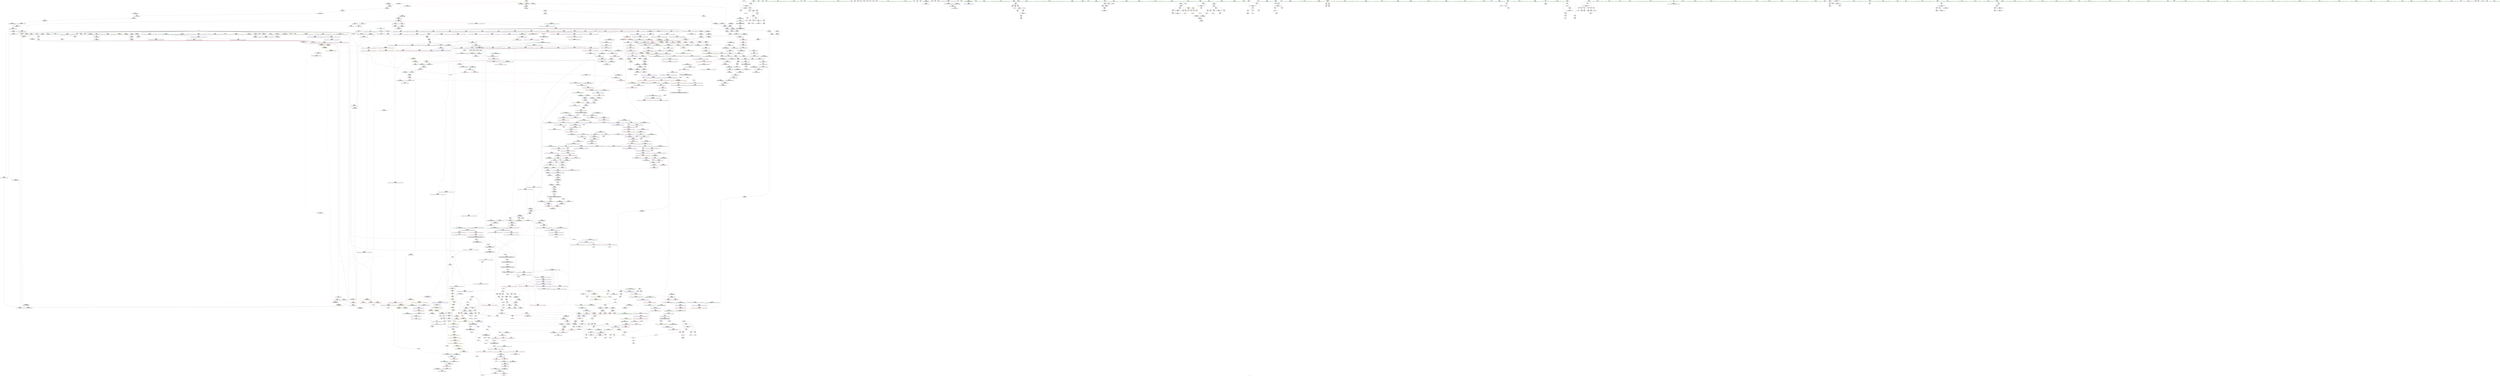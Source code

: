digraph "SVFG" {
	label="SVFG";

	Node0x5601cd750a40 [shape=record,color=grey,label="{NodeID: 0\nNullPtr|{|<s32>89}}"];
	Node0x5601cd750a40 -> Node0x5601cda321d0[style=solid];
	Node0x5601cd750a40 -> Node0x5601cda322d0[style=solid];
	Node0x5601cd750a40 -> Node0x5601cda323a0[style=solid];
	Node0x5601cd750a40 -> Node0x5601cda32470[style=solid];
	Node0x5601cd750a40 -> Node0x5601cda32540[style=solid];
	Node0x5601cd750a40 -> Node0x5601cda32610[style=solid];
	Node0x5601cd750a40 -> Node0x5601cda326e0[style=solid];
	Node0x5601cd750a40 -> Node0x5601cda327b0[style=solid];
	Node0x5601cd750a40 -> Node0x5601cda32880[style=solid];
	Node0x5601cd750a40 -> Node0x5601cda32950[style=solid];
	Node0x5601cd750a40 -> Node0x5601cda32a20[style=solid];
	Node0x5601cd750a40 -> Node0x5601cda32af0[style=solid];
	Node0x5601cd750a40 -> Node0x5601cda32bc0[style=solid];
	Node0x5601cd750a40 -> Node0x5601cda32c90[style=solid];
	Node0x5601cd750a40 -> Node0x5601cda32d60[style=solid];
	Node0x5601cd750a40 -> Node0x5601cda32e30[style=solid];
	Node0x5601cd750a40 -> Node0x5601cda32f00[style=solid];
	Node0x5601cd750a40 -> Node0x5601cda32fd0[style=solid];
	Node0x5601cd750a40 -> Node0x5601cda330a0[style=solid];
	Node0x5601cd750a40 -> Node0x5601cda33170[style=solid];
	Node0x5601cd750a40 -> Node0x5601cda33240[style=solid];
	Node0x5601cd750a40 -> Node0x5601cda33310[style=solid];
	Node0x5601cd750a40 -> Node0x5601cda333e0[style=solid];
	Node0x5601cd750a40 -> Node0x5601cda334b0[style=solid];
	Node0x5601cd750a40 -> Node0x5601cda3a7a0[style=solid];
	Node0x5601cd750a40 -> Node0x5601cda3d7c0[style=solid];
	Node0x5601cd750a40 -> Node0x5601cda3d890[style=solid];
	Node0x5601cd750a40 -> Node0x5601cda3d960[style=solid];
	Node0x5601cd750a40 -> Node0x5601cda3f770[style=solid];
	Node0x5601cd750a40 -> Node0x5601cda7b240[style=solid];
	Node0x5601cd750a40 -> Node0x5601cda80700[style=solid];
	Node0x5601cd750a40 -> Node0x5601cda82200[style=solid];
	Node0x5601cd750a40:s32 -> Node0x5601cdb5b430[style=solid,color=red];
	Node0x5601cda37fa0 [shape=record,color=red,label="{NodeID: 775\n1403\<--1394\nthis1\<--this.addr\n_ZN9__gnu_cxx13new_allocatorIiE8allocateEmPKv\n|{<s0>90}}"];
	Node0x5601cda37fa0:s0 -> Node0x5601cdb58590[style=solid,color=red];
	Node0x5601cda2e930 [shape=record,color=purple,label="{NodeID: 443\n168\<--20\narrayidx\<--d\nmain\n}"];
	Node0x5601cda2e930 -> Node0x5601cda3ad80[style=solid];
	Node0x5601cda229a0 [shape=record,color=green,label="{NodeID: 111\n663\<--664\nthis.addr\<--this.addr_field_insensitive\n_ZNSt12_Vector_baseIiSaIiEED2Ev\n}"];
	Node0x5601cda229a0 -> Node0x5601cda4a310[style=solid];
	Node0x5601cda229a0 -> Node0x5601cda3df10[style=solid];
	Node0x5601cda3da30 [shape=record,color=blue,label="{NodeID: 886\n617\<--616\nthis.addr\<--this\n_ZNSaIiEC2Ev\n}"];
	Node0x5601cda3da30 -> Node0x5601cda49f00[style=dashed];
	Node0x5601cda444d0 [shape=record,color=purple,label="{NodeID: 554\n1535\<--1525\ncoerce.dive\<--__first\n_ZNSt20__uninitialized_copyILb1EE13__uninit_copyISt13move_iteratorIPiES3_EET0_T_S6_S5_\n}"];
	Node0x5601cda444d0 -> Node0x5601cda62600[style=solid];
	Node0x5601cda26f20 [shape=record,color=green,label="{NodeID: 222\n1434\<--1435\n.addr\<--.addr_field_insensitive\n_ZSt22__uninitialized_copy_aISt13move_iteratorIPiES1_iET0_T_S4_S3_RSaIT1_E\n}"];
	Node0x5601cda26f20 -> Node0x5601cda61de0[style=solid];
	Node0x5601cdb01a30 [shape=record,color=yellow,style=double,label="{NodeID: 2104\n52V_2 = CSCHI(MR_52V_1)\npts\{1415 \}\nCS[]|{<s0>102}}"];
	Node0x5601cdb01a30:s0 -> Node0x5601cdb018d0[style=dashed,color=blue];
	Node0x5601cda62d50 [shape=record,color=blue, style = dotted,label="{NodeID: 997\n1774\<--1776\noffset_0\<--dummyVal\n_ZSt4copyISt13move_iteratorIPiES1_ET0_T_S4_S3_\n}"];
	Node0x5601cda62d50 -> Node0x5601cda38ca0[style=dashed];
	Node0x5601cda49f00 [shape=record,color=red,label="{NodeID: 665\n620\<--617\nthis1\<--this.addr\n_ZNSaIiEC2Ev\n}"];
	Node0x5601cda49f00 -> Node0x5601cda353c0[style=solid];
	Node0x5601cda7cc80 [shape=record,color=grey,label="{NodeID: 1440\n373 = Binary(372, 155, )\n}"];
	Node0x5601cda7cc80 -> Node0x5601cda3c780[style=solid];
	Node0x5601cda35080 [shape=record,color=black,label="{NodeID: 333\n552\<--543\n\<--this1\n_ZNSt6vectorIiSaIiEED2Ev\n|{<s0>21}}"];
	Node0x5601cda35080:s0 -> Node0x5601cdb60280[style=solid,color=red];
	Node0x5601cdb5c670 [shape=record,color=black,label="{NodeID: 2215\n1147 = PHI(855, )\n0th arg _ZN9__gnu_cxxmiIPiSt6vectorIiSaIiEEEENS_17__normal_iteratorIT_T0_E15difference_typeERKS8_SB_ }"];
	Node0x5601cdb5c670 -> Node0x5601cda60240[style=solid];
	Node0x5601cd750b00 [shape=record,color=green,label="{NodeID: 1\n7\<--1\n__dso_handle\<--dummyObj\nGlob }"];
	Node0x5601cda38070 [shape=record,color=red,label="{NodeID: 776\n1404\<--1396\n\<--__n.addr\n_ZN9__gnu_cxx13new_allocatorIiE8allocateEmPKv\n}"];
	Node0x5601cda38070 -> Node0x5601cda80100[style=solid];
	Node0x5601cda2ea00 [shape=record,color=purple,label="{NodeID: 444\n178\<--20\narrayidx5\<--d\nmain\n}"];
	Node0x5601cda2ea00 -> Node0x5601cda48ab0[style=solid];
	Node0x5601cda22a70 [shape=record,color=green,label="{NodeID: 112\n665\<--666\nexn.slot\<--exn.slot_field_insensitive\n_ZNSt12_Vector_baseIiSaIiEED2Ev\n}"];
	Node0x5601cda22a70 -> Node0x5601cda4a3e0[style=solid];
	Node0x5601cda22a70 -> Node0x5601cda3dfe0[style=solid];
	Node0x5601cda3db00 [shape=record,color=blue,label="{NodeID: 887\n628\<--627\nthis.addr\<--this\n_ZN9__gnu_cxx13new_allocatorIiEC2Ev\n}"];
	Node0x5601cda3db00 -> Node0x5601cda49fd0[style=dashed];
	Node0x5601cda445a0 [shape=record,color=purple,label="{NodeID: 555\n1537\<--1527\ncoerce.dive1\<--__last\n_ZNSt20__uninitialized_copyILb1EE13__uninit_copyISt13move_iteratorIPiES3_EET0_T_S6_S5_\n}"];
	Node0x5601cda445a0 -> Node0x5601cda626d0[style=solid];
	Node0x5601cda26ff0 [shape=record,color=green,label="{NodeID: 223\n1436\<--1437\nagg.tmp\<--agg.tmp_field_insensitive\n_ZSt22__uninitialized_copy_aISt13move_iteratorIPiES1_iET0_T_S4_S3_RSaIT1_E\n}"];
	Node0x5601cda26ff0 -> Node0x5601cda2cb20[style=solid];
	Node0x5601cda26ff0 -> Node0x5601cda438a0[style=solid];
	Node0x5601cdb01b90 [shape=record,color=yellow,style=double,label="{NodeID: 2105\n52V_2 = CSCHI(MR_52V_1)\npts\{1415 \}\nCS[]|{<s0>107}}"];
	Node0x5601cdb01b90:s0 -> Node0x5601cdb01a30[style=dashed,color=blue];
	Node0x5601cda62e20 [shape=record,color=blue,label="{NodeID: 998\n1597\<--1594\n__first.addr\<--__first\n_ZSt14__copy_move_a2ILb1EPiS0_ET1_T0_S2_S1_\n}"];
	Node0x5601cda62e20 -> Node0x5601cda38d70[style=dashed];
	Node0x5601cdaeb140 [shape=record,color=yellow,style=double,label="{NodeID: 1773\n52V_1 = ENCHI(MR_52V_0)\npts\{1415 \}\nFun[_ZNSt16allocator_traitsISaIiEE9constructIiJRKiEEEvRS0_PT_DpOT0_]|{<s0>43}}"];
	Node0x5601cdaeb140:s0 -> Node0x5601cda5fc90[style=dashed,color=red];
	Node0x5601cda49fd0 [shape=record,color=red,label="{NodeID: 666\n631\<--628\nthis1\<--this.addr\n_ZN9__gnu_cxx13new_allocatorIiEC2Ev\n}"];
	Node0x5601cda7ce00 [shape=record,color=grey,label="{NodeID: 1441\n1691 = Binary(684, 1690, )\n}"];
	Node0x5601cda35150 [shape=record,color=black,label="{NodeID: 334\n559\<--543\n\<--this1\n_ZNSt6vectorIiSaIiEED2Ev\n|{<s0>23}}"];
	Node0x5601cda35150:s0 -> Node0x5601cdb5c300[style=solid,color=red];
	Node0x5601cdb5c780 [shape=record,color=black,label="{NodeID: 2216\n1148 = PHI(865, )\n1st arg _ZN9__gnu_cxxmiIPiSt6vectorIiSaIiEEEENS_17__normal_iteratorIT_T0_E15difference_typeERKS8_SB_ }"];
	Node0x5601cdb5c780 -> Node0x5601cda60310[style=solid];
	Node0x5601cd75a970 [shape=record,color=green,label="{NodeID: 2\n8\<--1\n.str\<--dummyObj\nGlob }"];
	Node0x5601cda38140 [shape=record,color=red,label="{NodeID: 777\n1412\<--1396\n\<--__n.addr\n_ZN9__gnu_cxx13new_allocatorIiE8allocateEmPKv\n}"];
	Node0x5601cda38140 -> Node0x5601cda7c080[style=solid];
	Node0x5601cda2ead0 [shape=record,color=purple,label="{NodeID: 445\n195\<--20\narrayidx11\<--d\nmain\n}"];
	Node0x5601cda2ead0 -> Node0x5601cda3af20[style=solid];
	Node0x5601cda22b40 [shape=record,color=green,label="{NodeID: 113\n667\<--668\nehselector.slot\<--ehselector.slot_field_insensitive\n_ZNSt12_Vector_baseIiSaIiEED2Ev\n}"];
	Node0x5601cda22b40 -> Node0x5601cda3e0b0[style=solid];
	Node0x5601cda3dbd0 [shape=record,color=blue,label="{NodeID: 888\n637\<--634\n__first.addr\<--__first\n_ZSt8_DestroyIPiiEvT_S1_RSaIT0_E\n}"];
	Node0x5601cda3dbd0 -> Node0x5601cda4a0a0[style=dashed];
	Node0x5601cdae2a40 [shape=record,color=yellow,style=double,label="{NodeID: 1663\n60V_1 = ENCHI(MR_60V_0)\npts\{1190000 \}\nFun[main]}"];
	Node0x5601cdae2a40 -> Node0x5601cda48c50[style=dashed];
	Node0x5601cda44670 [shape=record,color=purple,label="{NodeID: 556\n1547\<--1531\ncoerce.dive3\<--agg.tmp\n_ZNSt20__uninitialized_copyILb1EE13__uninit_copyISt13move_iteratorIPiES3_EET0_T_S6_S5_\n}"];
	Node0x5601cda44670 -> Node0x5601cda38960[style=solid];
	Node0x5601cda270c0 [shape=record,color=green,label="{NodeID: 224\n1438\<--1439\nagg.tmp2\<--agg.tmp2_field_insensitive\n_ZSt22__uninitialized_copy_aISt13move_iteratorIPiES1_iET0_T_S4_S3_RSaIT1_E\n}"];
	Node0x5601cda270c0 -> Node0x5601cda2cbf0[style=solid];
	Node0x5601cda270c0 -> Node0x5601cda43970[style=solid];
	Node0x5601cdb46340 [shape=record,color=black,label="{NodeID: 2106\n705 = PHI(646, )\n0th arg _ZSt8_DestroyIPiEvT_S1_ }"];
	Node0x5601cdb46340 -> Node0x5601cda3e180[style=solid];
	Node0x5601cda62ef0 [shape=record,color=blue,label="{NodeID: 999\n1599\<--1595\n__last.addr\<--__last\n_ZSt14__copy_move_a2ILb1EPiS0_ET1_T0_S2_S1_\n}"];
	Node0x5601cda62ef0 -> Node0x5601cda38e40[style=dashed];
	Node0x5601cda4a0a0 [shape=record,color=red,label="{NodeID: 667\n646\<--637\n\<--__first.addr\n_ZSt8_DestroyIPiiEvT_S1_RSaIT0_E\n|{<s0>31}}"];
	Node0x5601cda4a0a0:s0 -> Node0x5601cdb46340[style=solid,color=red];
	Node0x5601cda7cf80 [shape=record,color=grey,label="{NodeID: 1442\n180 = Binary(179, 181, )\n}"];
	Node0x5601cda7cf80 -> Node0x5601cda7d700[style=solid];
	Node0x5601cda35220 [shape=record,color=black,label="{NodeID: 335\n569\<--543\n\<--this1\n_ZNSt6vectorIiSaIiEED2Ev\n|{<s0>24}}"];
	Node0x5601cda35220:s0 -> Node0x5601cdb5c300[style=solid,color=red];
	Node0x5601cdb5c890 [shape=record,color=black,label="{NodeID: 2217\n535 = PHI(114, 114, )\n0th arg _ZNSt6vectorIiSaIiEED2Ev }"];
	Node0x5601cdb5c890 -> Node0x5601cda3d3b0[style=solid];
	Node0x5601cd757460 [shape=record,color=green,label="{NodeID: 3\n10\<--1\n.str.1\<--dummyObj\nGlob }"];
	Node0x5601cda38210 [shape=record,color=red,label="{NodeID: 778\n1456\<--1432\n\<--__result.addr\n_ZSt22__uninitialized_copy_aISt13move_iteratorIPiES1_iET0_T_S4_S3_RSaIT1_E\n|{<s0>95}}"];
	Node0x5601cda38210:s0 -> Node0x5601cdb5cc00[style=solid,color=red];
	Node0x5601cda2eba0 [shape=record,color=purple,label="{NodeID: 446\n320\<--20\narrayidx64\<--d\nmain\n}"];
	Node0x5601cda2eba0 -> Node0x5601cda48df0[style=solid];
	Node0x5601cda27530 [shape=record,color=green,label="{NodeID: 114\n686\<--687\n_ZNSt12_Vector_baseIiSaIiEE13_M_deallocateEPim\<--_ZNSt12_Vector_baseIiSaIiEE13_M_deallocateEPim_field_insensitive\n}"];
	Node0x5601cda3dca0 [shape=record,color=blue,label="{NodeID: 889\n639\<--635\n__last.addr\<--__last\n_ZSt8_DestroyIPiiEvT_S1_RSaIT0_E\n}"];
	Node0x5601cda3dca0 -> Node0x5601cda4a170[style=dashed];
	Node0x5601cda44740 [shape=record,color=purple,label="{NodeID: 557\n1549\<--1533\ncoerce.dive4\<--agg.tmp2\n_ZNSt20__uninitialized_copyILb1EE13__uninit_copyISt13move_iteratorIPiES3_EET0_T_S6_S5_\n}"];
	Node0x5601cda44740 -> Node0x5601cda38a30[style=solid];
	Node0x5601cda27190 [shape=record,color=green,label="{NodeID: 225\n1451\<--1452\nllvm.memcpy.p0i8.p0i8.i64\<--llvm.memcpy.p0i8.p0i8.i64_field_insensitive\n}"];
	Node0x5601cdb46f40 [shape=record,color=black,label="{NodeID: 2107\n157 = PHI()\n}"];
	Node0x5601cda62fc0 [shape=record,color=blue,label="{NodeID: 1000\n1601\<--1596\n__result.addr\<--__result\n_ZSt14__copy_move_a2ILb1EPiS0_ET1_T0_S2_S1_\n}"];
	Node0x5601cda62fc0 -> Node0x5601cda38f10[style=dashed];
	Node0x5601cdaeb330 [shape=record,color=yellow,style=double,label="{NodeID: 1775\n243V_1 = ENCHI(MR_243V_0)\npts\{11690000 \}\nFun[_ZNSt6vectorIiSaIiEE5beginEv]|{<s0>80}}"];
	Node0x5601cdaeb330:s0 -> Node0x5601cda61690[style=dashed,color=red];
	Node0x5601cda4a170 [shape=record,color=red,label="{NodeID: 668\n647\<--639\n\<--__last.addr\n_ZSt8_DestroyIPiiEvT_S1_RSaIT0_E\n|{<s0>31}}"];
	Node0x5601cda4a170:s0 -> Node0x5601cdb58310[style=solid,color=red];
	Node0x5601cda7d100 [shape=record,color=grey,label="{NodeID: 1443\n1012 = Binary(1010, 1011, )\n}"];
	Node0x5601cda7d100 -> Node0x5601cda7d280[style=solid];
	Node0x5601cda352f0 [shape=record,color=black,label="{NodeID: 336\n604\<--603\n\<--this1\n_ZNSt12_Vector_baseIiSaIiEE12_Vector_implC2Ev\n|{<s0>29}}"];
	Node0x5601cda352f0:s0 -> Node0x5601cdb5b8d0[style=solid,color=red];
	Node0x5601cdb5c9e0 [shape=record,color=black,label="{NodeID: 2218\n1480 = PHI(1458, )\n0th arg _ZSt18uninitialized_copyISt13move_iteratorIPiES1_ET0_T_S4_S3_ }"];
	Node0x5601cdb5c9e0 -> Node0x5601cda62120[style=solid];
	Node0x5601cd759aa0 [shape=record,color=green,label="{NodeID: 4\n12\<--1\nstdin\<--dummyObj\nGlob }"];
	Node0x5601cda382e0 [shape=record,color=red,label="{NodeID: 779\n1458\<--1457\n\<--coerce.dive3\n_ZSt22__uninitialized_copy_aISt13move_iteratorIPiES1_iET0_T_S4_S3_RSaIT1_E\n|{<s0>95}}"];
	Node0x5601cda382e0:s0 -> Node0x5601cdb5c9e0[style=solid,color=red];
	Node0x5601cda2ec70 [shape=record,color=purple,label="{NodeID: 447\n352\<--20\narrayidx81\<--d\nmain\n}"];
	Node0x5601cda2ec70 -> Node0x5601cda48f90[style=solid];
	Node0x5601cda27630 [shape=record,color=green,label="{NodeID: 115\n690\<--691\n_ZNSt12_Vector_baseIiSaIiEE12_Vector_implD2Ev\<--_ZNSt12_Vector_baseIiSaIiEE12_Vector_implD2Ev_field_insensitive\n}"];
	Node0x5601cda3dd70 [shape=record,color=blue,label="{NodeID: 890\n641\<--636\n.addr\<--\n_ZSt8_DestroyIPiiEvT_S1_RSaIT0_E\n}"];
	Node0x5601cda44810 [shape=record,color=purple,label="{NodeID: 558\n1765\<--1540\noffset_0\<--\n}"];
	Node0x5601cda44810 -> Node0x5601cda62870[style=solid];
	Node0x5601cda27290 [shape=record,color=green,label="{NodeID: 226\n1462\<--1463\n_ZSt18uninitialized_copyISt13move_iteratorIPiES1_ET0_T_S4_S3_\<--_ZSt18uninitialized_copyISt13move_iteratorIPiES1_ET0_T_S4_S3__field_insensitive\n}"];
	Node0x5601cdb53ba0 [shape=record,color=black,label="{NodeID: 2108\n227 = PHI()\n}"];
	Node0x5601cda63090 [shape=record,color=blue,label="{NodeID: 1001\n1622\<--1619\ncoerce.dive\<--__it.coerce\n_ZSt12__miter_baseIPiEDTcl12__miter_basecldtfp_4baseEEESt13move_iteratorIT_E\n|{<s0>112}}"];
	Node0x5601cda63090:s0 -> Node0x5601cdab8400[style=dashed,color=red];
	Node0x5601cdaeb410 [shape=record,color=yellow,style=double,label="{NodeID: 1776\n214V_1 = ENCHI(MR_214V_0)\npts\{1150000 1150001 \}\nFun[_ZNSt6vectorIiSaIiEE5beginEv]|{<s0>80}}"];
	Node0x5601cdaeb410:s0 -> Node0x5601cdae9ac0[style=dashed,color=red];
	Node0x5601cda4a240 [shape=record,color=red,label="{NodeID: 669\n657\<--654\nthis1\<--this.addr\n_ZNSt12_Vector_baseIiSaIiEE19_M_get_Tp_allocatorEv\n}"];
	Node0x5601cda4a240 -> Node0x5601cda40bf0[style=solid];
	Node0x5601cda7d280 [shape=record,color=grey,label="{NodeID: 1444\n1013 = Binary(1012, 684, )\n|{<s0>65}}"];
	Node0x5601cda7d280:s0 -> Node0x5601cdb5ae30[style=solid,color=red];
	Node0x5601cda353c0 [shape=record,color=black,label="{NodeID: 337\n621\<--620\n\<--this1\n_ZNSaIiEC2Ev\n|{<s0>30}}"];
	Node0x5601cda353c0:s0 -> Node0x5601cdb5d680[style=solid,color=red];
	Node0x5601cdb5caf0 [shape=record,color=black,label="{NodeID: 2219\n1481 = PHI(1460, )\n1st arg _ZSt18uninitialized_copyISt13move_iteratorIPiES1_ET0_T_S4_S3_ }"];
	Node0x5601cdb5caf0 -> Node0x5601cda621f0[style=solid];
	Node0x5601cd8696c0 [shape=record,color=green,label="{NodeID: 5\n13\<--1\n.str.2\<--dummyObj\nGlob }"];
	Node0x5601cda383b0 [shape=record,color=red,label="{NodeID: 780\n1460\<--1459\n\<--coerce.dive4\n_ZSt22__uninitialized_copy_aISt13move_iteratorIPiES1_iET0_T_S4_S3_RSaIT1_E\n|{<s0>95}}"];
	Node0x5601cda383b0:s0 -> Node0x5601cdb5caf0[style=solid,color=red];
	Node0x5601cda2ed40 [shape=record,color=purple,label="{NodeID: 448\n156\<--22\n\<--.str.4\nmain\n}"];
	Node0x5601cda27730 [shape=record,color=green,label="{NodeID: 116\n707\<--708\n__first.addr\<--__first.addr_field_insensitive\n_ZSt8_DestroyIPiEvT_S1_\n}"];
	Node0x5601cda27730 -> Node0x5601cda4a720[style=solid];
	Node0x5601cda27730 -> Node0x5601cda3e180[style=solid];
	Node0x5601cda3de40 [shape=record,color=blue,label="{NodeID: 891\n654\<--653\nthis.addr\<--this\n_ZNSt12_Vector_baseIiSaIiEE19_M_get_Tp_allocatorEv\n}"];
	Node0x5601cda3de40 -> Node0x5601cda4a240[style=dashed];
	Node0x5601cda448e0 [shape=record,color=purple,label="{NodeID: 559\n1766\<--1541\noffset_0\<--\n}"];
	Node0x5601cda448e0 -> Node0x5601cda3a1c0[style=solid];
	Node0x5601cda27390 [shape=record,color=green,label="{NodeID: 227\n1467\<--1468\nretval\<--retval_field_insensitive\n_ZSt32__make_move_if_noexcept_iteratorIiSt13move_iteratorIPiEET0_PT_\n|{|<s1>96}}"];
	Node0x5601cda27390 -> Node0x5601cda43d80[style=solid];
	Node0x5601cda27390:s1 -> Node0x5601cdb5b540[style=solid,color=red];
	Node0x5601cdb53ca0 [shape=record,color=black,label="{NodeID: 2109\n419 = PHI()\n}"];
	Node0x5601cda63160 [shape=record,color=blue,label="{NodeID: 1002\n1635\<--1632\n__first.addr\<--__first\n_ZSt13__copy_move_aILb1EPiS0_ET1_T0_S2_S1_\n}"];
	Node0x5601cda63160 -> Node0x5601cda38fe0[style=dashed];
	Node0x5601cda4a310 [shape=record,color=red,label="{NodeID: 670\n670\<--663\nthis1\<--this.addr\n_ZNSt12_Vector_baseIiSaIiEED2Ev\n|{|<s8>32}}"];
	Node0x5601cda4a310 -> Node0x5601cda40cc0[style=solid];
	Node0x5601cda4a310 -> Node0x5601cda40d90[style=solid];
	Node0x5601cda4a310 -> Node0x5601cda40e60[style=solid];
	Node0x5601cda4a310 -> Node0x5601cda40f30[style=solid];
	Node0x5601cda4a310 -> Node0x5601cda41000[style=solid];
	Node0x5601cda4a310 -> Node0x5601cda410d0[style=solid];
	Node0x5601cda4a310 -> Node0x5601cda411a0[style=solid];
	Node0x5601cda4a310 -> Node0x5601cda41270[style=solid];
	Node0x5601cda4a310:s8 -> Node0x5601cdb5aab0[style=solid,color=red];
	Node0x5601cda7d400 [shape=record,color=grey,label="{NodeID: 1445\n388 = Binary(155, 387, )\n}"];
	Node0x5601cda7d400 -> Node0x5601cda7d580[style=solid];
	Node0x5601cda35490 [shape=record,color=black,label="{NodeID: 338\n659\<--658\n\<--_M_impl\n_ZNSt12_Vector_baseIiSaIiEE19_M_get_Tp_allocatorEv\n}"];
	Node0x5601cda35490 -> Node0x5601cda35560[style=solid];
	Node0x5601cdb5cc00 [shape=record,color=black,label="{NodeID: 2220\n1482 = PHI(1456, )\n2nd arg _ZSt18uninitialized_copyISt13move_iteratorIPiES1_ET0_T_S4_S3_ }"];
	Node0x5601cdb5cc00 -> Node0x5601cda622c0[style=solid];
	Node0x5601cd9fff10 [shape=record,color=green,label="{NodeID: 6\n15\<--1\n.str.3\<--dummyObj\nGlob }"];
	Node0x5601cda38480 [shape=record,color=red,label="{NodeID: 781\n1472\<--1469\n\<--__i.addr\n_ZSt32__make_move_if_noexcept_iteratorIiSt13move_iteratorIPiEET0_PT_\n|{<s0>96}}"];
	Node0x5601cda38480:s0 -> Node0x5601cdb5b650[style=solid,color=red];
	Node0x5601cda2ee10 [shape=record,color=purple,label="{NodeID: 449\n214\<--22\n\<--.str.4\nmain\n}"];
	Node0x5601cda27800 [shape=record,color=green,label="{NodeID: 117\n709\<--710\n__last.addr\<--__last.addr_field_insensitive\n_ZSt8_DestroyIPiEvT_S1_\n}"];
	Node0x5601cda27800 -> Node0x5601cda4a7f0[style=solid];
	Node0x5601cda27800 -> Node0x5601cda3e250[style=solid];
	Node0x5601cda3df10 [shape=record,color=blue,label="{NodeID: 892\n663\<--662\nthis.addr\<--this\n_ZNSt12_Vector_baseIiSaIiEED2Ev\n}"];
	Node0x5601cda3df10 -> Node0x5601cda4a310[style=dashed];
	Node0x5601cda449b0 [shape=record,color=purple,label="{NodeID: 560\n1768\<--1543\noffset_0\<--\n}"];
	Node0x5601cda449b0 -> Node0x5601cda62940[style=solid];
	Node0x5601cda27460 [shape=record,color=green,label="{NodeID: 228\n1469\<--1470\n__i.addr\<--__i.addr_field_insensitive\n_ZSt32__make_move_if_noexcept_iteratorIiSt13move_iteratorIPiEET0_PT_\n}"];
	Node0x5601cda27460 -> Node0x5601cda38480[style=solid];
	Node0x5601cda27460 -> Node0x5601cda62050[style=solid];
	Node0x5601cdb53da0 [shape=record,color=black,label="{NodeID: 2110\n215 = PHI()\n}"];
	Node0x5601cda63230 [shape=record,color=blue,label="{NodeID: 1003\n1637\<--1633\n__last.addr\<--__last\n_ZSt13__copy_move_aILb1EPiS0_ET1_T0_S2_S1_\n}"];
	Node0x5601cda63230 -> Node0x5601cda390b0[style=dashed];
	Node0x5601cda4a3e0 [shape=record,color=red,label="{NodeID: 671\n701\<--665\nexn\<--exn.slot\n_ZNSt12_Vector_baseIiSaIiEED2Ev\n|{<s0>35}}"];
	Node0x5601cda4a3e0:s0 -> Node0x5601cdb5a3d0[style=solid,color=red];
	Node0x5601cda7d580 [shape=record,color=grey,label="{NodeID: 1446\n389 = Binary(386, 388, )\n}"];
	Node0x5601cda7d580 -> Node0x5601cda80d00[style=solid];
	Node0x5601cda35560 [shape=record,color=black,label="{NodeID: 339\n652\<--659\n_ZNSt12_Vector_baseIiSaIiEE19_M_get_Tp_allocatorEv_ret\<--\n_ZNSt12_Vector_baseIiSaIiEE19_M_get_Tp_allocatorEv\n|{<s0>21|<s1>51|<s2>54|<s3>59|<s4>63}}"];
	Node0x5601cda35560:s0 -> Node0x5601cdb54790[style=solid,color=blue];
	Node0x5601cda35560:s1 -> Node0x5601cdb55650[style=solid,color=blue];
	Node0x5601cda35560:s2 -> Node0x5601cdb55a10[style=solid,color=blue];
	Node0x5601cda35560:s3 -> Node0x5601cdb55d60[style=solid,color=blue];
	Node0x5601cda35560:s4 -> Node0x5601cdb55ed0[style=solid,color=blue];
	Node0x5601cdb5cd10 [shape=record,color=black,label="{NodeID: 2221\n756 = PHI(688, 698, )\n0th arg _ZNSt12_Vector_baseIiSaIiEE12_Vector_implD2Ev }"];
	Node0x5601cdb5cd10 -> Node0x5601cda3e730[style=solid];
	Node0x5601cda00660 [shape=record,color=green,label="{NodeID: 7\n17\<--1\nstdout\<--dummyObj\nGlob }"];
	Node0x5601cda38550 [shape=record,color=red,label="{NodeID: 782\n1477\<--1476\n\<--coerce.dive\n_ZSt32__make_move_if_noexcept_iteratorIiSt13move_iteratorIPiEET0_PT_\n}"];
	Node0x5601cda38550 -> Node0x5601cda2cd90[style=solid];
	Node0x5601cda2eee0 [shape=record,color=purple,label="{NodeID: 450\n226\<--24\n\<--.str.5\nmain\n}"];
	Node0x5601cda278d0 [shape=record,color=green,label="{NodeID: 118\n716\<--717\n_ZNSt12_Destroy_auxILb1EE9__destroyIPiEEvT_S3_\<--_ZNSt12_Destroy_auxILb1EE9__destroyIPiEEvT_S3__field_insensitive\n}"];
	Node0x5601cda3dfe0 [shape=record,color=blue,label="{NodeID: 893\n665\<--694\nexn.slot\<--\n_ZNSt12_Vector_baseIiSaIiEED2Ev\n}"];
	Node0x5601cda3dfe0 -> Node0x5601cda4a3e0[style=dashed];
	Node0x5601cda44a80 [shape=record,color=purple,label="{NodeID: 561\n1769\<--1544\noffset_0\<--\n}"];
	Node0x5601cda44a80 -> Node0x5601cda3a290[style=solid];
	Node0x5601cda2f960 [shape=record,color=green,label="{NodeID: 229\n1474\<--1475\n_ZNSt13move_iteratorIPiEC2ES0_\<--_ZNSt13move_iteratorIPiEC2ES0__field_insensitive\n}"];
	Node0x5601cdb53ea0 [shape=record,color=black,label="{NodeID: 2111\n44 = PHI()\n}"];
	Node0x5601cda63300 [shape=record,color=blue,label="{NodeID: 1004\n1639\<--1634\n__result.addr\<--__result\n_ZSt13__copy_move_aILb1EPiS0_ET1_T0_S2_S1_\n}"];
	Node0x5601cda63300 -> Node0x5601cda39180[style=dashed];
	Node0x5601cda4a4b0 [shape=record,color=red,label="{NodeID: 672\n673\<--672\n\<--_M_start\n_ZNSt12_Vector_baseIiSaIiEED2Ev\n|{<s0>32}}"];
	Node0x5601cda4a4b0:s0 -> Node0x5601cdb5ac70[style=solid,color=red];
	Node0x5601cda7d700 [shape=record,color=grey,label="{NodeID: 1447\n190 = Binary(180, 189, )\n}"];
	Node0x5601cda7d700 -> Node0x5601cda7d880[style=solid];
	Node0x5601cda35630 [shape=record,color=black,label="{NodeID: 340\n680\<--676\nsub.ptr.lhs.cast\<--\n_ZNSt12_Vector_baseIiSaIiEED2Ev\n}"];
	Node0x5601cda35630 -> Node0x5601cda7f680[style=solid];
	Node0x5601cdb5cf20 [shape=record,color=black,label="{NodeID: 2222\n1286 = PHI(1107, 1107, 1107, 1107, )\n0th arg _ZNKSt6vectorIiSaIiEE4sizeEv }"];
	Node0x5601cdb5cf20 -> Node0x5601cda60e70[style=solid];
	Node0x5601cda00720 [shape=record,color=green,label="{NodeID: 8\n22\<--1\n.str.4\<--dummyObj\nGlob }"];
	Node0x5601cda38620 [shape=record,color=red,label="{NodeID: 783\n1507\<--1487\n\<--__result.addr\n_ZSt18uninitialized_copyISt13move_iteratorIPiES1_ET0_T_S4_S3_\n|{<s0>99}}"];
	Node0x5601cda38620:s0 -> Node0x5601cdb5d9b0[style=solid,color=red];
	Node0x5601cda2efb0 [shape=record,color=purple,label="{NodeID: 451\n418\<--26\n\<--.str.6\nmain\n}"];
	Node0x5601cda279d0 [shape=record,color=green,label="{NodeID: 119\n722\<--723\n.addr\<--.addr_field_insensitive\n_ZNSt12_Destroy_auxILb1EE9__destroyIPiEEvT_S3_\n}"];
	Node0x5601cda279d0 -> Node0x5601cda3e320[style=solid];
	Node0x5601cda3e0b0 [shape=record,color=blue,label="{NodeID: 894\n667\<--696\nehselector.slot\<--\n_ZNSt12_Vector_baseIiSaIiEED2Ev\n}"];
	Node0x5601cda44b50 [shape=record,color=purple,label="{NodeID: 562\n1569\<--1559\ncoerce.dive\<--__first\n_ZSt4copyISt13move_iteratorIPiES1_ET0_T_S4_S3_\n}"];
	Node0x5601cda44b50 -> Node0x5601cda62a10[style=solid];
	Node0x5601cda2fa60 [shape=record,color=green,label="{NodeID: 230\n1483\<--1484\n__first\<--__first_field_insensitive\n_ZSt18uninitialized_copyISt13move_iteratorIPiES1_ET0_T_S4_S3_\n}"];
	Node0x5601cda2fa60 -> Node0x5601cda2ce60[style=solid];
	Node0x5601cda2fa60 -> Node0x5601cda43e50[style=solid];
	Node0x5601cdb53fa0 [shape=record,color=black,label="{NodeID: 2112\n1386 = PHI(1390, )\n}"];
	Node0x5601cdb53fa0 -> Node0x5601cda2c710[style=solid];
	Node0x5601cda633d0 [shape=record,color=blue,label="{NodeID: 1005\n1641\<--267\n__simple\<--\n_ZSt13__copy_move_aILb1EPiS0_ET1_T0_S2_S1_\n}"];
	Node0x5601cda4a580 [shape=record,color=red,label="{NodeID: 673\n676\<--675\n\<--_M_end_of_storage\n_ZNSt12_Vector_baseIiSaIiEED2Ev\n}"];
	Node0x5601cda4a580 -> Node0x5601cda35630[style=solid];
	Node0x5601cda7d880 [shape=record,color=grey,label="{NodeID: 1448\n191 = Binary(190, 192, )\n}"];
	Node0x5601cda7d880 -> Node0x5601cda3af20[style=solid];
	Node0x5601cda35700 [shape=record,color=black,label="{NodeID: 341\n681\<--679\nsub.ptr.rhs.cast\<--\n_ZNSt12_Vector_baseIiSaIiEED2Ev\n}"];
	Node0x5601cda35700 -> Node0x5601cda7f680[style=solid];
	Node0x5601cdb5d240 [shape=record,color=black,label="{NodeID: 2223\n1713 = PHI(1620, )\n0th arg _ZNKSt13move_iteratorIPiE4baseEv }"];
	Node0x5601cdb5d240 -> Node0x5601cda63a50[style=solid];
	Node0x5601cda007e0 [shape=record,color=green,label="{NodeID: 9\n24\<--1\n.str.5\<--dummyObj\nGlob }"];
	Node0x5601cda386f0 [shape=record,color=red,label="{NodeID: 784\n1509\<--1508\n\<--coerce.dive3\n_ZSt18uninitialized_copyISt13move_iteratorIPiES1_ET0_T_S4_S3_\n|{<s0>99}}"];
	Node0x5601cda386f0:s0 -> Node0x5601cdb5d790[style=solid,color=red];
	Node0x5601cda2f080 [shape=record,color=purple,label="{NodeID: 452\n426\<--28\n\<--.str.7\nmain\n}"];
	Node0x5601cda27aa0 [shape=record,color=green,label="{NodeID: 120\n724\<--725\n.addr1\<--.addr1_field_insensitive\n_ZNSt12_Destroy_auxILb1EE9__destroyIPiEEvT_S3_\n}"];
	Node0x5601cda27aa0 -> Node0x5601cda3e3f0[style=solid];
	Node0x5601cda3e180 [shape=record,color=blue,label="{NodeID: 895\n707\<--705\n__first.addr\<--__first\n_ZSt8_DestroyIPiEvT_S1_\n}"];
	Node0x5601cda3e180 -> Node0x5601cda4a720[style=dashed];
	Node0x5601cdae30c0 [shape=record,color=yellow,style=double,label="{NodeID: 1670\n52V_1 = ENCHI(MR_52V_0)\npts\{1415 \}\nFun[_ZSt34__uninitialized_move_if_noexcept_aIPiS0_SaIiEET0_T_S3_S2_RT1_]|{<s0>84}}"];
	Node0x5601cdae30c0:s0 -> Node0x5601cdae0680[style=dashed,color=red];
	Node0x5601cda44c20 [shape=record,color=purple,label="{NodeID: 563\n1571\<--1561\ncoerce.dive1\<--__last\n_ZSt4copyISt13move_iteratorIPiES1_ET0_T_S4_S3_\n}"];
	Node0x5601cda44c20 -> Node0x5601cda62ae0[style=solid];
	Node0x5601cda2fb30 [shape=record,color=green,label="{NodeID: 231\n1485\<--1486\n__last\<--__last_field_insensitive\n_ZSt18uninitialized_copyISt13move_iteratorIPiES1_ET0_T_S4_S3_\n}"];
	Node0x5601cda2fb30 -> Node0x5601cda2cf30[style=solid];
	Node0x5601cda2fb30 -> Node0x5601cda43f20[style=solid];
	Node0x5601cdb54190 [shape=record,color=black,label="{NodeID: 2113\n1405 = PHI(1351, )\n}"];
	Node0x5601cdb54190 -> Node0x5601cda80100[style=solid];
	Node0x5601cda634a0 [shape=record,color=blue,label="{NodeID: 1006\n1656\<--1655\n__it.addr\<--__it\n_ZSt12__niter_baseIPiET_S1_\n}"];
	Node0x5601cda634a0 -> Node0x5601cda39250[style=dashed];
	Node0x5601cda4a650 [shape=record,color=red,label="{NodeID: 674\n679\<--678\n\<--_M_start4\n_ZNSt12_Vector_baseIiSaIiEED2Ev\n}"];
	Node0x5601cda4a650 -> Node0x5601cda35700[style=solid];
	Node0x5601cda7da00 [shape=record,color=grey,label="{NodeID: 1449\n403 = Binary(402, 155, )\n}"];
	Node0x5601cda7da00 -> Node0x5601cda3cac0[style=solid];
	Node0x5601cda357d0 [shape=record,color=black,label="{NodeID: 342\n747\<--746\n\<--_M_impl\n_ZNSt12_Vector_baseIiSaIiEE13_M_deallocateEPim\n|{<s0>37}}"];
	Node0x5601cda357d0:s0 -> Node0x5601cdb5db90[style=solid,color=red];
	Node0x5601cdb5d350 [shape=record,color=black,label="{NodeID: 2224\n1254 = PHI(956, )\n0th arg _ZNSt16allocator_traitsISaIiEE7destroyIiEEvRS0_PT_ }"];
	Node0x5601cdb5d350 -> Node0x5601cda60c00[style=solid];
	Node0x5601cda008a0 [shape=record,color=green,label="{NodeID: 10\n26\<--1\n.str.6\<--dummyObj\nGlob }"];
	Node0x5601cda387c0 [shape=record,color=red,label="{NodeID: 785\n1511\<--1510\n\<--coerce.dive4\n_ZSt18uninitialized_copyISt13move_iteratorIPiES1_ET0_T_S4_S3_\n|{<s0>99}}"];
	Node0x5601cda387c0:s0 -> Node0x5601cdb5d8a0[style=solid,color=red];
	Node0x5601cda2f150 [shape=record,color=purple,label="{NodeID: 453\n880\<--30\n\<--.str.8\n_ZNSt6vectorIiSaIiEE17_M_realloc_insertIJRKiEEEvN9__gnu_cxx17__normal_iteratorIPiS1_EEDpOT_\n|{<s0>44}}"];
	Node0x5601cda2f150:s0 -> Node0x5601cdb5e1d0[style=solid,color=red];
	Node0x5601cda27b70 [shape=record,color=green,label="{NodeID: 121\n733\<--734\nthis.addr\<--this.addr_field_insensitive\n_ZNSt12_Vector_baseIiSaIiEE13_M_deallocateEPim\n}"];
	Node0x5601cda27b70 -> Node0x5601cda4a8c0[style=solid];
	Node0x5601cda27b70 -> Node0x5601cda3e4c0[style=solid];
	Node0x5601cda3e250 [shape=record,color=blue,label="{NodeID: 896\n709\<--706\n__last.addr\<--__last\n_ZSt8_DestroyIPiEvT_S1_\n}"];
	Node0x5601cda3e250 -> Node0x5601cda4a7f0[style=dashed];
	Node0x5601cda44cf0 [shape=record,color=purple,label="{NodeID: 564\n1577\<--1565\ncoerce.dive2\<--agg.tmp\n_ZSt4copyISt13move_iteratorIPiES1_ET0_T_S4_S3_\n}"];
	Node0x5601cda44cf0 -> Node0x5601cda38bd0[style=solid];
	Node0x5601cda2fc00 [shape=record,color=green,label="{NodeID: 232\n1487\<--1488\n__result.addr\<--__result.addr_field_insensitive\n_ZSt18uninitialized_copyISt13move_iteratorIPiES1_ET0_T_S4_S3_\n}"];
	Node0x5601cda2fc00 -> Node0x5601cda38620[style=solid];
	Node0x5601cda2fc00 -> Node0x5601cda622c0[style=solid];
	Node0x5601cdb542d0 [shape=record,color=black,label="{NodeID: 2114\n427 = PHI()\n}"];
	Node0x5601cda63570 [shape=record,color=blue,label="{NodeID: 1007\n1665\<--1662\n__first.addr\<--__first\n_ZNSt11__copy_moveILb1ELb1ESt26random_access_iterator_tagE8__copy_mIiEEPT_PKS3_S6_S4_\n}"];
	Node0x5601cda63570 -> Node0x5601cda39320[style=dashed];
	Node0x5601cda63570 -> Node0x5601cda393f0[style=dashed];
	Node0x5601cda4a720 [shape=record,color=red,label="{NodeID: 675\n713\<--707\n\<--__first.addr\n_ZSt8_DestroyIPiEvT_S1_\n|{<s0>36}}"];
	Node0x5601cda4a720:s0 -> Node0x5601cdb59e20[style=solid,color=red];
	Node0x5601cda7db80 [shape=record,color=grey,label="{NodeID: 1450\n396 = Binary(397, 395, )\n}"];
	Node0x5601cda7db80 -> Node0x5601cda345f0[style=solid];
	Node0x5601cda358a0 [shape=record,color=black,label="{NodeID: 343\n761\<--760\n\<--this1\n_ZNSt12_Vector_baseIiSaIiEE12_Vector_implD2Ev\n|{<s0>38}}"];
	Node0x5601cda358a0:s0 -> Node0x5601cdb60d50[style=solid,color=red];
	Node0x5601cdb5d460 [shape=record,color=black,label="{NodeID: 2225\n1255 = PHI(959, )\n1st arg _ZNSt16allocator_traitsISaIiEE7destroyIiEEvRS0_PT_ }"];
	Node0x5601cdb5d460 -> Node0x5601cda60cd0[style=solid];
	Node0x5601cda009a0 [shape=record,color=green,label="{NodeID: 11\n28\<--1\n.str.7\<--dummyObj\nGlob }"];
	Node0x5601cda38890 [shape=record,color=red,label="{NodeID: 786\n1546\<--1529\n\<--__result.addr\n_ZNSt20__uninitialized_copyILb1EE13__uninit_copyISt13move_iteratorIPiES3_EET0_T_S6_S5_\n|{<s0>102}}"];
	Node0x5601cda38890:s0 -> Node0x5601cdb5bc90[style=solid,color=red];
	Node0x5601cda2f220 [shape=record,color=purple,label="{NodeID: 454\n1750\<--32\nllvm.global_ctors_0\<--llvm.global_ctors\nGlob }"];
	Node0x5601cda2f220 -> Node0x5601cda3a5d0[style=solid];
	Node0x5601cda27c40 [shape=record,color=green,label="{NodeID: 122\n735\<--736\n__p.addr\<--__p.addr_field_insensitive\n_ZNSt12_Vector_baseIiSaIiEE13_M_deallocateEPim\n}"];
	Node0x5601cda27c40 -> Node0x5601cda4a990[style=solid];
	Node0x5601cda27c40 -> Node0x5601cda4aa60[style=solid];
	Node0x5601cda27c40 -> Node0x5601cda3e590[style=solid];
	Node0x5601cda3e320 [shape=record,color=blue,label="{NodeID: 897\n722\<--720\n.addr\<--\n_ZNSt12_Destroy_auxILb1EE9__destroyIPiEEvT_S3_\n}"];
	Node0x5601cda44dc0 [shape=record,color=purple,label="{NodeID: 565\n1585\<--1567\ncoerce.dive4\<--agg.tmp3\n_ZSt4copyISt13move_iteratorIPiES1_ET0_T_S4_S3_\n}"];
	Node0x5601cda44dc0 -> Node0x5601cda38ca0[style=solid];
	Node0x5601cda2fcd0 [shape=record,color=green,label="{NodeID: 233\n1489\<--1490\n__assignable\<--__assignable_field_insensitive\n_ZSt18uninitialized_copyISt13move_iteratorIPiES1_ET0_T_S4_S3_\n}"];
	Node0x5601cda2fcd0 -> Node0x5601cda62390[style=solid];
	Node0x5601cdb543a0 [shape=record,color=black,label="{NodeID: 2115\n284 = PHI(514, )\n}"];
	Node0x5601cdb543a0 -> Node0x5601cda48d20[style=solid];
	Node0x5601cda63640 [shape=record,color=blue,label="{NodeID: 1008\n1667\<--1663\n__last.addr\<--__last\n_ZNSt11__copy_moveILb1ELb1ESt26random_access_iterator_tagE8__copy_mIiEEPT_PKS3_S6_S4_\n}"];
	Node0x5601cda63640 -> Node0x5601cda394c0[style=dashed];
	Node0x5601cda4a7f0 [shape=record,color=red,label="{NodeID: 676\n714\<--709\n\<--__last.addr\n_ZSt8_DestroyIPiEvT_S1_\n|{<s0>36}}"];
	Node0x5601cda4a7f0:s0 -> Node0x5601cdb59f30[style=solid,color=red];
	Node0x5601cda7dd00 [shape=record,color=grey,label="{NodeID: 1451\n323 = Binary(322, 210, )\n}"];
	Node0x5601cda7dd00 -> Node0x5601cda7de80[style=solid];
	Node0x5601cda35970 [shape=record,color=black,label="{NodeID: 344\n780\<--779\n\<--\n_ZNSt16allocator_traitsISaIiEE10deallocateERS0_Pim\n|{<s0>39}}"];
	Node0x5601cda35970:s0 -> Node0x5601cdb5f330[style=solid,color=red];
	Node0x5601cdb5d570 [shape=record,color=black,label="{NodeID: 2226\n1706 = PHI(1624, )\n0th arg _ZSt12__miter_baseIPiET_S1_ }"];
	Node0x5601cdb5d570 -> Node0x5601cda63980[style=solid];
	Node0x5601cda00aa0 [shape=record,color=green,label="{NodeID: 12\n30\<--1\n.str.8\<--dummyObj\nGlob }"];
	Node0x5601cda38960 [shape=record,color=red,label="{NodeID: 787\n1548\<--1547\n\<--coerce.dive3\n_ZNSt20__uninitialized_copyILb1EE13__uninit_copyISt13move_iteratorIPiES3_EET0_T_S6_S5_\n|{<s0>102}}"];
	Node0x5601cda38960:s0 -> Node0x5601cdb5ba10[style=solid,color=red];
	Node0x5601cda2f320 [shape=record,color=purple,label="{NodeID: 455\n1751\<--32\nllvm.global_ctors_1\<--llvm.global_ctors\nGlob }"];
	Node0x5601cda2f320 -> Node0x5601cda3a6a0[style=solid];
	Node0x5601cda27d10 [shape=record,color=green,label="{NodeID: 123\n737\<--738\n__n.addr\<--__n.addr_field_insensitive\n_ZNSt12_Vector_baseIiSaIiEE13_M_deallocateEPim\n}"];
	Node0x5601cda27d10 -> Node0x5601cda4ab30[style=solid];
	Node0x5601cda27d10 -> Node0x5601cda3e660[style=solid];
	Node0x5601cda3e3f0 [shape=record,color=blue,label="{NodeID: 898\n724\<--721\n.addr1\<--\n_ZNSt12_Destroy_auxILb1EE9__destroyIPiEEvT_S3_\n}"];
	Node0x5601cda44e90 [shape=record,color=purple,label="{NodeID: 566\n1771\<--1574\noffset_0\<--\n}"];
	Node0x5601cda44e90 -> Node0x5601cda62c80[style=solid];
	Node0x5601cda2fda0 [shape=record,color=green,label="{NodeID: 234\n1491\<--1492\nagg.tmp\<--agg.tmp_field_insensitive\n_ZSt18uninitialized_copyISt13move_iteratorIPiES1_ET0_T_S4_S3_\n}"];
	Node0x5601cda2fda0 -> Node0x5601cda2d000[style=solid];
	Node0x5601cda2fda0 -> Node0x5601cda43ff0[style=solid];
	Node0x5601cdb54510 [shape=record,color=black,label="{NodeID: 2116\n327 = PHI(514, )\n}"];
	Node0x5601cdb54510 -> Node0x5601cda48ec0[style=solid];
	Node0x5601cda63710 [shape=record,color=blue,label="{NodeID: 1009\n1669\<--1664\n__result.addr\<--__result\n_ZNSt11__copy_moveILb1ELb1ESt26random_access_iterator_tagE8__copy_mIiEEPT_PKS3_S6_S4_\n}"];
	Node0x5601cda63710 -> Node0x5601cda39590[style=dashed];
	Node0x5601cda63710 -> Node0x5601cda39660[style=dashed];
	Node0x5601cda4a8c0 [shape=record,color=red,label="{NodeID: 677\n742\<--733\nthis1\<--this.addr\n_ZNSt12_Vector_baseIiSaIiEE13_M_deallocateEPim\n}"];
	Node0x5601cda4a8c0 -> Node0x5601cda41340[style=solid];
	Node0x5601cda7de80 [shape=record,color=grey,label="{NodeID: 1452\n324 = Binary(321, 323, )\n}"];
	Node0x5601cda7de80 -> Node0x5601cda81900[style=solid];
	Node0x5601cda35a40 [shape=record,color=black,label="{NodeID: 345\n802\<--801\n\<--\n_ZN9__gnu_cxx13new_allocatorIiE10deallocateEPim\n}"];
	Node0x5601cdb5d680 [shape=record,color=black,label="{NodeID: 2227\n627 = PHI(621, )\n0th arg _ZN9__gnu_cxx13new_allocatorIiEC2Ev }"];
	Node0x5601cdb5d680 -> Node0x5601cda3db00[style=solid];
	Node0x5601cda00ba0 [shape=record,color=green,label="{NodeID: 13\n33\<--1\n\<--dummyObj\nCan only get source location for instruction, argument, global var or function.}"];
	Node0x5601cda38a30 [shape=record,color=red,label="{NodeID: 788\n1550\<--1549\n\<--coerce.dive4\n_ZNSt20__uninitialized_copyILb1EE13__uninit_copyISt13move_iteratorIPiES3_EET0_T_S6_S5_\n|{<s0>102}}"];
	Node0x5601cda38a30:s0 -> Node0x5601cdb5bb50[style=solid,color=red];
	Node0x5601cda2f420 [shape=record,color=purple,label="{NodeID: 456\n1752\<--32\nllvm.global_ctors_2\<--llvm.global_ctors\nGlob }"];
	Node0x5601cda2f420 -> Node0x5601cda3a7a0[style=solid];
	Node0x5601cda27de0 [shape=record,color=green,label="{NodeID: 124\n751\<--752\n_ZNSt16allocator_traitsISaIiEE10deallocateERS0_Pim\<--_ZNSt16allocator_traitsISaIiEE10deallocateERS0_Pim_field_insensitive\n}"];
	Node0x5601cda3e4c0 [shape=record,color=blue,label="{NodeID: 899\n733\<--730\nthis.addr\<--this\n_ZNSt12_Vector_baseIiSaIiEE13_M_deallocateEPim\n}"];
	Node0x5601cda3e4c0 -> Node0x5601cda4a8c0[style=dashed];
	Node0x5601cda44f60 [shape=record,color=purple,label="{NodeID: 567\n1772\<--1575\noffset_0\<--\n}"];
	Node0x5601cda44f60 -> Node0x5601cda3a360[style=solid];
	Node0x5601cda2fe70 [shape=record,color=green,label="{NodeID: 235\n1493\<--1494\nagg.tmp2\<--agg.tmp2_field_insensitive\n_ZSt18uninitialized_copyISt13move_iteratorIPiES1_ET0_T_S4_S3_\n}"];
	Node0x5601cda2fe70 -> Node0x5601cda2d0d0[style=solid];
	Node0x5601cda2fe70 -> Node0x5601cda440c0[style=solid];
	Node0x5601cdb54650 [shape=record,color=black,label="{NodeID: 2117\n501 = PHI(1044, )\n}"];
	Node0x5601cdb54650 -> Node0x5601cda3d140[style=solid];
	Node0x5601cda637e0 [shape=record,color=blue,label="{NodeID: 1010\n1671\<--1681\n_Num\<--sub.ptr.div\n_ZNSt11__copy_moveILb1ELb1ESt26random_access_iterator_tagE8__copy_mIiEEPT_PKS3_S6_S4_\n}"];
	Node0x5601cda637e0 -> Node0x5601cda39730[style=dashed];
	Node0x5601cda637e0 -> Node0x5601cda39800[style=dashed];
	Node0x5601cda637e0 -> Node0x5601cda398d0[style=dashed];
	Node0x5601cda4a990 [shape=record,color=red,label="{NodeID: 678\n743\<--735\n\<--__p.addr\n_ZNSt12_Vector_baseIiSaIiEE13_M_deallocateEPim\n}"];
	Node0x5601cda4a990 -> Node0x5601cda82200[style=solid];
	Node0x5601cda7e000 [shape=record,color=grey,label="{NodeID: 1453\n73 = Binary(70, 72, )\n}"];
	Node0x5601cda7e000 -> Node0x5601cda3a970[style=solid];
	Node0x5601cda35b10 [shape=record,color=black,label="{NodeID: 346\n815\<--814\n\<--this1\n_ZNSaIiED2Ev\n|{<s0>41}}"];
	Node0x5601cda35b10:s0 -> Node0x5601cdb60e60[style=solid,color=red];
	Node0x5601cdb5d790 [shape=record,color=black,label="{NodeID: 2228\n1522 = PHI(1509, )\n0th arg _ZNSt20__uninitialized_copyILb1EE13__uninit_copyISt13move_iteratorIPiES3_EET0_T_S6_S5_ }"];
	Node0x5601cdb5d790 -> Node0x5601cda62600[style=solid];
	Node0x5601cda00ca0 [shape=record,color=green,label="{NodeID: 14\n70\<--1\n\<--dummyObj\nCan only get source location for instruction, argument, global var or function.}"];
	Node0x5601cda38b00 [shape=record,color=red,label="{NodeID: 789\n1588\<--1563\n\<--__result.addr\n_ZSt4copyISt13move_iteratorIPiES1_ET0_T_S4_S3_\n|{<s0>107}}"];
	Node0x5601cda38b00:s0 -> Node0x5601cdb5a9a0[style=solid,color=red];
	Node0x5601cda2f520 [shape=record,color=purple,label="{NodeID: 457\n225\<--118\narraydecay\<--ss\nmain\n}"];
	Node0x5601cda27ee0 [shape=record,color=green,label="{NodeID: 125\n757\<--758\nthis.addr\<--this.addr_field_insensitive\n_ZNSt12_Vector_baseIiSaIiEE12_Vector_implD2Ev\n}"];
	Node0x5601cda27ee0 -> Node0x5601cda4ac00[style=solid];
	Node0x5601cda27ee0 -> Node0x5601cda3e730[style=solid];
	Node0x5601cda3e590 [shape=record,color=blue,label="{NodeID: 900\n735\<--731\n__p.addr\<--__p\n_ZNSt12_Vector_baseIiSaIiEE13_M_deallocateEPim\n}"];
	Node0x5601cda3e590 -> Node0x5601cda4a990[style=dashed];
	Node0x5601cda3e590 -> Node0x5601cda4aa60[style=dashed];
	Node0x5601cda45030 [shape=record,color=purple,label="{NodeID: 568\n1774\<--1582\noffset_0\<--\n}"];
	Node0x5601cda45030 -> Node0x5601cda62d50[style=solid];
	Node0x5601cda2ff40 [shape=record,color=green,label="{NodeID: 236\n1513\<--1514\n_ZNSt20__uninitialized_copyILb1EE13__uninit_copyISt13move_iteratorIPiES3_EET0_T_S6_S5_\<--_ZNSt20__uninitialized_copyILb1EE13__uninit_copyISt13move_iteratorIPiES3_EET0_T_S6_S5__field_insensitive\n}"];
	Node0x5601cdb54790 [shape=record,color=black,label="{NodeID: 2118\n553 = PHI(652, )\n|{<s0>22}}"];
	Node0x5601cdb54790:s0 -> Node0x5601cdb5f170[style=solid,color=red];
	Node0x5601cda638b0 [shape=record,color=blue, style = dotted,label="{NodeID: 1011\n1777\<--1779\noffset_0\<--dummyVal\n_ZNSt11__copy_moveILb1ELb1ESt26random_access_iterator_tagE8__copy_mIiEEPT_PKS3_S6_S4_\n}"];
	Node0x5601cda638b0 -> Node0x5601cdad7830[style=dashed];
	Node0x5601cdadec40 [shape=record,color=yellow,style=double,label="{NodeID: 1786\n303V_1 = ENCHI(MR_303V_0)\npts\{14680000 \}\nFun[_ZSt32__make_move_if_noexcept_iteratorIiSt13move_iteratorIPiEET0_PT_]|{<s0>96}}"];
	Node0x5601cdadec40:s0 -> Node0x5601cda63cc0[style=dashed,color=red];
	Node0x5601cda4aa60 [shape=record,color=red,label="{NodeID: 679\n748\<--735\n\<--__p.addr\n_ZNSt12_Vector_baseIiSaIiEE13_M_deallocateEPim\n|{<s0>37}}"];
	Node0x5601cda4aa60:s0 -> Node0x5601cdb5dcd0[style=solid,color=red];
	Node0x5601cda7e180 [shape=record,color=grey,label="{NodeID: 1454\n356 = Binary(353, 355, )\n}"];
	Node0x5601cda7e180 -> Node0x5601cda3c510[style=solid];
	Node0x5601cda35be0 [shape=record,color=black,label="{NodeID: 347\n841\<--840\n\<--\n_ZNSt16allocator_traitsISaIiEE9constructIiJRKiEEEvRS0_PT_DpOT0_\n|{<s0>43}}"];
	Node0x5601cda35be0:s0 -> Node0x5601cdb5a040[style=solid,color=red];
	Node0x5601cdb5d8a0 [shape=record,color=black,label="{NodeID: 2229\n1523 = PHI(1511, )\n1st arg _ZNSt20__uninitialized_copyILb1EE13__uninit_copyISt13move_iteratorIPiES3_EET0_T_S6_S5_ }"];
	Node0x5601cdb5d8a0 -> Node0x5601cda626d0[style=solid];
	Node0x5601cda00d70 [shape=record,color=green,label="{NodeID: 15\n153\<--1\n\<--dummyObj\nCan only get source location for instruction, argument, global var or function.}"];
	Node0x5601cda38bd0 [shape=record,color=red,label="{NodeID: 790\n1578\<--1577\n\<--coerce.dive2\n_ZSt4copyISt13move_iteratorIPiES1_ET0_T_S4_S3_\n|{<s0>104}}"];
	Node0x5601cda38bd0:s0 -> Node0x5601cdb587a0[style=solid,color=red];
	Node0x5601cdad3230 [shape=record,color=black,label="{NodeID: 1565\nMR_58V_6 = PHI(MR_58V_4, MR_58V_5, MR_58V_4, MR_58V_4, )\npts\{1150000 \}\n|{<s0>9}}"];
	Node0x5601cdad3230:s0 -> Node0x5601cdaed770[style=dashed,color=red];
	Node0x5601cda2f5f0 [shape=record,color=purple,label="{NodeID: 458\n238\<--118\narrayidx27\<--ss\nmain\n}"];
	Node0x5601cda2f5f0 -> Node0x5601cda48c50[style=solid];
	Node0x5601cda27fb0 [shape=record,color=green,label="{NodeID: 126\n763\<--764\n_ZNSaIiED2Ev\<--_ZNSaIiED2Ev_field_insensitive\n}"];
	Node0x5601cda3e660 [shape=record,color=blue,label="{NodeID: 901\n737\<--732\n__n.addr\<--__n\n_ZNSt12_Vector_baseIiSaIiEE13_M_deallocateEPim\n}"];
	Node0x5601cda3e660 -> Node0x5601cda4ab30[style=dashed];
	Node0x5601cda45100 [shape=record,color=purple,label="{NodeID: 569\n1775\<--1583\noffset_0\<--\n}"];
	Node0x5601cda45100 -> Node0x5601cda3a430[style=solid];
	Node0x5601cda30040 [shape=record,color=green,label="{NodeID: 237\n1525\<--1526\n__first\<--__first_field_insensitive\n_ZNSt20__uninitialized_copyILb1EE13__uninit_copyISt13move_iteratorIPiES3_EET0_T_S6_S5_\n}"];
	Node0x5601cda30040 -> Node0x5601cda2d270[style=solid];
	Node0x5601cda30040 -> Node0x5601cda444d0[style=solid];
	Node0x5601cdb548d0 [shape=record,color=black,label="{NodeID: 2119\n588 = PHI()\n}"];
	Node0x5601cda63980 [shape=record,color=blue,label="{NodeID: 1012\n1707\<--1706\n__it.addr\<--__it\n_ZSt12__miter_baseIPiET_S1_\n}"];
	Node0x5601cda63980 -> Node0x5601cda399a0[style=dashed];
	Node0x5601cda4ab30 [shape=record,color=red,label="{NodeID: 680\n749\<--737\n\<--__n.addr\n_ZNSt12_Vector_baseIiSaIiEE13_M_deallocateEPim\n|{<s0>37}}"];
	Node0x5601cda4ab30:s0 -> Node0x5601cdb5de10[style=solid,color=red];
	Node0x5601cda7e300 [shape=record,color=grey,label="{NodeID: 1455\n355 = Binary(354, 210, )\n}"];
	Node0x5601cda7e300 -> Node0x5601cda7e180[style=solid];
	Node0x5601cda35cb0 [shape=record,color=black,label="{NodeID: 348\n895\<--879\n\<--this1\n_ZNSt6vectorIiSaIiEE17_M_realloc_insertIJRKiEEEvN9__gnu_cxx17__normal_iteratorIPiS1_EEDpOT_\n|{<s0>47}}"];
	Node0x5601cda35cb0:s0 -> Node0x5601cdb5aff0[style=solid,color=red];
	Node0x5601cdb5d9b0 [shape=record,color=black,label="{NodeID: 2230\n1524 = PHI(1507, )\n2nd arg _ZNSt20__uninitialized_copyILb1EE13__uninit_copyISt13move_iteratorIPiES3_EET0_T_S6_S5_ }"];
	Node0x5601cdb5d9b0 -> Node0x5601cda627a0[style=solid];
	Node0x5601cda00e70 [shape=record,color=green,label="{NodeID: 16\n155\<--1\n\<--dummyObj\nCan only get source location for instruction, argument, global var or function.}"];
	Node0x5601cda38ca0 [shape=record,color=red,label="{NodeID: 791\n1586\<--1585\n\<--coerce.dive4\n_ZSt4copyISt13move_iteratorIPiES1_ET0_T_S4_S3_\n|{<s0>106}}"];
	Node0x5601cda38ca0:s0 -> Node0x5601cdb587a0[style=solid,color=red];
	Node0x5601cda2f6c0 [shape=record,color=purple,label="{NodeID: 459\n399\<--148\narrayidx103\<--res\nmain\n}"];
	Node0x5601cda2f6c0 -> Node0x5601cda3c9f0[style=solid];
	Node0x5601cda280b0 [shape=record,color=green,label="{NodeID: 127\n770\<--771\n__a.addr\<--__a.addr_field_insensitive\n_ZNSt16allocator_traitsISaIiEE10deallocateERS0_Pim\n}"];
	Node0x5601cda280b0 -> Node0x5601cda4acd0[style=solid];
	Node0x5601cda280b0 -> Node0x5601cda3e800[style=solid];
	Node0x5601cda3e730 [shape=record,color=blue,label="{NodeID: 902\n757\<--756\nthis.addr\<--this\n_ZNSt12_Vector_baseIiSaIiEE12_Vector_implD2Ev\n}"];
	Node0x5601cda3e730 -> Node0x5601cda4ac00[style=dashed];
	Node0x5601cda451d0 [shape=record,color=purple,label="{NodeID: 570\n1622\<--1620\ncoerce.dive\<--__it\n_ZSt12__miter_baseIPiEDTcl12__miter_basecldtfp_4baseEEESt13move_iteratorIT_E\n}"];
	Node0x5601cda451d0 -> Node0x5601cda63090[style=solid];
	Node0x5601cda30110 [shape=record,color=green,label="{NodeID: 238\n1527\<--1528\n__last\<--__last_field_insensitive\n_ZNSt20__uninitialized_copyILb1EE13__uninit_copyISt13move_iteratorIPiES3_EET0_T_S6_S5_\n}"];
	Node0x5601cda30110 -> Node0x5601cda2d340[style=solid];
	Node0x5601cda30110 -> Node0x5601cda445a0[style=solid];
	Node0x5601cdb549a0 [shape=record,color=black,label="{NodeID: 2120\n1624 = PHI(1712, )\n|{<s0>113}}"];
	Node0x5601cdb549a0:s0 -> Node0x5601cdb5d570[style=solid,color=red];
	Node0x5601cda63a50 [shape=record,color=blue,label="{NodeID: 1013\n1714\<--1713\nthis.addr\<--this\n_ZNKSt13move_iteratorIPiE4baseEv\n}"];
	Node0x5601cda63a50 -> Node0x5601cda39a70[style=dashed];
	Node0x5601cda4ac00 [shape=record,color=red,label="{NodeID: 681\n760\<--757\nthis1\<--this.addr\n_ZNSt12_Vector_baseIiSaIiEE12_Vector_implD2Ev\n}"];
	Node0x5601cda4ac00 -> Node0x5601cda358a0[style=solid];
	Node0x5601cda7e480 [shape=record,color=grey,label="{NodeID: 1456\n1163 = Binary(1161, 1162, )\n}"];
	Node0x5601cda7e480 -> Node0x5601cda7e600[style=solid];
	Node0x5601cda35d80 [shape=record,color=black,label="{NodeID: 349\n903\<--879\n\<--this1\n_ZNSt6vectorIiSaIiEE17_M_realloc_insertIJRKiEEEvN9__gnu_cxx17__normal_iteratorIPiS1_EEDpOT_\n}"];
	Node0x5601cda35d80 -> Node0x5601cda415b0[style=solid];
	Node0x5601cdb5dac0 [shape=record,color=black,label="{NodeID: 2231\n62 = PHI()\n0th arg _Z3ABSx }"];
	Node0x5601cdb5dac0 -> Node0x5601cda3a8a0[style=solid];
	Node0x5601cda00f70 [shape=record,color=green,label="{NodeID: 17\n164\<--1\n\<--dummyObj\nCan only get source location for instruction, argument, global var or function.}"];
	Node0x5601cda38d70 [shape=record,color=red,label="{NodeID: 792\n1606\<--1597\n\<--__first.addr\n_ZSt14__copy_move_a2ILb1EPiS0_ET1_T0_S2_S1_\n|{<s0>108}}"];
	Node0x5601cda38d70:s0 -> Node0x5601cdb5c450[style=solid,color=red];
	Node0x5601cdad3c30 [shape=record,color=black,label="{NodeID: 1567\nMR_64V_6 = PHI(MR_64V_4, MR_64V_5, MR_64V_4, MR_64V_4, )\npts\{1150001 1150002 \}\n|{<s0>9|<s1>9}}"];
	Node0x5601cdad3c30:s0 -> Node0x5601cdaed850[style=dashed,color=red];
	Node0x5601cdad3c30:s1 -> Node0x5601cdaed930[style=dashed,color=red];
	Node0x5601cda2f790 [shape=record,color=purple,label="{NodeID: 460\n406\<--148\narrayidx107\<--res\nmain\n}"];
	Node0x5601cda2f790 -> Node0x5601cda3cb90[style=solid];
	Node0x5601cda28180 [shape=record,color=green,label="{NodeID: 128\n772\<--773\n__p.addr\<--__p.addr_field_insensitive\n_ZNSt16allocator_traitsISaIiEE10deallocateERS0_Pim\n}"];
	Node0x5601cda28180 -> Node0x5601cda4ada0[style=solid];
	Node0x5601cda28180 -> Node0x5601cda3e8d0[style=solid];
	Node0x5601cda3e800 [shape=record,color=blue,label="{NodeID: 903\n770\<--767\n__a.addr\<--__a\n_ZNSt16allocator_traitsISaIiEE10deallocateERS0_Pim\n}"];
	Node0x5601cda3e800 -> Node0x5601cda4acd0[style=dashed];
	Node0x5601cda452a0 [shape=record,color=purple,label="{NodeID: 571\n1777\<--1687\noffset_0\<--\n}"];
	Node0x5601cda452a0 -> Node0x5601cda638b0[style=solid];
	Node0x5601cda301e0 [shape=record,color=green,label="{NodeID: 239\n1529\<--1530\n__result.addr\<--__result.addr_field_insensitive\n_ZNSt20__uninitialized_copyILb1EE13__uninit_copyISt13move_iteratorIPiES3_EET0_T_S6_S5_\n}"];
	Node0x5601cda301e0 -> Node0x5601cda38890[style=solid];
	Node0x5601cda301e0 -> Node0x5601cda627a0[style=solid];
	Node0x5601cdb54b10 [shape=record,color=black,label="{NodeID: 2121\n1627 = PHI(1705, )\n}"];
	Node0x5601cdb54b10 -> Node0x5601cda2db60[style=solid];
	Node0x5601cda63b20 [shape=record,color=blue,label="{NodeID: 1014\n1724\<--1722\nthis.addr\<--this\n_ZNSt13move_iteratorIPiEC2ES0_\n}"];
	Node0x5601cda63b20 -> Node0x5601cda39c10[style=dashed];
	Node0x5601cda4acd0 [shape=record,color=red,label="{NodeID: 682\n779\<--770\n\<--__a.addr\n_ZNSt16allocator_traitsISaIiEE10deallocateERS0_Pim\n}"];
	Node0x5601cda4acd0 -> Node0x5601cda35970[style=solid];
	Node0x5601cda7e600 [shape=record,color=grey,label="{NodeID: 1457\n1164 = Binary(1163, 684, )\n}"];
	Node0x5601cda7e600 -> Node0x5601cda375e0[style=solid];
	Node0x5601cda35e50 [shape=record,color=black,label="{NodeID: 350\n913\<--879\n\<--this1\n_ZNSt6vectorIiSaIiEE17_M_realloc_insertIJRKiEEEvN9__gnu_cxx17__normal_iteratorIPiS1_EEDpOT_\n}"];
	Node0x5601cda35e50 -> Node0x5601cda41680[style=solid];
	Node0x5601cda35e50 -> Node0x5601cda41750[style=solid];
	Node0x5601cdb5db90 [shape=record,color=black,label="{NodeID: 2232\n767 = PHI(747, )\n0th arg _ZNSt16allocator_traitsISaIiEE10deallocateERS0_Pim }"];
	Node0x5601cdb5db90 -> Node0x5601cda3e800[style=solid];
	Node0x5601cda01070 [shape=record,color=green,label="{NodeID: 18\n174\<--1\n\<--dummyObj\nCan only get source location for instruction, argument, global var or function.}"];
	Node0x5601cda38e40 [shape=record,color=red,label="{NodeID: 793\n1610\<--1599\n\<--__last.addr\n_ZSt14__copy_move_a2ILb1EPiS0_ET1_T0_S2_S1_\n|{<s0>109}}"];
	Node0x5601cda38e40:s0 -> Node0x5601cdb5c450[style=solid,color=red];
	Node0x5601cda2f860 [shape=record,color=purple,label="{NodeID: 461\n417\<--148\narraydecay112\<--res\nmain\n}"];
	Node0x5601cda28250 [shape=record,color=green,label="{NodeID: 129\n774\<--775\n__n.addr\<--__n.addr_field_insensitive\n_ZNSt16allocator_traitsISaIiEE10deallocateERS0_Pim\n}"];
	Node0x5601cda28250 -> Node0x5601cda4ae70[style=solid];
	Node0x5601cda28250 -> Node0x5601cda3e9a0[style=solid];
	Node0x5601cda3e8d0 [shape=record,color=blue,label="{NodeID: 904\n772\<--768\n__p.addr\<--__p\n_ZNSt16allocator_traitsISaIiEE10deallocateERS0_Pim\n}"];
	Node0x5601cda3e8d0 -> Node0x5601cda4ada0[style=dashed];
	Node0x5601cdae3900 [shape=record,color=yellow,style=double,label="{NodeID: 1679\n26V_1 = ENCHI(MR_26V_0)\npts\{125 \}\nFun[_ZN9__gnu_cxx13new_allocatorIiE9constructIiJRKiEEEvPT_DpOT0_]}"];
	Node0x5601cdae3900 -> Node0x5601cda4d300[style=dashed];
	Node0x5601cda45370 [shape=record,color=purple,label="{NodeID: 572\n1778\<--1689\noffset_0\<--\n}"];
	Node0x5601cda45370 -> Node0x5601cda3a500[style=solid];
	Node0x5601cda302b0 [shape=record,color=green,label="{NodeID: 240\n1531\<--1532\nagg.tmp\<--agg.tmp_field_insensitive\n_ZNSt20__uninitialized_copyILb1EE13__uninit_copyISt13move_iteratorIPiES3_EET0_T_S6_S5_\n}"];
	Node0x5601cda302b0 -> Node0x5601cda2d410[style=solid];
	Node0x5601cda302b0 -> Node0x5601cda44670[style=solid];
	Node0x5601cdb54c50 [shape=record,color=black,label="{NodeID: 2122\n1650 = PHI(1661, )\n}"];
	Node0x5601cdb54c50 -> Node0x5601cda2dc30[style=solid];
	Node0x5601cda63bf0 [shape=record,color=blue,label="{NodeID: 1015\n1726\<--1723\n__i.addr\<--__i\n_ZNSt13move_iteratorIPiEC2ES0_\n}"];
	Node0x5601cda63bf0 -> Node0x5601cda39ce0[style=dashed];
	Node0x5601cda4ada0 [shape=record,color=red,label="{NodeID: 683\n781\<--772\n\<--__p.addr\n_ZNSt16allocator_traitsISaIiEE10deallocateERS0_Pim\n|{<s0>39}}"];
	Node0x5601cda4ada0:s0 -> Node0x5601cdb5f440[style=solid,color=red];
	Node0x5601cda7e780 [shape=record,color=grey,label="{NodeID: 1458\n1681 = Binary(1680, 684, )\n}"];
	Node0x5601cda7e780 -> Node0x5601cda637e0[style=solid];
	Node0x5601cda35f20 [shape=record,color=black,label="{NodeID: 351\n922\<--879\n\<--this1\n_ZNSt6vectorIiSaIiEE17_M_realloc_insertIJRKiEEEvN9__gnu_cxx17__normal_iteratorIPiS1_EEDpOT_\n|{<s0>51}}"];
	Node0x5601cda35f20:s0 -> Node0x5601cdb60280[style=solid,color=red];
	Node0x5601cdb5dcd0 [shape=record,color=black,label="{NodeID: 2233\n768 = PHI(748, )\n1st arg _ZNSt16allocator_traitsISaIiEE10deallocateERS0_Pim }"];
	Node0x5601cdb5dcd0 -> Node0x5601cda3e8d0[style=solid];
	Node0x5601cda01170 [shape=record,color=green,label="{NodeID: 19\n181\<--1\n\<--dummyObj\nCan only get source location for instruction, argument, global var or function.}"];
	Node0x5601cda38f10 [shape=record,color=red,label="{NodeID: 794\n1612\<--1601\n\<--__result.addr\n_ZSt14__copy_move_a2ILb1EPiS0_ET1_T0_S2_S1_\n|{<s0>110}}"];
	Node0x5601cda38f10:s0 -> Node0x5601cdb5c450[style=solid,color=red];
	Node0x5601cda3fa10 [shape=record,color=purple,label="{NodeID: 462\n504\<--468\ncoerce.dive\<--agg.tmp\n_ZNSt6vectorIiSaIiEE9push_backERKi\n}"];
	Node0x5601cda3fa10 -> Node0x5601cda3d140[style=solid];
	Node0x5601cda28320 [shape=record,color=green,label="{NodeID: 130\n784\<--785\n_ZN9__gnu_cxx13new_allocatorIiE10deallocateEPim\<--_ZN9__gnu_cxx13new_allocatorIiE10deallocateEPim_field_insensitive\n}"];
	Node0x5601cda3e9a0 [shape=record,color=blue,label="{NodeID: 905\n774\<--769\n__n.addr\<--__n\n_ZNSt16allocator_traitsISaIiEE10deallocateERS0_Pim\n}"];
	Node0x5601cda3e9a0 -> Node0x5601cda4ae70[style=dashed];
	Node0x5601cdae39e0 [shape=record,color=yellow,style=double,label="{NodeID: 1680\n52V_1 = ENCHI(MR_52V_0)\npts\{1415 \}\nFun[_ZSt14__copy_move_a2ILb1EPiS0_ET1_T0_S2_S1_]|{<s0>111}}"];
	Node0x5601cdae39e0:s0 -> Node0x5601cdae0cd0[style=dashed,color=red];
	Node0x5601cda45440 [shape=record,color=purple,label="{NodeID: 573\n1718\<--1717\n_M_current\<--this1\n_ZNKSt13move_iteratorIPiE4baseEv\n}"];
	Node0x5601cda45440 -> Node0x5601cda39b40[style=solid];
	Node0x5601cda30380 [shape=record,color=green,label="{NodeID: 241\n1533\<--1534\nagg.tmp2\<--agg.tmp2_field_insensitive\n_ZNSt20__uninitialized_copyILb1EE13__uninit_copyISt13move_iteratorIPiES3_EET0_T_S6_S5_\n}"];
	Node0x5601cda30380 -> Node0x5601cda2d4e0[style=solid];
	Node0x5601cda30380 -> Node0x5601cda44740[style=solid];
	Node0x5601cdb54d90 [shape=record,color=black,label="{NodeID: 2123\n844 = PHI(1083, )\n|{<s0>43}}"];
	Node0x5601cdb54d90:s0 -> Node0x5601cdb5a290[style=solid,color=red];
	Node0x5601cda63cc0 [shape=record,color=blue,label="{NodeID: 1016\n1731\<--1732\n_M_current\<--\n_ZNSt13move_iteratorIPiEC2ES0_\n|{<s0>96}}"];
	Node0x5601cda63cc0:s0 -> Node0x5601cdb01610[style=dashed,color=blue];
	Node0x5601cdadf160 [shape=record,color=yellow,style=double,label="{NodeID: 1791\n143V_1 = ENCHI(MR_143V_0)\npts\{666 \}\nFun[_ZNSt12_Vector_baseIiSaIiEED2Ev]}"];
	Node0x5601cdadf160 -> Node0x5601cda3dfe0[style=dashed];
	Node0x5601cda4ae70 [shape=record,color=red,label="{NodeID: 684\n782\<--774\n\<--__n.addr\n_ZNSt16allocator_traitsISaIiEE10deallocateERS0_Pim\n|{<s0>39}}"];
	Node0x5601cda4ae70:s0 -> Node0x5601cdb5f550[style=solid,color=red];
	Node0x5601cda7e900 [shape=record,color=grey,label="{NodeID: 1459\n1680 = Binary(1678, 1679, )\n}"];
	Node0x5601cda7e900 -> Node0x5601cda7e780[style=solid];
	Node0x5601cda35ff0 [shape=record,color=black,label="{NodeID: 352\n933\<--879\n\<--this1\n_ZNSt6vectorIiSaIiEE17_M_realloc_insertIJRKiEEEvN9__gnu_cxx17__normal_iteratorIPiS1_EEDpOT_\n}"];
	Node0x5601cda35ff0 -> Node0x5601cda418f0[style=solid];
	Node0x5601cda35ff0 -> Node0x5601cda419c0[style=solid];
	Node0x5601cdb5de10 [shape=record,color=black,label="{NodeID: 2234\n769 = PHI(749, )\n2nd arg _ZNSt16allocator_traitsISaIiEE10deallocateERS0_Pim }"];
	Node0x5601cdb5de10 -> Node0x5601cda3e9a0[style=solid];
	Node0x5601cda01270 [shape=record,color=green,label="{NodeID: 20\n192\<--1\n\<--dummyObj\nCan only get source location for instruction, argument, global var or function.}"];
	Node0x5601cda38fe0 [shape=record,color=red,label="{NodeID: 795\n1647\<--1635\n\<--__first.addr\n_ZSt13__copy_move_aILb1EPiS0_ET1_T0_S2_S1_\n|{<s0>114}}"];
	Node0x5601cda38fe0:s0 -> Node0x5601cdb606d0[style=solid,color=red];
	Node0x5601cda3fae0 [shape=record,color=purple,label="{NodeID: 463\n507\<--468\ncoerce.dive8\<--agg.tmp\n_ZNSt6vectorIiSaIiEE9push_backERKi\n}"];
	Node0x5601cda3fae0 -> Node0x5601cda496e0[style=solid];
	Node0x5601cda28420 [shape=record,color=green,label="{NodeID: 131\n791\<--792\nthis.addr\<--this.addr_field_insensitive\n_ZN9__gnu_cxx13new_allocatorIiE10deallocateEPim\n}"];
	Node0x5601cda28420 -> Node0x5601cda4af40[style=solid];
	Node0x5601cda28420 -> Node0x5601cda3ea70[style=solid];
	Node0x5601cda3ea70 [shape=record,color=blue,label="{NodeID: 906\n791\<--788\nthis.addr\<--this\n_ZN9__gnu_cxx13new_allocatorIiE10deallocateEPim\n}"];
	Node0x5601cda3ea70 -> Node0x5601cda4af40[style=dashed];
	Node0x5601cda45510 [shape=record,color=purple,label="{NodeID: 574\n1731\<--1730\n_M_current\<--this1\n_ZNSt13move_iteratorIPiEC2ES0_\n}"];
	Node0x5601cda45510 -> Node0x5601cda63cc0[style=solid];
	Node0x5601cda30450 [shape=record,color=green,label="{NodeID: 242\n1552\<--1553\n_ZSt4copyISt13move_iteratorIPiES1_ET0_T_S4_S3_\<--_ZSt4copyISt13move_iteratorIPiES1_ET0_T_S4_S3__field_insensitive\n}"];
	Node0x5601cdb54ed0 [shape=record,color=black,label="{NodeID: 2124\n881 = PHI(1090, )\n}"];
	Node0x5601cdb54ed0 -> Node0x5601cda3f360[style=solid];
	Node0x5601cda63d90 [shape=record,color=blue,label="{NodeID: 1017\n1738\<--1736\nthis.addr\<--this\n_ZN9__gnu_cxx13new_allocatorIiE7destroyIiEEvPT_\n}"];
	Node0x5601cda63d90 -> Node0x5601cda39db0[style=dashed];
	Node0x5601cdadf240 [shape=record,color=yellow,style=double,label="{NodeID: 1792\n145V_1 = ENCHI(MR_145V_0)\npts\{668 \}\nFun[_ZNSt12_Vector_baseIiSaIiEED2Ev]}"];
	Node0x5601cdadf240 -> Node0x5601cda3e0b0[style=dashed];
	Node0x5601cda4af40 [shape=record,color=red,label="{NodeID: 685\n800\<--791\nthis1\<--this.addr\n_ZN9__gnu_cxx13new_allocatorIiE10deallocateEPim\n}"];
	Node0x5601cda7ea80 [shape=record,color=grey,label="{NodeID: 1460\n344 = Binary(343, 155, )\n}"];
	Node0x5601cda7ea80 -> Node0x5601cda3c440[style=solid];
	Node0x5601cda360c0 [shape=record,color=black,label="{NodeID: 353\n938\<--879\n\<--this1\n_ZNSt6vectorIiSaIiEE17_M_realloc_insertIJRKiEEEvN9__gnu_cxx17__normal_iteratorIPiS1_EEDpOT_\n|{<s0>54}}"];
	Node0x5601cda360c0:s0 -> Node0x5601cdb60280[style=solid,color=red];
	Node0x5601cdb5df50 [shape=record,color=black,label="{NodeID: 2235\n1091 = PHI(879, )\n0th arg _ZNKSt6vectorIiSaIiEE12_M_check_lenEmPKc }"];
	Node0x5601cdb5df50 -> Node0x5601cda5fe30[style=solid];
	Node0x5601cda01370 [shape=record,color=green,label="{NodeID: 21\n210\<--1\n\<--dummyObj\nCan only get source location for instruction, argument, global var or function.}"];
	Node0x5601cda390b0 [shape=record,color=red,label="{NodeID: 796\n1648\<--1637\n\<--__last.addr\n_ZSt13__copy_move_aILb1EPiS0_ET1_T0_S2_S1_\n|{<s0>114}}"];
	Node0x5601cda390b0:s0 -> Node0x5601cdb607e0[style=solid,color=red];
	Node0x5601cda3fbb0 [shape=record,color=purple,label="{NodeID: 464\n474\<--473\n_M_impl\<--\n_ZNSt6vectorIiSaIiEE9push_backERKi\n}"];
	Node0x5601cda284f0 [shape=record,color=green,label="{NodeID: 132\n793\<--794\n__p.addr\<--__p.addr_field_insensitive\n_ZN9__gnu_cxx13new_allocatorIiE10deallocateEPim\n}"];
	Node0x5601cda284f0 -> Node0x5601cda4b010[style=solid];
	Node0x5601cda284f0 -> Node0x5601cda3eb40[style=solid];
	Node0x5601cda3eb40 [shape=record,color=blue,label="{NodeID: 907\n793\<--789\n__p.addr\<--__p\n_ZN9__gnu_cxx13new_allocatorIiE10deallocateEPim\n}"];
	Node0x5601cda3eb40 -> Node0x5601cda4b010[style=dashed];
	Node0x5601cda455e0 [shape=record,color=purple,label="{NodeID: 575\n529\<--527\nadd.ptr\<--\n_ZNSt6vectorIiSaIiEEixEm\n}"];
	Node0x5601cda455e0 -> Node0x5601cda34e10[style=solid];
	Node0x5601cda30550 [shape=record,color=green,label="{NodeID: 243\n1559\<--1560\n__first\<--__first_field_insensitive\n_ZSt4copyISt13move_iteratorIPiES1_ET0_T_S4_S3_\n}"];
	Node0x5601cda30550 -> Node0x5601cda2d680[style=solid];
	Node0x5601cda30550 -> Node0x5601cda44b50[style=solid];
	Node0x5601cdb55010 [shape=record,color=black,label="{NodeID: 2125\n886 = PHI(1166, )\n}"];
	Node0x5601cdb55010 -> Node0x5601cda3f430[style=solid];
	Node0x5601cda63e60 [shape=record,color=blue,label="{NodeID: 1018\n1740\<--1737\n__p.addr\<--__p\n_ZN9__gnu_cxx13new_allocatorIiE7destroyIiEEvPT_\n}"];
	Node0x5601cdadf350 [shape=record,color=yellow,style=double,label="{NodeID: 1793\n58V_1 = ENCHI(MR_58V_0)\npts\{1150000 \}\nFun[_ZNSt12_Vector_baseIiSaIiEED2Ev]}"];
	Node0x5601cdadf350 -> Node0x5601cda4a4b0[style=dashed];
	Node0x5601cdadf350 -> Node0x5601cda4a650[style=dashed];
	Node0x5601cda4b010 [shape=record,color=red,label="{NodeID: 686\n801\<--793\n\<--__p.addr\n_ZN9__gnu_cxx13new_allocatorIiE10deallocateEPim\n}"];
	Node0x5601cda4b010 -> Node0x5601cda35a40[style=solid];
	Node0x5601cda7ec00 [shape=record,color=grey,label="{NodeID: 1461\n334 = Binary(333, 210, )\n}"];
	Node0x5601cda7ec00 -> Node0x5601cda3c2a0[style=solid];
	Node0x5601cda36190 [shape=record,color=black,label="{NodeID: 354\n954\<--879\n\<--this1\n_ZNSt6vectorIiSaIiEE17_M_realloc_insertIJRKiEEEvN9__gnu_cxx17__normal_iteratorIPiS1_EEDpOT_\n}"];
	Node0x5601cda36190 -> Node0x5601cda41a90[style=solid];
	Node0x5601cdb5e090 [shape=record,color=black,label="{NodeID: 2236\n1092 = PHI(882, )\n1st arg _ZNKSt6vectorIiSaIiEE12_M_check_lenEmPKc }"];
	Node0x5601cdb5e090 -> Node0x5601cda5ff00[style=solid];
	Node0x5601cda01470 [shape=record,color=green,label="{NodeID: 22\n267\<--1\n\<--dummyObj\nCan only get source location for instruction, argument, global var or function.}"];
	Node0x5601cda39180 [shape=record,color=red,label="{NodeID: 797\n1649\<--1639\n\<--__result.addr\n_ZSt13__copy_move_aILb1EPiS0_ET1_T0_S2_S1_\n|{<s0>114}}"];
	Node0x5601cda39180:s0 -> Node0x5601cdb608f0[style=solid,color=red];
	Node0x5601cdad5530 [shape=record,color=black,label="{NodeID: 1572\nMR_26V_5 = PHI(MR_26V_6, MR_26V_4, )\npts\{125 \}\n|{|<s4>10}}"];
	Node0x5601cdad5530 -> Node0x5601cda46e40[style=dashed];
	Node0x5601cdad5530 -> Node0x5601cda3b330[style=dashed];
	Node0x5601cdad5530 -> Node0x5601cda3b4d0[style=dashed];
	Node0x5601cdad5530 -> Node0x5601cdabd620[style=dashed];
	Node0x5601cdad5530:s4 -> Node0x5601cdae98d0[style=dashed,color=red];
	Node0x5601cda3fc80 [shape=record,color=purple,label="{NodeID: 465\n475\<--473\n_M_finish\<--\n_ZNSt6vectorIiSaIiEE9push_backERKi\n}"];
	Node0x5601cda3fc80 -> Node0x5601cda493a0[style=solid];
	Node0x5601cda285c0 [shape=record,color=green,label="{NodeID: 133\n795\<--796\n.addr\<--.addr_field_insensitive\n_ZN9__gnu_cxx13new_allocatorIiE10deallocateEPim\n}"];
	Node0x5601cda285c0 -> Node0x5601cda3ec10[style=solid];
	Node0x5601cda3ec10 [shape=record,color=blue,label="{NodeID: 908\n795\<--790\n.addr\<--\n_ZN9__gnu_cxx13new_allocatorIiE10deallocateEPim\n}"];
	Node0x5601cda456b0 [shape=record,color=purple,label="{NodeID: 576\n908\<--906\nadd.ptr\<--\n_ZNSt6vectorIiSaIiEE17_M_realloc_insertIJRKiEEEvN9__gnu_cxx17__normal_iteratorIPiS1_EEDpOT_\n|{<s0>49}}"];
	Node0x5601cda456b0:s0 -> Node0x5601cdb5fd60[style=solid,color=red];
	Node0x5601cda30620 [shape=record,color=green,label="{NodeID: 244\n1561\<--1562\n__last\<--__last_field_insensitive\n_ZSt4copyISt13move_iteratorIPiES1_ET0_T_S4_S3_\n}"];
	Node0x5601cda30620 -> Node0x5601cda2d750[style=solid];
	Node0x5601cda30620 -> Node0x5601cda44c20[style=solid];
	Node0x5601cdb55150 [shape=record,color=black,label="{NodeID: 2126\n891 = PHI(1146, )\n}"];
	Node0x5601cdb55150 -> Node0x5601cda3f500[style=solid];
	Node0x5601cdadf430 [shape=record,color=yellow,style=double,label="{NodeID: 1794\n79V_1 = ENCHI(MR_79V_0)\npts\{1150002 \}\nFun[_ZNSt12_Vector_baseIiSaIiEED2Ev]}"];
	Node0x5601cdadf430 -> Node0x5601cda4a580[style=dashed];
	Node0x5601cda4b0e0 [shape=record,color=red,label="{NodeID: 687\n814\<--811\nthis1\<--this.addr\n_ZNSaIiED2Ev\n}"];
	Node0x5601cda4b0e0 -> Node0x5601cda35b10[style=solid];
	Node0x5601cda7ed80 [shape=record,color=grey,label="{NodeID: 1462\n263 = Binary(262, 155, )\n}"];
	Node0x5601cda7ed80 -> Node0x5601cda3b810[style=solid];
	Node0x5601cda36260 [shape=record,color=black,label="{NodeID: 355\n974\<--879\n\<--this1\n_ZNSt6vectorIiSaIiEE17_M_realloc_insertIJRKiEEEvN9__gnu_cxx17__normal_iteratorIPiS1_EEDpOT_\n|{<s0>59}}"];
	Node0x5601cda36260:s0 -> Node0x5601cdb60280[style=solid,color=red];
	Node0x5601cdb5e1d0 [shape=record,color=black,label="{NodeID: 2237\n1093 = PHI(880, )\n2nd arg _ZNKSt6vectorIiSaIiEE12_M_check_lenEmPKc }"];
	Node0x5601cdb5e1d0 -> Node0x5601cda5ffd0[style=solid];
	Node0x5601cda01570 [shape=record,color=green,label="{NodeID: 23\n273\<--1\n\<--dummyObj\nCan only get source location for instruction, argument, global var or function.}"];
	Node0x5601cda39250 [shape=record,color=red,label="{NodeID: 798\n1659\<--1656\n\<--__it.addr\n_ZSt12__niter_baseIPiET_S1_\n}"];
	Node0x5601cda39250 -> Node0x5601cda2dd00[style=solid];
	Node0x5601cda3fd50 [shape=record,color=purple,label="{NodeID: 466\n478\<--477\n_M_impl2\<--\n_ZNSt6vectorIiSaIiEE9push_backERKi\n}"];
	Node0x5601cda28690 [shape=record,color=green,label="{NodeID: 134\n804\<--805\n_ZdlPv\<--_ZdlPv_field_insensitive\n}"];
	Node0x5601cda3ece0 [shape=record,color=blue,label="{NodeID: 909\n811\<--810\nthis.addr\<--this\n_ZNSaIiED2Ev\n}"];
	Node0x5601cda3ece0 -> Node0x5601cda4b0e0[style=dashed];
	Node0x5601cda45780 [shape=record,color=purple,label="{NodeID: 577\n959\<--957\nadd.ptr18\<--\n_ZNSt6vectorIiSaIiEE17_M_realloc_insertIJRKiEEEvN9__gnu_cxx17__normal_iteratorIPiS1_EEDpOT_\n|{<s0>57}}"];
	Node0x5601cda45780:s0 -> Node0x5601cdb5d460[style=solid,color=red];
	Node0x5601cda306f0 [shape=record,color=green,label="{NodeID: 245\n1563\<--1564\n__result.addr\<--__result.addr_field_insensitive\n_ZSt4copyISt13move_iteratorIPiES1_ET0_T_S4_S3_\n}"];
	Node0x5601cda306f0 -> Node0x5601cda38b00[style=solid];
	Node0x5601cda306f0 -> Node0x5601cda62bb0[style=solid];
	Node0x5601cdb55290 [shape=record,color=black,label="{NodeID: 2127\n897 = PHI(1181, )\n}"];
	Node0x5601cdb55290 -> Node0x5601cda3f5d0[style=solid];
	Node0x5601cda4b1b0 [shape=record,color=red,label="{NodeID: 688\n825\<--822\nthis1\<--this.addr\n_ZN9__gnu_cxx13new_allocatorIiED2Ev\n}"];
	Node0x5601cda7ef00 [shape=record,color=grey,label="{NodeID: 1463\n199 = Binary(198, 155, )\n}"];
	Node0x5601cda7ef00 -> Node0x5601cda3aff0[style=solid];
	Node0x5601cda36330 [shape=record,color=black,label="{NodeID: 356\n978\<--879\n\<--this1\n_ZNSt6vectorIiSaIiEE17_M_realloc_insertIJRKiEEEvN9__gnu_cxx17__normal_iteratorIPiS1_EEDpOT_\n|{<s0>61}}"];
	Node0x5601cda36330:s0 -> Node0x5601cdb5aab0[style=solid,color=red];
	Node0x5601cdb5e310 [shape=record,color=black,label="{NodeID: 2238\n462 = PHI(114, )\n0th arg _ZNSt6vectorIiSaIiEE9push_backERKi }"];
	Node0x5601cdb5e310 -> Node0x5601cda3ced0[style=solid];
	Node0x5601cda01670 [shape=record,color=green,label="{NodeID: 24\n293\<--1\n\<--dummyObj\nCan only get source location for instruction, argument, global var or function.}"];
	Node0x5601cda39320 [shape=record,color=red,label="{NodeID: 799\n1677\<--1665\n\<--__first.addr\n_ZNSt11__copy_moveILb1ELb1ESt26random_access_iterator_tagE8__copy_mIiEEPT_PKS3_S6_S4_\n}"];
	Node0x5601cda39320 -> Node0x5601cda2dea0[style=solid];
	Node0x5601cda3fe20 [shape=record,color=purple,label="{NodeID: 467\n479\<--477\n_M_end_of_storage\<--\n_ZNSt6vectorIiSaIiEE9push_backERKi\n}"];
	Node0x5601cda3fe20 -> Node0x5601cda49470[style=solid];
	Node0x5601cda28790 [shape=record,color=green,label="{NodeID: 135\n811\<--812\nthis.addr\<--this.addr_field_insensitive\n_ZNSaIiED2Ev\n}"];
	Node0x5601cda28790 -> Node0x5601cda4b0e0[style=solid];
	Node0x5601cda28790 -> Node0x5601cda3ece0[style=solid];
	Node0x5601cda3edb0 [shape=record,color=blue,label="{NodeID: 910\n822\<--821\nthis.addr\<--this\n_ZN9__gnu_cxx13new_allocatorIiED2Ev\n}"];
	Node0x5601cda3edb0 -> Node0x5601cda4b1b0[style=dashed];
	Node0x5601cda45850 [shape=record,color=purple,label="{NodeID: 578\n1027\<--1025\nadd.ptr39\<--\n_ZNSt6vectorIiSaIiEE17_M_realloc_insertIJRKiEEEvN9__gnu_cxx17__normal_iteratorIPiS1_EEDpOT_\n}"];
	Node0x5601cda45850 -> Node0x5601cda5f880[style=solid];
	Node0x5601cda307c0 [shape=record,color=green,label="{NodeID: 246\n1565\<--1566\nagg.tmp\<--agg.tmp_field_insensitive\n_ZSt4copyISt13move_iteratorIPiES1_ET0_T_S4_S3_\n}"];
	Node0x5601cda307c0 -> Node0x5601cda2d820[style=solid];
	Node0x5601cda307c0 -> Node0x5601cda44cf0[style=solid];
	Node0x5601cdb553d0 [shape=record,color=black,label="{NodeID: 2128\n910 = PHI(1083, )\n|{<s0>49}}"];
	Node0x5601cdb553d0:s0 -> Node0x5601cdb5fee0[style=solid,color=red];
	Node0x5601cda4b280 [shape=record,color=red,label="{NodeID: 689\n840\<--831\n\<--__a.addr\n_ZNSt16allocator_traitsISaIiEE9constructIiJRKiEEEvRS0_PT_DpOT0_\n}"];
	Node0x5601cda4b280 -> Node0x5601cda35be0[style=solid];
	Node0x5601cda7f080 [shape=record,color=grey,label="{NodeID: 1464\n424 = Binary(423, 155, )\n}"];
	Node0x5601cda7f080 -> Node0x5601cda3cd30[style=solid];
	Node0x5601cda36400 [shape=record,color=black,label="{NodeID: 357\n986\<--879\n\<--this1\n_ZNSt6vectorIiSaIiEE17_M_realloc_insertIJRKiEEEvN9__gnu_cxx17__normal_iteratorIPiS1_EEDpOT_\n}"];
	Node0x5601cda36400 -> Node0x5601cda41b60[style=solid];
	Node0x5601cda36400 -> Node0x5601cda41c30[style=solid];
	Node0x5601cdb5e450 [shape=record,color=black,label="{NodeID: 2239\n463 = PHI(124, )\n1st arg _ZNSt6vectorIiSaIiEE9push_backERKi }"];
	Node0x5601cdb5e450 -> Node0x5601cda3cfa0[style=solid];
	Node0x5601cda01770 [shape=record,color=green,label="{NodeID: 25\n340\<--1\n\<--dummyObj\nCan only get source location for instruction, argument, global var or function.}"];
	Node0x5601cda393f0 [shape=record,color=red,label="{NodeID: 800\n1688\<--1665\n\<--__first.addr\n_ZNSt11__copy_moveILb1ELb1ESt26random_access_iterator_tagE8__copy_mIiEEPT_PKS3_S6_S4_\n}"];
	Node0x5601cda393f0 -> Node0x5601cda2e040[style=solid];
	Node0x5601cda3fef0 [shape=record,color=purple,label="{NodeID: 468\n484\<--483\n_M_impl3\<--\n_ZNSt6vectorIiSaIiEE9push_backERKi\n}"];
	Node0x5601cda3fef0 -> Node0x5601cda34c70[style=solid];
	Node0x5601cda28860 [shape=record,color=green,label="{NodeID: 136\n817\<--818\n_ZN9__gnu_cxx13new_allocatorIiED2Ev\<--_ZN9__gnu_cxx13new_allocatorIiED2Ev_field_insensitive\n}"];
	Node0x5601cda3ee80 [shape=record,color=blue,label="{NodeID: 911\n831\<--828\n__a.addr\<--__a\n_ZNSt16allocator_traitsISaIiEE9constructIiJRKiEEEvRS0_PT_DpOT0_\n}"];
	Node0x5601cda3ee80 -> Node0x5601cda4b280[style=dashed];
	Node0x5601cda45920 [shape=record,color=purple,label="{NodeID: 579\n1698\<--1696\nadd.ptr\<--\n_ZNSt11__copy_moveILb1ELb1ESt26random_access_iterator_tagE8__copy_mIiEEPT_PKS3_S6_S4_\n}"];
	Node0x5601cda45920 -> Node0x5601cda2e110[style=solid];
	Node0x5601cda30890 [shape=record,color=green,label="{NodeID: 247\n1567\<--1568\nagg.tmp3\<--agg.tmp3_field_insensitive\n_ZSt4copyISt13move_iteratorIPiES1_ET0_T_S4_S3_\n}"];
	Node0x5601cda30890 -> Node0x5601cda2d8f0[style=solid];
	Node0x5601cda30890 -> Node0x5601cda44dc0[style=solid];
	Node0x5601cdb55510 [shape=record,color=black,label="{NodeID: 2129\n917 = PHI(1245, )\n}"];
	Node0x5601cdb55510 -> Node0x5601cda4c870[style=solid];
	Node0x5601cdaed2b0 [shape=record,color=yellow,style=double,label="{NodeID: 1797\n239V_1 = ENCHI(MR_239V_0)\npts\{8560000 8660000 \}\nFun[_ZN9__gnu_cxxmiIPiSt6vectorIiSaIiEEEENS_17__normal_iteratorIT_T0_E15difference_typeERKS8_SB_]}"];
	Node0x5601cdaed2b0 -> Node0x5601cda4dbf0[style=dashed];
	Node0x5601cdaed2b0 -> Node0x5601cda4dcc0[style=dashed];
	Node0x5601cda4b350 [shape=record,color=red,label="{NodeID: 690\n842\<--833\n\<--__p.addr\n_ZNSt16allocator_traitsISaIiEE9constructIiJRKiEEEvRS0_PT_DpOT0_\n|{<s0>43}}"];
	Node0x5601cda4b350:s0 -> Node0x5601cdb5a150[style=solid,color=red];
	Node0x5601cda7f200 [shape=record,color=grey,label="{NodeID: 1465\n415 = Binary(414, 155, )\n}"];
	Node0x5601cda7f200 -> Node0x5601cda3cc60[style=solid];
	Node0x5601cda364d0 [shape=record,color=black,label="{NodeID: 358\n990\<--879\n\<--this1\n_ZNSt6vectorIiSaIiEE17_M_realloc_insertIJRKiEEEvN9__gnu_cxx17__normal_iteratorIPiS1_EEDpOT_\n}"];
	Node0x5601cda364d0 -> Node0x5601cda41d00[style=solid];
	Node0x5601cda364d0 -> Node0x5601cda41dd0[style=solid];
	Node0x5601cdb5e590 [shape=record,color=black,label="{NodeID: 2240\n1360 = PHI(1046, 1168, )\n0th arg _ZN9__gnu_cxx17__normal_iteratorIPiSt6vectorIiSaIiEEEC2ERKS1_ }"];
	Node0x5601cdb5e590 -> Node0x5601cda614f0[style=solid];
	Node0x5601cda01870 [shape=record,color=green,label="{NodeID: 26\n393\<--1\n\<--dummyObj\nCan only get source location for instruction, argument, global var or function.}"];
	Node0x5601cda394c0 [shape=record,color=red,label="{NodeID: 801\n1676\<--1667\n\<--__last.addr\n_ZNSt11__copy_moveILb1ELb1ESt26random_access_iterator_tagE8__copy_mIiEEPT_PKS3_S6_S4_\n}"];
	Node0x5601cda394c0 -> Node0x5601cda2ddd0[style=solid];
	Node0x5601cda3ffc0 [shape=record,color=purple,label="{NodeID: 469\n487\<--486\n_M_impl4\<--\n_ZNSt6vectorIiSaIiEE9push_backERKi\n}"];
	Node0x5601cda28960 [shape=record,color=green,label="{NodeID: 137\n822\<--823\nthis.addr\<--this.addr_field_insensitive\n_ZN9__gnu_cxx13new_allocatorIiED2Ev\n}"];
	Node0x5601cda28960 -> Node0x5601cda4b1b0[style=solid];
	Node0x5601cda28960 -> Node0x5601cda3edb0[style=solid];
	Node0x5601cda3ef50 [shape=record,color=blue,label="{NodeID: 912\n833\<--829\n__p.addr\<--__p\n_ZNSt16allocator_traitsISaIiEE9constructIiJRKiEEEvRS0_PT_DpOT0_\n}"];
	Node0x5601cda3ef50 -> Node0x5601cda4b350[style=dashed];
	Node0x5601cda459f0 [shape=record,color=red,label="{NodeID: 580\n84\<--12\n\<--stdin\n_Z5inputv\n}"];
	Node0x5601cda459f0 -> Node0x5601cda33750[style=solid];
	Node0x5601cda30960 [shape=record,color=green,label="{NodeID: 248\n1580\<--1581\n_ZSt12__miter_baseIPiEDTcl12__miter_basecldtfp_4baseEEESt13move_iteratorIT_E\<--_ZSt12__miter_baseIPiEDTcl12__miter_basecldtfp_4baseEEESt13move_iteratorIT_E_field_insensitive\n}"];
	Node0x5601cdb55650 [shape=record,color=black,label="{NodeID: 2130\n923 = PHI(652, )\n|{<s0>52}}"];
	Node0x5601cdb55650:s0 -> Node0x5601cdb59ca0[style=solid,color=red];
	Node0x5601cda4b420 [shape=record,color=red,label="{NodeID: 691\n843\<--835\n\<--__args.addr\n_ZNSt16allocator_traitsISaIiEE9constructIiJRKiEEEvRS0_PT_DpOT0_\n|{<s0>42}}"];
	Node0x5601cda4b420:s0 -> Node0x5601cdb5e920[style=solid,color=red];
	Node0x5601cda7f380 [shape=record,color=grey,label="{NodeID: 1466\n1114 = Binary(1108, 1111, )\n}"];
	Node0x5601cda7f380 -> Node0x5601cda81d80[style=solid];
	Node0x5601cda365a0 [shape=record,color=black,label="{NodeID: 359\n994\<--879\n\<--this1\n_ZNSt6vectorIiSaIiEE17_M_realloc_insertIJRKiEEEvN9__gnu_cxx17__normal_iteratorIPiS1_EEDpOT_\n|{<s0>63}}"];
	Node0x5601cda365a0:s0 -> Node0x5601cdb60280[style=solid,color=red];
	Node0x5601cdb5e7a0 [shape=record,color=black,label="{NodeID: 2241\n1361 = PHI(1054, 1176, )\n1st arg _ZN9__gnu_cxx17__normal_iteratorIPiSt6vectorIiSaIiEEEC2ERKS1_ }"];
	Node0x5601cdb5e7a0 -> Node0x5601cda615c0[style=solid];
	Node0x5601cda01970 [shape=record,color=green,label="{NodeID: 27\n394\<--1\n\<--dummyObj\nCan only get source location for instruction, argument, global var or function.}"];
	Node0x5601cda39590 [shape=record,color=red,label="{NodeID: 802\n1686\<--1669\n\<--__result.addr\n_ZNSt11__copy_moveILb1ELb1ESt26random_access_iterator_tagE8__copy_mIiEEPT_PKS3_S6_S4_\n}"];
	Node0x5601cda39590 -> Node0x5601cda2df70[style=solid];
	Node0x5601cda40090 [shape=record,color=purple,label="{NodeID: 470\n488\<--486\n_M_finish5\<--\n_ZNSt6vectorIiSaIiEE9push_backERKi\n}"];
	Node0x5601cda40090 -> Node0x5601cda49540[style=solid];
	Node0x5601cda28a30 [shape=record,color=green,label="{NodeID: 138\n831\<--832\n__a.addr\<--__a.addr_field_insensitive\n_ZNSt16allocator_traitsISaIiEE9constructIiJRKiEEEvRS0_PT_DpOT0_\n}"];
	Node0x5601cda28a30 -> Node0x5601cda4b280[style=solid];
	Node0x5601cda28a30 -> Node0x5601cda3ee80[style=solid];
	Node0x5601cda3f020 [shape=record,color=blue,label="{NodeID: 913\n835\<--830\n__args.addr\<--__args\n_ZNSt16allocator_traitsISaIiEE9constructIiJRKiEEEvRS0_PT_DpOT0_\n}"];
	Node0x5601cda3f020 -> Node0x5601cda4b420[style=dashed];
	Node0x5601cda45ac0 [shape=record,color=red,label="{NodeID: 581\n90\<--17\n\<--stdout\n_Z5inputv\n}"];
	Node0x5601cda45ac0 -> Node0x5601cda33820[style=solid];
	Node0x5601cda30a60 [shape=record,color=green,label="{NodeID: 249\n1590\<--1591\n_ZSt14__copy_move_a2ILb1EPiS0_ET1_T0_S2_S1_\<--_ZSt14__copy_move_a2ILb1EPiS0_ET1_T0_S2_S1__field_insensitive\n}"];
	Node0x5601cdb55790 [shape=record,color=black,label="{NodeID: 2131\n924 = PHI(1204, )\n}"];
	Node0x5601cdb55790 -> Node0x5601cda3f840[style=solid];
	Node0x5601cda4b4f0 [shape=record,color=red,label="{NodeID: 692\n879\<--857\nthis1\<--this.addr\n_ZNSt6vectorIiSaIiEE17_M_realloc_insertIJRKiEEEvN9__gnu_cxx17__normal_iteratorIPiS1_EEDpOT_\n|{|<s19>44|<s20>45}}"];
	Node0x5601cda4b4f0 -> Node0x5601cda35cb0[style=solid];
	Node0x5601cda4b4f0 -> Node0x5601cda35d80[style=solid];
	Node0x5601cda4b4f0 -> Node0x5601cda35e50[style=solid];
	Node0x5601cda4b4f0 -> Node0x5601cda35f20[style=solid];
	Node0x5601cda4b4f0 -> Node0x5601cda35ff0[style=solid];
	Node0x5601cda4b4f0 -> Node0x5601cda360c0[style=solid];
	Node0x5601cda4b4f0 -> Node0x5601cda36190[style=solid];
	Node0x5601cda4b4f0 -> Node0x5601cda36260[style=solid];
	Node0x5601cda4b4f0 -> Node0x5601cda36330[style=solid];
	Node0x5601cda4b4f0 -> Node0x5601cda36400[style=solid];
	Node0x5601cda4b4f0 -> Node0x5601cda364d0[style=solid];
	Node0x5601cda4b4f0 -> Node0x5601cda365a0[style=solid];
	Node0x5601cda4b4f0 -> Node0x5601cda36670[style=solid];
	Node0x5601cda4b4f0 -> Node0x5601cda36740[style=solid];
	Node0x5601cda4b4f0 -> Node0x5601cda36810[style=solid];
	Node0x5601cda4b4f0 -> Node0x5601cda368e0[style=solid];
	Node0x5601cda4b4f0 -> Node0x5601cda369b0[style=solid];
	Node0x5601cda4b4f0 -> Node0x5601cda36a80[style=solid];
	Node0x5601cda4b4f0 -> Node0x5601cda36b50[style=solid];
	Node0x5601cda4b4f0:s19 -> Node0x5601cdb5df50[style=solid,color=red];
	Node0x5601cda4b4f0:s20 -> Node0x5601cdb60060[style=solid,color=red];
	Node0x5601cda7f500 [shape=record,color=grey,label="{NodeID: 1467\n683 = Binary(682, 684, )\n|{<s0>32}}"];
	Node0x5601cda7f500:s0 -> Node0x5601cdb5ae30[style=solid,color=red];
	Node0x5601cda36670 [shape=record,color=black,label="{NodeID: 360\n997\<--879\n\<--this1\n_ZNSt6vectorIiSaIiEE17_M_realloc_insertIJRKiEEEvN9__gnu_cxx17__normal_iteratorIPiS1_EEDpOT_\n|{<s0>65}}"];
	Node0x5601cda36670:s0 -> Node0x5601cdb5aab0[style=solid,color=red];
	Node0x5601cdb5e920 [shape=record,color=black,label="{NodeID: 2242\n1084 = PHI(843, 909, 1078, )\n0th arg _ZSt7forwardIRKiEOT_RNSt16remove_referenceIS2_E4typeE }"];
	Node0x5601cdb5e920 -> Node0x5601cda5fd60[style=solid];
	Node0x5601cda01a70 [shape=record,color=green,label="{NodeID: 28\n397\<--1\n\<--dummyObj\nCan only get source location for instruction, argument, global var or function.}"];
	Node0x5601cda39660 [shape=record,color=red,label="{NodeID: 803\n1696\<--1669\n\<--__result.addr\n_ZNSt11__copy_moveILb1ELb1ESt26random_access_iterator_tagE8__copy_mIiEEPT_PKS3_S6_S4_\n}"];
	Node0x5601cda39660 -> Node0x5601cda45920[style=solid];
	Node0x5601cda40160 [shape=record,color=purple,label="{NodeID: 471\n495\<--494\n_M_impl6\<--\n_ZNSt6vectorIiSaIiEE9push_backERKi\n}"];
	Node0x5601cda28b00 [shape=record,color=green,label="{NodeID: 139\n833\<--834\n__p.addr\<--__p.addr_field_insensitive\n_ZNSt16allocator_traitsISaIiEE9constructIiJRKiEEEvRS0_PT_DpOT0_\n}"];
	Node0x5601cda28b00 -> Node0x5601cda4b350[style=solid];
	Node0x5601cda28b00 -> Node0x5601cda3ef50[style=solid];
	Node0x5601cda3f0f0 [shape=record,color=blue,label="{NodeID: 914\n875\<--853\ncoerce.dive\<--__position.coerce\n_ZNSt6vectorIiSaIiEE17_M_realloc_insertIJRKiEEEvN9__gnu_cxx17__normal_iteratorIPiS1_EEDpOT_\n|{|<s2>46}}"];
	Node0x5601cda3f0f0 -> Node0x5601cda4c870[style=dashed];
	Node0x5601cda3f0f0 -> Node0x5601cda4c940[style=dashed];
	Node0x5601cda3f0f0:s2 -> Node0x5601cdaed2b0[style=dashed,color=red];
	Node0x5601cda45b90 [shape=record,color=red,label="{NodeID: 582\n79\<--63\n\<--retval\n_Z3ABSx\n}"];
	Node0x5601cda45b90 -> Node0x5601cda33680[style=solid];
	Node0x5601cda30b60 [shape=record,color=green,label="{NodeID: 250\n1597\<--1598\n__first.addr\<--__first.addr_field_insensitive\n_ZSt14__copy_move_a2ILb1EPiS0_ET1_T0_S2_S1_\n}"];
	Node0x5601cda30b60 -> Node0x5601cda38d70[style=solid];
	Node0x5601cda30b60 -> Node0x5601cda62e20[style=solid];
	Node0x5601cdb558d0 [shape=record,color=black,label="{NodeID: 2132\n931 = PHI(1245, )\n}"];
	Node0x5601cdb558d0 -> Node0x5601cda4c940[style=solid];
	Node0x5601cdaed5b0 [shape=record,color=yellow,style=double,label="{NodeID: 1800\n90V_1 = ENCHI(MR_90V_0)\npts\{539 \}\nFun[_ZNSt6vectorIiSaIiEED2Ev]}"];
	Node0x5601cdaed5b0 -> Node0x5601cda3d480[style=dashed];
	Node0x5601cda4b5c0 [shape=record,color=red,label="{NodeID: 693\n909\<--859\n\<--__args.addr\n_ZNSt6vectorIiSaIiEE17_M_realloc_insertIJRKiEEEvN9__gnu_cxx17__normal_iteratorIPiS1_EEDpOT_\n|{<s0>48}}"];
	Node0x5601cda4b5c0:s0 -> Node0x5601cdb5e920[style=solid,color=red];
	Node0x5601cda7f680 [shape=record,color=grey,label="{NodeID: 1468\n682 = Binary(680, 681, )\n}"];
	Node0x5601cda7f680 -> Node0x5601cda7f500[style=solid];
	Node0x5601cda36740 [shape=record,color=black,label="{NodeID: 361\n998\<--879\n\<--this1\n_ZNSt6vectorIiSaIiEE17_M_realloc_insertIJRKiEEEvN9__gnu_cxx17__normal_iteratorIPiS1_EEDpOT_\n}"];
	Node0x5601cda36740 -> Node0x5601cda41ea0[style=solid];
	Node0x5601cda36740 -> Node0x5601cda41f70[style=solid];
	Node0x5601cdb5eb70 [shape=record,color=black,label="{NodeID: 2243\n1307 = PHI(1102, )\n0th arg _ZSt3maxImERKT_S2_S2_ }"];
	Node0x5601cdb5eb70 -> Node0x5601cda60f40[style=solid];
	Node0x5601cda01b70 [shape=record,color=green,label="{NodeID: 29\n684\<--1\n\<--dummyObj\nCan only get source location for instruction, argument, global var or function.}"];
	Node0x5601cda39730 [shape=record,color=red,label="{NodeID: 804\n1683\<--1671\n\<--_Num\n_ZNSt11__copy_moveILb1ELb1ESt26random_access_iterator_tagE8__copy_mIiEEPT_PKS3_S6_S4_\n}"];
	Node0x5601cda39730 -> Node0x5601cda81180[style=solid];
	Node0x5601cdad7830 [shape=record,color=black,label="{NodeID: 1579\nMR_52V_3 = PHI(MR_52V_2, MR_52V_1, )\npts\{1415 \}\n|{<s0>114}}"];
	Node0x5601cdad7830:s0 -> Node0x5601cdb00b10[style=dashed,color=blue];
	Node0x5601cda40230 [shape=record,color=purple,label="{NodeID: 472\n496\<--494\n_M_finish7\<--\n_ZNSt6vectorIiSaIiEE9push_backERKi\n}"];
	Node0x5601cda40230 -> Node0x5601cda49610[style=solid];
	Node0x5601cda40230 -> Node0x5601cda3d070[style=solid];
	Node0x5601cda28bd0 [shape=record,color=green,label="{NodeID: 140\n835\<--836\n__args.addr\<--__args.addr_field_insensitive\n_ZNSt16allocator_traitsISaIiEE9constructIiJRKiEEEvRS0_PT_DpOT0_\n}"];
	Node0x5601cda28bd0 -> Node0x5601cda4b420[style=solid];
	Node0x5601cda28bd0 -> Node0x5601cda3f020[style=solid];
	Node0x5601cda3f1c0 [shape=record,color=blue,label="{NodeID: 915\n857\<--852\nthis.addr\<--this\n_ZNSt6vectorIiSaIiEE17_M_realloc_insertIJRKiEEEvN9__gnu_cxx17__normal_iteratorIPiS1_EEDpOT_\n}"];
	Node0x5601cda3f1c0 -> Node0x5601cda4b4f0[style=dashed];
	Node0x5601cda45c60 [shape=record,color=red,label="{NodeID: 583\n68\<--65\n\<--a.addr\n_Z3ABSx\n}"];
	Node0x5601cda45c60 -> Node0x5601cda81780[style=solid];
	Node0x5601cda30c30 [shape=record,color=green,label="{NodeID: 251\n1599\<--1600\n__last.addr\<--__last.addr_field_insensitive\n_ZSt14__copy_move_a2ILb1EPiS0_ET1_T0_S2_S1_\n}"];
	Node0x5601cda30c30 -> Node0x5601cda38e40[style=solid];
	Node0x5601cda30c30 -> Node0x5601cda62ef0[style=solid];
	Node0x5601cdb55a10 [shape=record,color=black,label="{NodeID: 2133\n939 = PHI(652, )\n|{<s0>55}}"];
	Node0x5601cdb55a10:s0 -> Node0x5601cdb59ca0[style=solid,color=red];
	Node0x5601cdaed690 [shape=record,color=yellow,style=double,label="{NodeID: 1801\n92V_1 = ENCHI(MR_92V_0)\npts\{541 \}\nFun[_ZNSt6vectorIiSaIiEED2Ev]}"];
	Node0x5601cdaed690 -> Node0x5601cda3d550[style=dashed];
	Node0x5601cda4b690 [shape=record,color=red,label="{NodeID: 694\n896\<--861\n\<--__len\n_ZNSt6vectorIiSaIiEE17_M_realloc_insertIJRKiEEEvN9__gnu_cxx17__normal_iteratorIPiS1_EEDpOT_\n|{<s0>47}}"];
	Node0x5601cda4b690:s0 -> Node0x5601cdb5b100[style=solid,color=red];
	Node0x5601cda7f800 [shape=record,color=grey,label="{NodeID: 1469\n289 = Binary(287, 288, )\n}"];
	Node0x5601cda7f800 -> Node0x5601cda81f00[style=solid];
	Node0x5601cda36810 [shape=record,color=black,label="{NodeID: 362\n1002\<--879\n\<--this1\n_ZNSt6vectorIiSaIiEE17_M_realloc_insertIJRKiEEEvN9__gnu_cxx17__normal_iteratorIPiS1_EEDpOT_\n}"];
	Node0x5601cda36810 -> Node0x5601cda42040[style=solid];
	Node0x5601cda36810 -> Node0x5601cda42110[style=solid];
	Node0x5601cdb5ec80 [shape=record,color=black,label="{NodeID: 2244\n1308 = PHI(1096, )\n1st arg _ZSt3maxImERKT_S2_S2_ }"];
	Node0x5601cdb5ec80 -> Node0x5601cda61010[style=solid];
	Node0x5601cda01c70 [shape=record,color=green,label="{NodeID: 30\n882\<--1\n\<--dummyObj\nCan only get source location for instruction, argument, global var or function.|{<s0>44}}"];
	Node0x5601cda01c70:s0 -> Node0x5601cdb5e090[style=solid,color=red];
	Node0x5601cda39800 [shape=record,color=red,label="{NodeID: 805\n1690\<--1671\n\<--_Num\n_ZNSt11__copy_moveILb1ELb1ESt26random_access_iterator_tagE8__copy_mIiEEPT_PKS3_S6_S4_\n}"];
	Node0x5601cda39800 -> Node0x5601cda7ce00[style=solid];
	Node0x5601cda40300 [shape=record,color=purple,label="{NodeID: 473\n498\<--497\nincdec.ptr\<--\n_ZNSt6vectorIiSaIiEE9push_backERKi\n}"];
	Node0x5601cda40300 -> Node0x5601cda3d070[style=solid];
	Node0x5601cda28ca0 [shape=record,color=green,label="{NodeID: 141\n845\<--846\n_ZSt7forwardIRKiEOT_RNSt16remove_referenceIS2_E4typeE\<--_ZSt7forwardIRKiEOT_RNSt16remove_referenceIS2_E4typeE_field_insensitive\n}"];
	Node0x5601cda3f290 [shape=record,color=blue,label="{NodeID: 916\n859\<--854\n__args.addr\<--__args\n_ZNSt6vectorIiSaIiEE17_M_realloc_insertIJRKiEEEvN9__gnu_cxx17__normal_iteratorIPiS1_EEDpOT_\n}"];
	Node0x5601cda3f290 -> Node0x5601cda4b5c0[style=dashed];
	Node0x5601cda45d30 [shape=record,color=red,label="{NodeID: 584\n72\<--65\n\<--a.addr\n_Z3ABSx\n}"];
	Node0x5601cda45d30 -> Node0x5601cda7e000[style=solid];
	Node0x5601cda30d00 [shape=record,color=green,label="{NodeID: 252\n1601\<--1602\n__result.addr\<--__result.addr_field_insensitive\n_ZSt14__copy_move_a2ILb1EPiS0_ET1_T0_S2_S1_\n}"];
	Node0x5601cda30d00 -> Node0x5601cda38f10[style=solid];
	Node0x5601cda30d00 -> Node0x5601cda62fc0[style=solid];
	Node0x5601cdb55b50 [shape=record,color=black,label="{NodeID: 2134\n940 = PHI(1204, )\n}"];
	Node0x5601cdb55b50 -> Node0x5601cda5f2d0[style=solid];
	Node0x5601cdaed770 [shape=record,color=yellow,style=double,label="{NodeID: 1802\n58V_1 = ENCHI(MR_58V_0)\npts\{1150000 \}\nFun[_ZNSt6vectorIiSaIiEED2Ev]|{|<s1>23|<s2>24}}"];
	Node0x5601cdaed770 -> Node0x5601cda49bc0[style=dashed];
	Node0x5601cdaed770:s1 -> Node0x5601cdadf350[style=dashed,color=red];
	Node0x5601cdaed770:s2 -> Node0x5601cdadf350[style=dashed,color=red];
	Node0x5601cda4b760 [shape=record,color=red,label="{NodeID: 695\n980\<--861\n\<--__len\n_ZNSt6vectorIiSaIiEE17_M_realloc_insertIJRKiEEEvN9__gnu_cxx17__normal_iteratorIPiS1_EEDpOT_\n|{<s0>61}}"];
	Node0x5601cda4b760:s0 -> Node0x5601cdb5ae30[style=solid,color=red];
	Node0x5601cda7f980 [shape=record,color=grey,label="{NodeID: 1470\n297 = Binary(296, 155, )\n}"];
	Node0x5601cda7f980 -> Node0x5601cda3bdc0[style=solid];
	Node0x5601cda368e0 [shape=record,color=black,label="{NodeID: 363\n1006\<--879\n\<--this1\n_ZNSt6vectorIiSaIiEE17_M_realloc_insertIJRKiEEEvN9__gnu_cxx17__normal_iteratorIPiS1_EEDpOT_\n}"];
	Node0x5601cda368e0 -> Node0x5601cda421e0[style=solid];
	Node0x5601cda368e0 -> Node0x5601cda422b0[style=solid];
	Node0x5601cdb5ed90 [shape=record,color=black,label="{NodeID: 2245\n634 = PHI(547, 972, 989, )\n0th arg _ZSt8_DestroyIPiiEvT_S1_RSaIT0_E }"];
	Node0x5601cdb5ed90 -> Node0x5601cda3dbd0[style=solid];
	Node0x5601cda01d70 [shape=record,color=green,label="{NodeID: 31\n1358\<--1\n\<--dummyObj\nCan only get source location for instruction, argument, global var or function.}"];
	Node0x5601cda398d0 [shape=record,color=red,label="{NodeID: 806\n1697\<--1671\n\<--_Num\n_ZNSt11__copy_moveILb1ELb1ESt26random_access_iterator_tagE8__copy_mIiEEPT_PKS3_S6_S4_\n}"];
	Node0x5601cda403d0 [shape=record,color=purple,label="{NodeID: 474\n525\<--524\n_M_impl\<--\n_ZNSt6vectorIiSaIiEEixEm\n}"];
	Node0x5601cda28da0 [shape=record,color=green,label="{NodeID: 142\n848\<--849\n_ZN9__gnu_cxx13new_allocatorIiE9constructIiJRKiEEEvPT_DpOT0_\<--_ZN9__gnu_cxx13new_allocatorIiE9constructIiJRKiEEEvPT_DpOT0__field_insensitive\n}"];
	Node0x5601cda3f360 [shape=record,color=blue,label="{NodeID: 917\n861\<--881\n__len\<--call\n_ZNSt6vectorIiSaIiEE17_M_realloc_insertIJRKiEEEvN9__gnu_cxx17__normal_iteratorIPiS1_EEDpOT_\n}"];
	Node0x5601cda3f360 -> Node0x5601cda4b690[style=dashed];
	Node0x5601cda3f360 -> Node0x5601cda4b760[style=dashed];
	Node0x5601cda3f360 -> Node0x5601cda4b830[style=dashed];
	Node0x5601cda45e00 [shape=record,color=red,label="{NodeID: 585\n76\<--65\n\<--a.addr\n_Z3ABSx\n}"];
	Node0x5601cda45e00 -> Node0x5601cda3aa40[style=solid];
	Node0x5601cda30dd0 [shape=record,color=green,label="{NodeID: 253\n1608\<--1609\n_ZSt12__niter_baseIPiET_S1_\<--_ZSt12__niter_baseIPiET_S1__field_insensitive\n}"];
	Node0x5601cdb55c90 [shape=record,color=black,label="{NodeID: 2135\n950 = PHI()\n}"];
	Node0x5601cdaed850 [shape=record,color=yellow,style=double,label="{NodeID: 1803\n77V_1 = ENCHI(MR_77V_0)\npts\{1150001 \}\nFun[_ZNSt6vectorIiSaIiEED2Ev]}"];
	Node0x5601cdaed850 -> Node0x5601cda49c90[style=dashed];
	Node0x5601cda4b830 [shape=record,color=red,label="{NodeID: 696\n1026\<--861\n\<--__len\n_ZNSt6vectorIiSaIiEE17_M_realloc_insertIJRKiEEEvN9__gnu_cxx17__normal_iteratorIPiS1_EEDpOT_\n}"];
	Node0x5601cda7fb00 [shape=record,color=grey,label="{NodeID: 1471\n1130 = Binary(1123, 1129, )\n}"];
	Node0x5601cda7fb00 -> Node0x5601cda60170[style=solid];
	Node0x5601cda369b0 [shape=record,color=black,label="{NodeID: 364\n1016\<--879\n\<--this1\n_ZNSt6vectorIiSaIiEE17_M_realloc_insertIJRKiEEEvN9__gnu_cxx17__normal_iteratorIPiS1_EEDpOT_\n}"];
	Node0x5601cda369b0 -> Node0x5601cda42380[style=solid];
	Node0x5601cda369b0 -> Node0x5601cda42450[style=solid];
	Node0x5601cdb5efb0 [shape=record,color=black,label="{NodeID: 2246\n635 = PHI(551, 973, 993, )\n1st arg _ZSt8_DestroyIPiiEvT_S1_RSaIT0_E }"];
	Node0x5601cdb5efb0 -> Node0x5601cda3dca0[style=solid];
	Node0x5601cda01e70 [shape=record,color=green,label="{NodeID: 32\n1449\<--1\n\<--dummyObj\nCan only get source location for instruction, argument, global var or function.}"];
	Node0x5601cda399a0 [shape=record,color=red,label="{NodeID: 807\n1710\<--1707\n\<--__it.addr\n_ZSt12__miter_baseIPiET_S1_\n}"];
	Node0x5601cda399a0 -> Node0x5601cda2e1e0[style=solid];
	Node0x5601cda404a0 [shape=record,color=purple,label="{NodeID: 475\n526\<--524\n_M_start\<--\n_ZNSt6vectorIiSaIiEEixEm\n}"];
	Node0x5601cda404a0 -> Node0x5601cda49950[style=solid];
	Node0x5601cda28ea0 [shape=record,color=green,label="{NodeID: 143\n855\<--856\n__position\<--__position_field_insensitive\n_ZNSt6vectorIiSaIiEE17_M_realloc_insertIJRKiEEEvN9__gnu_cxx17__normal_iteratorIPiS1_EEDpOT_\n|{|<s1>46|<s2>50|<s3>53}}"];
	Node0x5601cda28ea0 -> Node0x5601cda41410[style=solid];
	Node0x5601cda28ea0:s1 -> Node0x5601cdb5c670[style=solid,color=red];
	Node0x5601cda28ea0:s2 -> Node0x5601cdb60a00[style=solid,color=red];
	Node0x5601cda28ea0:s3 -> Node0x5601cdb60a00[style=solid,color=red];
	Node0x5601cda3f430 [shape=record,color=blue,label="{NodeID: 918\n889\<--886\ncoerce.dive3\<--call2\n_ZNSt6vectorIiSaIiEE17_M_realloc_insertIJRKiEEEvN9__gnu_cxx17__normal_iteratorIPiS1_EEDpOT_\n|{|<s2>46}}"];
	Node0x5601cda3f430 -> Node0x5601cda4c870[style=dashed];
	Node0x5601cda3f430 -> Node0x5601cda4c940[style=dashed];
	Node0x5601cda3f430:s2 -> Node0x5601cdaed2b0[style=dashed,color=red];
	Node0x5601cda45ed0 [shape=record,color=red,label="{NodeID: 586\n208\<--104\n\<--t\nmain\n}"];
	Node0x5601cda45ed0 -> Node0x5601cda7c200[style=solid];
	Node0x5601cda45ed0 -> Node0x5601cda80400[style=solid];
	Node0x5601cda30ed0 [shape=record,color=green,label="{NodeID: 254\n1615\<--1616\n_ZSt13__copy_move_aILb1EPiS0_ET1_T0_S2_S1_\<--_ZSt13__copy_move_aILb1EPiS0_ET1_T0_S2_S1__field_insensitive\n}"];
	Node0x5601cdb55d60 [shape=record,color=black,label="{NodeID: 2136\n975 = PHI(652, )\n|{<s0>60}}"];
	Node0x5601cdb55d60:s0 -> Node0x5601cdb5f170[style=solid,color=red];
	Node0x5601cdaed930 [shape=record,color=yellow,style=double,label="{NodeID: 1804\n79V_1 = ENCHI(MR_79V_0)\npts\{1150002 \}\nFun[_ZNSt6vectorIiSaIiEED2Ev]|{<s0>23|<s1>24}}"];
	Node0x5601cdaed930:s0 -> Node0x5601cdadf430[style=dashed,color=red];
	Node0x5601cdaed930:s1 -> Node0x5601cdadf430[style=dashed,color=red];
	Node0x5601cda4b900 [shape=record,color=red,label="{NodeID: 697\n907\<--863\n\<--__elems_before\n_ZNSt6vectorIiSaIiEE17_M_realloc_insertIJRKiEEEvN9__gnu_cxx17__normal_iteratorIPiS1_EEDpOT_\n}"];
	Node0x5601cda7fc80 [shape=record,color=grey,label="{NodeID: 1472\n412 = cmp(411, 153, )\n}"];
	Node0x5601cda36a80 [shape=record,color=black,label="{NodeID: 365\n1021\<--879\n\<--this1\n_ZNSt6vectorIiSaIiEE17_M_realloc_insertIJRKiEEEvN9__gnu_cxx17__normal_iteratorIPiS1_EEDpOT_\n}"];
	Node0x5601cda36a80 -> Node0x5601cda42520[style=solid];
	Node0x5601cda36a80 -> Node0x5601cda425f0[style=solid];
	Node0x5601cdb5f170 [shape=record,color=black,label="{NodeID: 2247\n636 = PHI(553, 975, 995, )\n2nd arg _ZSt8_DestroyIPiiEvT_S1_RSaIT0_E }"];
	Node0x5601cdb5f170 -> Node0x5601cda3dd70[style=solid];
	Node0x5601cda01f70 [shape=record,color=green,label="{NodeID: 33\n1450\<--1\n\<--dummyObj\nCan only get source location for instruction, argument, global var or function.}"];
	Node0x5601cda39a70 [shape=record,color=red,label="{NodeID: 808\n1717\<--1714\nthis1\<--this.addr\n_ZNKSt13move_iteratorIPiE4baseEv\n}"];
	Node0x5601cda39a70 -> Node0x5601cda45440[style=solid];
	Node0x5601cda40570 [shape=record,color=purple,label="{NodeID: 476\n545\<--544\n_M_impl\<--\n_ZNSt6vectorIiSaIiEED2Ev\n}"];
	Node0x5601cda28f70 [shape=record,color=green,label="{NodeID: 144\n857\<--858\nthis.addr\<--this.addr_field_insensitive\n_ZNSt6vectorIiSaIiEE17_M_realloc_insertIJRKiEEEvN9__gnu_cxx17__normal_iteratorIPiS1_EEDpOT_\n}"];
	Node0x5601cda28f70 -> Node0x5601cda4b4f0[style=solid];
	Node0x5601cda28f70 -> Node0x5601cda3f1c0[style=solid];
	Node0x5601cda3f500 [shape=record,color=blue,label="{NodeID: 919\n863\<--891\n__elems_before\<--call4\n_ZNSt6vectorIiSaIiEE17_M_realloc_insertIJRKiEEEvN9__gnu_cxx17__normal_iteratorIPiS1_EEDpOT_\n}"];
	Node0x5601cda3f500 -> Node0x5601cda4b900[style=dashed];
	Node0x5601cda3f500 -> Node0x5601cda4b9d0[style=dashed];
	Node0x5601cda45fa0 [shape=record,color=red,label="{NodeID: 587\n414\<--106\n\<--tst\nmain\n}"];
	Node0x5601cda45fa0 -> Node0x5601cda7f200[style=solid];
	Node0x5601cda30fd0 [shape=record,color=green,label="{NodeID: 255\n1620\<--1621\n__it\<--__it_field_insensitive\n_ZSt12__miter_baseIPiEDTcl12__miter_basecldtfp_4baseEEESt13move_iteratorIT_E\n|{|<s1>112}}"];
	Node0x5601cda30fd0 -> Node0x5601cda451d0[style=solid];
	Node0x5601cda30fd0:s1 -> Node0x5601cdb5d240[style=solid,color=red];
	Node0x5601cdb55ed0 [shape=record,color=black,label="{NodeID: 2137\n995 = PHI(652, )\n|{<s0>64}}"];
	Node0x5601cdb55ed0:s0 -> Node0x5601cdb5f170[style=solid,color=red];
	Node0x5601cdaeda10 [shape=record,color=yellow,style=double,label="{NodeID: 1805\n52V_1 = ENCHI(MR_52V_0)\npts\{1415 \}\nFun[_ZSt18uninitialized_copyISt13move_iteratorIPiES1_ET0_T_S4_S3_]|{<s0>99}}"];
	Node0x5601cdaeda10:s0 -> Node0x5601cdae8340[style=dashed,color=red];
	Node0x5601cda4b9d0 [shape=record,color=red,label="{NodeID: 698\n958\<--863\n\<--__elems_before\n_ZNSt6vectorIiSaIiEE17_M_realloc_insertIJRKiEEEvN9__gnu_cxx17__normal_iteratorIPiS1_EEDpOT_\n}"];
	Node0x5601cda7fe00 [shape=record,color=grey,label="{NodeID: 1473\n223 = cmp(221, 222, )\n}"];
	Node0x5601cda36b50 [shape=record,color=black,label="{NodeID: 366\n1028\<--879\n\<--this1\n_ZNSt6vectorIiSaIiEE17_M_realloc_insertIJRKiEEEvN9__gnu_cxx17__normal_iteratorIPiS1_EEDpOT_\n}"];
	Node0x5601cda36b50 -> Node0x5601cda426c0[style=solid];
	Node0x5601cda36b50 -> Node0x5601cda42790[style=solid];
	Node0x5601cdb5f330 [shape=record,color=black,label="{NodeID: 2248\n788 = PHI(780, )\n0th arg _ZN9__gnu_cxx13new_allocatorIiE10deallocateEPim }"];
	Node0x5601cdb5f330 -> Node0x5601cda3ea70[style=solid];
	Node0x5601cda02070 [shape=record,color=green,label="{NodeID: 34\n4\<--6\n_ZStL8__ioinit\<--_ZStL8__ioinit_field_insensitive\nGlob }"];
	Node0x5601cda02070 -> Node0x5601cda2e380[style=solid];
	Node0x5601cda39b40 [shape=record,color=red,label="{NodeID: 809\n1719\<--1718\n\<--_M_current\n_ZNKSt13move_iteratorIPiE4baseEv\n}"];
	Node0x5601cda39b40 -> Node0x5601cda2e2b0[style=solid];
	Node0x5601cda40640 [shape=record,color=purple,label="{NodeID: 477\n546\<--544\n_M_start\<--\n_ZNSt6vectorIiSaIiEED2Ev\n}"];
	Node0x5601cda40640 -> Node0x5601cda49bc0[style=solid];
	Node0x5601cda29040 [shape=record,color=green,label="{NodeID: 145\n859\<--860\n__args.addr\<--__args.addr_field_insensitive\n_ZNSt6vectorIiSaIiEE17_M_realloc_insertIJRKiEEEvN9__gnu_cxx17__normal_iteratorIPiS1_EEDpOT_\n}"];
	Node0x5601cda29040 -> Node0x5601cda4b5c0[style=solid];
	Node0x5601cda29040 -> Node0x5601cda3f290[style=solid];
	Node0x5601cda3f5d0 [shape=record,color=blue,label="{NodeID: 920\n867\<--897\n__new_start\<--call5\n_ZNSt6vectorIiSaIiEE17_M_realloc_insertIJRKiEEEvN9__gnu_cxx17__normal_iteratorIPiS1_EEDpOT_\n}"];
	Node0x5601cda3f5d0 -> Node0x5601cda4baa0[style=dashed];
	Node0x5601cda3f5d0 -> Node0x5601cda4bb70[style=dashed];
	Node0x5601cda3f5d0 -> Node0x5601cda4bc40[style=dashed];
	Node0x5601cda3f5d0 -> Node0x5601cda4bd10[style=dashed];
	Node0x5601cda3f5d0 -> Node0x5601cda4bde0[style=dashed];
	Node0x5601cda3f5d0 -> Node0x5601cda4beb0[style=dashed];
	Node0x5601cda3f5d0 -> Node0x5601cda4bf80[style=dashed];
	Node0x5601cda3f5d0 -> Node0x5601cda4c050[style=dashed];
	Node0x5601cdab6e00 [shape=record,color=yellow,style=double,label="{NodeID: 1695\n68V_1 = ENCHI(MR_68V_0)\npts\{1150000 1150001 1150002 \}\nFun[_ZNSt6vectorIiSaIiEEC2Ev]|{<s0>16}}"];
	Node0x5601cdab6e00:s0 -> Node0x5601cdadf630[style=dashed,color=red];
	Node0x5601cda46070 [shape=record,color=red,label="{NodeID: 588\n423\<--106\n\<--tst\nmain\n}"];
	Node0x5601cda46070 -> Node0x5601cda7f080[style=solid];
	Node0x5601cda310a0 [shape=record,color=green,label="{NodeID: 256\n1625\<--1626\n_ZNKSt13move_iteratorIPiE4baseEv\<--_ZNKSt13move_iteratorIPiE4baseEv_field_insensitive\n}"];
	Node0x5601cdb56010 [shape=record,color=black,label="{NodeID: 2138\n1079 = PHI(1083, )\n}"];
	Node0x5601cdb56010 -> Node0x5601cda4d300[style=solid];
	Node0x5601cda4baa0 [shape=record,color=red,label="{NodeID: 699\n901\<--867\n\<--__new_start\n_ZNSt6vectorIiSaIiEE17_M_realloc_insertIJRKiEEEvN9__gnu_cxx17__normal_iteratorIPiS1_EEDpOT_\n}"];
	Node0x5601cda4baa0 -> Node0x5601cda3f6a0[style=solid];
	Node0x5601cda7ff80 [shape=record,color=grey,label="{NodeID: 1474\n232 = cmp(231, 174, )\n}"];
	Node0x5601cda36c20 [shape=record,color=black,label="{NodeID: 367\n905\<--904\n\<--_M_impl\n_ZNSt6vectorIiSaIiEE17_M_realloc_insertIJRKiEEEvN9__gnu_cxx17__normal_iteratorIPiS1_EEDpOT_\n|{<s0>49}}"];
	Node0x5601cda36c20:s0 -> Node0x5601cdb5fbe0[style=solid,color=red];
	Node0x5601cdb5f440 [shape=record,color=black,label="{NodeID: 2249\n789 = PHI(781, )\n1st arg _ZN9__gnu_cxx13new_allocatorIiE10deallocateEPim }"];
	Node0x5601cdb5f440 -> Node0x5601cda3eb40[style=solid];
	Node0x5601cda02170 [shape=record,color=green,label="{NodeID: 35\n18\<--19\ns\<--s_field_insensitive\nGlob }"];
	Node0x5601cda02170 -> Node0x5601cda2e790[style=solid];
	Node0x5601cda02170 -> Node0x5601cda2e860[style=solid];
	Node0x5601cda39c10 [shape=record,color=red,label="{NodeID: 810\n1730\<--1724\nthis1\<--this.addr\n_ZNSt13move_iteratorIPiEC2ES0_\n}"];
	Node0x5601cda39c10 -> Node0x5601cda45510[style=solid];
	Node0x5601cda40710 [shape=record,color=purple,label="{NodeID: 478\n549\<--548\n_M_impl2\<--\n_ZNSt6vectorIiSaIiEED2Ev\n}"];
	Node0x5601cda29110 [shape=record,color=green,label="{NodeID: 146\n861\<--862\n__len\<--__len_field_insensitive\n_ZNSt6vectorIiSaIiEE17_M_realloc_insertIJRKiEEEvN9__gnu_cxx17__normal_iteratorIPiS1_EEDpOT_\n}"];
	Node0x5601cda29110 -> Node0x5601cda4b690[style=solid];
	Node0x5601cda29110 -> Node0x5601cda4b760[style=solid];
	Node0x5601cda29110 -> Node0x5601cda4b830[style=solid];
	Node0x5601cda29110 -> Node0x5601cda3f360[style=solid];
	Node0x5601cda3f6a0 [shape=record,color=blue,label="{NodeID: 921\n869\<--901\n__new_finish\<--\n_ZNSt6vectorIiSaIiEE17_M_realloc_insertIJRKiEEEvN9__gnu_cxx17__normal_iteratorIPiS1_EEDpOT_\n}"];
	Node0x5601cda3f6a0 -> Node0x5601cda4c2c0[style=dashed];
	Node0x5601cda3f6a0 -> Node0x5601cda4c390[style=dashed];
	Node0x5601cda3f6a0 -> Node0x5601cda3f770[style=dashed];
	Node0x5601cda46140 [shape=record,color=red,label="{NodeID: 589\n162\<--108\n\<--i\nmain\n}"];
	Node0x5601cda46140 -> Node0x5601cda80280[style=solid];
	Node0x5601cda311a0 [shape=record,color=green,label="{NodeID: 257\n1628\<--1629\n_ZSt12__miter_baseIPiET_S1_\<--_ZSt12__miter_baseIPiET_S1__field_insensitive\n}"];
	Node0x5601cdb56150 [shape=record,color=black,label="{NodeID: 2139\n1108 = PHI(1271, )\n}"];
	Node0x5601cdb56150 -> Node0x5601cda7f380[style=solid];
	Node0x5601cda4bb70 [shape=record,color=red,label="{NodeID: 700\n906\<--867\n\<--__new_start\n_ZNSt6vectorIiSaIiEE17_M_realloc_insertIJRKiEEEvN9__gnu_cxx17__normal_iteratorIPiS1_EEDpOT_\n}"];
	Node0x5601cda4bb70 -> Node0x5601cda456b0[style=solid];
	Node0x5601cda80100 [shape=record,color=grey,label="{NodeID: 1475\n1406 = cmp(1404, 1405, )\n}"];
	Node0x5601cda36cf0 [shape=record,color=black,label="{NodeID: 368\n956\<--955\n\<--_M_impl17\n_ZNSt6vectorIiSaIiEE17_M_realloc_insertIJRKiEEEvN9__gnu_cxx17__normal_iteratorIPiS1_EEDpOT_\n|{<s0>57}}"];
	Node0x5601cda36cf0:s0 -> Node0x5601cdb5d350[style=solid,color=red];
	Node0x5601cdb5f550 [shape=record,color=black,label="{NodeID: 2250\n790 = PHI(782, )\n2nd arg _ZN9__gnu_cxx13new_allocatorIiE10deallocateEPim }"];
	Node0x5601cdb5f550 -> Node0x5601cda3ec10[style=solid];
	Node0x5601cda02270 [shape=record,color=green,label="{NodeID: 36\n20\<--21\nd\<--d_field_insensitive\nGlob }"];
	Node0x5601cda02270 -> Node0x5601cda2e930[style=solid];
	Node0x5601cda02270 -> Node0x5601cda2ea00[style=solid];
	Node0x5601cda02270 -> Node0x5601cda2ead0[style=solid];
	Node0x5601cda02270 -> Node0x5601cda2eba0[style=solid];
	Node0x5601cda02270 -> Node0x5601cda2ec70[style=solid];
	Node0x5601cda39ce0 [shape=record,color=red,label="{NodeID: 811\n1732\<--1726\n\<--__i.addr\n_ZNSt13move_iteratorIPiEC2ES0_\n}"];
	Node0x5601cda39ce0 -> Node0x5601cda63cc0[style=solid];
	Node0x5601cda407e0 [shape=record,color=purple,label="{NodeID: 479\n550\<--548\n_M_finish\<--\n_ZNSt6vectorIiSaIiEED2Ev\n}"];
	Node0x5601cda407e0 -> Node0x5601cda49c90[style=solid];
	Node0x5601cda291e0 [shape=record,color=green,label="{NodeID: 147\n863\<--864\n__elems_before\<--__elems_before_field_insensitive\n_ZNSt6vectorIiSaIiEE17_M_realloc_insertIJRKiEEEvN9__gnu_cxx17__normal_iteratorIPiS1_EEDpOT_\n}"];
	Node0x5601cda291e0 -> Node0x5601cda4b900[style=solid];
	Node0x5601cda291e0 -> Node0x5601cda4b9d0[style=solid];
	Node0x5601cda291e0 -> Node0x5601cda3f500[style=solid];
	Node0x5601cda3f770 [shape=record,color=blue, style = dotted,label="{NodeID: 922\n869\<--3\n__new_finish\<--dummyVal\n_ZNSt6vectorIiSaIiEE17_M_realloc_insertIJRKiEEEvN9__gnu_cxx17__normal_iteratorIPiS1_EEDpOT_\n}"];
	Node0x5601cda3f770 -> Node0x5601cda4c2c0[style=dashed];
	Node0x5601cda3f770 -> Node0x5601cda4c390[style=dashed];
	Node0x5601cda3f770 -> Node0x5601cda3f840[style=dashed];
	Node0x5601cda46210 [shape=record,color=red,label="{NodeID: 590\n166\<--108\n\<--i\nmain\n}"];
	Node0x5601cda46210 -> Node0x5601cda339c0[style=solid];
	Node0x5601cda312a0 [shape=record,color=green,label="{NodeID: 258\n1635\<--1636\n__first.addr\<--__first.addr_field_insensitive\n_ZSt13__copy_move_aILb1EPiS0_ET1_T0_S2_S1_\n}"];
	Node0x5601cda312a0 -> Node0x5601cda38fe0[style=solid];
	Node0x5601cda312a0 -> Node0x5601cda63160[style=solid];
	Node0x5601cdb56290 [shape=record,color=black,label="{NodeID: 2140\n1111 = PHI(1285, )\n}"];
	Node0x5601cdb56290 -> Node0x5601cda7f380[style=solid];
	Node0x5601cda4bc40 [shape=record,color=red,label="{NodeID: 701\n921\<--867\n\<--__new_start\n_ZNSt6vectorIiSaIiEE17_M_realloc_insertIJRKiEEEvN9__gnu_cxx17__normal_iteratorIPiS1_EEDpOT_\n|{<s0>52}}"];
	Node0x5601cda4bc40:s0 -> Node0x5601cdb59b20[style=solid,color=red];
	Node0x5601cda80280 [shape=record,color=grey,label="{NodeID: 1476\n163 = cmp(162, 164, )\n}"];
	Node0x5601cda36dc0 [shape=record,color=black,label="{NodeID: 369\n1010\<--1005\nsub.ptr.lhs.cast\<--\n_ZNSt6vectorIiSaIiEE17_M_realloc_insertIJRKiEEEvN9__gnu_cxx17__normal_iteratorIPiS1_EEDpOT_\n}"];
	Node0x5601cda36dc0 -> Node0x5601cda7d100[style=solid];
	Node0x5601cdb5f660 [shape=record,color=black,label="{NodeID: 2251\n1375 = PHI(1195, )\n0th arg _ZNSt16allocator_traitsISaIiEE8allocateERS0_m }"];
	Node0x5601cdb5f660 -> Node0x5601cda61760[style=solid];
	Node0x5601cda02370 [shape=record,color=green,label="{NodeID: 37\n32\<--36\nllvm.global_ctors\<--llvm.global_ctors_field_insensitive\nGlob }"];
	Node0x5601cda02370 -> Node0x5601cda2f220[style=solid];
	Node0x5601cda02370 -> Node0x5601cda2f320[style=solid];
	Node0x5601cda02370 -> Node0x5601cda2f420[style=solid];
	Node0x5601cda39db0 [shape=record,color=red,label="{NodeID: 812\n1744\<--1738\nthis1\<--this.addr\n_ZN9__gnu_cxx13new_allocatorIiE7destroyIiEEvPT_\n}"];
	Node0x5601cda408b0 [shape=record,color=purple,label="{NodeID: 480\n581\<--580\n_M_impl\<--this1\n_ZNSt12_Vector_baseIiSaIiEEC2Ev\n|{<s0>26}}"];
	Node0x5601cda408b0:s0 -> Node0x5601cdb5c1f0[style=solid,color=red];
	Node0x5601cda292b0 [shape=record,color=green,label="{NodeID: 148\n865\<--866\nref.tmp\<--ref.tmp_field_insensitive\n_ZNSt6vectorIiSaIiEE17_M_realloc_insertIJRKiEEEvN9__gnu_cxx17__normal_iteratorIPiS1_EEDpOT_\n|{|<s1>46}}"];
	Node0x5601cda292b0 -> Node0x5601cda414e0[style=solid];
	Node0x5601cda292b0:s1 -> Node0x5601cdb5c780[style=solid,color=red];
	Node0x5601cda3f840 [shape=record,color=blue,label="{NodeID: 923\n869\<--924\n__new_finish\<--call11\n_ZNSt6vectorIiSaIiEE17_M_realloc_insertIJRKiEEEvN9__gnu_cxx17__normal_iteratorIPiS1_EEDpOT_\n}"];
	Node0x5601cda3f840 -> Node0x5601cda4c120[style=dashed];
	Node0x5601cda3f840 -> Node0x5601cda3f910[style=dashed];
	Node0x5601cdab7100 [shape=record,color=yellow,style=double,label="{NodeID: 1698\n212V_1 = ENCHI(MR_212V_0)\npts\{10470000 \}\nFun[_ZNSt6vectorIiSaIiEE3endEv]|{<s0>67}}"];
	Node0x5601cdab7100:s0 -> Node0x5601cda61690[style=dashed,color=red];
	Node0x5601cda462e0 [shape=record,color=red,label="{NodeID: 591\n176\<--108\n\<--i\nmain\n}"];
	Node0x5601cda462e0 -> Node0x5601cda33a90[style=solid];
	Node0x5601cda31370 [shape=record,color=green,label="{NodeID: 259\n1637\<--1638\n__last.addr\<--__last.addr_field_insensitive\n_ZSt13__copy_move_aILb1EPiS0_ET1_T0_S2_S1_\n}"];
	Node0x5601cda31370 -> Node0x5601cda390b0[style=solid];
	Node0x5601cda31370 -> Node0x5601cda63230[style=solid];
	Node0x5601cdb563d0 [shape=record,color=black,label="{NodeID: 2141\n1123 = PHI(1285, )\n}"];
	Node0x5601cdb563d0 -> Node0x5601cda7fb00[style=solid];
	Node0x5601cda4bd10 [shape=record,color=red,label="{NodeID: 702\n957\<--867\n\<--__new_start\n_ZNSt6vectorIiSaIiEE17_M_realloc_insertIJRKiEEEvN9__gnu_cxx17__normal_iteratorIPiS1_EEDpOT_\n}"];
	Node0x5601cda4bd10 -> Node0x5601cda45780[style=solid];
	Node0x5601cda80400 [shape=record,color=grey,label="{NodeID: 1477\n212 = cmp(208, 153, )\n}"];
	Node0x5601cda36e90 [shape=record,color=black,label="{NodeID: 370\n1011\<--1009\nsub.ptr.rhs.cast\<--\n_ZNSt6vectorIiSaIiEE17_M_realloc_insertIJRKiEEEvN9__gnu_cxx17__normal_iteratorIPiS1_EEDpOT_\n}"];
	Node0x5601cda36e90 -> Node0x5601cda7d100[style=solid];
	Node0x5601cdb5f770 [shape=record,color=black,label="{NodeID: 2252\n1376 = PHI(1196, )\n1st arg _ZNSt16allocator_traitsISaIiEE8allocateERS0_m }"];
	Node0x5601cdb5f770 -> Node0x5601cda61830[style=solid];
	Node0x5601cda02470 [shape=record,color=green,label="{NodeID: 38\n37\<--38\n__cxx_global_var_init\<--__cxx_global_var_init_field_insensitive\n}"];
	Node0x5601cda39e80 [shape=record,color=red,label="{NodeID: 813\n1755\<--1754\ndummyVal\<--offset_0\n_ZSt22__uninitialized_copy_aISt13move_iteratorIPiES1_iET0_T_S4_S3_RSaIT1_E\n}"];
	Node0x5601cda39e80 -> Node0x5601cda61eb0[style=solid];
	Node0x5601cda40980 [shape=record,color=purple,label="{NodeID: 481\n608\<--603\n_M_start\<--this1\n_ZNSt12_Vector_baseIiSaIiEE12_Vector_implC2Ev\n}"];
	Node0x5601cda40980 -> Node0x5601cda3d7c0[style=solid];
	Node0x5601cda29380 [shape=record,color=green,label="{NodeID: 149\n867\<--868\n__new_start\<--__new_start_field_insensitive\n_ZNSt6vectorIiSaIiEE17_M_realloc_insertIJRKiEEEvN9__gnu_cxx17__normal_iteratorIPiS1_EEDpOT_\n}"];
	Node0x5601cda29380 -> Node0x5601cda4baa0[style=solid];
	Node0x5601cda29380 -> Node0x5601cda4bb70[style=solid];
	Node0x5601cda29380 -> Node0x5601cda4bc40[style=solid];
	Node0x5601cda29380 -> Node0x5601cda4bd10[style=solid];
	Node0x5601cda29380 -> Node0x5601cda4bde0[style=solid];
	Node0x5601cda29380 -> Node0x5601cda4beb0[style=solid];
	Node0x5601cda29380 -> Node0x5601cda4bf80[style=solid];
	Node0x5601cda29380 -> Node0x5601cda4c050[style=solid];
	Node0x5601cda29380 -> Node0x5601cda3f5d0[style=solid];
	Node0x5601cda3f910 [shape=record,color=blue,label="{NodeID: 924\n869\<--929\n__new_finish\<--incdec.ptr\n_ZNSt6vectorIiSaIiEE17_M_realloc_insertIJRKiEEEvN9__gnu_cxx17__normal_iteratorIPiS1_EEDpOT_\n}"];
	Node0x5601cda3f910 -> Node0x5601cda4c1f0[style=dashed];
	Node0x5601cda3f910 -> Node0x5601cda4c2c0[style=dashed];
	Node0x5601cda3f910 -> Node0x5601cda4c390[style=dashed];
	Node0x5601cda3f910 -> Node0x5601cda5f2d0[style=dashed];
	Node0x5601cda463b0 [shape=record,color=red,label="{NodeID: 592\n182\<--108\n\<--i\nmain\n}"];
	Node0x5601cda463b0 -> Node0x5601cda33b60[style=solid];
	Node0x5601cda31440 [shape=record,color=green,label="{NodeID: 260\n1639\<--1640\n__result.addr\<--__result.addr_field_insensitive\n_ZSt13__copy_move_aILb1EPiS0_ET1_T0_S2_S1_\n}"];
	Node0x5601cda31440 -> Node0x5601cda39180[style=solid];
	Node0x5601cda31440 -> Node0x5601cda63300[style=solid];
	Node0x5601cdb56510 [shape=record,color=black,label="{NodeID: 2142\n1124 = PHI(1285, )\n}"];
	Node0x5601cdb56510 -> Node0x5601cda600a0[style=solid];
	Node0x5601cda4bde0 [shape=record,color=red,label="{NodeID: 703\n972\<--867\n\<--__new_start\n_ZNSt6vectorIiSaIiEE17_M_realloc_insertIJRKiEEEvN9__gnu_cxx17__normal_iteratorIPiS1_EEDpOT_\n|{<s0>60}}"];
	Node0x5601cda4bde0:s0 -> Node0x5601cdb5ed90[style=solid,color=red];
	Node0x5601cda80580 [shape=record,color=grey,label="{NodeID: 1478\n1321 = cmp(1318, 1320, )\n}"];
	Node0x5601cda36f60 [shape=record,color=black,label="{NodeID: 371\n1052\<--1051\n\<--this1\n_ZNSt6vectorIiSaIiEE3endEv\n}"];
	Node0x5601cda36f60 -> Node0x5601cda42930[style=solid];
	Node0x5601cda36f60 -> Node0x5601cda42a00[style=solid];
	Node0x5601cdb5f880 [shape=record,color=black,label="{NodeID: 2253\n515 = PHI(114, 114, )\n0th arg _ZNSt6vectorIiSaIiEEixEm }"];
	Node0x5601cdb5f880 -> Node0x5601cda3d210[style=solid];
	Node0x5601cda02570 [shape=record,color=green,label="{NodeID: 39\n41\<--42\n_ZNSt8ios_base4InitC1Ev\<--_ZNSt8ios_base4InitC1Ev_field_insensitive\n}"];
	Node0x5601cda39f50 [shape=record,color=red,label="{NodeID: 814\n1758\<--1757\ndummyVal\<--offset_0\n_ZSt22__uninitialized_copy_aISt13move_iteratorIPiES1_iET0_T_S4_S3_RSaIT1_E\n}"];
	Node0x5601cda39f50 -> Node0x5601cda61f80[style=solid];
	Node0x5601cda40a50 [shape=record,color=purple,label="{NodeID: 482\n610\<--603\n_M_finish\<--this1\n_ZNSt12_Vector_baseIiSaIiEE12_Vector_implC2Ev\n}"];
	Node0x5601cda40a50 -> Node0x5601cda3d890[style=solid];
	Node0x5601cda29450 [shape=record,color=green,label="{NodeID: 150\n869\<--870\n__new_finish\<--__new_finish_field_insensitive\n_ZNSt6vectorIiSaIiEE17_M_realloc_insertIJRKiEEEvN9__gnu_cxx17__normal_iteratorIPiS1_EEDpOT_\n}"];
	Node0x5601cda29450 -> Node0x5601cda4c120[style=solid];
	Node0x5601cda29450 -> Node0x5601cda4c1f0[style=solid];
	Node0x5601cda29450 -> Node0x5601cda4c2c0[style=solid];
	Node0x5601cda29450 -> Node0x5601cda4c390[style=solid];
	Node0x5601cda29450 -> Node0x5601cda4c460[style=solid];
	Node0x5601cda29450 -> Node0x5601cda3f6a0[style=solid];
	Node0x5601cda29450 -> Node0x5601cda3f770[style=solid];
	Node0x5601cda29450 -> Node0x5601cda3f840[style=solid];
	Node0x5601cda29450 -> Node0x5601cda3f910[style=solid];
	Node0x5601cda29450 -> Node0x5601cda5f2d0[style=solid];
	Node0x5601cda5f2d0 [shape=record,color=blue,label="{NodeID: 925\n869\<--940\n__new_finish\<--call16\n_ZNSt6vectorIiSaIiEE17_M_realloc_insertIJRKiEEEvN9__gnu_cxx17__normal_iteratorIPiS1_EEDpOT_\n}"];
	Node0x5601cda5f2d0 -> Node0x5601cda4c460[style=dashed];
	Node0x5601cdab72f0 [shape=record,color=yellow,style=double,label="{NodeID: 1700\n214V_1 = ENCHI(MR_214V_0)\npts\{1150000 1150001 \}\nFun[_ZNSt6vectorIiSaIiEE3endEv]|{<s0>67}}"];
	Node0x5601cdab72f0:s0 -> Node0x5601cdae9ac0[style=dashed,color=red];
	Node0x5601cda46480 [shape=record,color=red,label="{NodeID: 593\n193\<--108\n\<--i\nmain\n}"];
	Node0x5601cda46480 -> Node0x5601cda33dd0[style=solid];
	Node0x5601cda31510 [shape=record,color=green,label="{NodeID: 261\n1641\<--1642\n__simple\<--__simple_field_insensitive\n_ZSt13__copy_move_aILb1EPiS0_ET1_T0_S2_S1_\n}"];
	Node0x5601cda31510 -> Node0x5601cda633d0[style=solid];
	Node0x5601cdb56650 [shape=record,color=black,label="{NodeID: 2143\n1126 = PHI(1306, )\n}"];
	Node0x5601cdb56650 -> Node0x5601cda4d980[style=solid];
	Node0x5601cda4beb0 [shape=record,color=red,label="{NodeID: 704\n979\<--867\n\<--__new_start\n_ZNSt6vectorIiSaIiEE17_M_realloc_insertIJRKiEEEvN9__gnu_cxx17__normal_iteratorIPiS1_EEDpOT_\n|{<s0>61}}"];
	Node0x5601cda4beb0:s0 -> Node0x5601cdb5ac70[style=solid,color=red];
	Node0x5601cda80700 [shape=record,color=grey,label="{NodeID: 1479\n952 = cmp(951, 3, )\n}"];
	Node0x5601cda37030 [shape=record,color=black,label="{NodeID: 372\n1044\<--1059\n_ZNSt6vectorIiSaIiEE3endEv_ret\<--\n_ZNSt6vectorIiSaIiEE3endEv\n|{<s0>19}}"];
	Node0x5601cda37030:s0 -> Node0x5601cdb54650[style=solid,color=blue];
	Node0x5601cdb5fa60 [shape=record,color=black,label="{NodeID: 2254\n516 = PHI(283, 326, )\n1st arg _ZNSt6vectorIiSaIiEEixEm }"];
	Node0x5601cdb5fa60 -> Node0x5601cda3d2e0[style=solid];
	Node0x5601cda02670 [shape=record,color=green,label="{NodeID: 40\n47\<--48\n__cxa_atexit\<--__cxa_atexit_field_insensitive\n}"];
	Node0x5601cda3a020 [shape=record,color=red,label="{NodeID: 815\n1761\<--1760\ndummyVal\<--offset_0\n_ZSt18uninitialized_copyISt13move_iteratorIPiES1_ET0_T_S4_S3_\n}"];
	Node0x5601cda3a020 -> Node0x5601cda62460[style=solid];
	Node0x5601cdadaf30 [shape=record,color=black,label="{NodeID: 1590\nMR_52V_3 = PHI(MR_52V_4, MR_52V_2, )\npts\{1415 \}\n|{|<s3>10}}"];
	Node0x5601cdadaf30 -> Node0x5601cda48d20[style=dashed];
	Node0x5601cdadaf30 -> Node0x5601cda48ec0[style=dashed];
	Node0x5601cdadaf30 -> Node0x5601cdac1720[style=dashed];
	Node0x5601cdadaf30:s3 -> Node0x5601cdae9470[style=dashed,color=red];
	Node0x5601cda40b20 [shape=record,color=purple,label="{NodeID: 483\n612\<--603\n_M_end_of_storage\<--this1\n_ZNSt12_Vector_baseIiSaIiEE12_Vector_implC2Ev\n}"];
	Node0x5601cda40b20 -> Node0x5601cda3d960[style=solid];
	Node0x5601cda29520 [shape=record,color=green,label="{NodeID: 151\n871\<--872\nexn.slot\<--exn.slot_field_insensitive\n_ZNSt6vectorIiSaIiEE17_M_realloc_insertIJRKiEEEvN9__gnu_cxx17__normal_iteratorIPiS1_EEDpOT_\n}"];
	Node0x5601cda29520 -> Node0x5601cda4c530[style=solid];
	Node0x5601cda29520 -> Node0x5601cda4c600[style=solid];
	Node0x5601cda29520 -> Node0x5601cda5f3a0[style=solid];
	Node0x5601cda29520 -> Node0x5601cda5f540[style=solid];
	Node0x5601cda5f3a0 [shape=record,color=blue,label="{NodeID: 926\n871\<--944\nexn.slot\<--\n_ZNSt6vectorIiSaIiEE17_M_realloc_insertIJRKiEEEvN9__gnu_cxx17__normal_iteratorIPiS1_EEDpOT_\n}"];
	Node0x5601cda5f3a0 -> Node0x5601cda4c530[style=dashed];
	Node0x5601cda5f3a0 -> Node0x5601cda5f540[style=dashed];
	Node0x5601cdab73d0 [shape=record,color=yellow,style=double,label="{NodeID: 1701\n52V_1 = ENCHI(MR_52V_0)\npts\{1415 \}\nFun[_ZSt4copyISt13move_iteratorIPiES1_ET0_T_S4_S3_]|{<s0>107}}"];
	Node0x5601cdab73d0:s0 -> Node0x5601cdae39e0[style=dashed,color=red];
	Node0x5601cda46550 [shape=record,color=red,label="{NodeID: 594\n203\<--108\n\<--i\nmain\n}"];
	Node0x5601cda46550 -> Node0x5601cda7c980[style=solid];
	Node0x5601cda315e0 [shape=record,color=green,label="{NodeID: 262\n1651\<--1652\n_ZNSt11__copy_moveILb1ELb1ESt26random_access_iterator_tagE8__copy_mIiEEPT_PKS3_S6_S4_\<--_ZNSt11__copy_moveILb1ELb1ESt26random_access_iterator_tagE8__copy_mIiEEPT_PKS3_S6_S4__field_insensitive\n}"];
	Node0x5601cdb56790 [shape=record,color=black,label="{NodeID: 2144\n1133 = PHI(1285, )\n}"];
	Node0x5601cdb56790 -> Node0x5601cda82080[style=solid];
	Node0x5601cda4bf80 [shape=record,color=red,label="{NodeID: 705\n1015\<--867\n\<--__new_start\n_ZNSt6vectorIiSaIiEE17_M_realloc_insertIJRKiEEEvN9__gnu_cxx17__normal_iteratorIPiS1_EEDpOT_\n}"];
	Node0x5601cda4bf80 -> Node0x5601cda5f6e0[style=solid];
	Node0x5601cda80880 [shape=record,color=grey,label="{NodeID: 1480\n363 = cmp(361, 362, )\n}"];
	Node0x5601cda37100 [shape=record,color=black,label="{NodeID: 373\n1076\<--1075\n\<--\n_ZN9__gnu_cxx13new_allocatorIiE9constructIiJRKiEEEvPT_DpOT0_\n}"];
	Node0x5601cda37100 -> Node0x5601cda371d0[style=solid];
	Node0x5601cdb5fbe0 [shape=record,color=black,label="{NodeID: 2255\n828 = PHI(485, 905, )\n0th arg _ZNSt16allocator_traitsISaIiEE9constructIiJRKiEEEvRS0_PT_DpOT0_ }"];
	Node0x5601cdb5fbe0 -> Node0x5601cda3ee80[style=solid];
	Node0x5601cda02770 [shape=record,color=green,label="{NodeID: 41\n46\<--52\n_ZNSt8ios_base4InitD1Ev\<--_ZNSt8ios_base4InitD1Ev_field_insensitive\n}"];
	Node0x5601cda02770 -> Node0x5601cda33580[style=solid];
	Node0x5601cda3a0f0 [shape=record,color=red,label="{NodeID: 816\n1764\<--1763\ndummyVal\<--offset_0\n_ZSt18uninitialized_copyISt13move_iteratorIPiES1_ET0_T_S4_S3_\n}"];
	Node0x5601cda3a0f0 -> Node0x5601cda62530[style=solid];
	Node0x5601cdadb430 [shape=record,color=black,label="{NodeID: 1591\nMR_58V_4 = PHI(MR_58V_5, MR_58V_3, )\npts\{1150000 \}\n|{|<s2>10|<s3>11|<s4>12|<s5>15}}"];
	Node0x5601cdadb430 -> Node0x5601cdac1c20[style=dashed];
	Node0x5601cdadb430 -> Node0x5601cdad3230[style=dashed];
	Node0x5601cdadb430:s2 -> Node0x5601cdae9550[style=dashed,color=red];
	Node0x5601cdadb430:s3 -> Node0x5601cdaeacb0[style=dashed,color=red];
	Node0x5601cdadb430:s4 -> Node0x5601cdaeacb0[style=dashed,color=red];
	Node0x5601cdadb430:s5 -> Node0x5601cdaed770[style=dashed,color=red];
	Node0x5601cda40bf0 [shape=record,color=purple,label="{NodeID: 484\n658\<--657\n_M_impl\<--this1\n_ZNSt12_Vector_baseIiSaIiEE19_M_get_Tp_allocatorEv\n}"];
	Node0x5601cda40bf0 -> Node0x5601cda35490[style=solid];
	Node0x5601cda295f0 [shape=record,color=green,label="{NodeID: 152\n873\<--874\nehselector.slot\<--ehselector.slot_field_insensitive\n_ZNSt6vectorIiSaIiEE17_M_realloc_insertIJRKiEEEvN9__gnu_cxx17__normal_iteratorIPiS1_EEDpOT_\n}"];
	Node0x5601cda295f0 -> Node0x5601cda4c6d0[style=solid];
	Node0x5601cda295f0 -> Node0x5601cda5f470[style=solid];
	Node0x5601cda295f0 -> Node0x5601cda5f610[style=solid];
	Node0x5601cda5f470 [shape=record,color=blue,label="{NodeID: 927\n873\<--946\nehselector.slot\<--\n_ZNSt6vectorIiSaIiEE17_M_realloc_insertIJRKiEEEvN9__gnu_cxx17__normal_iteratorIPiS1_EEDpOT_\n}"];
	Node0x5601cda5f470 -> Node0x5601cda5f610[style=dashed];
	Node0x5601cda46620 [shape=record,color=red,label="{NodeID: 595\n172\<--110\n\<--j\nmain\n}"];
	Node0x5601cda46620 -> Node0x5601cda80a00[style=solid];
	Node0x5601cda316e0 [shape=record,color=green,label="{NodeID: 263\n1656\<--1657\n__it.addr\<--__it.addr_field_insensitive\n_ZSt12__niter_baseIPiET_S1_\n}"];
	Node0x5601cda316e0 -> Node0x5601cda39250[style=solid];
	Node0x5601cda316e0 -> Node0x5601cda634a0[style=solid];
	Node0x5601cdb568d0 [shape=record,color=black,label="{NodeID: 2145\n1137 = PHI(1271, )\n}"];
	Node0x5601cdb568d0 -> Node0x5601cda82500[style=solid];
	Node0x5601cda4c050 [shape=record,color=red,label="{NodeID: 706\n1025\<--867\n\<--__new_start\n_ZNSt6vectorIiSaIiEE17_M_realloc_insertIJRKiEEEvN9__gnu_cxx17__normal_iteratorIPiS1_EEDpOT_\n}"];
	Node0x5601cda4c050 -> Node0x5601cda45850[style=solid];
	Node0x5601cda80a00 [shape=record,color=grey,label="{NodeID: 1481\n173 = cmp(172, 174, )\n}"];
	Node0x5601cda371d0 [shape=record,color=black,label="{NodeID: 374\n1077\<--1076\n\<--\n_ZN9__gnu_cxx13new_allocatorIiE9constructIiJRKiEEEvPT_DpOT0_\n}"];
	Node0x5601cda371d0 -> Node0x5601cda5fc90[style=solid];
	Node0x5601cdb5fd60 [shape=record,color=black,label="{NodeID: 2256\n829 = PHI(489, 908, )\n1st arg _ZNSt16allocator_traitsISaIiEE9constructIiJRKiEEEvRS0_PT_DpOT0_ }"];
	Node0x5601cdb5fd60 -> Node0x5601cda3ef50[style=solid];
	Node0x5601cda02870 [shape=record,color=green,label="{NodeID: 42\n59\<--60\n_Z3ABSx\<--_Z3ABSx_field_insensitive\n}"];
	Node0x5601cda3a1c0 [shape=record,color=red,label="{NodeID: 817\n1767\<--1766\ndummyVal\<--offset_0\n_ZNSt20__uninitialized_copyILb1EE13__uninit_copyISt13move_iteratorIPiES3_EET0_T_S6_S5_\n}"];
	Node0x5601cda3a1c0 -> Node0x5601cda62870[style=solid];
	Node0x5601cdadb930 [shape=record,color=black,label="{NodeID: 1592\nMR_64V_4 = PHI(MR_64V_5, MR_64V_3, )\npts\{1150001 1150002 \}\n|{|<s2>10|<s3>10|<s4>15|<s5>15}}"];
	Node0x5601cdadb930 -> Node0x5601cda4fbc0[style=dashed];
	Node0x5601cdadb930 -> Node0x5601cdad3c30[style=dashed];
	Node0x5601cdadb930:s2 -> Node0x5601cdae9630[style=dashed,color=red];
	Node0x5601cdadb930:s3 -> Node0x5601cdae9710[style=dashed,color=red];
	Node0x5601cdadb930:s4 -> Node0x5601cdaed850[style=dashed,color=red];
	Node0x5601cdadb930:s5 -> Node0x5601cdaed930[style=dashed,color=red];
	Node0x5601cda40cc0 [shape=record,color=purple,label="{NodeID: 485\n671\<--670\n_M_impl\<--this1\n_ZNSt12_Vector_baseIiSaIiEED2Ev\n}"];
	Node0x5601cda296c0 [shape=record,color=green,label="{NodeID: 153\n883\<--884\n_ZNKSt6vectorIiSaIiEE12_M_check_lenEmPKc\<--_ZNKSt6vectorIiSaIiEE12_M_check_lenEmPKc_field_insensitive\n}"];
	Node0x5601cda5f540 [shape=record,color=blue,label="{NodeID: 928\n871\<--965\nexn.slot\<--\n_ZNSt6vectorIiSaIiEE17_M_realloc_insertIJRKiEEEvN9__gnu_cxx17__normal_iteratorIPiS1_EEDpOT_\n}"];
	Node0x5601cda5f540 -> Node0x5601cda4c600[style=dashed];
	Node0x5601cda466f0 [shape=record,color=red,label="{NodeID: 596\n185\<--110\n\<--j\nmain\n}"];
	Node0x5601cda466f0 -> Node0x5601cda33c30[style=solid];
	Node0x5601cda317b0 [shape=record,color=green,label="{NodeID: 264\n1665\<--1666\n__first.addr\<--__first.addr_field_insensitive\n_ZNSt11__copy_moveILb1ELb1ESt26random_access_iterator_tagE8__copy_mIiEEPT_PKS3_S6_S4_\n}"];
	Node0x5601cda317b0 -> Node0x5601cda39320[style=solid];
	Node0x5601cda317b0 -> Node0x5601cda393f0[style=solid];
	Node0x5601cda317b0 -> Node0x5601cda63570[style=solid];
	Node0x5601cdb56a10 [shape=record,color=black,label="{NodeID: 2146\n1140 = PHI(1271, )\n}"];
	Node0x5601cdb56a10 -> Node0x5601cda7b7e0[style=solid];
	Node0x5601cda4c120 [shape=record,color=red,label="{NodeID: 707\n928\<--869\n\<--__new_finish\n_ZNSt6vectorIiSaIiEE17_M_realloc_insertIJRKiEEEvN9__gnu_cxx17__normal_iteratorIPiS1_EEDpOT_\n}"];
	Node0x5601cda4c120 -> Node0x5601cda41820[style=solid];
	Node0x5601cda80b80 [shape=record,color=grey,label="{NodeID: 1482\n384 = cmp(383, 174, )\n}"];
	Node0x5601cda372a0 [shape=record,color=black,label="{NodeID: 375\n1083\<--1088\n_ZSt7forwardIRKiEOT_RNSt16remove_referenceIS2_E4typeE_ret\<--\n_ZSt7forwardIRKiEOT_RNSt16remove_referenceIS2_E4typeE\n|{<s0>42|<s1>48|<s2>68}}"];
	Node0x5601cda372a0:s0 -> Node0x5601cdb54d90[style=solid,color=blue];
	Node0x5601cda372a0:s1 -> Node0x5601cdb553d0[style=solid,color=blue];
	Node0x5601cda372a0:s2 -> Node0x5601cdb56010[style=solid,color=blue];
	Node0x5601cdb5fee0 [shape=record,color=black,label="{NodeID: 2257\n830 = PHI(490, 910, )\n2nd arg _ZNSt16allocator_traitsISaIiEE9constructIiJRKiEEEvRS0_PT_DpOT0_ }"];
	Node0x5601cdb5fee0 -> Node0x5601cda3f020[style=solid];
	Node0x5601cda02970 [shape=record,color=green,label="{NodeID: 43\n63\<--64\nretval\<--retval_field_insensitive\n_Z3ABSx\n}"];
	Node0x5601cda02970 -> Node0x5601cda45b90[style=solid];
	Node0x5601cda02970 -> Node0x5601cda3a970[style=solid];
	Node0x5601cda02970 -> Node0x5601cda3aa40[style=solid];
	Node0x5601cda3a290 [shape=record,color=red,label="{NodeID: 818\n1770\<--1769\ndummyVal\<--offset_0\n_ZNSt20__uninitialized_copyILb1EE13__uninit_copyISt13move_iteratorIPiES3_EET0_T_S6_S5_\n}"];
	Node0x5601cda3a290 -> Node0x5601cda62940[style=solid];
	Node0x5601cda40d90 [shape=record,color=purple,label="{NodeID: 486\n672\<--670\n_M_start\<--this1\n_ZNSt12_Vector_baseIiSaIiEED2Ev\n}"];
	Node0x5601cda40d90 -> Node0x5601cda4a4b0[style=solid];
	Node0x5601cda297c0 [shape=record,color=green,label="{NodeID: 154\n887\<--888\n_ZNSt6vectorIiSaIiEE5beginEv\<--_ZNSt6vectorIiSaIiEE5beginEv_field_insensitive\n}"];
	Node0x5601cda5f610 [shape=record,color=blue,label="{NodeID: 929\n873\<--967\nehselector.slot\<--\n_ZNSt6vectorIiSaIiEE17_M_realloc_insertIJRKiEEEvN9__gnu_cxx17__normal_iteratorIPiS1_EEDpOT_\n}"];
	Node0x5601cda5f610 -> Node0x5601cda4c6d0[style=dashed];
	Node0x5601cda467c0 [shape=record,color=red,label="{NodeID: 597\n198\<--110\n\<--j\nmain\n}"];
	Node0x5601cda467c0 -> Node0x5601cda7ef00[style=solid];
	Node0x5601cda31880 [shape=record,color=green,label="{NodeID: 265\n1667\<--1668\n__last.addr\<--__last.addr_field_insensitive\n_ZNSt11__copy_moveILb1ELb1ESt26random_access_iterator_tagE8__copy_mIiEEPT_PKS3_S6_S4_\n}"];
	Node0x5601cda31880 -> Node0x5601cda394c0[style=solid];
	Node0x5601cda31880 -> Node0x5601cda63640[style=solid];
	Node0x5601cdb56b50 [shape=record,color=black,label="{NodeID: 2147\n1156 = PHI(1245, )\n}"];
	Node0x5601cdb56b50 -> Node0x5601cda4dbf0[style=solid];
	Node0x5601cda4c1f0 [shape=record,color=red,label="{NodeID: 708\n937\<--869\n\<--__new_finish\n_ZNSt6vectorIiSaIiEE17_M_realloc_insertIJRKiEEEvN9__gnu_cxx17__normal_iteratorIPiS1_EEDpOT_\n|{<s0>55}}"];
	Node0x5601cda4c1f0:s0 -> Node0x5601cdb59b20[style=solid,color=red];
	Node0x5601cda80d00 [shape=record,color=grey,label="{NodeID: 1483\n390 = cmp(389, 153, )\n}"];
	Node0x5601cda80d00 -> Node0x5601cda34520[style=solid];
	Node0x5601cda37370 [shape=record,color=black,label="{NodeID: 376\n1090\<--1144\n_ZNKSt6vectorIiSaIiEE12_M_check_lenEmPKc_ret\<--cond\n_ZNKSt6vectorIiSaIiEE12_M_check_lenEmPKc\n|{<s0>44}}"];
	Node0x5601cda37370:s0 -> Node0x5601cdb54ed0[style=solid,color=blue];
	Node0x5601cdb60060 [shape=record,color=black,label="{NodeID: 2258\n1167 = PHI(879, )\n0th arg _ZNSt6vectorIiSaIiEE5beginEv }"];
	Node0x5601cdb60060 -> Node0x5601cda603e0[style=solid];
	Node0x5601cda02a40 [shape=record,color=green,label="{NodeID: 44\n65\<--66\na.addr\<--a.addr_field_insensitive\n_Z3ABSx\n}"];
	Node0x5601cda02a40 -> Node0x5601cda45c60[style=solid];
	Node0x5601cda02a40 -> Node0x5601cda45d30[style=solid];
	Node0x5601cda02a40 -> Node0x5601cda45e00[style=solid];
	Node0x5601cda02a40 -> Node0x5601cda3a8a0[style=solid];
	Node0x5601cda3a360 [shape=record,color=red,label="{NodeID: 819\n1773\<--1772\ndummyVal\<--offset_0\n_ZSt4copyISt13move_iteratorIPiES1_ET0_T_S4_S3_\n}"];
	Node0x5601cda3a360 -> Node0x5601cda62c80[style=solid];
	Node0x5601cda40e60 [shape=record,color=purple,label="{NodeID: 487\n674\<--670\n_M_impl2\<--this1\n_ZNSt12_Vector_baseIiSaIiEED2Ev\n}"];
	Node0x5601cda298c0 [shape=record,color=green,label="{NodeID: 155\n892\<--893\n_ZN9__gnu_cxxmiIPiSt6vectorIiSaIiEEEENS_17__normal_iteratorIT_T0_E15difference_typeERKS8_SB_\<--_ZN9__gnu_cxxmiIPiSt6vectorIiSaIiEEEENS_17__normal_iteratorIT_T0_E15difference_typeERKS8_SB__field_insensitive\n}"];
	Node0x5601cda5f6e0 [shape=record,color=blue,label="{NodeID: 930\n1018\<--1015\n_M_start36\<--\n_ZNSt6vectorIiSaIiEE17_M_realloc_insertIJRKiEEEvN9__gnu_cxx17__normal_iteratorIPiS1_EEDpOT_\n|{<s0>20}}"];
	Node0x5601cda5f6e0:s0 -> Node0x5601cdab5210[style=dashed,color=blue];
	Node0x5601cda46890 [shape=record,color=red,label="{NodeID: 598\n222\<--112\n\<--n\nmain\n}"];
	Node0x5601cda46890 -> Node0x5601cda7fe00[style=solid];
	Node0x5601cda31950 [shape=record,color=green,label="{NodeID: 266\n1669\<--1670\n__result.addr\<--__result.addr_field_insensitive\n_ZNSt11__copy_moveILb1ELb1ESt26random_access_iterator_tagE8__copy_mIiEEPT_PKS3_S6_S4_\n}"];
	Node0x5601cda31950 -> Node0x5601cda39590[style=solid];
	Node0x5601cda31950 -> Node0x5601cda39660[style=solid];
	Node0x5601cda31950 -> Node0x5601cda63710[style=solid];
	Node0x5601cdb56c90 [shape=record,color=black,label="{NodeID: 2148\n1159 = PHI(1245, )\n}"];
	Node0x5601cdb56c90 -> Node0x5601cda4dcc0[style=solid];
	Node0x5601cda4c2c0 [shape=record,color=red,label="{NodeID: 709\n951\<--869\n\<--__new_finish\n_ZNSt6vectorIiSaIiEE17_M_realloc_insertIJRKiEEEvN9__gnu_cxx17__normal_iteratorIPiS1_EEDpOT_\n}"];
	Node0x5601cda4c2c0 -> Node0x5601cda80700[style=solid];
	Node0x5601cda80e80 [shape=record,color=grey,label="{NodeID: 1484\n316 = cmp(314, 315, )\n}"];
	Node0x5601cda37440 [shape=record,color=black,label="{NodeID: 377\n1161\<--1157\nsub.ptr.lhs.cast\<--\n_ZN9__gnu_cxxmiIPiSt6vectorIiSaIiEEEENS_17__normal_iteratorIT_T0_E15difference_typeERKS8_SB_\n}"];
	Node0x5601cda37440 -> Node0x5601cda7e480[style=solid];
	Node0x5601cdb60170 [shape=record,color=black,label="{NodeID: 2259\n1332 = PHI(1278, )\n0th arg _ZNSt16allocator_traitsISaIiEE8max_sizeERKS0_ }"];
	Node0x5601cdb60170 -> Node0x5601cda61280[style=solid];
	Node0x5601cda02b10 [shape=record,color=green,label="{NodeID: 45\n81\<--82\n_Z5inputv\<--_Z5inputv_field_insensitive\n}"];
	Node0x5601cda3a430 [shape=record,color=red,label="{NodeID: 820\n1776\<--1775\ndummyVal\<--offset_0\n_ZSt4copyISt13move_iteratorIPiES1_ET0_T_S4_S3_\n}"];
	Node0x5601cda3a430 -> Node0x5601cda62d50[style=solid];
	Node0x5601cdadc830 [shape=record,color=black,label="{NodeID: 1595\nMR_2V_3 = PHI(MR_2V_4, MR_2V_2, )\npts\{64 \}\n}"];
	Node0x5601cdadc830 -> Node0x5601cda45b90[style=dashed];
	Node0x5601cda40f30 [shape=record,color=purple,label="{NodeID: 488\n675\<--670\n_M_end_of_storage\<--this1\n_ZNSt12_Vector_baseIiSaIiEED2Ev\n}"];
	Node0x5601cda40f30 -> Node0x5601cda4a580[style=solid];
	Node0x5601cda299c0 [shape=record,color=green,label="{NodeID: 156\n898\<--899\n_ZNSt12_Vector_baseIiSaIiEE11_M_allocateEm\<--_ZNSt12_Vector_baseIiSaIiEE11_M_allocateEm_field_insensitive\n}"];
	Node0x5601cda5f7b0 [shape=record,color=blue,label="{NodeID: 931\n1023\<--1020\n_M_finish38\<--\n_ZNSt6vectorIiSaIiEE17_M_realloc_insertIJRKiEEEvN9__gnu_cxx17__normal_iteratorIPiS1_EEDpOT_\n|{<s0>20}}"];
	Node0x5601cda5f7b0:s0 -> Node0x5601cdab5710[style=dashed,color=blue];
	Node0x5601cda46960 [shape=record,color=red,label="{NodeID: 599\n279\<--112\n\<--n\nmain\n}"];
	Node0x5601cda46960 -> Node0x5601cda81c00[style=solid];
	Node0x5601cda31a20 [shape=record,color=green,label="{NodeID: 267\n1671\<--1672\n_Num\<--_Num_field_insensitive\n_ZNSt11__copy_moveILb1ELb1ESt26random_access_iterator_tagE8__copy_mIiEEPT_PKS3_S6_S4_\n}"];
	Node0x5601cda31a20 -> Node0x5601cda39730[style=solid];
	Node0x5601cda31a20 -> Node0x5601cda39800[style=solid];
	Node0x5601cda31a20 -> Node0x5601cda398d0[style=solid];
	Node0x5601cda31a20 -> Node0x5601cda637e0[style=solid];
	Node0x5601cdb56dd0 [shape=record,color=black,label="{NodeID: 2149\n1197 = PHI(1374, )\n}"];
	Node0x5601cdb56dd0 -> Node0x5601cda7b240[style=solid];
	Node0x5601cda4c390 [shape=record,color=red,label="{NodeID: 710\n973\<--869\n\<--__new_finish\n_ZNSt6vectorIiSaIiEE17_M_realloc_insertIJRKiEEEvN9__gnu_cxx17__normal_iteratorIPiS1_EEDpOT_\n|{<s0>60}}"];
	Node0x5601cda4c390:s0 -> Node0x5601cdb5efb0[style=solid,color=red];
	Node0x5601cda81000 [shape=record,color=grey,label="{NodeID: 1485\n359 = cmp(358, 210, )\n}"];
	Node0x5601cda37510 [shape=record,color=black,label="{NodeID: 378\n1162\<--1160\nsub.ptr.rhs.cast\<--\n_ZN9__gnu_cxxmiIPiSt6vectorIiSaIiEEEENS_17__normal_iteratorIT_T0_E15difference_typeERKS8_SB_\n}"];
	Node0x5601cda37510 -> Node0x5601cda7e480[style=solid];
	Node0x5601cdb60280 [shape=record,color=black,label="{NodeID: 2260\n653 = PHI(552, 922, 938, 974, 994, )\n0th arg _ZNSt12_Vector_baseIiSaIiEE19_M_get_Tp_allocatorEv }"];
	Node0x5601cdb60280 -> Node0x5601cda3de40[style=solid];
	Node0x5601cda02c10 [shape=record,color=green,label="{NodeID: 46\n88\<--89\nfreopen\<--freopen_field_insensitive\n}"];
	Node0x5601cda3a500 [shape=record,color=red,label="{NodeID: 821\n1779\<--1778\ndummyVal\<--offset_0\n_ZNSt11__copy_moveILb1ELb1ESt26random_access_iterator_tagE8__copy_mIiEEPT_PKS3_S6_S4_\n}"];
	Node0x5601cda3a500 -> Node0x5601cda638b0[style=solid];
	Node0x5601cda41000 [shape=record,color=purple,label="{NodeID: 489\n677\<--670\n_M_impl3\<--this1\n_ZNSt12_Vector_baseIiSaIiEED2Ev\n}"];
	Node0x5601cda29ac0 [shape=record,color=green,label="{NodeID: 157\n918\<--919\n_ZNK9__gnu_cxx17__normal_iteratorIPiSt6vectorIiSaIiEEE4baseEv\<--_ZNK9__gnu_cxx17__normal_iteratorIPiSt6vectorIiSaIiEEE4baseEv_field_insensitive\n}"];
	Node0x5601cda5f880 [shape=record,color=blue,label="{NodeID: 932\n1030\<--1027\n_M_end_of_storage41\<--add.ptr39\n_ZNSt6vectorIiSaIiEE17_M_realloc_insertIJRKiEEEvN9__gnu_cxx17__normal_iteratorIPiS1_EEDpOT_\n|{<s0>20}}"];
	Node0x5601cda5f880:s0 -> Node0x5601cdab5c10[style=dashed,color=blue];
	Node0x5601cda46a30 [shape=record,color=red,label="{NodeID: 600\n315\<--112\n\<--n\nmain\n}"];
	Node0x5601cda46a30 -> Node0x5601cda80e80[style=solid];
	Node0x5601cda31af0 [shape=record,color=green,label="{NodeID: 268\n1693\<--1694\nllvm.memmove.p0i8.p0i8.i64\<--llvm.memmove.p0i8.p0i8.i64_field_insensitive\n}"];
	Node0x5601cdb56f10 [shape=record,color=black,label="{NodeID: 2150\n1226 = PHI(1465, )\n}"];
	Node0x5601cdb56f10 -> Node0x5601cda60990[style=solid];
	Node0x5601cda4c460 [shape=record,color=red,label="{NodeID: 711\n1020\<--869\n\<--__new_finish\n_ZNSt6vectorIiSaIiEE17_M_realloc_insertIJRKiEEEvN9__gnu_cxx17__normal_iteratorIPiS1_EEDpOT_\n}"];
	Node0x5601cda4c460 -> Node0x5601cda5f7b0[style=solid];
	Node0x5601cda81180 [shape=record,color=grey,label="{NodeID: 1486\n1684 = cmp(1683, 70, )\n}"];
	Node0x5601cda375e0 [shape=record,color=black,label="{NodeID: 379\n1146\<--1164\n_ZN9__gnu_cxxmiIPiSt6vectorIiSaIiEEEENS_17__normal_iteratorIT_T0_E15difference_typeERKS8_SB__ret\<--sub.ptr.div\n_ZN9__gnu_cxxmiIPiSt6vectorIiSaIiEEEENS_17__normal_iteratorIT_T0_E15difference_typeERKS8_SB_\n|{<s0>46}}"];
	Node0x5601cda375e0:s0 -> Node0x5601cdb55150[style=solid,color=blue];
	Node0x5601cdb606d0 [shape=record,color=black,label="{NodeID: 2261\n1662 = PHI(1647, )\n0th arg _ZNSt11__copy_moveILb1ELb1ESt26random_access_iterator_tagE8__copy_mIiEEPT_PKS3_S6_S4_ }"];
	Node0x5601cdb606d0 -> Node0x5601cda63570[style=solid];
	Node0x5601cda02d10 [shape=record,color=green,label="{NodeID: 47\n99\<--100\nmain\<--main_field_insensitive\n}"];
	Node0x5601cda3a5d0 [shape=record,color=blue,label="{NodeID: 822\n1750\<--33\nllvm.global_ctors_0\<--\nGlob }"];
	Node0x5601cdadd230 [shape=record,color=black,label="{NodeID: 1597\nMR_36V_6 = PHI(MR_36V_8, MR_36V_5, )\npts\{135 \}\n}"];
	Node0x5601cdadd230 -> Node0x5601cda479a0[style=dashed];
	Node0x5601cdadd230 -> Node0x5601cda3bb50[style=dashed];
	Node0x5601cdadd230 -> Node0x5601cda3bcf0[style=dashed];
	Node0x5601cdadd230 -> Node0x5601cdabef20[style=dashed];
	Node0x5601cdadd230 -> Node0x5601cdadd230[style=dashed];
	Node0x5601cda410d0 [shape=record,color=purple,label="{NodeID: 490\n678\<--670\n_M_start4\<--this1\n_ZNSt12_Vector_baseIiSaIiEED2Ev\n}"];
	Node0x5601cda410d0 -> Node0x5601cda4a650[style=solid];
	Node0x5601cda29bc0 [shape=record,color=green,label="{NodeID: 158\n925\<--926\n_ZSt34__uninitialized_move_if_noexcept_aIPiS0_SaIiEET0_T_S3_S2_RT1_\<--_ZSt34__uninitialized_move_if_noexcept_aIPiS0_SaIiEET0_T_S3_S2_RT1__field_insensitive\n}"];
	Node0x5601cda5f950 [shape=record,color=blue,label="{NodeID: 933\n1048\<--1045\nthis.addr\<--this\n_ZNSt6vectorIiSaIiEE3endEv\n}"];
	Node0x5601cda5f950 -> Node0x5601cda4cef0[style=dashed];
	Node0x5601cda46b00 [shape=record,color=red,label="{NodeID: 601\n221\<--116\n\<--i16\nmain\n}"];
	Node0x5601cda46b00 -> Node0x5601cda7fe00[style=solid];
	Node0x5601cda31bf0 [shape=record,color=green,label="{NodeID: 269\n1707\<--1708\n__it.addr\<--__it.addr_field_insensitive\n_ZSt12__miter_baseIPiET_S1_\n}"];
	Node0x5601cda31bf0 -> Node0x5601cda399a0[style=solid];
	Node0x5601cda31bf0 -> Node0x5601cda63980[style=solid];
	Node0x5601cdb57050 [shape=record,color=black,label="{NodeID: 2151\n1232 = PHI(1465, )\n}"];
	Node0x5601cdb57050 -> Node0x5601cda60a60[style=solid];
	Node0x5601cda4c530 [shape=record,color=red,label="{NodeID: 712\n949\<--871\nexn\<--exn.slot\n_ZNSt6vectorIiSaIiEE17_M_realloc_insertIJRKiEEEvN9__gnu_cxx17__normal_iteratorIPiS1_EEDpOT_\n}"];
	Node0x5601cda81300 [shape=record,color=grey,label="{NodeID: 1487\n481 = cmp(476, 480, )\n}"];
	Node0x5601cda376b0 [shape=record,color=black,label="{NodeID: 380\n1174\<--1173\n\<--this1\n_ZNSt6vectorIiSaIiEE5beginEv\n}"];
	Node0x5601cda376b0 -> Node0x5601cda42ba0[style=solid];
	Node0x5601cda376b0 -> Node0x5601cda42c70[style=solid];
	Node0x5601cdb607e0 [shape=record,color=black,label="{NodeID: 2262\n1663 = PHI(1648, )\n1st arg _ZNSt11__copy_moveILb1ELb1ESt26random_access_iterator_tagE8__copy_mIiEEPT_PKS3_S6_S4_ }"];
	Node0x5601cdb607e0 -> Node0x5601cda63640[style=solid];
	Node0x5601cda22c10 [shape=record,color=green,label="{NodeID: 48\n102\<--103\nretval\<--retval_field_insensitive\nmain\n}"];
	Node0x5601cda22c10 -> Node0x5601cda3ab10[style=solid];
	Node0x5601cda3a6a0 [shape=record,color=blue,label="{NodeID: 823\n1751\<--34\nllvm.global_ctors_1\<--_GLOBAL__sub_I_divanshu_0_1.cpp\nGlob }"];
	Node0x5601cda411a0 [shape=record,color=purple,label="{NodeID: 491\n688\<--670\n_M_impl5\<--this1\n_ZNSt12_Vector_baseIiSaIiEED2Ev\n|{<s0>33}}"];
	Node0x5601cda411a0:s0 -> Node0x5601cdb5cd10[style=solid,color=red];
	Node0x5601cda29cc0 [shape=record,color=green,label="{NodeID: 159\n961\<--962\n_ZNSt16allocator_traitsISaIiEE7destroyIiEEvRS0_PT_\<--_ZNSt16allocator_traitsISaIiEE7destroyIiEEvRS0_PT__field_insensitive\n}"];
	Node0x5601cda5fa20 [shape=record,color=blue,label="{NodeID: 934\n1065\<--1062\nthis.addr\<--this\n_ZN9__gnu_cxx13new_allocatorIiE9constructIiJRKiEEEvPT_DpOT0_\n}"];
	Node0x5601cda5fa20 -> Node0x5601cda4d090[style=dashed];
	Node0x5601cda46bd0 [shape=record,color=red,label="{NodeID: 602\n262\<--116\n\<--i16\nmain\n}"];
	Node0x5601cda46bd0 -> Node0x5601cda7ed80[style=solid];
	Node0x5601cda31cc0 [shape=record,color=green,label="{NodeID: 270\n1714\<--1715\nthis.addr\<--this.addr_field_insensitive\n_ZNKSt13move_iteratorIPiE4baseEv\n}"];
	Node0x5601cda31cc0 -> Node0x5601cda39a70[style=solid];
	Node0x5601cda31cc0 -> Node0x5601cda63a50[style=solid];
	Node0x5601cdb57190 [shape=record,color=black,label="{NodeID: 2152\n1241 = PHI(1423, )\n}"];
	Node0x5601cdb57190 -> Node0x5601cda2b940[style=solid];
	Node0x5601cda4c600 [shape=record,color=red,label="{NodeID: 713\n1033\<--871\nexn42\<--exn.slot\n_ZNSt6vectorIiSaIiEE17_M_realloc_insertIJRKiEEEvN9__gnu_cxx17__normal_iteratorIPiS1_EEDpOT_\n}"];
	Node0x5601cda81480 [shape=record,color=grey,label="{NodeID: 1488\n337 = cmp(336, 153, )\n}"];
	Node0x5601cda37780 [shape=record,color=black,label="{NodeID: 381\n1166\<--1179\n_ZNSt6vectorIiSaIiEE5beginEv_ret\<--\n_ZNSt6vectorIiSaIiEE5beginEv\n|{<s0>45}}"];
	Node0x5601cda37780:s0 -> Node0x5601cdb55010[style=solid,color=blue];
	Node0x5601cdb608f0 [shape=record,color=black,label="{NodeID: 2263\n1664 = PHI(1649, )\n2nd arg _ZNSt11__copy_moveILb1ELb1ESt26random_access_iterator_tagE8__copy_mIiEEPT_PKS3_S6_S4_ }"];
	Node0x5601cdb608f0 -> Node0x5601cda63710[style=solid];
	Node0x5601cda22ca0 [shape=record,color=green,label="{NodeID: 49\n104\<--105\nt\<--t_field_insensitive\nmain\n}"];
	Node0x5601cda22ca0 -> Node0x5601cda45ed0[style=solid];
	Node0x5601cda22ca0 -> Node0x5601cda3b190[style=solid];
	Node0x5601cda3a7a0 [shape=record,color=blue, style = dotted,label="{NodeID: 824\n1752\<--3\nllvm.global_ctors_2\<--dummyVal\nGlob }"];
	Node0x5601cdaddc30 [shape=record,color=black,label="{NodeID: 1599\nMR_14V_3 = PHI(MR_14V_4, MR_14V_2, )\npts\{109 \}\n}"];
	Node0x5601cdaddc30 -> Node0x5601cda46140[style=dashed];
	Node0x5601cdaddc30 -> Node0x5601cda46210[style=dashed];
	Node0x5601cdaddc30 -> Node0x5601cda462e0[style=dashed];
	Node0x5601cdaddc30 -> Node0x5601cda463b0[style=dashed];
	Node0x5601cdaddc30 -> Node0x5601cda46480[style=dashed];
	Node0x5601cdaddc30 -> Node0x5601cda46550[style=dashed];
	Node0x5601cdaddc30 -> Node0x5601cda3b0c0[style=dashed];
	Node0x5601cda41270 [shape=record,color=purple,label="{NodeID: 492\n698\<--670\n_M_impl6\<--this1\n_ZNSt12_Vector_baseIiSaIiEED2Ev\n|{<s0>34}}"];
	Node0x5601cda41270:s0 -> Node0x5601cdb5cd10[style=solid,color=red];
	Node0x5601cda29dc0 [shape=record,color=green,label="{NodeID: 160\n970\<--971\n__cxa_end_catch\<--__cxa_end_catch_field_insensitive\n}"];
	Node0x5601cda5faf0 [shape=record,color=blue,label="{NodeID: 935\n1067\<--1063\n__p.addr\<--__p\n_ZN9__gnu_cxx13new_allocatorIiE9constructIiJRKiEEEvPT_DpOT0_\n}"];
	Node0x5601cda5faf0 -> Node0x5601cda4d160[style=dashed];
	Node0x5601cda46ca0 [shape=record,color=red,label="{NodeID: 603\n432\<--120\nexn\<--exn.slot\nmain\n}"];
	Node0x5601cda31d90 [shape=record,color=green,label="{NodeID: 271\n1724\<--1725\nthis.addr\<--this.addr_field_insensitive\n_ZNSt13move_iteratorIPiEC2ES0_\n}"];
	Node0x5601cda31d90 -> Node0x5601cda39c10[style=solid];
	Node0x5601cda31d90 -> Node0x5601cda63b20[style=solid];
	Node0x5601cdb572d0 [shape=record,color=black,label="{NodeID: 2153\n1278 = PHI(1342, )\n|{<s0>87}}"];
	Node0x5601cdb572d0:s0 -> Node0x5601cdb60170[style=solid,color=red];
	Node0x5601cda4c6d0 [shape=record,color=red,label="{NodeID: 714\n1034\<--873\nsel\<--ehselector.slot\n_ZNSt6vectorIiSaIiEE17_M_realloc_insertIJRKiEEEvN9__gnu_cxx17__normal_iteratorIPiS1_EEDpOT_\n}"];
	Node0x5601cda81600 [shape=record,color=grey,label="{NodeID: 1489\n1192 = cmp(1191, 70, )\n}"];
	Node0x5601cda37850 [shape=record,color=black,label="{NodeID: 382\n1195\<--1194\n\<--_M_impl\n_ZNSt12_Vector_baseIiSaIiEE11_M_allocateEm\n|{<s0>81}}"];
	Node0x5601cda37850:s0 -> Node0x5601cdb5f660[style=solid,color=red];
	Node0x5601cdb60a00 [shape=record,color=black,label="{NodeID: 2264\n1246 = PHI(855, 855, 1155, 1158, )\n0th arg _ZNK9__gnu_cxx17__normal_iteratorIPiSt6vectorIiSaIiEEE4baseEv }"];
	Node0x5601cdb60a00 -> Node0x5601cda60b30[style=solid];
	Node0x5601cda22d70 [shape=record,color=green,label="{NodeID: 50\n106\<--107\ntst\<--tst_field_insensitive\nmain\n}"];
	Node0x5601cda22d70 -> Node0x5601cda45fa0[style=solid];
	Node0x5601cda22d70 -> Node0x5601cda46070[style=solid];
	Node0x5601cda22d70 -> Node0x5601cda3abe0[style=solid];
	Node0x5601cda22d70 -> Node0x5601cda3cc60[style=solid];
	Node0x5601cda22d70 -> Node0x5601cda3cd30[style=solid];
	Node0x5601cda3a8a0 [shape=record,color=blue,label="{NodeID: 825\n65\<--62\na.addr\<--a\n_Z3ABSx\n}"];
	Node0x5601cda3a8a0 -> Node0x5601cda45c60[style=dashed];
	Node0x5601cda3a8a0 -> Node0x5601cda45d30[style=dashed];
	Node0x5601cda3a8a0 -> Node0x5601cda45e00[style=dashed];
	Node0x5601cdade130 [shape=record,color=black,label="{NodeID: 1600\nMR_16V_2 = PHI(MR_16V_4, MR_16V_1, )\npts\{111 \}\n}"];
	Node0x5601cdade130 -> Node0x5601cda3ae50[style=dashed];
	Node0x5601cda41340 [shape=record,color=purple,label="{NodeID: 493\n746\<--742\n_M_impl\<--this1\n_ZNSt12_Vector_baseIiSaIiEE13_M_deallocateEPim\n}"];
	Node0x5601cda41340 -> Node0x5601cda357d0[style=solid];
	Node0x5601cda29ec0 [shape=record,color=green,label="{NodeID: 161\n983\<--984\n__cxa_rethrow\<--__cxa_rethrow_field_insensitive\n}"];
	Node0x5601cda5fbc0 [shape=record,color=blue,label="{NodeID: 936\n1069\<--1064\n__args.addr\<--__args\n_ZN9__gnu_cxx13new_allocatorIiE9constructIiJRKiEEEvPT_DpOT0_\n}"];
	Node0x5601cda5fbc0 -> Node0x5601cda4d230[style=dashed];
	Node0x5601cda46d70 [shape=record,color=red,label="{NodeID: 604\n433\<--122\nsel\<--ehselector.slot\nmain\n}"];
	Node0x5601cda31e60 [shape=record,color=green,label="{NodeID: 272\n1726\<--1727\n__i.addr\<--__i.addr_field_insensitive\n_ZNSt13move_iteratorIPiEC2ES0_\n}"];
	Node0x5601cda31e60 -> Node0x5601cda39ce0[style=solid];
	Node0x5601cda31e60 -> Node0x5601cda63bf0[style=solid];
	Node0x5601cdb57410 [shape=record,color=black,label="{NodeID: 2154\n1281 = PHI(1331, )\n}"];
	Node0x5601cdb57410 -> Node0x5601cda2bc80[style=solid];
	Node0x5601cda4c7a0 [shape=record,color=red,label="{NodeID: 715\n916\<--915\n\<--_M_start\n_ZNSt6vectorIiSaIiEE17_M_realloc_insertIJRKiEEEvN9__gnu_cxx17__normal_iteratorIPiS1_EEDpOT_\n|{<s0>52}}"];
	Node0x5601cda4c7a0:s0 -> Node0x5601cdb59790[style=solid,color=red];
	Node0x5601cda81780 [shape=record,color=grey,label="{NodeID: 1490\n69 = cmp(68, 70, )\n}"];
	Node0x5601cda37920 [shape=record,color=black,label="{NodeID: 383\n1181\<--1202\n_ZNSt12_Vector_baseIiSaIiEE11_M_allocateEm_ret\<--cond\n_ZNSt12_Vector_baseIiSaIiEE11_M_allocateEm\n|{<s0>47}}"];
	Node0x5601cda37920:s0 -> Node0x5601cdb55290[style=solid,color=blue];
	Node0x5601cdb60c00 [shape=record,color=black,label="{NodeID: 2265\n1466 = PHI(1225, 1231, )\n0th arg _ZSt32__make_move_if_noexcept_iteratorIiSt13move_iteratorIPiEET0_PT_ }"];
	Node0x5601cdb60c00 -> Node0x5601cda62050[style=solid];
	Node0x5601cda22e40 [shape=record,color=green,label="{NodeID: 51\n108\<--109\ni\<--i_field_insensitive\nmain\n}"];
	Node0x5601cda22e40 -> Node0x5601cda46140[style=solid];
	Node0x5601cda22e40 -> Node0x5601cda46210[style=solid];
	Node0x5601cda22e40 -> Node0x5601cda462e0[style=solid];
	Node0x5601cda22e40 -> Node0x5601cda463b0[style=solid];
	Node0x5601cda22e40 -> Node0x5601cda46480[style=solid];
	Node0x5601cda22e40 -> Node0x5601cda46550[style=solid];
	Node0x5601cda22e40 -> Node0x5601cda3acb0[style=solid];
	Node0x5601cda22e40 -> Node0x5601cda3b0c0[style=solid];
	Node0x5601cda3a970 [shape=record,color=blue,label="{NodeID: 826\n63\<--73\nretval\<--sub\n_Z3ABSx\n}"];
	Node0x5601cda3a970 -> Node0x5601cdadc830[style=dashed];
	Node0x5601cdade630 [shape=record,color=black,label="{NodeID: 1601\nMR_56V_2 = PHI(MR_56V_4, MR_56V_1, )\npts\{210000 \}\n}"];
	Node0x5601cdade630 -> Node0x5601cda48df0[style=dashed];
	Node0x5601cdade630 -> Node0x5601cda48f90[style=dashed];
	Node0x5601cdade630 -> Node0x5601cda3ad80[style=dashed];
	Node0x5601cda41410 [shape=record,color=purple,label="{NodeID: 494\n875\<--855\ncoerce.dive\<--__position\n_ZNSt6vectorIiSaIiEE17_M_realloc_insertIJRKiEEEvN9__gnu_cxx17__normal_iteratorIPiS1_EEDpOT_\n}"];
	Node0x5601cda41410 -> Node0x5601cda3f0f0[style=solid];
	Node0x5601cda29fc0 [shape=record,color=green,label="{NodeID: 162\n1046\<--1047\nretval\<--retval_field_insensitive\n_ZNSt6vectorIiSaIiEE3endEv\n|{|<s1>67}}"];
	Node0x5601cda29fc0 -> Node0x5601cda42860[style=solid];
	Node0x5601cda29fc0:s1 -> Node0x5601cdb5e590[style=solid,color=red];
	Node0x5601cda5fc90 [shape=record,color=blue,label="{NodeID: 937\n1077\<--1080\n\<--\n_ZN9__gnu_cxx13new_allocatorIiE9constructIiJRKiEEEvPT_DpOT0_\n|{<s0>43}}"];
	Node0x5601cda5fc90:s0 -> Node0x5601cdb00c70[style=dashed,color=blue];
	Node0x5601cda46e40 [shape=record,color=red,label="{NodeID: 605\n234\<--124\n\<--x\nmain\n}"];
	Node0x5601cda46e40 -> Node0x5601cda7c380[style=solid];
	Node0x5601cda31f30 [shape=record,color=green,label="{NodeID: 273\n1738\<--1739\nthis.addr\<--this.addr_field_insensitive\n_ZN9__gnu_cxx13new_allocatorIiE7destroyIiEEvPT_\n}"];
	Node0x5601cda31f30 -> Node0x5601cda39db0[style=solid];
	Node0x5601cda31f30 -> Node0x5601cda63d90[style=solid];
	Node0x5601cdb57550 [shape=record,color=black,label="{NodeID: 2155\n1338 = PHI(1351, )\n}"];
	Node0x5601cdb57550 -> Node0x5601cda2c300[style=solid];
	Node0x5601cda4c870 [shape=record,color=red,label="{NodeID: 716\n920\<--917\n\<--call8\n_ZNSt6vectorIiSaIiEE17_M_realloc_insertIJRKiEEEvN9__gnu_cxx17__normal_iteratorIPiS1_EEDpOT_\n|{<s0>52}}"];
	Node0x5601cda4c870:s0 -> Node0x5601cdb599a0[style=solid,color=red];
	Node0x5601cda81900 [shape=record,color=grey,label="{NodeID: 1491\n329 = cmp(324, 328, )\n}"];
	Node0x5601cda2b940 [shape=record,color=black,label="{NodeID: 384\n1204\<--1241\n_ZSt34__uninitialized_move_if_noexcept_aIPiS0_SaIiEET0_T_S3_S2_RT1__ret\<--call6\n_ZSt34__uninitialized_move_if_noexcept_aIPiS0_SaIiEET0_T_S3_S2_RT1_\n|{<s0>52|<s1>55}}"];
	Node0x5601cda2b940:s0 -> Node0x5601cdb55790[style=solid,color=blue];
	Node0x5601cda2b940:s1 -> Node0x5601cdb55b50[style=solid,color=blue];
	Node0x5601cdb60d50 [shape=record,color=black,label="{NodeID: 2266\n810 = PHI(761, )\n0th arg _ZNSaIiED2Ev }"];
	Node0x5601cdb60d50 -> Node0x5601cda3ece0[style=solid];
	Node0x5601cda22f10 [shape=record,color=green,label="{NodeID: 52\n110\<--111\nj\<--j_field_insensitive\nmain\n}"];
	Node0x5601cda22f10 -> Node0x5601cda46620[style=solid];
	Node0x5601cda22f10 -> Node0x5601cda466f0[style=solid];
	Node0x5601cda22f10 -> Node0x5601cda467c0[style=solid];
	Node0x5601cda22f10 -> Node0x5601cda3ae50[style=solid];
	Node0x5601cda22f10 -> Node0x5601cda3aff0[style=solid];
	Node0x5601cda3aa40 [shape=record,color=blue,label="{NodeID: 827\n63\<--76\nretval\<--\n_Z3ABSx\n}"];
	Node0x5601cda3aa40 -> Node0x5601cdadc830[style=dashed];
	Node0x5601cda414e0 [shape=record,color=purple,label="{NodeID: 495\n889\<--865\ncoerce.dive3\<--ref.tmp\n_ZNSt6vectorIiSaIiEE17_M_realloc_insertIJRKiEEEvN9__gnu_cxx17__normal_iteratorIPiS1_EEDpOT_\n}"];
	Node0x5601cda414e0 -> Node0x5601cda3f430[style=solid];
	Node0x5601cda2a090 [shape=record,color=green,label="{NodeID: 163\n1048\<--1049\nthis.addr\<--this.addr_field_insensitive\n_ZNSt6vectorIiSaIiEE3endEv\n}"];
	Node0x5601cda2a090 -> Node0x5601cda4cef0[style=solid];
	Node0x5601cda2a090 -> Node0x5601cda5f950[style=solid];
	Node0x5601cda5fd60 [shape=record,color=blue,label="{NodeID: 938\n1085\<--1084\n__t.addr\<--__t\n_ZSt7forwardIRKiEOT_RNSt16remove_referenceIS2_E4typeE\n}"];
	Node0x5601cda5fd60 -> Node0x5601cda4d3d0[style=dashed];
	Node0x5601cda46f10 [shape=record,color=red,label="{NodeID: 606\n231\<--126\n\<--j21\nmain\n}"];
	Node0x5601cda46f10 -> Node0x5601cda7ff80[style=solid];
	Node0x5601cda32000 [shape=record,color=green,label="{NodeID: 274\n1740\<--1741\n__p.addr\<--__p.addr_field_insensitive\n_ZN9__gnu_cxx13new_allocatorIiE7destroyIiEEvPT_\n}"];
	Node0x5601cda32000 -> Node0x5601cda63e60[style=solid];
	Node0x5601cdb57690 [shape=record,color=black,label="{NodeID: 2156\n1461 = PHI(1479, )\n}"];
	Node0x5601cdb57690 -> Node0x5601cda2ccc0[style=solid];
	Node0x5601cda4c940 [shape=record,color=red,label="{NodeID: 717\n932\<--931\n\<--call12\n_ZNSt6vectorIiSaIiEE17_M_realloc_insertIJRKiEEEvN9__gnu_cxx17__normal_iteratorIPiS1_EEDpOT_\n|{<s0>55}}"];
	Node0x5601cda4c940:s0 -> Node0x5601cdb59790[style=solid,color=red];
	Node0x5601cda81a80 [shape=record,color=grey,label="{NodeID: 1492\n272 = cmp(271, 273, )\n}"];
	Node0x5601cda2ba10 [shape=record,color=black,label="{NodeID: 385\n1245\<--1251\n_ZNK9__gnu_cxx17__normal_iteratorIPiSt6vectorIiSaIiEEE4baseEv_ret\<--_M_current\n_ZNK9__gnu_cxx17__normal_iteratorIPiSt6vectorIiSaIiEEE4baseEv\n|{<s0>50|<s1>53|<s2>78|<s3>79}}"];
	Node0x5601cda2ba10:s0 -> Node0x5601cdb55510[style=solid,color=blue];
	Node0x5601cda2ba10:s1 -> Node0x5601cdb558d0[style=solid,color=blue];
	Node0x5601cda2ba10:s2 -> Node0x5601cdb56b50[style=solid,color=blue];
	Node0x5601cda2ba10:s3 -> Node0x5601cdb56c90[style=solid,color=blue];
	Node0x5601cdb60e60 [shape=record,color=black,label="{NodeID: 2267\n821 = PHI(815, )\n0th arg _ZN9__gnu_cxx13new_allocatorIiED2Ev }"];
	Node0x5601cdb60e60 -> Node0x5601cda3edb0[style=solid];
	Node0x5601cda22fe0 [shape=record,color=green,label="{NodeID: 53\n112\<--113\nn\<--n_field_insensitive\nmain\n}"];
	Node0x5601cda22fe0 -> Node0x5601cda46890[style=solid];
	Node0x5601cda22fe0 -> Node0x5601cda46960[style=solid];
	Node0x5601cda22fe0 -> Node0x5601cda46a30[style=solid];
	Node0x5601cda3ab10 [shape=record,color=blue,label="{NodeID: 828\n102\<--153\nretval\<--\nmain\n}"];
	Node0x5601cda415b0 [shape=record,color=purple,label="{NodeID: 496\n904\<--903\n_M_impl\<--\n_ZNSt6vectorIiSaIiEE17_M_realloc_insertIJRKiEEEvN9__gnu_cxx17__normal_iteratorIPiS1_EEDpOT_\n}"];
	Node0x5601cda415b0 -> Node0x5601cda36c20[style=solid];
	Node0x5601cda2a160 [shape=record,color=green,label="{NodeID: 164\n1056\<--1057\n_ZN9__gnu_cxx17__normal_iteratorIPiSt6vectorIiSaIiEEEC2ERKS1_\<--_ZN9__gnu_cxx17__normal_iteratorIPiSt6vectorIiSaIiEEEC2ERKS1__field_insensitive\n}"];
	Node0x5601cda5fe30 [shape=record,color=blue,label="{NodeID: 939\n1094\<--1091\nthis.addr\<--this\n_ZNKSt6vectorIiSaIiEE12_M_check_lenEmPKc\n}"];
	Node0x5601cda5fe30 -> Node0x5601cda4d4a0[style=dashed];
	Node0x5601cdab8020 [shape=record,color=yellow,style=double,label="{NodeID: 1714\n58V_1 = ENCHI(MR_58V_0)\npts\{1150000 \}\nFun[_ZNKSt6vectorIiSaIiEE4sizeEv]}"];
	Node0x5601cdab8020 -> Node0x5601cda4eb60[style=dashed];
	Node0x5601cda46fe0 [shape=record,color=red,label="{NodeID: 607\n236\<--126\n\<--j21\nmain\n}"];
	Node0x5601cda46fe0 -> Node0x5601cda33ea0[style=solid];
	Node0x5601cda320d0 [shape=record,color=green,label="{NodeID: 275\n34\<--1746\n_GLOBAL__sub_I_divanshu_0_1.cpp\<--_GLOBAL__sub_I_divanshu_0_1.cpp_field_insensitive\n}"];
	Node0x5601cda320d0 -> Node0x5601cda3a6a0[style=solid];
	Node0x5601cdb577d0 [shape=record,color=black,label="{NodeID: 2157\n1512 = PHI(1521, )\n}"];
	Node0x5601cdb577d0 -> Node0x5601cda2d1a0[style=solid];
	Node0x5601cda4ca10 [shape=record,color=red,label="{NodeID: 718\n936\<--935\n\<--_M_finish\n_ZNSt6vectorIiSaIiEE17_M_realloc_insertIJRKiEEEvN9__gnu_cxx17__normal_iteratorIPiS1_EEDpOT_\n|{<s0>55}}"];
	Node0x5601cda4ca10:s0 -> Node0x5601cdb599a0[style=solid,color=red];
	Node0x5601cda81c00 [shape=record,color=grey,label="{NodeID: 1493\n280 = cmp(278, 279, )\n}"];
	Node0x5601cda2bae0 [shape=record,color=black,label="{NodeID: 386\n1263\<--1262\n\<--\n_ZNSt16allocator_traitsISaIiEE7destroyIiEEvRS0_PT_\n|{<s0>85}}"];
	Node0x5601cda2bae0:s0 -> Node0x5601cdb59510[style=solid,color=red];
	Node0x5601cdb60f70 [shape=record,color=black,label="{NodeID: 2268\n1343 = PHI(1277, )\n0th arg _ZNKSt12_Vector_baseIiSaIiEE19_M_get_Tp_allocatorEv }"];
	Node0x5601cdb60f70 -> Node0x5601cda61350[style=solid];
	Node0x5601cda230b0 [shape=record,color=green,label="{NodeID: 54\n114\<--115\nv\<--v_field_insensitive\nmain\n|{<s0>7|<s1>9|<s2>10|<s3>11|<s4>12|<s5>15}}"];
	Node0x5601cda230b0:s0 -> Node0x5601cdb5b790[style=solid,color=red];
	Node0x5601cda230b0:s1 -> Node0x5601cdb5c890[style=solid,color=red];
	Node0x5601cda230b0:s2 -> Node0x5601cdb5e310[style=solid,color=red];
	Node0x5601cda230b0:s3 -> Node0x5601cdb5f880[style=solid,color=red];
	Node0x5601cda230b0:s4 -> Node0x5601cdb5f880[style=solid,color=red];
	Node0x5601cda230b0:s5 -> Node0x5601cdb5c890[style=solid,color=red];
	Node0x5601cda3abe0 [shape=record,color=blue,label="{NodeID: 829\n106\<--155\ntst\<--\nmain\n}"];
	Node0x5601cda3abe0 -> Node0x5601cdabcc20[style=dashed];
	Node0x5601cda41680 [shape=record,color=purple,label="{NodeID: 497\n914\<--913\n_M_impl7\<--\n_ZNSt6vectorIiSaIiEE17_M_realloc_insertIJRKiEEEvN9__gnu_cxx17__normal_iteratorIPiS1_EEDpOT_\n}"];
	Node0x5601cda2a260 [shape=record,color=green,label="{NodeID: 165\n1065\<--1066\nthis.addr\<--this.addr_field_insensitive\n_ZN9__gnu_cxx13new_allocatorIiE9constructIiJRKiEEEvPT_DpOT0_\n}"];
	Node0x5601cda2a260 -> Node0x5601cda4d090[style=solid];
	Node0x5601cda2a260 -> Node0x5601cda5fa20[style=solid];
	Node0x5601cda5ff00 [shape=record,color=blue,label="{NodeID: 940\n1096\<--1092\n__n.addr\<--__n\n_ZNKSt6vectorIiSaIiEE12_M_check_lenEmPKc\n|{|<s2>74}}"];
	Node0x5601cda5ff00 -> Node0x5601cda4d570[style=dashed];
	Node0x5601cda5ff00 -> Node0x5601cda4d980[style=dashed];
	Node0x5601cda5ff00:s2 -> Node0x5601cdae9ea0[style=dashed,color=red];
	Node0x5601cdab8100 [shape=record,color=yellow,style=double,label="{NodeID: 1715\n77V_1 = ENCHI(MR_77V_0)\npts\{1150001 \}\nFun[_ZNKSt6vectorIiSaIiEE4sizeEv]}"];
	Node0x5601cdab8100 -> Node0x5601cda4ea90[style=dashed];
	Node0x5601cda470b0 [shape=record,color=red,label="{NodeID: 608\n245\<--126\n\<--j21\nmain\n}"];
	Node0x5601cda470b0 -> Node0x5601cda7c680[style=solid];
	Node0x5601cda321d0 [shape=record,color=black,label="{NodeID: 276\n2\<--3\ndummyVal\<--dummyVal\n}"];
	Node0x5601cdb57910 [shape=record,color=black,label="{NodeID: 2158\n1551 = PHI(1555, )\n}"];
	Node0x5601cdb57910 -> Node0x5601cda2d5b0[style=solid];
	Node0x5601cda4cae0 [shape=record,color=red,label="{NodeID: 719\n989\<--988\n\<--_M_start26\n_ZNSt6vectorIiSaIiEE17_M_realloc_insertIJRKiEEEvN9__gnu_cxx17__normal_iteratorIPiS1_EEDpOT_\n|{<s0>64}}"];
	Node0x5601cda4cae0:s0 -> Node0x5601cdb5ed90[style=solid,color=red];
	Node0x5601cda81d80 [shape=record,color=grey,label="{NodeID: 1494\n1116 = cmp(1114, 1115, )\n}"];
	Node0x5601cda2bbb0 [shape=record,color=black,label="{NodeID: 387\n1277\<--1276\n\<--this1\n_ZNKSt6vectorIiSaIiEE8max_sizeEv\n|{<s0>86}}"];
	Node0x5601cda2bbb0:s0 -> Node0x5601cdb60f70[style=solid,color=red];
	Node0x5601cda23180 [shape=record,color=green,label="{NodeID: 55\n116\<--117\ni16\<--i16_field_insensitive\nmain\n}"];
	Node0x5601cda23180 -> Node0x5601cda46b00[style=solid];
	Node0x5601cda23180 -> Node0x5601cda46bd0[style=solid];
	Node0x5601cda23180 -> Node0x5601cda3b260[style=solid];
	Node0x5601cda23180 -> Node0x5601cda3b810[style=solid];
	Node0x5601cda3acb0 [shape=record,color=blue,label="{NodeID: 830\n108\<--153\ni\<--\nmain\n}"];
	Node0x5601cda3acb0 -> Node0x5601cdaddc30[style=dashed];
	Node0x5601cdadf630 [shape=record,color=yellow,style=double,label="{NodeID: 1605\n68V_1 = ENCHI(MR_68V_0)\npts\{1150000 1150001 1150002 \}\nFun[_ZNSt12_Vector_baseIiSaIiEEC2Ev]|{<s0>26|<s1>26|<s2>26}}"];
	Node0x5601cdadf630:s0 -> Node0x5601cda3d7c0[style=dashed,color=red];
	Node0x5601cdadf630:s1 -> Node0x5601cda3d890[style=dashed,color=red];
	Node0x5601cdadf630:s2 -> Node0x5601cda3d960[style=dashed,color=red];
	Node0x5601cda41750 [shape=record,color=purple,label="{NodeID: 498\n915\<--913\n_M_start\<--\n_ZNSt6vectorIiSaIiEE17_M_realloc_insertIJRKiEEEvN9__gnu_cxx17__normal_iteratorIPiS1_EEDpOT_\n}"];
	Node0x5601cda41750 -> Node0x5601cda4c7a0[style=solid];
	Node0x5601cda2a330 [shape=record,color=green,label="{NodeID: 166\n1067\<--1068\n__p.addr\<--__p.addr_field_insensitive\n_ZN9__gnu_cxx13new_allocatorIiE9constructIiJRKiEEEvPT_DpOT0_\n}"];
	Node0x5601cda2a330 -> Node0x5601cda4d160[style=solid];
	Node0x5601cda2a330 -> Node0x5601cda5faf0[style=solid];
	Node0x5601cda5ffd0 [shape=record,color=blue,label="{NodeID: 941\n1098\<--1093\n__s.addr\<--__s\n_ZNKSt6vectorIiSaIiEE12_M_check_lenEmPKc\n}"];
	Node0x5601cda5ffd0 -> Node0x5601cda4d640[style=dashed];
	Node0x5601cdab81e0 [shape=record,color=yellow,style=double,label="{NodeID: 1716\n6V_1 = ENCHI(MR_6V_0)\npts\{1 \}\nFun[_Z5inputv]}"];
	Node0x5601cdab81e0 -> Node0x5601cda459f0[style=dashed];
	Node0x5601cdab81e0 -> Node0x5601cda45ac0[style=dashed];
	Node0x5601cda47180 [shape=record,color=red,label="{NodeID: 609\n408\<--128\n\<--poss\nmain\n}"];
	Node0x5601cda47180 -> Node0x5601cda346c0[style=solid];
	Node0x5601cda322d0 [shape=record,color=black,label="{NodeID: 277\n249\<--3\n\<--dummyVal\nmain\n}"];
	Node0x5601cdb57a50 [shape=record,color=black,label="{NodeID: 2159\n1579 = PHI(1618, )\n|{<s0>107}}"];
	Node0x5601cdb57a50:s0 -> Node0x5601cdb5a780[style=solid,color=red];
	Node0x5601cda4cbb0 [shape=record,color=red,label="{NodeID: 720\n993\<--992\n\<--_M_finish28\n_ZNSt6vectorIiSaIiEE17_M_realloc_insertIJRKiEEEvN9__gnu_cxx17__normal_iteratorIPiS1_EEDpOT_\n|{<s0>64}}"];
	Node0x5601cda4cbb0:s0 -> Node0x5601cdb5efb0[style=solid,color=red];
	Node0x5601cda81f00 [shape=record,color=grey,label="{NodeID: 1495\n290 = cmp(289, 153, )\n}"];
	Node0x5601cda2bc80 [shape=record,color=black,label="{NodeID: 388\n1271\<--1281\n_ZNKSt6vectorIiSaIiEE8max_sizeEv_ret\<--call2\n_ZNKSt6vectorIiSaIiEE8max_sizeEv\n|{<s0>69|<s1>76|<s2>77}}"];
	Node0x5601cda2bc80:s0 -> Node0x5601cdb56150[style=solid,color=blue];
	Node0x5601cda2bc80:s1 -> Node0x5601cdb568d0[style=solid,color=blue];
	Node0x5601cda2bc80:s2 -> Node0x5601cdb56a10[style=solid,color=blue];
	Node0x5601cda23250 [shape=record,color=green,label="{NodeID: 56\n118\<--119\nss\<--ss_field_insensitive\nmain\n}"];
	Node0x5601cda23250 -> Node0x5601cda2f520[style=solid];
	Node0x5601cda23250 -> Node0x5601cda2f5f0[style=solid];
	Node0x5601cda3ad80 [shape=record,color=blue,label="{NodeID: 831\n168\<--153\narrayidx\<--\nmain\n}"];
	Node0x5601cda3ad80 -> Node0x5601cda48ab0[style=dashed];
	Node0x5601cda3ad80 -> Node0x5601cda3af20[style=dashed];
	Node0x5601cda3ad80 -> Node0x5601cdade630[style=dashed];
	Node0x5601cda41820 [shape=record,color=purple,label="{NodeID: 499\n929\<--928\nincdec.ptr\<--\n_ZNSt6vectorIiSaIiEE17_M_realloc_insertIJRKiEEEvN9__gnu_cxx17__normal_iteratorIPiS1_EEDpOT_\n}"];
	Node0x5601cda41820 -> Node0x5601cda3f910[style=solid];
	Node0x5601cda2a400 [shape=record,color=green,label="{NodeID: 167\n1069\<--1070\n__args.addr\<--__args.addr_field_insensitive\n_ZN9__gnu_cxx13new_allocatorIiE9constructIiJRKiEEEvPT_DpOT0_\n}"];
	Node0x5601cda2a400 -> Node0x5601cda4d230[style=solid];
	Node0x5601cda2a400 -> Node0x5601cda5fbc0[style=solid];
	Node0x5601cda600a0 [shape=record,color=blue,label="{NodeID: 942\n1102\<--1124\nref.tmp\<--call4\n_ZNKSt6vectorIiSaIiEE12_M_check_lenEmPKc\n|{|<s1>74}}"];
	Node0x5601cda600a0 -> Node0x5601cda4d980[style=dashed];
	Node0x5601cda600a0:s1 -> Node0x5601cdae9fb0[style=dashed,color=red];
	Node0x5601cda47250 [shape=record,color=red,label="{NodeID: 610\n358\<--130\n\<--ans\nmain\n}"];
	Node0x5601cda47250 -> Node0x5601cda81000[style=solid];
	Node0x5601cda323a0 [shape=record,color=black,label="{NodeID: 278\n250\<--3\n\<--dummyVal\nmain\n}"];
	Node0x5601cda323a0 -> Node0x5601cda3b670[style=solid];
	Node0x5601cdb57b90 [shape=record,color=black,label="{NodeID: 2160\n1587 = PHI(1618, )\n|{<s0>107}}"];
	Node0x5601cdb57b90:s0 -> Node0x5601cdb5a890[style=solid,color=red];
	Node0x5601cda4cc80 [shape=record,color=red,label="{NodeID: 721\n1001\<--1000\n\<--_M_start31\n_ZNSt6vectorIiSaIiEE17_M_realloc_insertIJRKiEEEvN9__gnu_cxx17__normal_iteratorIPiS1_EEDpOT_\n|{<s0>65}}"];
	Node0x5601cda4cc80:s0 -> Node0x5601cdb5ac70[style=solid,color=red];
	Node0x5601cda82080 [shape=record,color=grey,label="{NodeID: 1496\n1134 = cmp(1132, 1133, )\n}"];
	Node0x5601cda2bd50 [shape=record,color=black,label="{NodeID: 389\n1291\<--1290\n\<--this1\n_ZNKSt6vectorIiSaIiEE4sizeEv\n}"];
	Node0x5601cda2bd50 -> Node0x5601cda43220[style=solid];
	Node0x5601cda2bd50 -> Node0x5601cda432f0[style=solid];
	Node0x5601cda23320 [shape=record,color=green,label="{NodeID: 57\n120\<--121\nexn.slot\<--exn.slot_field_insensitive\nmain\n}"];
	Node0x5601cda23320 -> Node0x5601cda46ca0[style=solid];
	Node0x5601cda23320 -> Node0x5601cda3b670[style=solid];
	Node0x5601cda3ae50 [shape=record,color=blue,label="{NodeID: 832\n110\<--153\nj\<--\nmain\n}"];
	Node0x5601cda3ae50 -> Node0x5601cda46620[style=dashed];
	Node0x5601cda3ae50 -> Node0x5601cda466f0[style=dashed];
	Node0x5601cda3ae50 -> Node0x5601cda467c0[style=dashed];
	Node0x5601cda3ae50 -> Node0x5601cda3aff0[style=dashed];
	Node0x5601cda3ae50 -> Node0x5601cdade130[style=dashed];
	Node0x5601cda418f0 [shape=record,color=purple,label="{NodeID: 500\n934\<--933\n_M_impl13\<--\n_ZNSt6vectorIiSaIiEE17_M_realloc_insertIJRKiEEEvN9__gnu_cxx17__normal_iteratorIPiS1_EEDpOT_\n}"];
	Node0x5601cda2a4d0 [shape=record,color=green,label="{NodeID: 168\n1085\<--1086\n__t.addr\<--__t.addr_field_insensitive\n_ZSt7forwardIRKiEOT_RNSt16remove_referenceIS2_E4typeE\n}"];
	Node0x5601cda2a4d0 -> Node0x5601cda4d3d0[style=solid];
	Node0x5601cda2a4d0 -> Node0x5601cda5fd60[style=solid];
	Node0x5601cda60170 [shape=record,color=blue,label="{NodeID: 943\n1100\<--1130\n__len\<--add\n_ZNKSt6vectorIiSaIiEE12_M_check_lenEmPKc\n}"];
	Node0x5601cda60170 -> Node0x5601cda4d710[style=dashed];
	Node0x5601cda60170 -> Node0x5601cda4d7e0[style=dashed];
	Node0x5601cda60170 -> Node0x5601cda4d8b0[style=dashed];
	Node0x5601cdab8400 [shape=record,color=yellow,style=double,label="{NodeID: 1718\n347V_1 = ENCHI(MR_347V_0)\npts\{16210000 \}\nFun[_ZNKSt13move_iteratorIPiE4baseEv]}"];
	Node0x5601cdab8400 -> Node0x5601cda39b40[style=dashed];
	Node0x5601cda47320 [shape=record,color=red,label="{NodeID: 611\n361\<--130\n\<--ans\nmain\n}"];
	Node0x5601cda47320 -> Node0x5601cda80880[style=solid];
	Node0x5601cda32470 [shape=record,color=black,label="{NodeID: 279\n252\<--3\n\<--dummyVal\nmain\n}"];
	Node0x5601cda32470 -> Node0x5601cda3b740[style=solid];
	Node0x5601cdb57cd0 [shape=record,color=black,label="{NodeID: 2161\n1589 = PHI(1593, )\n}"];
	Node0x5601cdb57cd0 -> Node0x5601cda2d9c0[style=solid];
	Node0x5601cda4cd50 [shape=record,color=red,label="{NodeID: 722\n1005\<--1004\n\<--_M_end_of_storage\n_ZNSt6vectorIiSaIiEE17_M_realloc_insertIJRKiEEEvN9__gnu_cxx17__normal_iteratorIPiS1_EEDpOT_\n}"];
	Node0x5601cda4cd50 -> Node0x5601cda36dc0[style=solid];
	Node0x5601cda82200 [shape=record,color=grey,label="{NodeID: 1497\n744 = cmp(743, 3, )\n}"];
	Node0x5601cda2be20 [shape=record,color=black,label="{NodeID: 390\n1295\<--1290\n\<--this1\n_ZNKSt6vectorIiSaIiEE4sizeEv\n}"];
	Node0x5601cda2be20 -> Node0x5601cda433c0[style=solid];
	Node0x5601cda2be20 -> Node0x5601cda43490[style=solid];
	Node0x5601cda233f0 [shape=record,color=green,label="{NodeID: 58\n122\<--123\nehselector.slot\<--ehselector.slot_field_insensitive\nmain\n}"];
	Node0x5601cda233f0 -> Node0x5601cda46d70[style=solid];
	Node0x5601cda233f0 -> Node0x5601cda3b740[style=solid];
	Node0x5601cda3af20 [shape=record,color=blue,label="{NodeID: 833\n195\<--191\narrayidx11\<--sub\nmain\n}"];
	Node0x5601cda3af20 -> Node0x5601cda48ab0[style=dashed];
	Node0x5601cda3af20 -> Node0x5601cda3af20[style=dashed];
	Node0x5601cda3af20 -> Node0x5601cdade630[style=dashed];
	Node0x5601cdadf930 [shape=record,color=yellow,style=double,label="{NodeID: 1608\n26V_1 = ENCHI(MR_26V_0)\npts\{125 \}\nFun[_ZNSt6vectorIiSaIiEE17_M_realloc_insertIJRKiEEEvN9__gnu_cxx17__normal_iteratorIPiS1_EEDpOT_]|{<s0>49}}"];
	Node0x5601cdadf930:s0 -> Node0x5601cdaead90[style=dashed,color=red];
	Node0x5601cda419c0 [shape=record,color=purple,label="{NodeID: 501\n935\<--933\n_M_finish\<--\n_ZNSt6vectorIiSaIiEE17_M_realloc_insertIJRKiEEEvN9__gnu_cxx17__normal_iteratorIPiS1_EEDpOT_\n}"];
	Node0x5601cda419c0 -> Node0x5601cda4ca10[style=solid];
	Node0x5601cda2a5a0 [shape=record,color=green,label="{NodeID: 169\n1094\<--1095\nthis.addr\<--this.addr_field_insensitive\n_ZNKSt6vectorIiSaIiEE12_M_check_lenEmPKc\n}"];
	Node0x5601cda2a5a0 -> Node0x5601cda4d4a0[style=solid];
	Node0x5601cda2a5a0 -> Node0x5601cda5fe30[style=solid];
	Node0x5601cda60240 [shape=record,color=blue,label="{NodeID: 944\n1149\<--1147\n__lhs.addr\<--__lhs\n_ZN9__gnu_cxxmiIPiSt6vectorIiSaIiEEEENS_17__normal_iteratorIT_T0_E15difference_typeERKS8_SB_\n}"];
	Node0x5601cda60240 -> Node0x5601cda4da50[style=dashed];
	Node0x5601cda473f0 [shape=record,color=red,label="{NodeID: 612\n386\<--130\n\<--ans\nmain\n}"];
	Node0x5601cda473f0 -> Node0x5601cda7d580[style=solid];
	Node0x5601cda32540 [shape=record,color=black,label="{NodeID: 280\n434\<--3\nlpad.val\<--dummyVal\nmain\n}"];
	Node0x5601cdb57e10 [shape=record,color=black,label="{NodeID: 2162\n1607 = PHI(1654, )\n|{<s0>111}}"];
	Node0x5601cdb57e10:s0 -> Node0x5601cdb59150[style=solid,color=red];
	Node0x5601cda4ce20 [shape=record,color=red,label="{NodeID: 723\n1009\<--1008\n\<--_M_start34\n_ZNSt6vectorIiSaIiEE17_M_realloc_insertIJRKiEEEvN9__gnu_cxx17__normal_iteratorIPiS1_EEDpOT_\n}"];
	Node0x5601cda4ce20 -> Node0x5601cda36e90[style=solid];
	Node0x5601cda82380 [shape=record,color=grey,label="{NodeID: 1498\n307 = cmp(306, 164, )\n}"];
	Node0x5601cda2bef0 [shape=record,color=black,label="{NodeID: 391\n1299\<--1294\nsub.ptr.lhs.cast\<--\n_ZNKSt6vectorIiSaIiEE4sizeEv\n}"];
	Node0x5601cda2bef0 -> Node0x5601cda7bd80[style=solid];
	Node0x5601cda234c0 [shape=record,color=green,label="{NodeID: 59\n124\<--125\nx\<--x_field_insensitive\nmain\n|{|<s3>10}}"];
	Node0x5601cda234c0 -> Node0x5601cda46e40[style=solid];
	Node0x5601cda234c0 -> Node0x5601cda3b330[style=solid];
	Node0x5601cda234c0 -> Node0x5601cda3b4d0[style=solid];
	Node0x5601cda234c0:s3 -> Node0x5601cdb5e450[style=solid,color=red];
	Node0x5601cda3aff0 [shape=record,color=blue,label="{NodeID: 834\n110\<--199\nj\<--inc\nmain\n}"];
	Node0x5601cda3aff0 -> Node0x5601cda46620[style=dashed];
	Node0x5601cda3aff0 -> Node0x5601cda466f0[style=dashed];
	Node0x5601cda3aff0 -> Node0x5601cda467c0[style=dashed];
	Node0x5601cda3aff0 -> Node0x5601cda3aff0[style=dashed];
	Node0x5601cda3aff0 -> Node0x5601cdade130[style=dashed];
	Node0x5601cda41a90 [shape=record,color=purple,label="{NodeID: 502\n955\<--954\n_M_impl17\<--\n_ZNSt6vectorIiSaIiEE17_M_realloc_insertIJRKiEEEvN9__gnu_cxx17__normal_iteratorIPiS1_EEDpOT_\n}"];
	Node0x5601cda41a90 -> Node0x5601cda36cf0[style=solid];
	Node0x5601cda2a670 [shape=record,color=green,label="{NodeID: 170\n1096\<--1097\n__n.addr\<--__n.addr_field_insensitive\n_ZNKSt6vectorIiSaIiEE12_M_check_lenEmPKc\n|{|<s2>74}}"];
	Node0x5601cda2a670 -> Node0x5601cda4d570[style=solid];
	Node0x5601cda2a670 -> Node0x5601cda5ff00[style=solid];
	Node0x5601cda2a670:s2 -> Node0x5601cdb5ec80[style=solid,color=red];
	Node0x5601cda60310 [shape=record,color=blue,label="{NodeID: 945\n1151\<--1148\n__rhs.addr\<--__rhs\n_ZN9__gnu_cxxmiIPiSt6vectorIiSaIiEEEENS_17__normal_iteratorIT_T0_E15difference_typeERKS8_SB_\n}"];
	Node0x5601cda60310 -> Node0x5601cda4db20[style=dashed];
	Node0x5601cda474c0 [shape=record,color=red,label="{NodeID: 613\n411\<--130\n\<--ans\nmain\n}"];
	Node0x5601cda474c0 -> Node0x5601cda7fc80[style=solid];
	Node0x5601cda32610 [shape=record,color=black,label="{NodeID: 281\n435\<--3\nlpad.val120\<--dummyVal\nmain\n}"];
	Node0x5601cdb57f50 [shape=record,color=black,label="{NodeID: 2163\n1611 = PHI(1654, )\n|{<s0>111}}"];
	Node0x5601cdb57f50:s0 -> Node0x5601cdb59290[style=solid,color=red];
	Node0x5601cda4cef0 [shape=record,color=red,label="{NodeID: 724\n1051\<--1048\nthis1\<--this.addr\n_ZNSt6vectorIiSaIiEE3endEv\n}"];
	Node0x5601cda4cef0 -> Node0x5601cda36f60[style=solid];
	Node0x5601cda82500 [shape=record,color=grey,label="{NodeID: 1499\n1138 = cmp(1136, 1137, )\n}"];
	Node0x5601cda2bfc0 [shape=record,color=black,label="{NodeID: 392\n1300\<--1298\nsub.ptr.rhs.cast\<--\n_ZNKSt6vectorIiSaIiEE4sizeEv\n}"];
	Node0x5601cda2bfc0 -> Node0x5601cda7bd80[style=solid];
	Node0x5601cda23590 [shape=record,color=green,label="{NodeID: 60\n126\<--127\nj21\<--j21_field_insensitive\nmain\n}"];
	Node0x5601cda23590 -> Node0x5601cda46f10[style=solid];
	Node0x5601cda23590 -> Node0x5601cda46fe0[style=solid];
	Node0x5601cda23590 -> Node0x5601cda470b0[style=solid];
	Node0x5601cda23590 -> Node0x5601cda3b400[style=solid];
	Node0x5601cda23590 -> Node0x5601cda3b5a0[style=solid];
	Node0x5601cda3b0c0 [shape=record,color=blue,label="{NodeID: 835\n108\<--204\ni\<--inc13\nmain\n}"];
	Node0x5601cda3b0c0 -> Node0x5601cdaddc30[style=dashed];
	Node0x5601cda41b60 [shape=record,color=purple,label="{NodeID: 503\n987\<--986\n_M_impl25\<--\n_ZNSt6vectorIiSaIiEE17_M_realloc_insertIJRKiEEEvN9__gnu_cxx17__normal_iteratorIPiS1_EEDpOT_\n}"];
	Node0x5601cda2a740 [shape=record,color=green,label="{NodeID: 171\n1098\<--1099\n__s.addr\<--__s.addr_field_insensitive\n_ZNKSt6vectorIiSaIiEE12_M_check_lenEmPKc\n}"];
	Node0x5601cda2a740 -> Node0x5601cda4d640[style=solid];
	Node0x5601cda2a740 -> Node0x5601cda5ffd0[style=solid];
	Node0x5601cda603e0 [shape=record,color=blue,label="{NodeID: 946\n1170\<--1167\nthis.addr\<--this\n_ZNSt6vectorIiSaIiEE5beginEv\n}"];
	Node0x5601cda603e0 -> Node0x5601cda4dd90[style=dashed];
	Node0x5601cda47590 [shape=record,color=red,label="{NodeID: 614\n271\<--132\n\<--i38\nmain\n}"];
	Node0x5601cda47590 -> Node0x5601cda81a80[style=solid];
	Node0x5601cda326e0 [shape=record,color=black,label="{NodeID: 282\n451\<--3\n\<--dummyVal\n_ZNSt6vectorIiSaIiEEC2Ev\n}"];
	Node0x5601cdb58090 [shape=record,color=black,label="{NodeID: 2164\n1613 = PHI(1654, )\n|{<s0>111}}"];
	Node0x5601cdb58090:s0 -> Node0x5601cdb593d0[style=solid,color=red];
	Node0x5601cda4cfc0 [shape=record,color=red,label="{NodeID: 725\n1059\<--1058\n\<--coerce.dive\n_ZNSt6vectorIiSaIiEE3endEv\n}"];
	Node0x5601cda4cfc0 -> Node0x5601cda37030[style=solid];
	Node0x5601cdab5120 [shape=record,color=black,label="{NodeID: 1500\nMR_52V_3 = PHI(MR_52V_4, MR_52V_2, )\npts\{1415 \}\n|{<s0>10}}"];
	Node0x5601cdab5120:s0 -> Node0x5601cdadaf30[style=dashed,color=blue];
	Node0x5601cda2c090 [shape=record,color=black,label="{NodeID: 393\n1285\<--1302\n_ZNKSt6vectorIiSaIiEE4sizeEv_ret\<--sub.ptr.div\n_ZNKSt6vectorIiSaIiEE4sizeEv\n|{<s0>70|<s1>72|<s2>73|<s3>75}}"];
	Node0x5601cda2c090:s0 -> Node0x5601cdb56290[style=solid,color=blue];
	Node0x5601cda2c090:s1 -> Node0x5601cdb563d0[style=solid,color=blue];
	Node0x5601cda2c090:s2 -> Node0x5601cdb56510[style=solid,color=blue];
	Node0x5601cda2c090:s3 -> Node0x5601cdb56790[style=solid,color=blue];
	Node0x5601cda23660 [shape=record,color=green,label="{NodeID: 61\n128\<--129\nposs\<--poss_field_insensitive\nmain\n}"];
	Node0x5601cda23660 -> Node0x5601cda47180[style=solid];
	Node0x5601cda23660 -> Node0x5601cda3b8e0[style=solid];
	Node0x5601cda23660 -> Node0x5601cda3c6b0[style=solid];
	Node0x5601cda3b190 [shape=record,color=blue,label="{NodeID: 836\n104\<--209\nt\<--dec\nmain\n}"];
	Node0x5601cda3b190 -> Node0x5601cda45ed0[style=dashed];
	Node0x5601cda3b190 -> Node0x5601cda3b190[style=dashed];
	Node0x5601cda41c30 [shape=record,color=purple,label="{NodeID: 504\n988\<--986\n_M_start26\<--\n_ZNSt6vectorIiSaIiEE17_M_realloc_insertIJRKiEEEvN9__gnu_cxx17__normal_iteratorIPiS1_EEDpOT_\n}"];
	Node0x5601cda41c30 -> Node0x5601cda4cae0[style=solid];
	Node0x5601cda2a810 [shape=record,color=green,label="{NodeID: 172\n1100\<--1101\n__len\<--__len_field_insensitive\n_ZNKSt6vectorIiSaIiEE12_M_check_lenEmPKc\n}"];
	Node0x5601cda2a810 -> Node0x5601cda4d710[style=solid];
	Node0x5601cda2a810 -> Node0x5601cda4d7e0[style=solid];
	Node0x5601cda2a810 -> Node0x5601cda4d8b0[style=solid];
	Node0x5601cda2a810 -> Node0x5601cda60170[style=solid];
	Node0x5601cda604b0 [shape=record,color=blue,label="{NodeID: 947\n1184\<--1182\nthis.addr\<--this\n_ZNSt12_Vector_baseIiSaIiEE11_M_allocateEm\n}"];
	Node0x5601cda604b0 -> Node0x5601cda4df30[style=dashed];
	Node0x5601cda47660 [shape=record,color=red,label="{NodeID: 615\n288\<--132\n\<--i38\nmain\n}"];
	Node0x5601cda47660 -> Node0x5601cda7f800[style=solid];
	Node0x5601cda327b0 [shape=record,color=black,label="{NodeID: 283\n452\<--3\n\<--dummyVal\n_ZNSt6vectorIiSaIiEEC2Ev\n|{<s0>17}}"];
	Node0x5601cda327b0:s0 -> Node0x5601cdb5a3d0[style=solid,color=red];
	Node0x5601cdb581d0 [shape=record,color=black,label="{NodeID: 2165\n1614 = PHI(1631, )\n}"];
	Node0x5601cdb581d0 -> Node0x5601cda2da90[style=solid];
	Node0x5601cda4d090 [shape=record,color=red,label="{NodeID: 726\n1074\<--1065\nthis1\<--this.addr\n_ZN9__gnu_cxx13new_allocatorIiE9constructIiJRKiEEEvPT_DpOT0_\n}"];
	Node0x5601cdab5210 [shape=record,color=black,label="{NodeID: 1501\nMR_58V_2 = PHI(MR_58V_3, MR_58V_1, )\npts\{1150000 \}\n|{<s0>10|<s1>10}}"];
	Node0x5601cdab5210:s0 -> Node0x5601cdad3230[style=dashed,color=blue];
	Node0x5601cdab5210:s1 -> Node0x5601cdadb430[style=dashed,color=blue];
	Node0x5601cda2c160 [shape=record,color=black,label="{NodeID: 394\n1306\<--1329\n_ZSt3maxImERKT_S2_S2__ret\<--\n_ZSt3maxImERKT_S2_S2_\n|{<s0>74}}"];
	Node0x5601cda2c160:s0 -> Node0x5601cdb56650[style=solid,color=blue];
	Node0x5601cda23730 [shape=record,color=green,label="{NodeID: 62\n130\<--131\nans\<--ans_field_insensitive\nmain\n}"];
	Node0x5601cda23730 -> Node0x5601cda47250[style=solid];
	Node0x5601cda23730 -> Node0x5601cda47320[style=solid];
	Node0x5601cda23730 -> Node0x5601cda473f0[style=solid];
	Node0x5601cda23730 -> Node0x5601cda474c0[style=solid];
	Node0x5601cda23730 -> Node0x5601cda3b9b0[style=solid];
	Node0x5601cda23730 -> Node0x5601cda3c5e0[style=solid];
	Node0x5601cda3b260 [shape=record,color=blue,label="{NodeID: 837\n116\<--153\ni16\<--\nmain\n}"];
	Node0x5601cda3b260 -> Node0x5601cda46b00[style=dashed];
	Node0x5601cda3b260 -> Node0x5601cda46bd0[style=dashed];
	Node0x5601cda3b260 -> Node0x5601cda3b810[style=dashed];
	Node0x5601cda3b260 -> Node0x5601cdabd120[style=dashed];
	Node0x5601cda41d00 [shape=record,color=purple,label="{NodeID: 505\n991\<--990\n_M_impl27\<--\n_ZNSt6vectorIiSaIiEE17_M_realloc_insertIJRKiEEEvN9__gnu_cxx17__normal_iteratorIPiS1_EEDpOT_\n}"];
	Node0x5601cda2a8e0 [shape=record,color=green,label="{NodeID: 173\n1102\<--1103\nref.tmp\<--ref.tmp_field_insensitive\n_ZNKSt6vectorIiSaIiEE12_M_check_lenEmPKc\n|{|<s1>74}}"];
	Node0x5601cda2a8e0 -> Node0x5601cda600a0[style=solid];
	Node0x5601cda2a8e0:s1 -> Node0x5601cdb5eb70[style=solid,color=red];
	Node0x5601cda60580 [shape=record,color=blue,label="{NodeID: 948\n1186\<--1183\n__n.addr\<--__n\n_ZNSt12_Vector_baseIiSaIiEE11_M_allocateEm\n}"];
	Node0x5601cda60580 -> Node0x5601cda4e000[style=dashed];
	Node0x5601cda60580 -> Node0x5601cda4e0d0[style=dashed];
	Node0x5601cdae8340 [shape=record,color=yellow,style=double,label="{NodeID: 1723\n52V_1 = ENCHI(MR_52V_0)\npts\{1415 \}\nFun[_ZNSt20__uninitialized_copyILb1EE13__uninit_copyISt13move_iteratorIPiES3_EET0_T_S6_S5_]|{<s0>102}}"];
	Node0x5601cdae8340:s0 -> Node0x5601cdab73d0[style=dashed,color=red];
	Node0x5601cda47730 [shape=record,color=red,label="{NodeID: 616\n322\<--132\n\<--i38\nmain\n}"];
	Node0x5601cda47730 -> Node0x5601cda7dd00[style=solid];
	Node0x5601cda32880 [shape=record,color=black,label="{NodeID: 284\n564\<--3\n\<--dummyVal\n_ZNSt6vectorIiSaIiEED2Ev\n}"];
	Node0x5601cdb58310 [shape=record,color=black,label="{NodeID: 2166\n706 = PHI(647, )\n1st arg _ZSt8_DestroyIPiEvT_S1_ }"];
	Node0x5601cdb58310 -> Node0x5601cda3e250[style=solid];
	Node0x5601cda4d160 [shape=record,color=red,label="{NodeID: 727\n1075\<--1067\n\<--__p.addr\n_ZN9__gnu_cxx13new_allocatorIiE9constructIiJRKiEEEvPT_DpOT0_\n}"];
	Node0x5601cda4d160 -> Node0x5601cda37100[style=solid];
	Node0x5601cdab5710 [shape=record,color=black,label="{NodeID: 1502\nMR_77V_3 = PHI(MR_77V_4, MR_77V_2, )\npts\{1150001 \}\n|{<s0>10|<s1>10}}"];
	Node0x5601cdab5710:s0 -> Node0x5601cdad3c30[style=dashed,color=blue];
	Node0x5601cdab5710:s1 -> Node0x5601cdadb930[style=dashed,color=blue];
	Node0x5601cda2c230 [shape=record,color=black,label="{NodeID: 395\n1337\<--1336\n\<--\n_ZNSt16allocator_traitsISaIiEE8max_sizeERKS0_\n|{<s0>88}}"];
	Node0x5601cda2c230:s0 -> Node0x5601cdb58590[style=solid,color=red];
	Node0x5601cda23800 [shape=record,color=green,label="{NodeID: 63\n132\<--133\ni38\<--i38_field_insensitive\nmain\n}"];
	Node0x5601cda23800 -> Node0x5601cda47590[style=solid];
	Node0x5601cda23800 -> Node0x5601cda47660[style=solid];
	Node0x5601cda23800 -> Node0x5601cda47730[style=solid];
	Node0x5601cda23800 -> Node0x5601cda47800[style=solid];
	Node0x5601cda23800 -> Node0x5601cda478d0[style=solid];
	Node0x5601cda23800 -> Node0x5601cda3ba80[style=solid];
	Node0x5601cda23800 -> Node0x5601cda3c850[style=solid];
	Node0x5601cda3b330 [shape=record,color=blue,label="{NodeID: 838\n124\<--153\nx\<--\nmain\n}"];
	Node0x5601cda3b330 -> Node0x5601cdad5530[style=dashed];
	Node0x5601cda41dd0 [shape=record,color=purple,label="{NodeID: 506\n992\<--990\n_M_finish28\<--\n_ZNSt6vectorIiSaIiEE17_M_realloc_insertIJRKiEEEvN9__gnu_cxx17__normal_iteratorIPiS1_EEDpOT_\n}"];
	Node0x5601cda41dd0 -> Node0x5601cda4cbb0[style=solid];
	Node0x5601cda2a9b0 [shape=record,color=green,label="{NodeID: 174\n1109\<--1110\n_ZNKSt6vectorIiSaIiEE8max_sizeEv\<--_ZNKSt6vectorIiSaIiEE8max_sizeEv_field_insensitive\n}"];
	Node0x5601cda60650 [shape=record,color=blue,label="{NodeID: 949\n1209\<--1205\n__first.addr\<--__first\n_ZSt34__uninitialized_move_if_noexcept_aIPiS0_SaIiEET0_T_S3_S2_RT1_\n}"];
	Node0x5601cda60650 -> Node0x5601cda4e1a0[style=dashed];
	Node0x5601cda47800 [shape=record,color=red,label="{NodeID: 617\n354\<--132\n\<--i38\nmain\n}"];
	Node0x5601cda47800 -> Node0x5601cda7e300[style=solid];
	Node0x5601cda32950 [shape=record,color=black,label="{NodeID: 285\n565\<--3\n\<--dummyVal\n_ZNSt6vectorIiSaIiEED2Ev\n}"];
	Node0x5601cda32950 -> Node0x5601cda3d480[style=solid];
	Node0x5601cdb58450 [shape=record,color=black,label="{NodeID: 2167\n576 = PHI(446, )\n0th arg _ZNSt12_Vector_baseIiSaIiEEC2Ev }"];
	Node0x5601cdb58450 -> Node0x5601cda3d620[style=solid];
	Node0x5601cda4d230 [shape=record,color=red,label="{NodeID: 728\n1078\<--1069\n\<--__args.addr\n_ZN9__gnu_cxx13new_allocatorIiE9constructIiJRKiEEEvPT_DpOT0_\n|{<s0>68}}"];
	Node0x5601cda4d230:s0 -> Node0x5601cdb5e920[style=solid,color=red];
	Node0x5601cdab5c10 [shape=record,color=black,label="{NodeID: 1503\nMR_79V_2 = PHI(MR_79V_3, MR_79V_1, )\npts\{1150002 \}\n|{<s0>10|<s1>10}}"];
	Node0x5601cdab5c10:s0 -> Node0x5601cdad3c30[style=dashed,color=blue];
	Node0x5601cdab5c10:s1 -> Node0x5601cdadb930[style=dashed,color=blue];
	Node0x5601cda2c300 [shape=record,color=black,label="{NodeID: 396\n1331\<--1338\n_ZNSt16allocator_traitsISaIiEE8max_sizeERKS0__ret\<--call\n_ZNSt16allocator_traitsISaIiEE8max_sizeERKS0_\n|{<s0>87}}"];
	Node0x5601cda2c300:s0 -> Node0x5601cdb57410[style=solid,color=blue];
	Node0x5601cda238d0 [shape=record,color=green,label="{NodeID: 64\n134\<--135\ncan\<--can_field_insensitive\nmain\n}"];
	Node0x5601cda238d0 -> Node0x5601cda479a0[style=solid];
	Node0x5601cda238d0 -> Node0x5601cda3bb50[style=solid];
	Node0x5601cda238d0 -> Node0x5601cda3bcf0[style=solid];
	Node0x5601cda3b400 [shape=record,color=blue,label="{NodeID: 839\n126\<--153\nj21\<--\nmain\n}"];
	Node0x5601cda3b400 -> Node0x5601cda46f10[style=dashed];
	Node0x5601cda3b400 -> Node0x5601cda46fe0[style=dashed];
	Node0x5601cda3b400 -> Node0x5601cda470b0[style=dashed];
	Node0x5601cda3b400 -> Node0x5601cda3b400[style=dashed];
	Node0x5601cda3b400 -> Node0x5601cda3b5a0[style=dashed];
	Node0x5601cda3b400 -> Node0x5601cdabdb20[style=dashed];
	Node0x5601cda41ea0 [shape=record,color=purple,label="{NodeID: 507\n999\<--998\n_M_impl30\<--\n_ZNSt6vectorIiSaIiEE17_M_realloc_insertIJRKiEEEvN9__gnu_cxx17__normal_iteratorIPiS1_EEDpOT_\n}"];
	Node0x5601cda2aab0 [shape=record,color=green,label="{NodeID: 175\n1112\<--1113\n_ZNKSt6vectorIiSaIiEE4sizeEv\<--_ZNKSt6vectorIiSaIiEE4sizeEv_field_insensitive\n}"];
	Node0x5601cda60720 [shape=record,color=blue,label="{NodeID: 950\n1211\<--1206\n__last.addr\<--__last\n_ZSt34__uninitialized_move_if_noexcept_aIPiS0_SaIiEET0_T_S3_S2_RT1_\n}"];
	Node0x5601cda60720 -> Node0x5601cda4e270[style=dashed];
	Node0x5601cda478d0 [shape=record,color=red,label="{NodeID: 618\n377\<--132\n\<--i38\nmain\n}"];
	Node0x5601cda478d0 -> Node0x5601cda7cb00[style=solid];
	Node0x5601cda32a20 [shape=record,color=black,label="{NodeID: 286\n567\<--3\n\<--dummyVal\n_ZNSt6vectorIiSaIiEED2Ev\n}"];
	Node0x5601cda32a20 -> Node0x5601cda3d550[style=solid];
	Node0x5601cdb58590 [shape=record,color=black,label="{NodeID: 2168\n1352 = PHI(1337, 1403, )\n0th arg _ZNK9__gnu_cxx13new_allocatorIiE8max_sizeEv }"];
	Node0x5601cdb58590 -> Node0x5601cda61420[style=solid];
	Node0x5601cda4d300 [shape=record,color=red,label="{NodeID: 729\n1080\<--1079\n\<--call\n_ZN9__gnu_cxx13new_allocatorIiE9constructIiJRKiEEEvPT_DpOT0_\n}"];
	Node0x5601cda4d300 -> Node0x5601cda5fc90[style=solid];
	Node0x5601cdab6110 [shape=record,color=black,label="{NodeID: 1504\nMR_81V_2 = PHI(MR_81V_3, MR_81V_1, )\npts\{4690000 \}\n}"];
	Node0x5601cda2c3d0 [shape=record,color=black,label="{NodeID: 397\n1349\<--1348\n\<--_M_impl\n_ZNKSt12_Vector_baseIiSaIiEE19_M_get_Tp_allocatorEv\n}"];
	Node0x5601cda2c3d0 -> Node0x5601cda2c4a0[style=solid];
	Node0x5601cda239a0 [shape=record,color=green,label="{NodeID: 65\n136\<--137\nj42\<--j42_field_insensitive\nmain\n}"];
	Node0x5601cda239a0 -> Node0x5601cda47a70[style=solid];
	Node0x5601cda239a0 -> Node0x5601cda47b40[style=solid];
	Node0x5601cda239a0 -> Node0x5601cda47c10[style=solid];
	Node0x5601cda239a0 -> Node0x5601cda3bc20[style=solid];
	Node0x5601cda239a0 -> Node0x5601cda3bdc0[style=solid];
	Node0x5601cda3b4d0 [shape=record,color=blue,label="{NodeID: 840\n124\<--242\nx\<--sub30\nmain\n}"];
	Node0x5601cda3b4d0 -> Node0x5601cdad5530[style=dashed];
	Node0x5601cdadff80 [shape=record,color=yellow,style=double,label="{NodeID: 1615\n198V_1 = ENCHI(MR_198V_0)\npts\{872 \}\nFun[_ZNSt6vectorIiSaIiEE17_M_realloc_insertIJRKiEEEvN9__gnu_cxx17__normal_iteratorIPiS1_EEDpOT_]}"];
	Node0x5601cdadff80 -> Node0x5601cda5f3a0[style=dashed];
	Node0x5601cda41f70 [shape=record,color=purple,label="{NodeID: 508\n1000\<--998\n_M_start31\<--\n_ZNSt6vectorIiSaIiEE17_M_realloc_insertIJRKiEEEvN9__gnu_cxx17__normal_iteratorIPiS1_EEDpOT_\n}"];
	Node0x5601cda41f70 -> Node0x5601cda4cc80[style=solid];
	Node0x5601cda2abb0 [shape=record,color=green,label="{NodeID: 176\n1120\<--1121\n_ZSt20__throw_length_errorPKc\<--_ZSt20__throw_length_errorPKc_field_insensitive\n}"];
	Node0x5601cda607f0 [shape=record,color=blue,label="{NodeID: 951\n1213\<--1207\n__result.addr\<--__result\n_ZSt34__uninitialized_move_if_noexcept_aIPiS0_SaIiEET0_T_S3_S2_RT1_\n}"];
	Node0x5601cda607f0 -> Node0x5601cda4e340[style=dashed];
	Node0x5601cda479a0 [shape=record,color=red,label="{NodeID: 619\n300\<--134\n\<--can\nmain\n}"];
	Node0x5601cda479a0 -> Node0x5601cda34110[style=solid];
	Node0x5601cda32af0 [shape=record,color=black,label="{NodeID: 287\n693\<--3\n\<--dummyVal\n_ZNSt12_Vector_baseIiSaIiEED2Ev\n}"];
	Node0x5601cdb587a0 [shape=record,color=black,label="{NodeID: 2169\n1619 = PHI(1578, 1586, )\n0th arg _ZSt12__miter_baseIPiEDTcl12__miter_basecldtfp_4baseEEESt13move_iteratorIT_E }"];
	Node0x5601cdb587a0 -> Node0x5601cda63090[style=solid];
	Node0x5601cda4d3d0 [shape=record,color=red,label="{NodeID: 730\n1088\<--1085\n\<--__t.addr\n_ZSt7forwardIRKiEOT_RNSt16remove_referenceIS2_E4typeE\n}"];
	Node0x5601cda4d3d0 -> Node0x5601cda372a0[style=solid];
	Node0x5601cda2c4a0 [shape=record,color=black,label="{NodeID: 398\n1342\<--1349\n_ZNKSt12_Vector_baseIiSaIiEE19_M_get_Tp_allocatorEv_ret\<--\n_ZNKSt12_Vector_baseIiSaIiEE19_M_get_Tp_allocatorEv\n|{<s0>86}}"];
	Node0x5601cda2c4a0:s0 -> Node0x5601cdb572d0[style=solid,color=blue];
	Node0x5601cda23a70 [shape=record,color=green,label="{NodeID: 66\n138\<--139\nfirst\<--first_field_insensitive\nmain\n}"];
	Node0x5601cda23a70 -> Node0x5601cda47ce0[style=solid];
	Node0x5601cda23a70 -> Node0x5601cda47db0[style=solid];
	Node0x5601cda23a70 -> Node0x5601cda47e80[style=solid];
	Node0x5601cda23a70 -> Node0x5601cda3be90[style=solid];
	Node0x5601cda23a70 -> Node0x5601cda3c780[style=solid];
	Node0x5601cda3b5a0 [shape=record,color=blue,label="{NodeID: 841\n126\<--246\nj21\<--inc32\nmain\n}"];
	Node0x5601cda3b5a0 -> Node0x5601cda46f10[style=dashed];
	Node0x5601cda3b5a0 -> Node0x5601cda46fe0[style=dashed];
	Node0x5601cda3b5a0 -> Node0x5601cda470b0[style=dashed];
	Node0x5601cda3b5a0 -> Node0x5601cda3b400[style=dashed];
	Node0x5601cda3b5a0 -> Node0x5601cda3b5a0[style=dashed];
	Node0x5601cda3b5a0 -> Node0x5601cdabdb20[style=dashed];
	Node0x5601cdae0060 [shape=record,color=yellow,style=double,label="{NodeID: 1616\n200V_1 = ENCHI(MR_200V_0)\npts\{874 \}\nFun[_ZNSt6vectorIiSaIiEE17_M_realloc_insertIJRKiEEEvN9__gnu_cxx17__normal_iteratorIPiS1_EEDpOT_]}"];
	Node0x5601cdae0060 -> Node0x5601cda5f470[style=dashed];
	Node0x5601cda42040 [shape=record,color=purple,label="{NodeID: 509\n1003\<--1002\n_M_impl32\<--\n_ZNSt6vectorIiSaIiEE17_M_realloc_insertIJRKiEEEvN9__gnu_cxx17__normal_iteratorIPiS1_EEDpOT_\n}"];
	Node0x5601cda2acb0 [shape=record,color=green,label="{NodeID: 177\n1127\<--1128\n_ZSt3maxImERKT_S2_S2_\<--_ZSt3maxImERKT_S2_S2__field_insensitive\n}"];
	Node0x5601cda608c0 [shape=record,color=blue,label="{NodeID: 952\n1215\<--1208\n__alloc.addr\<--__alloc\n_ZSt34__uninitialized_move_if_noexcept_aIPiS0_SaIiEET0_T_S3_S2_RT1_\n}"];
	Node0x5601cda608c0 -> Node0x5601cda4e410[style=dashed];
	Node0x5601cda47a70 [shape=record,color=red,label="{NodeID: 620\n278\<--136\n\<--j42\nmain\n}"];
	Node0x5601cda47a70 -> Node0x5601cda81c00[style=solid];
	Node0x5601cda32bc0 [shape=record,color=black,label="{NodeID: 288\n694\<--3\n\<--dummyVal\n_ZNSt12_Vector_baseIiSaIiEED2Ev\n}"];
	Node0x5601cda32bc0 -> Node0x5601cda3dfe0[style=solid];
	Node0x5601cdb58920 [shape=record,color=black,label="{NodeID: 2170\n852 = PHI(472, )\n0th arg _ZNSt6vectorIiSaIiEE17_M_realloc_insertIJRKiEEEvN9__gnu_cxx17__normal_iteratorIPiS1_EEDpOT_ }"];
	Node0x5601cdb58920 -> Node0x5601cda3f1c0[style=solid];
	Node0x5601cda4d4a0 [shape=record,color=red,label="{NodeID: 731\n1107\<--1094\nthis1\<--this.addr\n_ZNKSt6vectorIiSaIiEE12_M_check_lenEmPKc\n|{<s0>69|<s1>70|<s2>72|<s3>73|<s4>75|<s5>76|<s6>77}}"];
	Node0x5601cda4d4a0:s0 -> Node0x5601cdb5bf10[style=solid,color=red];
	Node0x5601cda4d4a0:s1 -> Node0x5601cdb5cf20[style=solid,color=red];
	Node0x5601cda4d4a0:s2 -> Node0x5601cdb5cf20[style=solid,color=red];
	Node0x5601cda4d4a0:s3 -> Node0x5601cdb5cf20[style=solid,color=red];
	Node0x5601cda4d4a0:s4 -> Node0x5601cdb5cf20[style=solid,color=red];
	Node0x5601cda4d4a0:s5 -> Node0x5601cdb5bf10[style=solid,color=red];
	Node0x5601cda4d4a0:s6 -> Node0x5601cdb5bf10[style=solid,color=red];
	Node0x5601cda2c570 [shape=record,color=black,label="{NodeID: 399\n1351\<--1358\n_ZNK9__gnu_cxx13new_allocatorIiE8max_sizeEv_ret\<--\n_ZNK9__gnu_cxx13new_allocatorIiE8max_sizeEv\n|{<s0>88|<s1>90}}"];
	Node0x5601cda2c570:s0 -> Node0x5601cdb57550[style=solid,color=blue];
	Node0x5601cda2c570:s1 -> Node0x5601cdb54190[style=solid,color=blue];
	Node0x5601cda23b40 [shape=record,color=green,label="{NodeID: 67\n140\<--141\ndig\<--dig_field_insensitive\nmain\n}"];
	Node0x5601cda23b40 -> Node0x5601cda47f50[style=solid];
	Node0x5601cda23b40 -> Node0x5601cda48020[style=solid];
	Node0x5601cda23b40 -> Node0x5601cda480f0[style=solid];
	Node0x5601cda23b40 -> Node0x5601cda481c0[style=solid];
	Node0x5601cda23b40 -> Node0x5601cda3bf60[style=solid];
	Node0x5601cda23b40 -> Node0x5601cda3c2a0[style=solid];
	Node0x5601cda23b40 -> Node0x5601cda3c370[style=solid];
	Node0x5601cda3b670 [shape=record,color=blue,label="{NodeID: 842\n120\<--250\nexn.slot\<--\nmain\n}"];
	Node0x5601cda3b670 -> Node0x5601cda46ca0[style=dashed];
	Node0x5601cdae0140 [shape=record,color=yellow,style=double,label="{NodeID: 1617\n52V_1 = ENCHI(MR_52V_0)\npts\{1415 \}\nFun[_ZNSt6vectorIiSaIiEE17_M_realloc_insertIJRKiEEEvN9__gnu_cxx17__normal_iteratorIPiS1_EEDpOT_]|{<s0>49}}"];
	Node0x5601cdae0140:s0 -> Node0x5601cdaeb140[style=dashed,color=red];
	Node0x5601cda42110 [shape=record,color=purple,label="{NodeID: 510\n1004\<--1002\n_M_end_of_storage\<--\n_ZNSt6vectorIiSaIiEE17_M_realloc_insertIJRKiEEEvN9__gnu_cxx17__normal_iteratorIPiS1_EEDpOT_\n}"];
	Node0x5601cda42110 -> Node0x5601cda4cd50[style=solid];
	Node0x5601cda2adb0 [shape=record,color=green,label="{NodeID: 178\n1149\<--1150\n__lhs.addr\<--__lhs.addr_field_insensitive\n_ZN9__gnu_cxxmiIPiSt6vectorIiSaIiEEEENS_17__normal_iteratorIT_T0_E15difference_typeERKS8_SB_\n}"];
	Node0x5601cda2adb0 -> Node0x5601cda4da50[style=solid];
	Node0x5601cda2adb0 -> Node0x5601cda60240[style=solid];
	Node0x5601cda60990 [shape=record,color=blue,label="{NodeID: 953\n1229\<--1226\ncoerce.dive\<--call\n_ZSt34__uninitialized_move_if_noexcept_aIPiS0_SaIiEET0_T_S3_S2_RT1_\n}"];
	Node0x5601cda60990 -> Node0x5601cda4e4e0[style=dashed];
	Node0x5601cda47b40 [shape=record,color=red,label="{NodeID: 621\n282\<--136\n\<--j42\nmain\n}"];
	Node0x5601cda47b40 -> Node0x5601cda34040[style=solid];
	Node0x5601cda32c90 [shape=record,color=black,label="{NodeID: 289\n696\<--3\n\<--dummyVal\n_ZNSt12_Vector_baseIiSaIiEED2Ev\n}"];
	Node0x5601cda32c90 -> Node0x5601cda3e0b0[style=solid];
	Node0x5601cdb58a30 [shape=record,color=black,label="{NodeID: 2171\n853 = PHI(508, )\n1st arg _ZNSt6vectorIiSaIiEE17_M_realloc_insertIJRKiEEEvN9__gnu_cxx17__normal_iteratorIPiS1_EEDpOT_ }"];
	Node0x5601cdb58a30 -> Node0x5601cda3f0f0[style=solid];
	Node0x5601cda4d570 [shape=record,color=red,label="{NodeID: 732\n1115\<--1096\n\<--__n.addr\n_ZNKSt6vectorIiSaIiEE12_M_check_lenEmPKc\n}"];
	Node0x5601cda4d570 -> Node0x5601cda81d80[style=solid];
	Node0x5601cda2c640 [shape=record,color=black,label="{NodeID: 400\n1384\<--1383\n\<--\n_ZNSt16allocator_traitsISaIiEE8allocateERS0_m\n|{<s0>89}}"];
	Node0x5601cda2c640:s0 -> Node0x5601cdb5b210[style=solid,color=red];
	Node0x5601cda23c10 [shape=record,color=green,label="{NodeID: 68\n142\<--143\ncan58\<--can58_field_insensitive\nmain\n}"];
	Node0x5601cda23c10 -> Node0x5601cda48290[style=solid];
	Node0x5601cda23c10 -> Node0x5601cda3c030[style=solid];
	Node0x5601cda23c10 -> Node0x5601cda3c1d0[style=solid];
	Node0x5601cda3b740 [shape=record,color=blue,label="{NodeID: 843\n122\<--252\nehselector.slot\<--\nmain\n}"];
	Node0x5601cda3b740 -> Node0x5601cda46d70[style=dashed];
	Node0x5601cdae0220 [shape=record,color=yellow,style=double,label="{NodeID: 1618\n58V_1 = ENCHI(MR_58V_0)\npts\{1150000 \}\nFun[_ZNSt6vectorIiSaIiEE17_M_realloc_insertIJRKiEEEvN9__gnu_cxx17__normal_iteratorIPiS1_EEDpOT_]|{|<s5>44|<s6>45}}"];
	Node0x5601cdae0220 -> Node0x5601cda4c7a0[style=dashed];
	Node0x5601cdae0220 -> Node0x5601cda4cae0[style=dashed];
	Node0x5601cdae0220 -> Node0x5601cda4cc80[style=dashed];
	Node0x5601cdae0220 -> Node0x5601cda4ce20[style=dashed];
	Node0x5601cdae0220 -> Node0x5601cda5f6e0[style=dashed];
	Node0x5601cdae0220:s5 -> Node0x5601cdae8e20[style=dashed,color=red];
	Node0x5601cdae0220:s6 -> Node0x5601cdaeb410[style=dashed,color=red];
	Node0x5601cda421e0 [shape=record,color=purple,label="{NodeID: 511\n1007\<--1006\n_M_impl33\<--\n_ZNSt6vectorIiSaIiEE17_M_realloc_insertIJRKiEEEvN9__gnu_cxx17__normal_iteratorIPiS1_EEDpOT_\n}"];
	Node0x5601cda2ae80 [shape=record,color=green,label="{NodeID: 179\n1151\<--1152\n__rhs.addr\<--__rhs.addr_field_insensitive\n_ZN9__gnu_cxxmiIPiSt6vectorIiSaIiEEEENS_17__normal_iteratorIT_T0_E15difference_typeERKS8_SB_\n}"];
	Node0x5601cda2ae80 -> Node0x5601cda4db20[style=solid];
	Node0x5601cda2ae80 -> Node0x5601cda60310[style=solid];
	Node0x5601cda60a60 [shape=record,color=blue,label="{NodeID: 954\n1233\<--1232\ncoerce.dive3\<--call2\n_ZSt34__uninitialized_move_if_noexcept_aIPiS0_SaIiEET0_T_S3_S2_RT1_\n}"];
	Node0x5601cda60a60 -> Node0x5601cda4e5b0[style=dashed];
	Node0x5601cda47c10 [shape=record,color=red,label="{NodeID: 622\n296\<--136\n\<--j42\nmain\n}"];
	Node0x5601cda47c10 -> Node0x5601cda7f980[style=solid];
	Node0x5601cda32d60 [shape=record,color=black,label="{NodeID: 290\n943\<--3\n\<--dummyVal\n_ZNSt6vectorIiSaIiEE17_M_realloc_insertIJRKiEEEvN9__gnu_cxx17__normal_iteratorIPiS1_EEDpOT_\n}"];
	Node0x5601cdb58b40 [shape=record,color=black,label="{NodeID: 2172\n854 = PHI(506, )\n2nd arg _ZNSt6vectorIiSaIiEE17_M_realloc_insertIJRKiEEEvN9__gnu_cxx17__normal_iteratorIPiS1_EEDpOT_ }"];
	Node0x5601cdb58b40 -> Node0x5601cda3f290[style=solid];
	Node0x5601cda4d640 [shape=record,color=red,label="{NodeID: 733\n1118\<--1098\n\<--__s.addr\n_ZNKSt6vectorIiSaIiEE12_M_check_lenEmPKc\n}"];
	Node0x5601cda2c710 [shape=record,color=black,label="{NodeID: 401\n1374\<--1386\n_ZNSt16allocator_traitsISaIiEE8allocateERS0_m_ret\<--call\n_ZNSt16allocator_traitsISaIiEE8allocateERS0_m\n|{<s0>81}}"];
	Node0x5601cda2c710:s0 -> Node0x5601cdb56dd0[style=solid,color=blue];
	Node0x5601cda23ce0 [shape=record,color=green,label="{NodeID: 69\n144\<--145\nj59\<--j59_field_insensitive\nmain\n}"];
	Node0x5601cda23ce0 -> Node0x5601cda48360[style=solid];
	Node0x5601cda23ce0 -> Node0x5601cda48430[style=solid];
	Node0x5601cda23ce0 -> Node0x5601cda48500[style=solid];
	Node0x5601cda23ce0 -> Node0x5601cda3c100[style=solid];
	Node0x5601cda23ce0 -> Node0x5601cda3c440[style=solid];
	Node0x5601cda3b810 [shape=record,color=blue,label="{NodeID: 844\n116\<--263\ni16\<--inc36\nmain\n}"];
	Node0x5601cda3b810 -> Node0x5601cda46b00[style=dashed];
	Node0x5601cda3b810 -> Node0x5601cda46bd0[style=dashed];
	Node0x5601cda3b810 -> Node0x5601cda3b810[style=dashed];
	Node0x5601cda3b810 -> Node0x5601cdabd120[style=dashed];
	Node0x5601cdae0300 [shape=record,color=yellow,style=double,label="{NodeID: 1619\n77V_1 = ENCHI(MR_77V_0)\npts\{1150001 \}\nFun[_ZNSt6vectorIiSaIiEE17_M_realloc_insertIJRKiEEEvN9__gnu_cxx17__normal_iteratorIPiS1_EEDpOT_]|{|<s3>44|<s4>45}}"];
	Node0x5601cdae0300 -> Node0x5601cda4ca10[style=dashed];
	Node0x5601cdae0300 -> Node0x5601cda4cbb0[style=dashed];
	Node0x5601cdae0300 -> Node0x5601cda5f7b0[style=dashed];
	Node0x5601cdae0300:s3 -> Node0x5601cdae8e20[style=dashed,color=red];
	Node0x5601cdae0300:s4 -> Node0x5601cdaeb410[style=dashed,color=red];
	Node0x5601cda422b0 [shape=record,color=purple,label="{NodeID: 512\n1008\<--1006\n_M_start34\<--\n_ZNSt6vectorIiSaIiEE17_M_realloc_insertIJRKiEEEvN9__gnu_cxx17__normal_iteratorIPiS1_EEDpOT_\n}"];
	Node0x5601cda422b0 -> Node0x5601cda4ce20[style=solid];
	Node0x5601cda2af50 [shape=record,color=green,label="{NodeID: 180\n1168\<--1169\nretval\<--retval_field_insensitive\n_ZNSt6vectorIiSaIiEE5beginEv\n|{|<s1>80}}"];
	Node0x5601cda2af50 -> Node0x5601cda42ad0[style=solid];
	Node0x5601cda2af50:s1 -> Node0x5601cdb5e590[style=solid,color=red];
	Node0x5601cda60b30 [shape=record,color=blue,label="{NodeID: 955\n1247\<--1246\nthis.addr\<--this\n_ZNK9__gnu_cxx17__normal_iteratorIPiSt6vectorIiSaIiEEE4baseEv\n}"];
	Node0x5601cda60b30 -> Node0x5601cda4e680[style=dashed];
	Node0x5601cda47ce0 [shape=record,color=red,label="{NodeID: 623\n306\<--138\n\<--first\nmain\n}"];
	Node0x5601cda47ce0 -> Node0x5601cda82380[style=solid];
	Node0x5601cda32e30 [shape=record,color=black,label="{NodeID: 291\n944\<--3\n\<--dummyVal\n_ZNSt6vectorIiSaIiEE17_M_realloc_insertIJRKiEEEvN9__gnu_cxx17__normal_iteratorIPiS1_EEDpOT_\n}"];
	Node0x5601cda32e30 -> Node0x5601cda5f3a0[style=solid];
	Node0x5601cdb58c50 [shape=record,color=black,label="{NodeID: 2173\n1424 = PHI(1238, )\n0th arg _ZSt22__uninitialized_copy_aISt13move_iteratorIPiES1_iET0_T_S4_S3_RSaIT1_E }"];
	Node0x5601cdb58c50 -> Node0x5601cda61b70[style=solid];
	Node0x5601cda4d710 [shape=record,color=red,label="{NodeID: 734\n1132\<--1100\n\<--__len\n_ZNKSt6vectorIiSaIiEE12_M_check_lenEmPKc\n}"];
	Node0x5601cda4d710 -> Node0x5601cda82080[style=solid];
	Node0x5601cda2c7e0 [shape=record,color=black,label="{NodeID: 402\n1418\<--1414\n\<--call2\n_ZN9__gnu_cxx13new_allocatorIiE8allocateEmPKv\n}"];
	Node0x5601cda2c7e0 -> Node0x5601cda2c8b0[style=solid];
	Node0x5601cda23db0 [shape=record,color=green,label="{NodeID: 70\n146\<--147\nget\<--get_field_insensitive\nmain\n}"];
	Node0x5601cda23db0 -> Node0x5601cda485d0[style=solid];
	Node0x5601cda23db0 -> Node0x5601cda486a0[style=solid];
	Node0x5601cda23db0 -> Node0x5601cda3c510[style=solid];
	Node0x5601cda3b8e0 [shape=record,color=blue,label="{NodeID: 845\n128\<--267\nposs\<--\nmain\n}"];
	Node0x5601cda3b8e0 -> Node0x5601cda500c0[style=dashed];
	Node0x5601cda42380 [shape=record,color=purple,label="{NodeID: 513\n1017\<--1016\n_M_impl35\<--\n_ZNSt6vectorIiSaIiEE17_M_realloc_insertIJRKiEEEvN9__gnu_cxx17__normal_iteratorIPiS1_EEDpOT_\n}"];
	Node0x5601cda2b020 [shape=record,color=green,label="{NodeID: 181\n1170\<--1171\nthis.addr\<--this.addr_field_insensitive\n_ZNSt6vectorIiSaIiEE5beginEv\n}"];
	Node0x5601cda2b020 -> Node0x5601cda4dd90[style=solid];
	Node0x5601cda2b020 -> Node0x5601cda603e0[style=solid];
	Node0x5601cda60c00 [shape=record,color=blue,label="{NodeID: 956\n1256\<--1254\n__a.addr\<--__a\n_ZNSt16allocator_traitsISaIiEE7destroyIiEEvRS0_PT_\n}"];
	Node0x5601cda60c00 -> Node0x5601cda4e750[style=dashed];
	Node0x5601cda47db0 [shape=record,color=red,label="{NodeID: 624\n309\<--138\n\<--first\nmain\n}"];
	Node0x5601cda47db0 -> Node0x5601cda3bf60[style=solid];
	Node0x5601cda32f00 [shape=record,color=black,label="{NodeID: 292\n946\<--3\n\<--dummyVal\n_ZNSt6vectorIiSaIiEE17_M_realloc_insertIJRKiEEEvN9__gnu_cxx17__normal_iteratorIPiS1_EEDpOT_\n}"];
	Node0x5601cda32f00 -> Node0x5601cda5f470[style=solid];
	Node0x5601cdb58d90 [shape=record,color=black,label="{NodeID: 2174\n1425 = PHI(1240, )\n1st arg _ZSt22__uninitialized_copy_aISt13move_iteratorIPiES1_iET0_T_S4_S3_RSaIT1_E }"];
	Node0x5601cdb58d90 -> Node0x5601cda61c40[style=solid];
	Node0x5601cda4d7e0 [shape=record,color=red,label="{NodeID: 735\n1136\<--1100\n\<--__len\n_ZNKSt6vectorIiSaIiEE12_M_check_lenEmPKc\n}"];
	Node0x5601cda4d7e0 -> Node0x5601cda82500[style=solid];
	Node0x5601cda2c8b0 [shape=record,color=black,label="{NodeID: 403\n1390\<--1418\n_ZN9__gnu_cxx13new_allocatorIiE8allocateEmPKv_ret\<--\n_ZN9__gnu_cxx13new_allocatorIiE8allocateEmPKv\n|{<s0>89}}"];
	Node0x5601cda2c8b0:s0 -> Node0x5601cdb53fa0[style=solid,color=blue];
	Node0x5601cda23e80 [shape=record,color=green,label="{NodeID: 71\n148\<--149\nres\<--res_field_insensitive\nmain\n}"];
	Node0x5601cda23e80 -> Node0x5601cda2f6c0[style=solid];
	Node0x5601cda23e80 -> Node0x5601cda2f790[style=solid];
	Node0x5601cda23e80 -> Node0x5601cda2f860[style=solid];
	Node0x5601cda3b9b0 [shape=record,color=blue,label="{NodeID: 846\n130\<--210\nans\<--\nmain\n}"];
	Node0x5601cda3b9b0 -> Node0x5601cda505c0[style=dashed];
	Node0x5601cda42450 [shape=record,color=purple,label="{NodeID: 514\n1018\<--1016\n_M_start36\<--\n_ZNSt6vectorIiSaIiEE17_M_realloc_insertIJRKiEEEvN9__gnu_cxx17__normal_iteratorIPiS1_EEDpOT_\n}"];
	Node0x5601cda42450 -> Node0x5601cda5f6e0[style=solid];
	Node0x5601cda2b0f0 [shape=record,color=green,label="{NodeID: 182\n1184\<--1185\nthis.addr\<--this.addr_field_insensitive\n_ZNSt12_Vector_baseIiSaIiEE11_M_allocateEm\n}"];
	Node0x5601cda2b0f0 -> Node0x5601cda4df30[style=solid];
	Node0x5601cda2b0f0 -> Node0x5601cda604b0[style=solid];
	Node0x5601cda60cd0 [shape=record,color=blue,label="{NodeID: 957\n1258\<--1255\n__p.addr\<--__p\n_ZNSt16allocator_traitsISaIiEE7destroyIiEEvRS0_PT_\n}"];
	Node0x5601cda60cd0 -> Node0x5601cda4e820[style=dashed];
	Node0x5601cda47e80 [shape=record,color=red,label="{NodeID: 625\n372\<--138\n\<--first\nmain\n}"];
	Node0x5601cda47e80 -> Node0x5601cda7cc80[style=solid];
	Node0x5601cda32fd0 [shape=record,color=black,label="{NodeID: 293\n964\<--3\n\<--dummyVal\n_ZNSt6vectorIiSaIiEE17_M_realloc_insertIJRKiEEEvN9__gnu_cxx17__normal_iteratorIPiS1_EEDpOT_\n}"];
	Node0x5601cdb58ed0 [shape=record,color=black,label="{NodeID: 2175\n1426 = PHI(1235, )\n2nd arg _ZSt22__uninitialized_copy_aISt13move_iteratorIPiES1_iET0_T_S4_S3_RSaIT1_E }"];
	Node0x5601cdb58ed0 -> Node0x5601cda61d10[style=solid];
	Node0x5601cda4d8b0 [shape=record,color=red,label="{NodeID: 736\n1142\<--1100\n\<--__len\n_ZNKSt6vectorIiSaIiEE12_M_check_lenEmPKc\n}"];
	Node0x5601cda4d8b0 -> Node0x5601cda7b7e0[style=solid];
	Node0x5601cda2c980 [shape=record,color=black,label="{NodeID: 404\n1447\<--1428\n\<--__first\n_ZSt22__uninitialized_copy_aISt13move_iteratorIPiES1_iET0_T_S4_S3_RSaIT1_E\n}"];
	Node0x5601cda2c980 -> Node0x5601cda43b10[style=solid];
	Node0x5601cda23f50 [shape=record,color=green,label="{NodeID: 72\n150\<--151\ni95\<--i95_field_insensitive\nmain\n}"];
	Node0x5601cda23f50 -> Node0x5601cda48770[style=solid];
	Node0x5601cda23f50 -> Node0x5601cda48840[style=solid];
	Node0x5601cda23f50 -> Node0x5601cda48910[style=solid];
	Node0x5601cda23f50 -> Node0x5601cda489e0[style=solid];
	Node0x5601cda23f50 -> Node0x5601cda3c920[style=solid];
	Node0x5601cda23f50 -> Node0x5601cda3cac0[style=solid];
	Node0x5601cda3ba80 [shape=record,color=blue,label="{NodeID: 847\n132\<--153\ni38\<--\nmain\n}"];
	Node0x5601cda3ba80 -> Node0x5601cda47590[style=dashed];
	Node0x5601cda3ba80 -> Node0x5601cda47660[style=dashed];
	Node0x5601cda3ba80 -> Node0x5601cda47730[style=dashed];
	Node0x5601cda3ba80 -> Node0x5601cda47800[style=dashed];
	Node0x5601cda3ba80 -> Node0x5601cda478d0[style=dashed];
	Node0x5601cda3ba80 -> Node0x5601cda3c850[style=dashed];
	Node0x5601cda3ba80 -> Node0x5601cdabea20[style=dashed];
	Node0x5601cda42520 [shape=record,color=purple,label="{NodeID: 515\n1022\<--1021\n_M_impl37\<--\n_ZNSt6vectorIiSaIiEE17_M_realloc_insertIJRKiEEEvN9__gnu_cxx17__normal_iteratorIPiS1_EEDpOT_\n}"];
	Node0x5601cda2b1c0 [shape=record,color=green,label="{NodeID: 183\n1186\<--1187\n__n.addr\<--__n.addr_field_insensitive\n_ZNSt12_Vector_baseIiSaIiEE11_M_allocateEm\n}"];
	Node0x5601cda2b1c0 -> Node0x5601cda4e000[style=solid];
	Node0x5601cda2b1c0 -> Node0x5601cda4e0d0[style=solid];
	Node0x5601cda2b1c0 -> Node0x5601cda60580[style=solid];
	Node0x5601cda60da0 [shape=record,color=blue,label="{NodeID: 958\n1273\<--1272\nthis.addr\<--this\n_ZNKSt6vectorIiSaIiEE8max_sizeEv\n}"];
	Node0x5601cda60da0 -> Node0x5601cda4e8f0[style=dashed];
	Node0x5601cda47f50 [shape=record,color=red,label="{NodeID: 626\n318\<--140\n\<--dig\nmain\n}"];
	Node0x5601cda47f50 -> Node0x5601cda341e0[style=solid];
	Node0x5601cda330a0 [shape=record,color=black,label="{NodeID: 294\n965\<--3\n\<--dummyVal\n_ZNSt6vectorIiSaIiEE17_M_realloc_insertIJRKiEEEvN9__gnu_cxx17__normal_iteratorIPiS1_EEDpOT_\n}"];
	Node0x5601cda330a0 -> Node0x5601cda5f540[style=solid];
	Node0x5601cdb59010 [shape=record,color=black,label="{NodeID: 2176\n1427 = PHI(1236, )\n3rd arg _ZSt22__uninitialized_copy_aISt13move_iteratorIPiES1_iET0_T_S4_S3_RSaIT1_E }"];
	Node0x5601cdb59010 -> Node0x5601cda61de0[style=solid];
	Node0x5601cda4d980 [shape=record,color=red,label="{NodeID: 737\n1129\<--1126\n\<--call5\n_ZNKSt6vectorIiSaIiEE12_M_check_lenEmPKc\n}"];
	Node0x5601cda4d980 -> Node0x5601cda7fb00[style=solid];
	Node0x5601cda2ca50 [shape=record,color=black,label="{NodeID: 405\n1454\<--1430\n\<--__last\n_ZSt22__uninitialized_copy_aISt13move_iteratorIPiES1_iET0_T_S4_S3_RSaIT1_E\n}"];
	Node0x5601cda2ca50 -> Node0x5601cda43cb0[style=solid];
	Node0x5601cda24020 [shape=record,color=green,label="{NodeID: 73\n158\<--159\nscanf\<--scanf_field_insensitive\n}"];
	Node0x5601cda3bb50 [shape=record,color=blue,label="{NodeID: 848\n134\<--267\ncan\<--\nmain\n}"];
	Node0x5601cda3bb50 -> Node0x5601cdadd230[style=dashed];
	Node0x5601cdae0680 [shape=record,color=yellow,style=double,label="{NodeID: 1623\n52V_1 = ENCHI(MR_52V_0)\npts\{1415 \}\nFun[_ZSt22__uninitialized_copy_aISt13move_iteratorIPiES1_iET0_T_S4_S3_RSaIT1_E]|{<s0>95}}"];
	Node0x5601cdae0680:s0 -> Node0x5601cdaeda10[style=dashed,color=red];
	Node0x5601cda425f0 [shape=record,color=purple,label="{NodeID: 516\n1023\<--1021\n_M_finish38\<--\n_ZNSt6vectorIiSaIiEE17_M_realloc_insertIJRKiEEEvN9__gnu_cxx17__normal_iteratorIPiS1_EEDpOT_\n}"];
	Node0x5601cda425f0 -> Node0x5601cda5f7b0[style=solid];
	Node0x5601cda2b290 [shape=record,color=green,label="{NodeID: 184\n1198\<--1199\n_ZNSt16allocator_traitsISaIiEE8allocateERS0_m\<--_ZNSt16allocator_traitsISaIiEE8allocateERS0_m_field_insensitive\n}"];
	Node0x5601cda60e70 [shape=record,color=blue,label="{NodeID: 959\n1287\<--1286\nthis.addr\<--this\n_ZNKSt6vectorIiSaIiEE4sizeEv\n}"];
	Node0x5601cda60e70 -> Node0x5601cda4e9c0[style=dashed];
	Node0x5601cda48020 [shape=record,color=red,label="{NodeID: 627\n333\<--140\n\<--dig\nmain\n}"];
	Node0x5601cda48020 -> Node0x5601cda7ec00[style=solid];
	Node0x5601cda33170 [shape=record,color=black,label="{NodeID: 295\n967\<--3\n\<--dummyVal\n_ZNSt6vectorIiSaIiEE17_M_realloc_insertIJRKiEEEvN9__gnu_cxx17__normal_iteratorIPiS1_EEDpOT_\n}"];
	Node0x5601cda33170 -> Node0x5601cda5f610[style=solid];
	Node0x5601cdb59150 [shape=record,color=black,label="{NodeID: 2177\n1632 = PHI(1607, )\n0th arg _ZSt13__copy_move_aILb1EPiS0_ET1_T0_S2_S1_ }"];
	Node0x5601cdb59150 -> Node0x5601cda63160[style=solid];
	Node0x5601cda4da50 [shape=record,color=red,label="{NodeID: 738\n1155\<--1149\n\<--__lhs.addr\n_ZN9__gnu_cxxmiIPiSt6vectorIiSaIiEEEENS_17__normal_iteratorIT_T0_E15difference_typeERKS8_SB_\n|{<s0>78}}"];
	Node0x5601cda4da50:s0 -> Node0x5601cdb60a00[style=solid,color=red];
	Node0x5601cda2cb20 [shape=record,color=black,label="{NodeID: 406\n1446\<--1436\n\<--agg.tmp\n_ZSt22__uninitialized_copy_aISt13move_iteratorIPiES1_iET0_T_S4_S3_RSaIT1_E\n}"];
	Node0x5601cda2cb20 -> Node0x5601cda43a40[style=solid];
	Node0x5601cda240f0 [shape=record,color=green,label="{NodeID: 74\n217\<--218\n_ZNSt6vectorIiSaIiEEC2Ev\<--_ZNSt6vectorIiSaIiEEC2Ev_field_insensitive\n}"];
	Node0x5601cda3bc20 [shape=record,color=blue,label="{NodeID: 849\n136\<--153\nj42\<--\nmain\n}"];
	Node0x5601cda3bc20 -> Node0x5601cda47a70[style=dashed];
	Node0x5601cda3bc20 -> Node0x5601cda47b40[style=dashed];
	Node0x5601cda3bc20 -> Node0x5601cda47c10[style=dashed];
	Node0x5601cda3bc20 -> Node0x5601cda3bc20[style=dashed];
	Node0x5601cda3bc20 -> Node0x5601cda3bdc0[style=dashed];
	Node0x5601cda3bc20 -> Node0x5601cdabf420[style=dashed];
	Node0x5601cda426c0 [shape=record,color=purple,label="{NodeID: 517\n1029\<--1028\n_M_impl40\<--\n_ZNSt6vectorIiSaIiEE17_M_realloc_insertIJRKiEEEvN9__gnu_cxx17__normal_iteratorIPiS1_EEDpOT_\n}"];
	Node0x5601cda2b390 [shape=record,color=green,label="{NodeID: 185\n1209\<--1210\n__first.addr\<--__first.addr_field_insensitive\n_ZSt34__uninitialized_move_if_noexcept_aIPiS0_SaIiEET0_T_S3_S2_RT1_\n}"];
	Node0x5601cda2b390 -> Node0x5601cda4e1a0[style=solid];
	Node0x5601cda2b390 -> Node0x5601cda60650[style=solid];
	Node0x5601cda60f40 [shape=record,color=blue,label="{NodeID: 960\n1311\<--1307\n__a.addr\<--__a\n_ZSt3maxImERKT_S2_S2_\n}"];
	Node0x5601cda60f40 -> Node0x5601cda4ed00[style=dashed];
	Node0x5601cda60f40 -> Node0x5601cda4edd0[style=dashed];
	Node0x5601cdae8e20 [shape=record,color=yellow,style=double,label="{NodeID: 1735\n214V_1 = ENCHI(MR_214V_0)\npts\{1150000 1150001 \}\nFun[_ZNKSt6vectorIiSaIiEE12_M_check_lenEmPKc]|{<s0>70|<s1>70|<s2>72|<s3>72|<s4>73|<s5>73|<s6>75|<s7>75}}"];
	Node0x5601cdae8e20:s0 -> Node0x5601cdab8020[style=dashed,color=red];
	Node0x5601cdae8e20:s1 -> Node0x5601cdab8100[style=dashed,color=red];
	Node0x5601cdae8e20:s2 -> Node0x5601cdab8020[style=dashed,color=red];
	Node0x5601cdae8e20:s3 -> Node0x5601cdab8100[style=dashed,color=red];
	Node0x5601cdae8e20:s4 -> Node0x5601cdab8020[style=dashed,color=red];
	Node0x5601cdae8e20:s5 -> Node0x5601cdab8100[style=dashed,color=red];
	Node0x5601cdae8e20:s6 -> Node0x5601cdab8020[style=dashed,color=red];
	Node0x5601cdae8e20:s7 -> Node0x5601cdab8100[style=dashed,color=red];
	Node0x5601cda480f0 [shape=record,color=red,label="{NodeID: 628\n336\<--140\n\<--dig\nmain\n}"];
	Node0x5601cda480f0 -> Node0x5601cda81480[style=solid];
	Node0x5601cda33240 [shape=record,color=black,label="{NodeID: 296\n1035\<--3\nlpad.val\<--dummyVal\n_ZNSt6vectorIiSaIiEE17_M_realloc_insertIJRKiEEEvN9__gnu_cxx17__normal_iteratorIPiS1_EEDpOT_\n}"];
	Node0x5601cdb59290 [shape=record,color=black,label="{NodeID: 2178\n1633 = PHI(1611, )\n1st arg _ZSt13__copy_move_aILb1EPiS0_ET1_T0_S2_S1_ }"];
	Node0x5601cdb59290 -> Node0x5601cda63230[style=solid];
	Node0x5601cda4db20 [shape=record,color=red,label="{NodeID: 739\n1158\<--1151\n\<--__rhs.addr\n_ZN9__gnu_cxxmiIPiSt6vectorIiSaIiEEEENS_17__normal_iteratorIT_T0_E15difference_typeERKS8_SB_\n|{<s0>79}}"];
	Node0x5601cda4db20:s0 -> Node0x5601cdb60a00[style=solid,color=red];
	Node0x5601cdabb320 [shape=record,color=black,label="{NodeID: 1514\nMR_112V_3 = PHI(MR_112V_4, MR_112V_2, )\npts\{1310 \}\n}"];
	Node0x5601cdabb320 -> Node0x5601cda4ec30[style=dashed];
	Node0x5601cda2cbf0 [shape=record,color=black,label="{NodeID: 407\n1453\<--1438\n\<--agg.tmp2\n_ZSt22__uninitialized_copy_aISt13move_iteratorIPiES1_iET0_T_S4_S3_RSaIT1_E\n}"];
	Node0x5601cda2cbf0 -> Node0x5601cda43be0[style=solid];
	Node0x5601cda241f0 [shape=record,color=green,label="{NodeID: 75\n255\<--256\n_ZNSt6vectorIiSaIiEED2Ev\<--_ZNSt6vectorIiSaIiEED2Ev_field_insensitive\n}"];
	Node0x5601cda3bcf0 [shape=record,color=blue,label="{NodeID: 850\n134\<--293\ncan\<--\nmain\n}"];
	Node0x5601cda3bcf0 -> Node0x5601cdadd230[style=dashed];
	Node0x5601cda42790 [shape=record,color=purple,label="{NodeID: 518\n1030\<--1028\n_M_end_of_storage41\<--\n_ZNSt6vectorIiSaIiEE17_M_realloc_insertIJRKiEEEvN9__gnu_cxx17__normal_iteratorIPiS1_EEDpOT_\n}"];
	Node0x5601cda42790 -> Node0x5601cda5f880[style=solid];
	Node0x5601cda2b460 [shape=record,color=green,label="{NodeID: 186\n1211\<--1212\n__last.addr\<--__last.addr_field_insensitive\n_ZSt34__uninitialized_move_if_noexcept_aIPiS0_SaIiEET0_T_S3_S2_RT1_\n}"];
	Node0x5601cda2b460 -> Node0x5601cda4e270[style=solid];
	Node0x5601cda2b460 -> Node0x5601cda60720[style=solid];
	Node0x5601cda61010 [shape=record,color=blue,label="{NodeID: 961\n1313\<--1308\n__b.addr\<--__b\n_ZSt3maxImERKT_S2_S2_\n}"];
	Node0x5601cda61010 -> Node0x5601cda4eea0[style=dashed];
	Node0x5601cda61010 -> Node0x5601cda4ef70[style=dashed];
	Node0x5601cda481c0 [shape=record,color=red,label="{NodeID: 629\n350\<--140\n\<--dig\nmain\n}"];
	Node0x5601cda481c0 -> Node0x5601cda34450[style=solid];
	Node0x5601cda33310 [shape=record,color=black,label="{NodeID: 297\n1036\<--3\nlpad.val43\<--dummyVal\n_ZNSt6vectorIiSaIiEE17_M_realloc_insertIJRKiEEEvN9__gnu_cxx17__normal_iteratorIPiS1_EEDpOT_\n}"];
	Node0x5601cdb593d0 [shape=record,color=black,label="{NodeID: 2179\n1634 = PHI(1613, )\n2nd arg _ZSt13__copy_move_aILb1EPiS0_ET1_T0_S2_S1_ }"];
	Node0x5601cdb593d0 -> Node0x5601cda63300[style=solid];
	Node0x5601cda4dbf0 [shape=record,color=red,label="{NodeID: 740\n1157\<--1156\n\<--call\n_ZN9__gnu_cxxmiIPiSt6vectorIiSaIiEEEENS_17__normal_iteratorIT_T0_E15difference_typeERKS8_SB_\n}"];
	Node0x5601cda4dbf0 -> Node0x5601cda37440[style=solid];
	Node0x5601cdabb820 [shape=record,color=black,label="{NodeID: 1515\nMR_30V_9 = PHI(MR_30V_7, MR_30V_6, )\npts\{129 \}\n}"];
	Node0x5601cdabb820 -> Node0x5601cda3c6b0[style=dashed];
	Node0x5601cdabb820 -> Node0x5601cdabb820[style=dashed];
	Node0x5601cdabb820 -> Node0x5601cda500c0[style=dashed];
	Node0x5601cda2ccc0 [shape=record,color=black,label="{NodeID: 408\n1423\<--1461\n_ZSt22__uninitialized_copy_aISt13move_iteratorIPiES1_iET0_T_S4_S3_RSaIT1_E_ret\<--call\n_ZSt22__uninitialized_copy_aISt13move_iteratorIPiES1_iET0_T_S4_S3_RSaIT1_E\n|{<s0>84}}"];
	Node0x5601cda2ccc0:s0 -> Node0x5601cdb57190[style=solid,color=blue];
	Node0x5601cda242f0 [shape=record,color=green,label="{NodeID: 76\n259\<--260\n_ZNSt6vectorIiSaIiEE9push_backERKi\<--_ZNSt6vectorIiSaIiEE9push_backERKi_field_insensitive\n}"];
	Node0x5601cda3bdc0 [shape=record,color=blue,label="{NodeID: 851\n136\<--297\nj42\<--inc50\nmain\n}"];
	Node0x5601cda3bdc0 -> Node0x5601cda47a70[style=dashed];
	Node0x5601cda3bdc0 -> Node0x5601cda47b40[style=dashed];
	Node0x5601cda3bdc0 -> Node0x5601cda47c10[style=dashed];
	Node0x5601cda3bdc0 -> Node0x5601cda3bc20[style=dashed];
	Node0x5601cda3bdc0 -> Node0x5601cda3bdc0[style=dashed];
	Node0x5601cda3bdc0 -> Node0x5601cdabf420[style=dashed];
	Node0x5601cda42860 [shape=record,color=purple,label="{NodeID: 519\n1058\<--1046\ncoerce.dive\<--retval\n_ZNSt6vectorIiSaIiEE3endEv\n}"];
	Node0x5601cda42860 -> Node0x5601cda4cfc0[style=solid];
	Node0x5601cda2b530 [shape=record,color=green,label="{NodeID: 187\n1213\<--1214\n__result.addr\<--__result.addr_field_insensitive\n_ZSt34__uninitialized_move_if_noexcept_aIPiS0_SaIiEET0_T_S3_S2_RT1_\n}"];
	Node0x5601cda2b530 -> Node0x5601cda4e340[style=solid];
	Node0x5601cda2b530 -> Node0x5601cda607f0[style=solid];
	Node0x5601cda610e0 [shape=record,color=blue,label="{NodeID: 962\n1309\<--1323\nretval\<--\n_ZSt3maxImERKT_S2_S2_\n}"];
	Node0x5601cda610e0 -> Node0x5601cdabb320[style=dashed];
	Node0x5601cda48290 [shape=record,color=red,label="{NodeID: 630\n347\<--142\n\<--can58\nmain\n}"];
	Node0x5601cda48290 -> Node0x5601cda34380[style=solid];
	Node0x5601cda333e0 [shape=record,color=black,label="{NodeID: 298\n1038\<--3\n\<--dummyVal\n_ZNSt6vectorIiSaIiEE17_M_realloc_insertIJRKiEEEvN9__gnu_cxx17__normal_iteratorIPiS1_EEDpOT_\n}"];
	Node0x5601cdb59510 [shape=record,color=black,label="{NodeID: 2180\n1736 = PHI(1263, )\n0th arg _ZN9__gnu_cxx13new_allocatorIiE7destroyIiEEvPT_ }"];
	Node0x5601cdb59510 -> Node0x5601cda63d90[style=solid];
	Node0x5601cda4dcc0 [shape=record,color=red,label="{NodeID: 741\n1160\<--1159\n\<--call1\n_ZN9__gnu_cxxmiIPiSt6vectorIiSaIiEEEENS_17__normal_iteratorIT_T0_E15difference_typeERKS8_SB_\n}"];
	Node0x5601cda4dcc0 -> Node0x5601cda37510[style=solid];
	Node0x5601cdabbd20 [shape=record,color=black,label="{NodeID: 1516\nMR_32V_9 = PHI(MR_32V_8, MR_32V_6, )\npts\{131 \}\n}"];
	Node0x5601cdabbd20 -> Node0x5601cda47250[style=dashed];
	Node0x5601cdabbd20 -> Node0x5601cda47320[style=dashed];
	Node0x5601cdabbd20 -> Node0x5601cda3c5e0[style=dashed];
	Node0x5601cdabbd20 -> Node0x5601cdabbd20[style=dashed];
	Node0x5601cdabbd20 -> Node0x5601cda505c0[style=dashed];
	Node0x5601cda2cd90 [shape=record,color=black,label="{NodeID: 409\n1465\<--1477\n_ZSt32__make_move_if_noexcept_iteratorIiSt13move_iteratorIPiEET0_PT__ret\<--\n_ZSt32__make_move_if_noexcept_iteratorIiSt13move_iteratorIPiEET0_PT_\n|{<s0>82|<s1>83}}"];
	Node0x5601cda2cd90:s0 -> Node0x5601cdb56f10[style=solid,color=blue];
	Node0x5601cda2cd90:s1 -> Node0x5601cdb57050[style=solid,color=blue];
	Node0x5601cda243f0 [shape=record,color=green,label="{NodeID: 77\n285\<--286\n_ZNSt6vectorIiSaIiEEixEm\<--_ZNSt6vectorIiSaIiEEixEm_field_insensitive\n}"];
	Node0x5601cda3be90 [shape=record,color=blue,label="{NodeID: 852\n138\<--153\nfirst\<--\nmain\n}"];
	Node0x5601cda3be90 -> Node0x5601cda47ce0[style=dashed];
	Node0x5601cda3be90 -> Node0x5601cda47db0[style=dashed];
	Node0x5601cda3be90 -> Node0x5601cda47e80[style=dashed];
	Node0x5601cda3be90 -> Node0x5601cda3c780[style=dashed];
	Node0x5601cda3be90 -> Node0x5601cda519c0[style=dashed];
	Node0x5601cda42930 [shape=record,color=purple,label="{NodeID: 520\n1053\<--1052\n_M_impl\<--\n_ZNSt6vectorIiSaIiEE3endEv\n}"];
	Node0x5601cda2b600 [shape=record,color=green,label="{NodeID: 188\n1215\<--1216\n__alloc.addr\<--__alloc.addr_field_insensitive\n_ZSt34__uninitialized_move_if_noexcept_aIPiS0_SaIiEET0_T_S3_S2_RT1_\n}"];
	Node0x5601cda2b600 -> Node0x5601cda4e410[style=solid];
	Node0x5601cda2b600 -> Node0x5601cda608c0[style=solid];
	Node0x5601cda611b0 [shape=record,color=blue,label="{NodeID: 963\n1309\<--1326\nretval\<--\n_ZSt3maxImERKT_S2_S2_\n}"];
	Node0x5601cda611b0 -> Node0x5601cdabb320[style=dashed];
	Node0x5601cda48360 [shape=record,color=red,label="{NodeID: 631\n314\<--144\n\<--j59\nmain\n}"];
	Node0x5601cda48360 -> Node0x5601cda80e80[style=solid];
	Node0x5601cda334b0 [shape=record,color=black,label="{NodeID: 299\n1039\<--3\n\<--dummyVal\n_ZNSt6vectorIiSaIiEE17_M_realloc_insertIJRKiEEEvN9__gnu_cxx17__normal_iteratorIPiS1_EEDpOT_\n|{<s0>66}}"];
	Node0x5601cda334b0:s0 -> Node0x5601cdb5a3d0[style=solid,color=red];
	Node0x5601cdb59650 [shape=record,color=black,label="{NodeID: 2181\n1737 = PHI(1264, )\n1st arg _ZN9__gnu_cxx13new_allocatorIiE7destroyIiEEvPT_ }"];
	Node0x5601cdb59650 -> Node0x5601cda63e60[style=solid];
	Node0x5601cda4dd90 [shape=record,color=red,label="{NodeID: 742\n1173\<--1170\nthis1\<--this.addr\n_ZNSt6vectorIiSaIiEE5beginEv\n}"];
	Node0x5601cda4dd90 -> Node0x5601cda376b0[style=solid];
	Node0x5601cdabc220 [shape=record,color=black,label="{NodeID: 1517\nMR_48V_7 = PHI(MR_48V_6, MR_48V_5, )\npts\{147 \}\n}"];
	Node0x5601cdabc220 -> Node0x5601cda3c510[style=dashed];
	Node0x5601cdabc220 -> Node0x5601cdabc220[style=dashed];
	Node0x5601cdabc220 -> Node0x5601cda52dc0[style=dashed];
	Node0x5601cda2ce60 [shape=record,color=black,label="{NodeID: 410\n1502\<--1483\n\<--__first\n_ZSt18uninitialized_copyISt13move_iteratorIPiES1_ET0_T_S4_S3_\n}"];
	Node0x5601cda2ce60 -> Node0x5601cda44260[style=solid];
	Node0x5601cda244f0 [shape=record,color=green,label="{NodeID: 78\n420\<--421\nprintf\<--printf_field_insensitive\n}"];
	Node0x5601cda3bf60 [shape=record,color=blue,label="{NodeID: 853\n140\<--309\ndig\<--\nmain\n}"];
	Node0x5601cda3bf60 -> Node0x5601cda47f50[style=dashed];
	Node0x5601cda3bf60 -> Node0x5601cda48020[style=dashed];
	Node0x5601cda3bf60 -> Node0x5601cda481c0[style=dashed];
	Node0x5601cda3bf60 -> Node0x5601cda3bf60[style=dashed];
	Node0x5601cda3bf60 -> Node0x5601cda3c2a0[style=dashed];
	Node0x5601cda3bf60 -> Node0x5601cda51ec0[style=dashed];
	Node0x5601cda42a00 [shape=record,color=purple,label="{NodeID: 521\n1054\<--1052\n_M_finish\<--\n_ZNSt6vectorIiSaIiEE3endEv\n|{<s0>67}}"];
	Node0x5601cda42a00:s0 -> Node0x5601cdb5e7a0[style=solid,color=red];
	Node0x5601cda2b6d0 [shape=record,color=green,label="{NodeID: 189\n1217\<--1218\nagg.tmp\<--agg.tmp_field_insensitive\n_ZSt34__uninitialized_move_if_noexcept_aIPiS0_SaIiEET0_T_S3_S2_RT1_\n}"];
	Node0x5601cda2b6d0 -> Node0x5601cda42e10[style=solid];
	Node0x5601cda2b6d0 -> Node0x5601cda42ee0[style=solid];
	Node0x5601cda61280 [shape=record,color=blue,label="{NodeID: 964\n1333\<--1332\n__a.addr\<--__a\n_ZNSt16allocator_traitsISaIiEE8max_sizeERKS0_\n}"];
	Node0x5601cda61280 -> Node0x5601cda4f1e0[style=dashed];
	Node0x5601cda48430 [shape=record,color=red,label="{NodeID: 632\n325\<--144\n\<--j59\nmain\n}"];
	Node0x5601cda48430 -> Node0x5601cda342b0[style=solid];
	Node0x5601cda33580 [shape=record,color=black,label="{NodeID: 300\n45\<--46\n\<--_ZNSt8ios_base4InitD1Ev\nCan only get source location for instruction, argument, global var or function.}"];
	Node0x5601cdb59790 [shape=record,color=black,label="{NodeID: 2182\n1205 = PHI(916, 932, )\n0th arg _ZSt34__uninitialized_move_if_noexcept_aIPiS0_SaIiEET0_T_S3_S2_RT1_ }"];
	Node0x5601cdb59790 -> Node0x5601cda60650[style=solid];
	Node0x5601cda4de60 [shape=record,color=red,label="{NodeID: 743\n1179\<--1178\n\<--coerce.dive\n_ZNSt6vectorIiSaIiEE5beginEv\n}"];
	Node0x5601cda4de60 -> Node0x5601cda37780[style=solid];
	Node0x5601cda2cf30 [shape=record,color=black,label="{NodeID: 411\n1505\<--1485\n\<--__last\n_ZSt18uninitialized_copyISt13move_iteratorIPiES1_ET0_T_S4_S3_\n}"];
	Node0x5601cda2cf30 -> Node0x5601cda44400[style=solid];
	Node0x5601cda245f0 [shape=record,color=green,label="{NodeID: 79\n442\<--443\nthis.addr\<--this.addr_field_insensitive\n_ZNSt6vectorIiSaIiEEC2Ev\n}"];
	Node0x5601cda245f0 -> Node0x5601cda49060[style=solid];
	Node0x5601cda245f0 -> Node0x5601cda3ce00[style=solid];
	Node0x5601cda3c030 [shape=record,color=blue,label="{NodeID: 854\n142\<--267\ncan58\<--\nmain\n}"];
	Node0x5601cda3c030 -> Node0x5601cda48290[style=dashed];
	Node0x5601cda3c030 -> Node0x5601cda3c030[style=dashed];
	Node0x5601cda3c030 -> Node0x5601cda3c1d0[style=dashed];
	Node0x5601cda3c030 -> Node0x5601cda523c0[style=dashed];
	Node0x5601cda42ad0 [shape=record,color=purple,label="{NodeID: 522\n1178\<--1168\ncoerce.dive\<--retval\n_ZNSt6vectorIiSaIiEE5beginEv\n}"];
	Node0x5601cda42ad0 -> Node0x5601cda4de60[style=solid];
	Node0x5601cda2b7a0 [shape=record,color=green,label="{NodeID: 190\n1219\<--1220\nagg.tmp1\<--agg.tmp1_field_insensitive\n_ZSt34__uninitialized_move_if_noexcept_aIPiS0_SaIiEET0_T_S3_S2_RT1_\n}"];
	Node0x5601cda2b7a0 -> Node0x5601cda42fb0[style=solid];
	Node0x5601cda2b7a0 -> Node0x5601cda43080[style=solid];
	Node0x5601cda61350 [shape=record,color=blue,label="{NodeID: 965\n1344\<--1343\nthis.addr\<--this\n_ZNKSt12_Vector_baseIiSaIiEE19_M_get_Tp_allocatorEv\n}"];
	Node0x5601cda61350 -> Node0x5601cda379f0[style=dashed];
	Node0x5601cda48500 [shape=record,color=red,label="{NodeID: 633\n343\<--144\n\<--j59\nmain\n}"];
	Node0x5601cda48500 -> Node0x5601cda7ea80[style=solid];
	Node0x5601cda33680 [shape=record,color=black,label="{NodeID: 301\n61\<--79\n_Z3ABSx_ret\<--\n_Z3ABSx\n}"];
	Node0x5601cdb599a0 [shape=record,color=black,label="{NodeID: 2183\n1206 = PHI(920, 936, )\n1st arg _ZSt34__uninitialized_move_if_noexcept_aIPiS0_SaIiEET0_T_S3_S2_RT1_ }"];
	Node0x5601cdb599a0 -> Node0x5601cda60720[style=solid];
	Node0x5601cda4df30 [shape=record,color=red,label="{NodeID: 744\n1190\<--1184\nthis1\<--this.addr\n_ZNSt12_Vector_baseIiSaIiEE11_M_allocateEm\n}"];
	Node0x5601cda4df30 -> Node0x5601cda42d40[style=solid];
	Node0x5601cdabcc20 [shape=record,color=black,label="{NodeID: 1519\nMR_12V_3 = PHI(MR_12V_6, MR_12V_2, )\npts\{107 \}\n}"];
	Node0x5601cdabcc20 -> Node0x5601cda45fa0[style=dashed];
	Node0x5601cdabcc20 -> Node0x5601cda46070[style=dashed];
	Node0x5601cdabcc20 -> Node0x5601cda3cc60[style=dashed];
	Node0x5601cdabcc20 -> Node0x5601cda3cd30[style=dashed];
	Node0x5601cda2d000 [shape=record,color=black,label="{NodeID: 412\n1501\<--1491\n\<--agg.tmp\n_ZSt18uninitialized_copyISt13move_iteratorIPiES1_ET0_T_S4_S3_\n}"];
	Node0x5601cda2d000 -> Node0x5601cda44190[style=solid];
	Node0x5601cda246c0 [shape=record,color=green,label="{NodeID: 80\n448\<--449\n_ZNSt12_Vector_baseIiSaIiEEC2Ev\<--_ZNSt12_Vector_baseIiSaIiEEC2Ev_field_insensitive\n}"];
	Node0x5601cda3c100 [shape=record,color=blue,label="{NodeID: 855\n144\<--153\nj59\<--\nmain\n}"];
	Node0x5601cda3c100 -> Node0x5601cda48360[style=dashed];
	Node0x5601cda3c100 -> Node0x5601cda48430[style=dashed];
	Node0x5601cda3c100 -> Node0x5601cda48500[style=dashed];
	Node0x5601cda3c100 -> Node0x5601cda3c100[style=dashed];
	Node0x5601cda3c100 -> Node0x5601cda3c440[style=dashed];
	Node0x5601cda3c100 -> Node0x5601cda528c0[style=dashed];
	Node0x5601cdae0cd0 [shape=record,color=yellow,style=double,label="{NodeID: 1630\n52V_1 = ENCHI(MR_52V_0)\npts\{1415 \}\nFun[_ZSt13__copy_move_aILb1EPiS0_ET1_T0_S2_S1_]|{<s0>114|<s1>114|<s2>114}}"];
	Node0x5601cdae0cd0:s0 -> Node0x5601cda3a500[style=dashed,color=red];
	Node0x5601cdae0cd0:s1 -> Node0x5601cda638b0[style=dashed,color=red];
	Node0x5601cdae0cd0:s2 -> Node0x5601cdad7830[style=dashed,color=red];
	Node0x5601cda42ba0 [shape=record,color=purple,label="{NodeID: 523\n1175\<--1174\n_M_impl\<--\n_ZNSt6vectorIiSaIiEE5beginEv\n}"];
	Node0x5601cda2b870 [shape=record,color=green,label="{NodeID: 191\n1227\<--1228\n_ZSt32__make_move_if_noexcept_iteratorIiSt13move_iteratorIPiEET0_PT_\<--_ZSt32__make_move_if_noexcept_iteratorIiSt13move_iteratorIPiEET0_PT__field_insensitive\n}"];
	Node0x5601cda61420 [shape=record,color=blue,label="{NodeID: 966\n1353\<--1352\nthis.addr\<--this\n_ZNK9__gnu_cxx13new_allocatorIiE8max_sizeEv\n}"];
	Node0x5601cda61420 -> Node0x5601cda37ac0[style=dashed];
	Node0x5601cda485d0 [shape=record,color=red,label="{NodeID: 634\n362\<--146\n\<--get\nmain\n}"];
	Node0x5601cda485d0 -> Node0x5601cda80880[style=solid];
	Node0x5601cda33750 [shape=record,color=black,label="{NodeID: 302\n87\<--84\ncall\<--\n_Z5inputv\n}"];
	Node0x5601cdb59b20 [shape=record,color=black,label="{NodeID: 2184\n1207 = PHI(921, 937, )\n2nd arg _ZSt34__uninitialized_move_if_noexcept_aIPiS0_SaIiEET0_T_S3_S2_RT1_ }"];
	Node0x5601cdb59b20 -> Node0x5601cda607f0[style=solid];
	Node0x5601cda4e000 [shape=record,color=red,label="{NodeID: 745\n1191\<--1186\n\<--__n.addr\n_ZNSt12_Vector_baseIiSaIiEE11_M_allocateEm\n}"];
	Node0x5601cda4e000 -> Node0x5601cda81600[style=solid];
	Node0x5601cdabd120 [shape=record,color=black,label="{NodeID: 1520\nMR_20V_2 = PHI(MR_20V_4, MR_20V_1, )\npts\{117 \}\n}"];
	Node0x5601cdabd120 -> Node0x5601cda3b260[style=dashed];
	Node0x5601cda2d0d0 [shape=record,color=black,label="{NodeID: 413\n1504\<--1493\n\<--agg.tmp2\n_ZSt18uninitialized_copyISt13move_iteratorIPiES1_ET0_T_S4_S3_\n}"];
	Node0x5601cda2d0d0 -> Node0x5601cda44330[style=solid];
	Node0x5601cda247c0 [shape=record,color=green,label="{NodeID: 81\n454\<--455\n__clang_call_terminate\<--__clang_call_terminate_field_insensitive\n}"];
	Node0x5601cda3c1d0 [shape=record,color=blue,label="{NodeID: 856\n142\<--293\ncan58\<--\nmain\n}"];
	Node0x5601cda3c1d0 -> Node0x5601cda48290[style=dashed];
	Node0x5601cda3c1d0 -> Node0x5601cda3c030[style=dashed];
	Node0x5601cda3c1d0 -> Node0x5601cda523c0[style=dashed];
	Node0x5601cda42c70 [shape=record,color=purple,label="{NodeID: 524\n1176\<--1174\n_M_start\<--\n_ZNSt6vectorIiSaIiEE5beginEv\n|{<s0>80}}"];
	Node0x5601cda42c70:s0 -> Node0x5601cdb5e7a0[style=solid,color=red];
	Node0x5601cda25540 [shape=record,color=green,label="{NodeID: 192\n1242\<--1243\n_ZSt22__uninitialized_copy_aISt13move_iteratorIPiES1_iET0_T_S4_S3_RSaIT1_E\<--_ZSt22__uninitialized_copy_aISt13move_iteratorIPiES1_iET0_T_S4_S3_RSaIT1_E_field_insensitive\n}"];
	Node0x5601cda614f0 [shape=record,color=blue,label="{NodeID: 967\n1362\<--1360\nthis.addr\<--this\n_ZN9__gnu_cxx17__normal_iteratorIPiSt6vectorIiSaIiEEEC2ERKS1_\n}"];
	Node0x5601cda614f0 -> Node0x5601cda37b90[style=dashed];
	Node0x5601cdae9470 [shape=record,color=yellow,style=double,label="{NodeID: 1742\n52V_1 = ENCHI(MR_52V_0)\npts\{1415 \}\nFun[_ZNSt6vectorIiSaIiEE9push_backERKi]|{<s0>18|<s1>20}}"];
	Node0x5601cdae9470:s0 -> Node0x5601cdaeb140[style=dashed,color=red];
	Node0x5601cdae9470:s1 -> Node0x5601cdae0140[style=dashed,color=red];
	Node0x5601cda486a0 [shape=record,color=red,label="{NodeID: 635\n365\<--146\n\<--get\nmain\n}"];
	Node0x5601cda486a0 -> Node0x5601cda3c5e0[style=solid];
	Node0x5601cda33820 [shape=record,color=black,label="{NodeID: 303\n93\<--90\ncall1\<--\n_Z5inputv\n}"];
	Node0x5601cdb59ca0 [shape=record,color=black,label="{NodeID: 2185\n1208 = PHI(923, 939, )\n3rd arg _ZSt34__uninitialized_move_if_noexcept_aIPiS0_SaIiEET0_T_S3_S2_RT1_ }"];
	Node0x5601cdb59ca0 -> Node0x5601cda608c0[style=solid];
	Node0x5601cda4e0d0 [shape=record,color=red,label="{NodeID: 746\n1196\<--1186\n\<--__n.addr\n_ZNSt12_Vector_baseIiSaIiEE11_M_allocateEm\n|{<s0>81}}"];
	Node0x5601cda4e0d0:s0 -> Node0x5601cdb5f770[style=solid,color=red];
	Node0x5601cdabd620 [shape=record,color=black,label="{NodeID: 1521\nMR_26V_2 = PHI(MR_26V_3, MR_26V_1, )\npts\{125 \}\n}"];
	Node0x5601cdabd620 -> Node0x5601cda3b330[style=dashed];
	Node0x5601cdabd620 -> Node0x5601cdabd620[style=dashed];
	Node0x5601cda2d1a0 [shape=record,color=black,label="{NodeID: 414\n1479\<--1512\n_ZSt18uninitialized_copyISt13move_iteratorIPiES1_ET0_T_S4_S3__ret\<--call\n_ZSt18uninitialized_copyISt13move_iteratorIPiES1_ET0_T_S4_S3_\n|{<s0>95}}"];
	Node0x5601cda2d1a0:s0 -> Node0x5601cdb57690[style=solid,color=blue];
	Node0x5601cda248c0 [shape=record,color=green,label="{NodeID: 82\n457\<--458\n__gxx_personality_v0\<--__gxx_personality_v0_field_insensitive\n}"];
	Node0x5601cda3c2a0 [shape=record,color=blue,label="{NodeID: 857\n140\<--334\ndig\<--dec71\nmain\n}"];
	Node0x5601cda3c2a0 -> Node0x5601cda47f50[style=dashed];
	Node0x5601cda3c2a0 -> Node0x5601cda48020[style=dashed];
	Node0x5601cda3c2a0 -> Node0x5601cda480f0[style=dashed];
	Node0x5601cda3c2a0 -> Node0x5601cda481c0[style=dashed];
	Node0x5601cda3c2a0 -> Node0x5601cda3bf60[style=dashed];
	Node0x5601cda3c2a0 -> Node0x5601cda3c2a0[style=dashed];
	Node0x5601cda3c2a0 -> Node0x5601cda3c370[style=dashed];
	Node0x5601cda3c2a0 -> Node0x5601cda51ec0[style=dashed];
	Node0x5601cda42d40 [shape=record,color=purple,label="{NodeID: 525\n1194\<--1190\n_M_impl\<--this1\n_ZNSt12_Vector_baseIiSaIiEE11_M_allocateEm\n}"];
	Node0x5601cda42d40 -> Node0x5601cda37850[style=solid];
	Node0x5601cda25640 [shape=record,color=green,label="{NodeID: 193\n1247\<--1248\nthis.addr\<--this.addr_field_insensitive\n_ZNK9__gnu_cxx17__normal_iteratorIPiSt6vectorIiSaIiEEE4baseEv\n}"];
	Node0x5601cda25640 -> Node0x5601cda4e680[style=solid];
	Node0x5601cda25640 -> Node0x5601cda60b30[style=solid];
	Node0x5601cda615c0 [shape=record,color=blue,label="{NodeID: 968\n1364\<--1361\n__i.addr\<--__i\n_ZN9__gnu_cxx17__normal_iteratorIPiSt6vectorIiSaIiEEEC2ERKS1_\n}"];
	Node0x5601cda615c0 -> Node0x5601cda37c60[style=dashed];
	Node0x5601cdae9550 [shape=record,color=yellow,style=double,label="{NodeID: 1743\n58V_1 = ENCHI(MR_58V_0)\npts\{1150000 \}\nFun[_ZNSt6vectorIiSaIiEE9push_backERKi]|{|<s1>19|<s2>20}}"];
	Node0x5601cdae9550 -> Node0x5601cdab5210[style=dashed];
	Node0x5601cdae9550:s1 -> Node0x5601cdab72f0[style=dashed,color=red];
	Node0x5601cdae9550:s2 -> Node0x5601cdae0220[style=dashed,color=red];
	Node0x5601cda48770 [shape=record,color=red,label="{NodeID: 636\n383\<--150\n\<--i95\nmain\n}"];
	Node0x5601cda48770 -> Node0x5601cda80b80[style=solid];
	Node0x5601cda338f0 [shape=record,color=black,label="{NodeID: 304\n101\<--153\nmain_ret\<--\nmain\n}"];
	Node0x5601cdb59e20 [shape=record,color=black,label="{NodeID: 2186\n720 = PHI(713, )\n0th arg _ZNSt12_Destroy_auxILb1EE9__destroyIPiEEvT_S3_ }"];
	Node0x5601cdb59e20 -> Node0x5601cda3e320[style=solid];
	Node0x5601cda4e1a0 [shape=record,color=red,label="{NodeID: 747\n1225\<--1209\n\<--__first.addr\n_ZSt34__uninitialized_move_if_noexcept_aIPiS0_SaIiEET0_T_S3_S2_RT1_\n|{<s0>82}}"];
	Node0x5601cda4e1a0:s0 -> Node0x5601cdb60c00[style=solid,color=red];
	Node0x5601cdabdb20 [shape=record,color=black,label="{NodeID: 1522\nMR_28V_2 = PHI(MR_28V_3, MR_28V_1, )\npts\{127 \}\n}"];
	Node0x5601cdabdb20 -> Node0x5601cda3b400[style=dashed];
	Node0x5601cdabdb20 -> Node0x5601cdabdb20[style=dashed];
	Node0x5601cda2d270 [shape=record,color=black,label="{NodeID: 415\n1541\<--1525\n\<--__first\n_ZNSt20__uninitialized_copyILb1EE13__uninit_copyISt13move_iteratorIPiES3_EET0_T_S6_S5_\n}"];
	Node0x5601cda2d270 -> Node0x5601cda448e0[style=solid];
	Node0x5601cda249c0 [shape=record,color=green,label="{NodeID: 83\n464\<--465\nthis.addr\<--this.addr_field_insensitive\n_ZNSt6vectorIiSaIiEE9push_backERKi\n}"];
	Node0x5601cda249c0 -> Node0x5601cda49130[style=solid];
	Node0x5601cda249c0 -> Node0x5601cda3ced0[style=solid];
	Node0x5601cda3c370 [shape=record,color=blue,label="{NodeID: 858\n140\<--340\ndig\<--\nmain\n}"];
	Node0x5601cda3c370 -> Node0x5601cda47f50[style=dashed];
	Node0x5601cda3c370 -> Node0x5601cda48020[style=dashed];
	Node0x5601cda3c370 -> Node0x5601cda481c0[style=dashed];
	Node0x5601cda3c370 -> Node0x5601cda3bf60[style=dashed];
	Node0x5601cda3c370 -> Node0x5601cda3c2a0[style=dashed];
	Node0x5601cda3c370 -> Node0x5601cda51ec0[style=dashed];
	Node0x5601cda42e10 [shape=record,color=purple,label="{NodeID: 526\n1229\<--1217\ncoerce.dive\<--agg.tmp\n_ZSt34__uninitialized_move_if_noexcept_aIPiS0_SaIiEET0_T_S3_S2_RT1_\n}"];
	Node0x5601cda42e10 -> Node0x5601cda60990[style=solid];
	Node0x5601cda25710 [shape=record,color=green,label="{NodeID: 194\n1256\<--1257\n__a.addr\<--__a.addr_field_insensitive\n_ZNSt16allocator_traitsISaIiEE7destroyIiEEvRS0_PT_\n}"];
	Node0x5601cda25710 -> Node0x5601cda4e750[style=solid];
	Node0x5601cda25710 -> Node0x5601cda60c00[style=solid];
	Node0x5601cda61690 [shape=record,color=blue,label="{NodeID: 969\n1369\<--1371\n_M_current\<--\n_ZN9__gnu_cxx17__normal_iteratorIPiSt6vectorIiSaIiEEEC2ERKS1_\n|{<s0>67|<s1>80}}"];
	Node0x5601cda61690:s0 -> Node0x5601cdb01090[style=dashed,color=blue];
	Node0x5601cda61690:s1 -> Node0x5601cdb011f0[style=dashed,color=blue];
	Node0x5601cdae9630 [shape=record,color=yellow,style=double,label="{NodeID: 1744\n77V_1 = ENCHI(MR_77V_0)\npts\{1150001 \}\nFun[_ZNSt6vectorIiSaIiEE9push_backERKi]|{|<s4>19|<s5>20}}"];
	Node0x5601cdae9630 -> Node0x5601cda493a0[style=dashed];
	Node0x5601cdae9630 -> Node0x5601cda49540[style=dashed];
	Node0x5601cdae9630 -> Node0x5601cda49610[style=dashed];
	Node0x5601cdae9630 -> Node0x5601cda3d070[style=dashed];
	Node0x5601cdae9630:s4 -> Node0x5601cdab72f0[style=dashed,color=red];
	Node0x5601cdae9630:s5 -> Node0x5601cdae0300[style=dashed,color=red];
	Node0x5601cda48840 [shape=record,color=red,label="{NodeID: 637\n387\<--150\n\<--i95\nmain\n}"];
	Node0x5601cda48840 -> Node0x5601cda7d400[style=solid];
	Node0x5601cda339c0 [shape=record,color=black,label="{NodeID: 305\n167\<--166\nidxprom\<--\nmain\n}"];
	Node0x5601cdb59f30 [shape=record,color=black,label="{NodeID: 2187\n721 = PHI(714, )\n1st arg _ZNSt12_Destroy_auxILb1EE9__destroyIPiEEvT_S3_ }"];
	Node0x5601cdb59f30 -> Node0x5601cda3e3f0[style=solid];
	Node0x5601cda4e270 [shape=record,color=red,label="{NodeID: 748\n1231\<--1211\n\<--__last.addr\n_ZSt34__uninitialized_move_if_noexcept_aIPiS0_SaIiEET0_T_S3_S2_RT1_\n|{<s0>83}}"];
	Node0x5601cda4e270:s0 -> Node0x5601cdb60c00[style=solid,color=red];
	Node0x5601cdabe020 [shape=record,color=black,label="{NodeID: 1523\nMR_30V_2 = PHI(MR_30V_5, MR_30V_1, )\npts\{129 \}\n}"];
	Node0x5601cdabe020 -> Node0x5601cda3b8e0[style=dashed];
	Node0x5601cda2d340 [shape=record,color=black,label="{NodeID: 416\n1544\<--1527\n\<--__last\n_ZNSt20__uninitialized_copyILb1EE13__uninit_copyISt13move_iteratorIPiES3_EET0_T_S6_S5_\n}"];
	Node0x5601cda2d340 -> Node0x5601cda44a80[style=solid];
	Node0x5601cda24a90 [shape=record,color=green,label="{NodeID: 84\n466\<--467\n__x.addr\<--__x.addr_field_insensitive\n_ZNSt6vectorIiSaIiEE9push_backERKi\n}"];
	Node0x5601cda24a90 -> Node0x5601cda49200[style=solid];
	Node0x5601cda24a90 -> Node0x5601cda492d0[style=solid];
	Node0x5601cda24a90 -> Node0x5601cda3cfa0[style=solid];
	Node0x5601cda3c440 [shape=record,color=blue,label="{NodeID: 859\n144\<--344\nj59\<--inc76\nmain\n}"];
	Node0x5601cda3c440 -> Node0x5601cda48360[style=dashed];
	Node0x5601cda3c440 -> Node0x5601cda48430[style=dashed];
	Node0x5601cda3c440 -> Node0x5601cda48500[style=dashed];
	Node0x5601cda3c440 -> Node0x5601cda3c100[style=dashed];
	Node0x5601cda3c440 -> Node0x5601cda3c440[style=dashed];
	Node0x5601cda3c440 -> Node0x5601cda528c0[style=dashed];
	Node0x5601cda42ee0 [shape=record,color=purple,label="{NodeID: 527\n1237\<--1217\ncoerce.dive4\<--agg.tmp\n_ZSt34__uninitialized_move_if_noexcept_aIPiS0_SaIiEET0_T_S3_S2_RT1_\n}"];
	Node0x5601cda42ee0 -> Node0x5601cda4e4e0[style=solid];
	Node0x5601cda257e0 [shape=record,color=green,label="{NodeID: 195\n1258\<--1259\n__p.addr\<--__p.addr_field_insensitive\n_ZNSt16allocator_traitsISaIiEE7destroyIiEEvRS0_PT_\n}"];
	Node0x5601cda257e0 -> Node0x5601cda4e820[style=solid];
	Node0x5601cda257e0 -> Node0x5601cda60cd0[style=solid];
	Node0x5601cda61760 [shape=record,color=blue,label="{NodeID: 970\n1377\<--1375\n__a.addr\<--__a\n_ZNSt16allocator_traitsISaIiEE8allocateERS0_m\n}"];
	Node0x5601cda61760 -> Node0x5601cda37e00[style=dashed];
	Node0x5601cdae9710 [shape=record,color=yellow,style=double,label="{NodeID: 1745\n79V_1 = ENCHI(MR_79V_0)\npts\{1150002 \}\nFun[_ZNSt6vectorIiSaIiEE9push_backERKi]|{|<s2>20|<s3>20}}"];
	Node0x5601cdae9710 -> Node0x5601cda49470[style=dashed];
	Node0x5601cdae9710 -> Node0x5601cdab5c10[style=dashed];
	Node0x5601cdae9710:s2 -> Node0x5601cda4cd50[style=dashed,color=red];
	Node0x5601cdae9710:s3 -> Node0x5601cda5f880[style=dashed,color=red];
	Node0x5601cda48910 [shape=record,color=red,label="{NodeID: 638\n395\<--150\n\<--i95\nmain\n}"];
	Node0x5601cda48910 -> Node0x5601cda7db80[style=solid];
	Node0x5601cda33a90 [shape=record,color=black,label="{NodeID: 306\n177\<--176\nidxprom4\<--\nmain\n}"];
	Node0x5601cdb5a040 [shape=record,color=black,label="{NodeID: 2188\n1062 = PHI(841, )\n0th arg _ZN9__gnu_cxx13new_allocatorIiE9constructIiJRKiEEEvPT_DpOT0_ }"];
	Node0x5601cdb5a040 -> Node0x5601cda5fa20[style=solid];
	Node0x5601cda4e340 [shape=record,color=red,label="{NodeID: 749\n1235\<--1213\n\<--__result.addr\n_ZSt34__uninitialized_move_if_noexcept_aIPiS0_SaIiEET0_T_S3_S2_RT1_\n|{<s0>84}}"];
	Node0x5601cda4e340:s0 -> Node0x5601cdb58ed0[style=solid,color=red];
	Node0x5601cdabe520 [shape=record,color=black,label="{NodeID: 1524\nMR_32V_2 = PHI(MR_32V_5, MR_32V_1, )\npts\{131 \}\n}"];
	Node0x5601cdabe520 -> Node0x5601cda3b9b0[style=dashed];
	Node0x5601cda2d410 [shape=record,color=black,label="{NodeID: 417\n1540\<--1531\n\<--agg.tmp\n_ZNSt20__uninitialized_copyILb1EE13__uninit_copyISt13move_iteratorIPiES3_EET0_T_S6_S5_\n}"];
	Node0x5601cda2d410 -> Node0x5601cda44810[style=solid];
	Node0x5601cda24b60 [shape=record,color=green,label="{NodeID: 85\n468\<--469\nagg.tmp\<--agg.tmp_field_insensitive\n_ZNSt6vectorIiSaIiEE9push_backERKi\n}"];
	Node0x5601cda24b60 -> Node0x5601cda3fa10[style=solid];
	Node0x5601cda24b60 -> Node0x5601cda3fae0[style=solid];
	Node0x5601cda3c510 [shape=record,color=blue,label="{NodeID: 860\n146\<--356\nget\<--and83\nmain\n}"];
	Node0x5601cda3c510 -> Node0x5601cda485d0[style=dashed];
	Node0x5601cda3c510 -> Node0x5601cda486a0[style=dashed];
	Node0x5601cda3c510 -> Node0x5601cdabc220[style=dashed];
	Node0x5601cda42fb0 [shape=record,color=purple,label="{NodeID: 528\n1233\<--1219\ncoerce.dive3\<--agg.tmp1\n_ZSt34__uninitialized_move_if_noexcept_aIPiS0_SaIiEET0_T_S3_S2_RT1_\n}"];
	Node0x5601cda42fb0 -> Node0x5601cda60a60[style=solid];
	Node0x5601cda258b0 [shape=record,color=green,label="{NodeID: 196\n1266\<--1267\n_ZN9__gnu_cxx13new_allocatorIiE7destroyIiEEvPT_\<--_ZN9__gnu_cxx13new_allocatorIiE7destroyIiEEvPT__field_insensitive\n}"];
	Node0x5601cda61830 [shape=record,color=blue,label="{NodeID: 971\n1379\<--1376\n__n.addr\<--__n\n_ZNSt16allocator_traitsISaIiEE8allocateERS0_m\n}"];
	Node0x5601cda61830 -> Node0x5601cda37ed0[style=dashed];
	Node0x5601cda489e0 [shape=record,color=red,label="{NodeID: 639\n402\<--150\n\<--i95\nmain\n}"];
	Node0x5601cda489e0 -> Node0x5601cda7da00[style=solid];
	Node0x5601cda33b60 [shape=record,color=black,label="{NodeID: 307\n183\<--182\nidxprom6\<--\nmain\n}"];
	Node0x5601cdb5a150 [shape=record,color=black,label="{NodeID: 2189\n1063 = PHI(842, )\n1st arg _ZN9__gnu_cxx13new_allocatorIiE9constructIiJRKiEEEvPT_DpOT0_ }"];
	Node0x5601cdb5a150 -> Node0x5601cda5faf0[style=solid];
	Node0x5601cda4e410 [shape=record,color=red,label="{NodeID: 750\n1236\<--1215\n\<--__alloc.addr\n_ZSt34__uninitialized_move_if_noexcept_aIPiS0_SaIiEET0_T_S3_S2_RT1_\n|{<s0>84}}"];
	Node0x5601cda4e410:s0 -> Node0x5601cdb59010[style=solid,color=red];
	Node0x5601cdabea20 [shape=record,color=black,label="{NodeID: 1525\nMR_34V_2 = PHI(MR_34V_5, MR_34V_1, )\npts\{133 \}\n}"];
	Node0x5601cdabea20 -> Node0x5601cda3ba80[style=dashed];
	Node0x5601cda2d4e0 [shape=record,color=black,label="{NodeID: 418\n1543\<--1533\n\<--agg.tmp2\n_ZNSt20__uninitialized_copyILb1EE13__uninit_copyISt13move_iteratorIPiES3_EET0_T_S6_S5_\n}"];
	Node0x5601cda2d4e0 -> Node0x5601cda449b0[style=solid];
	Node0x5601cda24c30 [shape=record,color=green,label="{NodeID: 86\n492\<--493\n_ZNSt16allocator_traitsISaIiEE9constructIiJRKiEEEvRS0_PT_DpOT0_\<--_ZNSt16allocator_traitsISaIiEE9constructIiJRKiEEEvRS0_PT_DpOT0__field_insensitive\n}"];
	Node0x5601cda3c5e0 [shape=record,color=blue,label="{NodeID: 861\n130\<--365\nans\<--\nmain\n}"];
	Node0x5601cda3c5e0 -> Node0x5601cdabbd20[style=dashed];
	Node0x5601cda43080 [shape=record,color=purple,label="{NodeID: 529\n1239\<--1219\ncoerce.dive5\<--agg.tmp1\n_ZSt34__uninitialized_move_if_noexcept_aIPiS0_SaIiEET0_T_S3_S2_RT1_\n}"];
	Node0x5601cda43080 -> Node0x5601cda4e5b0[style=solid];
	Node0x5601cda259b0 [shape=record,color=green,label="{NodeID: 197\n1273\<--1274\nthis.addr\<--this.addr_field_insensitive\n_ZNKSt6vectorIiSaIiEE8max_sizeEv\n}"];
	Node0x5601cda259b0 -> Node0x5601cda4e8f0[style=solid];
	Node0x5601cda259b0 -> Node0x5601cda60da0[style=solid];
	Node0x5601cda61900 [shape=record,color=blue,label="{NodeID: 972\n1394\<--1391\nthis.addr\<--this\n_ZN9__gnu_cxx13new_allocatorIiE8allocateEmPKv\n}"];
	Node0x5601cda61900 -> Node0x5601cda37fa0[style=dashed];
	Node0x5601cdae98d0 [shape=record,color=yellow,style=double,label="{NodeID: 1747\n26V_1 = ENCHI(MR_26V_0)\npts\{125 \}\nFun[_ZNSt6vectorIiSaIiEE9push_backERKi]|{<s0>18|<s1>20}}"];
	Node0x5601cdae98d0:s0 -> Node0x5601cdaead90[style=dashed,color=red];
	Node0x5601cdae98d0:s1 -> Node0x5601cdadf930[style=dashed,color=red];
	Node0x5601cda48ab0 [shape=record,color=red,label="{NodeID: 640\n179\<--178\n\<--arrayidx5\nmain\n}"];
	Node0x5601cda48ab0 -> Node0x5601cda7cf80[style=solid];
	Node0x5601cda33c30 [shape=record,color=black,label="{NodeID: 308\n186\<--185\nidxprom8\<--\nmain\n}"];
	Node0x5601cdb5a290 [shape=record,color=black,label="{NodeID: 2190\n1064 = PHI(844, )\n2nd arg _ZN9__gnu_cxx13new_allocatorIiE9constructIiJRKiEEEvPT_DpOT0_ }"];
	Node0x5601cdb5a290 -> Node0x5601cda5fbc0[style=solid];
	Node0x5601cda4e4e0 [shape=record,color=red,label="{NodeID: 751\n1238\<--1237\n\<--coerce.dive4\n_ZSt34__uninitialized_move_if_noexcept_aIPiS0_SaIiEET0_T_S3_S2_RT1_\n|{<s0>84}}"];
	Node0x5601cda4e4e0:s0 -> Node0x5601cdb58c50[style=solid,color=red];
	Node0x5601cdabef20 [shape=record,color=black,label="{NodeID: 1526\nMR_36V_2 = PHI(MR_36V_4, MR_36V_1, )\npts\{135 \}\n}"];
	Node0x5601cdabef20 -> Node0x5601cda3bb50[style=dashed];
	Node0x5601cdabef20 -> Node0x5601cdabef20[style=dashed];
	Node0x5601cda2d5b0 [shape=record,color=black,label="{NodeID: 419\n1521\<--1551\n_ZNSt20__uninitialized_copyILb1EE13__uninit_copyISt13move_iteratorIPiES3_EET0_T_S6_S5__ret\<--call\n_ZNSt20__uninitialized_copyILb1EE13__uninit_copyISt13move_iteratorIPiES3_EET0_T_S6_S5_\n|{<s0>99}}"];
	Node0x5601cda2d5b0:s0 -> Node0x5601cdb577d0[style=solid,color=blue];
	Node0x5601cda24d30 [shape=record,color=green,label="{NodeID: 87\n502\<--503\n_ZNSt6vectorIiSaIiEE3endEv\<--_ZNSt6vectorIiSaIiEE3endEv_field_insensitive\n}"];
	Node0x5601cda3c6b0 [shape=record,color=blue,label="{NodeID: 862\n128\<--293\nposs\<--\nmain\n}"];
	Node0x5601cda3c6b0 -> Node0x5601cdabb820[style=dashed];
	Node0x5601cda43150 [shape=record,color=purple,label="{NodeID: 530\n1251\<--1250\n_M_current\<--this1\n_ZNK9__gnu_cxx17__normal_iteratorIPiSt6vectorIiSaIiEEE4baseEv\n}"];
	Node0x5601cda43150 -> Node0x5601cda2ba10[style=solid];
	Node0x5601cda25a80 [shape=record,color=green,label="{NodeID: 198\n1279\<--1280\n_ZNKSt12_Vector_baseIiSaIiEE19_M_get_Tp_allocatorEv\<--_ZNKSt12_Vector_baseIiSaIiEE19_M_get_Tp_allocatorEv_field_insensitive\n}"];
	Node0x5601cda619d0 [shape=record,color=blue,label="{NodeID: 973\n1396\<--1392\n__n.addr\<--__n\n_ZN9__gnu_cxx13new_allocatorIiE8allocateEmPKv\n}"];
	Node0x5601cda619d0 -> Node0x5601cda38070[style=dashed];
	Node0x5601cda619d0 -> Node0x5601cda38140[style=dashed];
	Node0x5601cda48b80 [shape=record,color=red,label="{NodeID: 641\n188\<--187\n\<--arrayidx9\nmain\n}"];
	Node0x5601cda48b80 -> Node0x5601cda33d00[style=solid];
	Node0x5601cda33d00 [shape=record,color=black,label="{NodeID: 309\n189\<--188\nconv\<--\nmain\n}"];
	Node0x5601cda33d00 -> Node0x5601cda7d700[style=solid];
	Node0x5601cdb5a3d0 [shape=record,color=black,label="{NodeID: 2191\n587 = PHI(452, 572, 701, 1039, )\n0th arg __clang_call_terminate }"];
	Node0x5601cda4e5b0 [shape=record,color=red,label="{NodeID: 752\n1240\<--1239\n\<--coerce.dive5\n_ZSt34__uninitialized_move_if_noexcept_aIPiS0_SaIiEET0_T_S3_S2_RT1_\n|{<s0>84}}"];
	Node0x5601cda4e5b0:s0 -> Node0x5601cdb58d90[style=solid,color=red];
	Node0x5601cdabf420 [shape=record,color=black,label="{NodeID: 1527\nMR_38V_2 = PHI(MR_38V_4, MR_38V_1, )\npts\{137 \}\n}"];
	Node0x5601cdabf420 -> Node0x5601cda3bc20[style=dashed];
	Node0x5601cdabf420 -> Node0x5601cdabf420[style=dashed];
	Node0x5601cda2d680 [shape=record,color=black,label="{NodeID: 420\n1575\<--1559\n\<--__first\n_ZSt4copyISt13move_iteratorIPiES1_ET0_T_S4_S3_\n}"];
	Node0x5601cda2d680 -> Node0x5601cda44f60[style=solid];
	Node0x5601cda24e30 [shape=record,color=green,label="{NodeID: 88\n510\<--511\n_ZNSt6vectorIiSaIiEE17_M_realloc_insertIJRKiEEEvN9__gnu_cxx17__normal_iteratorIPiS1_EEDpOT_\<--_ZNSt6vectorIiSaIiEE17_M_realloc_insertIJRKiEEEvN9__gnu_cxx17__normal_iteratorIPiS1_EEDpOT__field_insensitive\n}"];
	Node0x5601cda3c780 [shape=record,color=blue,label="{NodeID: 863\n138\<--373\nfirst\<--inc90\nmain\n}"];
	Node0x5601cda3c780 -> Node0x5601cda47ce0[style=dashed];
	Node0x5601cda3c780 -> Node0x5601cda47db0[style=dashed];
	Node0x5601cda3c780 -> Node0x5601cda47e80[style=dashed];
	Node0x5601cda3c780 -> Node0x5601cda3c780[style=dashed];
	Node0x5601cda3c780 -> Node0x5601cda519c0[style=dashed];
	Node0x5601cda43220 [shape=record,color=purple,label="{NodeID: 531\n1292\<--1291\n_M_impl\<--\n_ZNKSt6vectorIiSaIiEE4sizeEv\n}"];
	Node0x5601cda25b80 [shape=record,color=green,label="{NodeID: 199\n1282\<--1283\n_ZNSt16allocator_traitsISaIiEE8max_sizeERKS0_\<--_ZNSt16allocator_traitsISaIiEE8max_sizeERKS0__field_insensitive\n}"];
	Node0x5601cda61aa0 [shape=record,color=blue,label="{NodeID: 974\n1398\<--1393\n.addr\<--\n_ZN9__gnu_cxx13new_allocatorIiE8allocateEmPKv\n}"];
	Node0x5601cdae9ac0 [shape=record,color=yellow,style=double,label="{NodeID: 1749\n214V_1 = ENCHI(MR_214V_0)\npts\{1150000 1150001 \}\nFun[_ZN9__gnu_cxx17__normal_iteratorIPiSt6vectorIiSaIiEEEC2ERKS1_]}"];
	Node0x5601cdae9ac0 -> Node0x5601cda37d30[style=dashed];
	Node0x5601cda48c50 [shape=record,color=red,label="{NodeID: 642\n239\<--238\n\<--arrayidx27\nmain\n}"];
	Node0x5601cda48c50 -> Node0x5601cda33f70[style=solid];
	Node0x5601cda33dd0 [shape=record,color=black,label="{NodeID: 310\n194\<--193\nidxprom10\<--\nmain\n}"];
	Node0x5601cdb5a780 [shape=record,color=black,label="{NodeID: 2192\n1594 = PHI(1579, )\n0th arg _ZSt14__copy_move_a2ILb1EPiS0_ET1_T0_S2_S1_ }"];
	Node0x5601cdb5a780 -> Node0x5601cda62e20[style=solid];
	Node0x5601cda4e680 [shape=record,color=red,label="{NodeID: 753\n1250\<--1247\nthis1\<--this.addr\n_ZNK9__gnu_cxx17__normal_iteratorIPiSt6vectorIiSaIiEEE4baseEv\n}"];
	Node0x5601cda4e680 -> Node0x5601cda43150[style=solid];
	Node0x5601cdabf920 [shape=record,color=black,label="{NodeID: 1528\nMR_40V_2 = PHI(MR_40V_4, MR_40V_1, )\npts\{139 \}\n}"];
	Node0x5601cdabf920 -> Node0x5601cda519c0[style=dashed];
	Node0x5601cda2d750 [shape=record,color=black,label="{NodeID: 421\n1583\<--1561\n\<--__last\n_ZSt4copyISt13move_iteratorIPiES1_ET0_T_S4_S3_\n}"];
	Node0x5601cda2d750 -> Node0x5601cda45100[style=solid];
	Node0x5601cda24f30 [shape=record,color=green,label="{NodeID: 89\n517\<--518\nthis.addr\<--this.addr_field_insensitive\n_ZNSt6vectorIiSaIiEEixEm\n}"];
	Node0x5601cda24f30 -> Node0x5601cda497b0[style=solid];
	Node0x5601cda24f30 -> Node0x5601cda3d210[style=solid];
	Node0x5601cda3c850 [shape=record,color=blue,label="{NodeID: 864\n132\<--378\ni38\<--inc93\nmain\n}"];
	Node0x5601cda3c850 -> Node0x5601cda47590[style=dashed];
	Node0x5601cda3c850 -> Node0x5601cda47660[style=dashed];
	Node0x5601cda3c850 -> Node0x5601cda47730[style=dashed];
	Node0x5601cda3c850 -> Node0x5601cda47800[style=dashed];
	Node0x5601cda3c850 -> Node0x5601cda478d0[style=dashed];
	Node0x5601cda3c850 -> Node0x5601cda3c850[style=dashed];
	Node0x5601cda3c850 -> Node0x5601cdabea20[style=dashed];
	Node0x5601cda432f0 [shape=record,color=purple,label="{NodeID: 532\n1293\<--1291\n_M_finish\<--\n_ZNKSt6vectorIiSaIiEE4sizeEv\n}"];
	Node0x5601cda432f0 -> Node0x5601cda4ea90[style=solid];
	Node0x5601cda25c80 [shape=record,color=green,label="{NodeID: 200\n1287\<--1288\nthis.addr\<--this.addr_field_insensitive\n_ZNKSt6vectorIiSaIiEE4sizeEv\n}"];
	Node0x5601cda25c80 -> Node0x5601cda4e9c0[style=solid];
	Node0x5601cda25c80 -> Node0x5601cda60e70[style=solid];
	Node0x5601cda61b70 [shape=record,color=blue,label="{NodeID: 975\n1440\<--1424\ncoerce.dive\<--__first.coerce\n_ZSt22__uninitialized_copy_aISt13move_iteratorIPiES1_iET0_T_S4_S3_RSaIT1_E\n}"];
	Node0x5601cda61b70 -> Node0x5601cda39e80[style=dashed];
	Node0x5601cda48d20 [shape=record,color=red,label="{NodeID: 643\n287\<--284\n\<--call47\nmain\n}"];
	Node0x5601cda48d20 -> Node0x5601cda7f800[style=solid];
	Node0x5601cda33ea0 [shape=record,color=black,label="{NodeID: 311\n237\<--236\nidxprom26\<--\nmain\n}"];
	Node0x5601cdb5a890 [shape=record,color=black,label="{NodeID: 2193\n1595 = PHI(1587, )\n1st arg _ZSt14__copy_move_a2ILb1EPiS0_ET1_T0_S2_S1_ }"];
	Node0x5601cdb5a890 -> Node0x5601cda62ef0[style=solid];
	Node0x5601cda4e750 [shape=record,color=red,label="{NodeID: 754\n1262\<--1256\n\<--__a.addr\n_ZNSt16allocator_traitsISaIiEE7destroyIiEEvRS0_PT_\n}"];
	Node0x5601cda4e750 -> Node0x5601cda2bae0[style=solid];
	Node0x5601cdabfe20 [shape=record,color=black,label="{NodeID: 1529\nMR_42V_2 = PHI(MR_42V_4, MR_42V_1, )\npts\{141 \}\n}"];
	Node0x5601cdabfe20 -> Node0x5601cda51ec0[style=dashed];
	Node0x5601cda2d820 [shape=record,color=black,label="{NodeID: 422\n1574\<--1565\n\<--agg.tmp\n_ZSt4copyISt13move_iteratorIPiES1_ET0_T_S4_S3_\n}"];
	Node0x5601cda2d820 -> Node0x5601cda44e90[style=solid];
	Node0x5601cda25000 [shape=record,color=green,label="{NodeID: 90\n519\<--520\n__n.addr\<--__n.addr_field_insensitive\n_ZNSt6vectorIiSaIiEEixEm\n}"];
	Node0x5601cda25000 -> Node0x5601cda49880[style=solid];
	Node0x5601cda25000 -> Node0x5601cda3d2e0[style=solid];
	Node0x5601cda3c920 [shape=record,color=blue,label="{NodeID: 865\n150\<--153\ni95\<--\nmain\n}"];
	Node0x5601cda3c920 -> Node0x5601cda48770[style=dashed];
	Node0x5601cda3c920 -> Node0x5601cda48840[style=dashed];
	Node0x5601cda3c920 -> Node0x5601cda48910[style=dashed];
	Node0x5601cda3c920 -> Node0x5601cda489e0[style=dashed];
	Node0x5601cda3c920 -> Node0x5601cda3cac0[style=dashed];
	Node0x5601cda3c920 -> Node0x5601cdac1220[style=dashed];
	Node0x5601cda433c0 [shape=record,color=purple,label="{NodeID: 533\n1296\<--1295\n_M_impl2\<--\n_ZNKSt6vectorIiSaIiEE4sizeEv\n}"];
	Node0x5601cda25d50 [shape=record,color=green,label="{NodeID: 201\n1309\<--1310\nretval\<--retval_field_insensitive\n_ZSt3maxImERKT_S2_S2_\n}"];
	Node0x5601cda25d50 -> Node0x5601cda4ec30[style=solid];
	Node0x5601cda25d50 -> Node0x5601cda610e0[style=solid];
	Node0x5601cda25d50 -> Node0x5601cda611b0[style=solid];
	Node0x5601cda61c40 [shape=record,color=blue,label="{NodeID: 976\n1442\<--1425\ncoerce.dive1\<--__last.coerce\n_ZSt22__uninitialized_copy_aISt13move_iteratorIPiES1_iET0_T_S4_S3_RSaIT1_E\n}"];
	Node0x5601cda61c40 -> Node0x5601cda39f50[style=dashed];
	Node0x5601cda48df0 [shape=record,color=red,label="{NodeID: 644\n321\<--320\n\<--arrayidx64\nmain\n}"];
	Node0x5601cda48df0 -> Node0x5601cda7de80[style=solid];
	Node0x5601cda33f70 [shape=record,color=black,label="{NodeID: 312\n240\<--239\nconv28\<--\nmain\n}"];
	Node0x5601cda33f70 -> Node0x5601cda7c500[style=solid];
	Node0x5601cdb5a9a0 [shape=record,color=black,label="{NodeID: 2194\n1596 = PHI(1588, )\n2nd arg _ZSt14__copy_move_a2ILb1EPiS0_ET1_T0_S2_S1_ }"];
	Node0x5601cdb5a9a0 -> Node0x5601cda62fc0[style=solid];
	Node0x5601cda4e820 [shape=record,color=red,label="{NodeID: 755\n1264\<--1258\n\<--__p.addr\n_ZNSt16allocator_traitsISaIiEE7destroyIiEEvRS0_PT_\n|{<s0>85}}"];
	Node0x5601cda4e820:s0 -> Node0x5601cdb59650[style=solid,color=red];
	Node0x5601cdac0320 [shape=record,color=black,label="{NodeID: 1530\nMR_44V_2 = PHI(MR_44V_4, MR_44V_1, )\npts\{143 \}\n}"];
	Node0x5601cdac0320 -> Node0x5601cda523c0[style=dashed];
	Node0x5601cda2d8f0 [shape=record,color=black,label="{NodeID: 423\n1582\<--1567\n\<--agg.tmp3\n_ZSt4copyISt13move_iteratorIPiES1_ET0_T_S4_S3_\n}"];
	Node0x5601cda2d8f0 -> Node0x5601cda45030[style=solid];
	Node0x5601cda250d0 [shape=record,color=green,label="{NodeID: 91\n536\<--537\nthis.addr\<--this.addr_field_insensitive\n_ZNSt6vectorIiSaIiEED2Ev\n}"];
	Node0x5601cda250d0 -> Node0x5601cda49a20[style=solid];
	Node0x5601cda250d0 -> Node0x5601cda3d3b0[style=solid];
	Node0x5601cda3c9f0 [shape=record,color=blue,label="{NodeID: 866\n399\<--392\narrayidx103\<--cond\nmain\n}"];
	Node0x5601cda3c9f0 -> Node0x5601cda3c9f0[style=dashed];
	Node0x5601cda3c9f0 -> Node0x5601cda3cb90[style=dashed];
	Node0x5601cda43490 [shape=record,color=purple,label="{NodeID: 534\n1297\<--1295\n_M_start\<--\n_ZNKSt6vectorIiSaIiEE4sizeEv\n}"];
	Node0x5601cda43490 -> Node0x5601cda4eb60[style=solid];
	Node0x5601cda25e20 [shape=record,color=green,label="{NodeID: 202\n1311\<--1312\n__a.addr\<--__a.addr_field_insensitive\n_ZSt3maxImERKT_S2_S2_\n}"];
	Node0x5601cda25e20 -> Node0x5601cda4ed00[style=solid];
	Node0x5601cda25e20 -> Node0x5601cda4edd0[style=solid];
	Node0x5601cda25e20 -> Node0x5601cda60f40[style=solid];
	Node0x5601cda61d10 [shape=record,color=blue,label="{NodeID: 977\n1432\<--1426\n__result.addr\<--__result\n_ZSt22__uninitialized_copy_aISt13move_iteratorIPiES1_iET0_T_S4_S3_RSaIT1_E\n}"];
	Node0x5601cda61d10 -> Node0x5601cda38210[style=dashed];
	Node0x5601cda48ec0 [shape=record,color=red,label="{NodeID: 645\n328\<--327\n\<--call67\nmain\n}"];
	Node0x5601cda48ec0 -> Node0x5601cda81900[style=solid];
	Node0x5601cda34040 [shape=record,color=black,label="{NodeID: 313\n283\<--282\nconv46\<--\nmain\n|{<s0>11}}"];
	Node0x5601cda34040:s0 -> Node0x5601cdb5fa60[style=solid,color=red];
	Node0x5601cdb5aab0 [shape=record,color=black,label="{NodeID: 2195\n730 = PHI(670, 978, 997, )\n0th arg _ZNSt12_Vector_baseIiSaIiEE13_M_deallocateEPim }"];
	Node0x5601cdb5aab0 -> Node0x5601cda3e4c0[style=solid];
	Node0x5601cda4e8f0 [shape=record,color=red,label="{NodeID: 756\n1276\<--1273\nthis1\<--this.addr\n_ZNKSt6vectorIiSaIiEE8max_sizeEv\n}"];
	Node0x5601cda4e8f0 -> Node0x5601cda2bbb0[style=solid];
	Node0x5601cdac0820 [shape=record,color=black,label="{NodeID: 1531\nMR_46V_2 = PHI(MR_46V_4, MR_46V_1, )\npts\{145 \}\n}"];
	Node0x5601cdac0820 -> Node0x5601cda528c0[style=dashed];
	Node0x5601cda2d9c0 [shape=record,color=black,label="{NodeID: 424\n1555\<--1589\n_ZSt4copyISt13move_iteratorIPiES1_ET0_T_S4_S3__ret\<--call6\n_ZSt4copyISt13move_iteratorIPiES1_ET0_T_S4_S3_\n|{<s0>102}}"];
	Node0x5601cda2d9c0:s0 -> Node0x5601cdb57910[style=solid,color=blue];
	Node0x5601cda251a0 [shape=record,color=green,label="{NodeID: 92\n538\<--539\nexn.slot\<--exn.slot_field_insensitive\n_ZNSt6vectorIiSaIiEED2Ev\n}"];
	Node0x5601cda251a0 -> Node0x5601cda49af0[style=solid];
	Node0x5601cda251a0 -> Node0x5601cda3d480[style=solid];
	Node0x5601cda3cac0 [shape=record,color=blue,label="{NodeID: 867\n150\<--403\ni95\<--inc105\nmain\n}"];
	Node0x5601cda3cac0 -> Node0x5601cda48770[style=dashed];
	Node0x5601cda3cac0 -> Node0x5601cda48840[style=dashed];
	Node0x5601cda3cac0 -> Node0x5601cda48910[style=dashed];
	Node0x5601cda3cac0 -> Node0x5601cda489e0[style=dashed];
	Node0x5601cda3cac0 -> Node0x5601cda3cac0[style=dashed];
	Node0x5601cda3cac0 -> Node0x5601cdac1220[style=dashed];
	Node0x5601cdae17e0 [shape=record,color=yellow,style=double,label="{NodeID: 1642\n18V_1 = ENCHI(MR_18V_0)\npts\{113 \}\nFun[main]}"];
	Node0x5601cdae17e0 -> Node0x5601cda46890[style=dashed];
	Node0x5601cdae17e0 -> Node0x5601cda46960[style=dashed];
	Node0x5601cdae17e0 -> Node0x5601cda46a30[style=dashed];
	Node0x5601cda43560 [shape=record,color=purple,label="{NodeID: 535\n1348\<--1347\n_M_impl\<--this1\n_ZNKSt12_Vector_baseIiSaIiEE19_M_get_Tp_allocatorEv\n}"];
	Node0x5601cda43560 -> Node0x5601cda2c3d0[style=solid];
	Node0x5601cda25ef0 [shape=record,color=green,label="{NodeID: 203\n1313\<--1314\n__b.addr\<--__b.addr_field_insensitive\n_ZSt3maxImERKT_S2_S2_\n}"];
	Node0x5601cda25ef0 -> Node0x5601cda4eea0[style=solid];
	Node0x5601cda25ef0 -> Node0x5601cda4ef70[style=solid];
	Node0x5601cda25ef0 -> Node0x5601cda61010[style=solid];
	Node0x5601cdb00190 [shape=record,color=yellow,style=double,label="{NodeID: 2085\n68V_2 = CSCHI(MR_68V_1)\npts\{1150000 1150001 1150002 \}\nCS[]|{<s0>7|<s1>7}}"];
	Node0x5601cdb00190:s0 -> Node0x5601cdadb430[style=dashed,color=blue];
	Node0x5601cdb00190:s1 -> Node0x5601cdadb930[style=dashed,color=blue];
	Node0x5601cda61de0 [shape=record,color=blue,label="{NodeID: 978\n1434\<--1427\n.addr\<--\n_ZSt22__uninitialized_copy_aISt13move_iteratorIPiES1_iET0_T_S4_S3_RSaIT1_E\n}"];
	Node0x5601cdae9ea0 [shape=record,color=yellow,style=double,label="{NodeID: 1753\n108V_1 = ENCHI(MR_108V_0)\npts\{1097 \}\nFun[_ZSt3maxImERKT_S2_S2_]}"];
	Node0x5601cdae9ea0 -> Node0x5601cda4f110[style=dashed];
	Node0x5601cda48f90 [shape=record,color=red,label="{NodeID: 646\n353\<--352\n\<--arrayidx81\nmain\n}"];
	Node0x5601cda48f90 -> Node0x5601cda7e180[style=solid];
	Node0x5601cda34110 [shape=record,color=black,label="{NodeID: 314\n301\<--300\ntobool52\<--\nmain\n}"];
	Node0x5601cdb5ac70 [shape=record,color=black,label="{NodeID: 2196\n731 = PHI(673, 979, 1001, )\n1st arg _ZNSt12_Vector_baseIiSaIiEE13_M_deallocateEPim }"];
	Node0x5601cdb5ac70 -> Node0x5601cda3e590[style=solid];
	Node0x5601cda4e9c0 [shape=record,color=red,label="{NodeID: 757\n1290\<--1287\nthis1\<--this.addr\n_ZNKSt6vectorIiSaIiEE4sizeEv\n}"];
	Node0x5601cda4e9c0 -> Node0x5601cda2bd50[style=solid];
	Node0x5601cda4e9c0 -> Node0x5601cda2be20[style=solid];
	Node0x5601cdac0d20 [shape=record,color=black,label="{NodeID: 1532\nMR_48V_2 = PHI(MR_48V_4, MR_48V_1, )\npts\{147 \}\n}"];
	Node0x5601cdac0d20 -> Node0x5601cda52dc0[style=dashed];
	Node0x5601cda2da90 [shape=record,color=black,label="{NodeID: 425\n1593\<--1614\n_ZSt14__copy_move_a2ILb1EPiS0_ET1_T0_S2_S1__ret\<--call3\n_ZSt14__copy_move_a2ILb1EPiS0_ET1_T0_S2_S1_\n|{<s0>107}}"];
	Node0x5601cda2da90:s0 -> Node0x5601cdb57cd0[style=solid,color=blue];
	Node0x5601cda25270 [shape=record,color=green,label="{NodeID: 93\n540\<--541\nehselector.slot\<--ehselector.slot_field_insensitive\n_ZNSt6vectorIiSaIiEED2Ev\n}"];
	Node0x5601cda25270 -> Node0x5601cda3d550[style=solid];
	Node0x5601cda3cb90 [shape=record,color=blue,label="{NodeID: 868\n406\<--293\narrayidx107\<--\nmain\n}"];
	Node0x5601cda3cb90 -> Node0x5601cda4f6c0[style=dashed];
	Node0x5601cda43630 [shape=record,color=purple,label="{NodeID: 536\n1369\<--1368\n_M_current\<--this1\n_ZN9__gnu_cxx17__normal_iteratorIPiSt6vectorIiSaIiEEEC2ERKS1_\n}"];
	Node0x5601cda43630 -> Node0x5601cda61690[style=solid];
	Node0x5601cda25fc0 [shape=record,color=green,label="{NodeID: 204\n1333\<--1334\n__a.addr\<--__a.addr_field_insensitive\n_ZNSt16allocator_traitsISaIiEE8max_sizeERKS0_\n}"];
	Node0x5601cda25fc0 -> Node0x5601cda4f1e0[style=solid];
	Node0x5601cda25fc0 -> Node0x5601cda61280[style=solid];
	Node0x5601cda61eb0 [shape=record,color=blue, style = dotted,label="{NodeID: 979\n1753\<--1755\noffset_0\<--dummyVal\n_ZSt22__uninitialized_copy_aISt13move_iteratorIPiES1_iET0_T_S4_S3_RSaIT1_E\n}"];
	Node0x5601cda61eb0 -> Node0x5601cda382e0[style=dashed];
	Node0x5601cdae9fb0 [shape=record,color=yellow,style=double,label="{NodeID: 1754\n110V_1 = ENCHI(MR_110V_0)\npts\{1103 \}\nFun[_ZSt3maxImERKT_S2_S2_]}"];
	Node0x5601cdae9fb0 -> Node0x5601cda4f040[style=dashed];
	Node0x5601cda49060 [shape=record,color=red,label="{NodeID: 647\n445\<--442\nthis1\<--this.addr\n_ZNSt6vectorIiSaIiEEC2Ev\n}"];
	Node0x5601cda49060 -> Node0x5601cda34790[style=solid];
	Node0x5601cda341e0 [shape=record,color=black,label="{NodeID: 315\n319\<--318\nidxprom63\<--\nmain\n}"];
	Node0x5601cdb5ae30 [shape=record,color=black,label="{NodeID: 2197\n732 = PHI(683, 980, 1013, )\n2nd arg _ZNSt12_Vector_baseIiSaIiEE13_M_deallocateEPim }"];
	Node0x5601cdb5ae30 -> Node0x5601cda3e660[style=solid];
	Node0x5601cda4ea90 [shape=record,color=red,label="{NodeID: 758\n1294\<--1293\n\<--_M_finish\n_ZNKSt6vectorIiSaIiEE4sizeEv\n}"];
	Node0x5601cda4ea90 -> Node0x5601cda2bef0[style=solid];
	Node0x5601cdac1220 [shape=record,color=black,label="{NodeID: 1533\nMR_50V_2 = PHI(MR_50V_5, MR_50V_1, )\npts\{151 \}\n}"];
	Node0x5601cdac1220 -> Node0x5601cda3c920[style=dashed];
	Node0x5601cda2db60 [shape=record,color=black,label="{NodeID: 426\n1618\<--1627\n_ZSt12__miter_baseIPiEDTcl12__miter_basecldtfp_4baseEEESt13move_iteratorIT_E_ret\<--call1\n_ZSt12__miter_baseIPiEDTcl12__miter_basecldtfp_4baseEEESt13move_iteratorIT_E\n|{<s0>104|<s1>106}}"];
	Node0x5601cda2db60:s0 -> Node0x5601cdb57a50[style=solid,color=blue];
	Node0x5601cda2db60:s1 -> Node0x5601cdb57b90[style=solid,color=blue];
	Node0x5601cda25340 [shape=record,color=green,label="{NodeID: 94\n554\<--555\n_ZNSt12_Vector_baseIiSaIiEE19_M_get_Tp_allocatorEv\<--_ZNSt12_Vector_baseIiSaIiEE19_M_get_Tp_allocatorEv_field_insensitive\n}"];
	Node0x5601cda3cc60 [shape=record,color=blue,label="{NodeID: 869\n106\<--415\ntst\<--inc111\nmain\n}"];
	Node0x5601cda3cc60 -> Node0x5601cdabcc20[style=dashed];
	Node0x5601cdae19a0 [shape=record,color=yellow,style=double,label="{NodeID: 1644\n22V_1 = ENCHI(MR_22V_0)\npts\{121 \}\nFun[main]}"];
	Node0x5601cdae19a0 -> Node0x5601cda3b670[style=dashed];
	Node0x5601cda43700 [shape=record,color=purple,label="{NodeID: 537\n1440\<--1428\ncoerce.dive\<--__first\n_ZSt22__uninitialized_copy_aISt13move_iteratorIPiES1_iET0_T_S4_S3_RSaIT1_E\n}"];
	Node0x5601cda43700 -> Node0x5601cda61b70[style=solid];
	Node0x5601cda26090 [shape=record,color=green,label="{NodeID: 205\n1339\<--1340\n_ZNK9__gnu_cxx13new_allocatorIiE8max_sizeEv\<--_ZNK9__gnu_cxx13new_allocatorIiE8max_sizeEv_field_insensitive\n}"];
	Node0x5601cda61f80 [shape=record,color=blue, style = dotted,label="{NodeID: 980\n1756\<--1758\noffset_0\<--dummyVal\n_ZSt22__uninitialized_copy_aISt13move_iteratorIPiES1_iET0_T_S4_S3_RSaIT1_E\n}"];
	Node0x5601cda61f80 -> Node0x5601cda383b0[style=dashed];
	Node0x5601cda49130 [shape=record,color=red,label="{NodeID: 648\n472\<--464\nthis1\<--this.addr\n_ZNSt6vectorIiSaIiEE9push_backERKi\n|{|<s5>19|<s6>20}}"];
	Node0x5601cda49130 -> Node0x5601cda34860[style=solid];
	Node0x5601cda49130 -> Node0x5601cda34930[style=solid];
	Node0x5601cda49130 -> Node0x5601cda34a00[style=solid];
	Node0x5601cda49130 -> Node0x5601cda34ad0[style=solid];
	Node0x5601cda49130 -> Node0x5601cda34ba0[style=solid];
	Node0x5601cda49130:s5 -> Node0x5601cdb5bdd0[style=solid,color=red];
	Node0x5601cda49130:s6 -> Node0x5601cdb58920[style=solid,color=red];
	Node0x5601cda342b0 [shape=record,color=black,label="{NodeID: 316\n326\<--325\nconv66\<--\nmain\n|{<s0>12}}"];
	Node0x5601cda342b0:s0 -> Node0x5601cdb5fa60[style=solid,color=red];
	Node0x5601cdb5aff0 [shape=record,color=black,label="{NodeID: 2198\n1182 = PHI(895, )\n0th arg _ZNSt12_Vector_baseIiSaIiEE11_M_allocateEm }"];
	Node0x5601cdb5aff0 -> Node0x5601cda604b0[style=solid];
	Node0x5601cda4eb60 [shape=record,color=red,label="{NodeID: 759\n1298\<--1297\n\<--_M_start\n_ZNKSt6vectorIiSaIiEE4sizeEv\n}"];
	Node0x5601cda4eb60 -> Node0x5601cda2bfc0[style=solid];
	Node0x5601cdac1720 [shape=record,color=black,label="{NodeID: 1534\nMR_52V_2 = PHI(MR_52V_3, MR_52V_1, )\npts\{1415 \}\n}"];
	Node0x5601cdac1720 -> Node0x5601cdadaf30[style=dashed];
	Node0x5601cda2dc30 [shape=record,color=black,label="{NodeID: 427\n1631\<--1650\n_ZSt13__copy_move_aILb1EPiS0_ET1_T0_S2_S1__ret\<--call\n_ZSt13__copy_move_aILb1EPiS0_ET1_T0_S2_S1_\n|{<s0>111}}"];
	Node0x5601cda2dc30:s0 -> Node0x5601cdb581d0[style=solid,color=blue];
	Node0x5601cda25440 [shape=record,color=green,label="{NodeID: 95\n557\<--558\n_ZSt8_DestroyIPiiEvT_S1_RSaIT0_E\<--_ZSt8_DestroyIPiiEvT_S1_RSaIT0_E_field_insensitive\n}"];
	Node0x5601cda3cd30 [shape=record,color=blue,label="{NodeID: 870\n106\<--424\ntst\<--inc116\nmain\n}"];
	Node0x5601cda3cd30 -> Node0x5601cdabcc20[style=dashed];
	Node0x5601cdae1a80 [shape=record,color=yellow,style=double,label="{NodeID: 1645\n24V_1 = ENCHI(MR_24V_0)\npts\{123 \}\nFun[main]}"];
	Node0x5601cdae1a80 -> Node0x5601cda3b740[style=dashed];
	Node0x5601cda437d0 [shape=record,color=purple,label="{NodeID: 538\n1442\<--1430\ncoerce.dive1\<--__last\n_ZSt22__uninitialized_copy_aISt13move_iteratorIPiES1_iET0_T_S4_S3_RSaIT1_E\n}"];
	Node0x5601cda437d0 -> Node0x5601cda61c40[style=solid];
	Node0x5601cda26190 [shape=record,color=green,label="{NodeID: 206\n1344\<--1345\nthis.addr\<--this.addr_field_insensitive\n_ZNKSt12_Vector_baseIiSaIiEE19_M_get_Tp_allocatorEv\n}"];
	Node0x5601cda26190 -> Node0x5601cda379f0[style=solid];
	Node0x5601cda26190 -> Node0x5601cda61350[style=solid];
	Node0x5601cda62050 [shape=record,color=blue,label="{NodeID: 981\n1469\<--1466\n__i.addr\<--__i\n_ZSt32__make_move_if_noexcept_iteratorIiSt13move_iteratorIPiEET0_PT_\n}"];
	Node0x5601cda62050 -> Node0x5601cda38480[style=dashed];
	Node0x5601cda49200 [shape=record,color=red,label="{NodeID: 649\n490\<--466\n\<--__x.addr\n_ZNSt6vectorIiSaIiEE9push_backERKi\n|{<s0>18}}"];
	Node0x5601cda49200:s0 -> Node0x5601cdb5fee0[style=solid,color=red];
	Node0x5601cda34380 [shape=record,color=black,label="{NodeID: 317\n348\<--347\ntobool78\<--\nmain\n}"];
	Node0x5601cdb5b100 [shape=record,color=black,label="{NodeID: 2199\n1183 = PHI(896, )\n1st arg _ZNSt12_Vector_baseIiSaIiEE11_M_allocateEm }"];
	Node0x5601cdb5b100 -> Node0x5601cda60580[style=solid];
	Node0x5601cda4ec30 [shape=record,color=red,label="{NodeID: 760\n1329\<--1309\n\<--retval\n_ZSt3maxImERKT_S2_S2_\n}"];
	Node0x5601cda4ec30 -> Node0x5601cda2c160[style=solid];
	Node0x5601cdac1c20 [shape=record,color=black,label="{NodeID: 1535\nMR_58V_2 = PHI(MR_58V_4, MR_58V_1, )\npts\{1150000 \}\n|{<s0>7}}"];
	Node0x5601cdac1c20:s0 -> Node0x5601cdab6e00[style=dashed,color=red];
	Node0x5601cda2dd00 [shape=record,color=black,label="{NodeID: 428\n1654\<--1659\n_ZSt12__niter_baseIPiET_S1__ret\<--\n_ZSt12__niter_baseIPiET_S1_\n|{<s0>108|<s1>109|<s2>110}}"];
	Node0x5601cda2dd00:s0 -> Node0x5601cdb57e10[style=solid,color=blue];
	Node0x5601cda2dd00:s1 -> Node0x5601cdb57f50[style=solid,color=blue];
	Node0x5601cda2dd00:s2 -> Node0x5601cdb58090[style=solid,color=blue];
	Node0x5601cda21c20 [shape=record,color=green,label="{NodeID: 96\n561\<--562\n_ZNSt12_Vector_baseIiSaIiEED2Ev\<--_ZNSt12_Vector_baseIiSaIiEED2Ev_field_insensitive\n}"];
	Node0x5601cda3ce00 [shape=record,color=blue,label="{NodeID: 871\n442\<--441\nthis.addr\<--this\n_ZNSt6vectorIiSaIiEEC2Ev\n}"];
	Node0x5601cda3ce00 -> Node0x5601cda49060[style=dashed];
	Node0x5601cda438a0 [shape=record,color=purple,label="{NodeID: 539\n1457\<--1436\ncoerce.dive3\<--agg.tmp\n_ZSt22__uninitialized_copy_aISt13move_iteratorIPiES1_iET0_T_S4_S3_RSaIT1_E\n}"];
	Node0x5601cda438a0 -> Node0x5601cda382e0[style=solid];
	Node0x5601cda26260 [shape=record,color=green,label="{NodeID: 207\n1353\<--1354\nthis.addr\<--this.addr_field_insensitive\n_ZNK9__gnu_cxx13new_allocatorIiE8max_sizeEv\n}"];
	Node0x5601cda26260 -> Node0x5601cda37ac0[style=solid];
	Node0x5601cda26260 -> Node0x5601cda61420[style=solid];
	Node0x5601cda62120 [shape=record,color=blue,label="{NodeID: 982\n1495\<--1480\ncoerce.dive\<--__first.coerce\n_ZSt18uninitialized_copyISt13move_iteratorIPiES1_ET0_T_S4_S3_\n}"];
	Node0x5601cda62120 -> Node0x5601cda3a020[style=dashed];
	Node0x5601cda492d0 [shape=record,color=red,label="{NodeID: 650\n506\<--466\n\<--__x.addr\n_ZNSt6vectorIiSaIiEE9push_backERKi\n|{<s0>20}}"];
	Node0x5601cda492d0:s0 -> Node0x5601cdb58b40[style=solid,color=red];
	Node0x5601cda34450 [shape=record,color=black,label="{NodeID: 318\n351\<--350\nidxprom80\<--\nmain\n}"];
	Node0x5601cdb5b210 [shape=record,color=black,label="{NodeID: 2200\n1391 = PHI(1384, )\n0th arg _ZN9__gnu_cxx13new_allocatorIiE8allocateEmPKv }"];
	Node0x5601cdb5b210 -> Node0x5601cda61900[style=solid];
	Node0x5601cda4ed00 [shape=record,color=red,label="{NodeID: 761\n1317\<--1311\n\<--__a.addr\n_ZSt3maxImERKT_S2_S2_\n}"];
	Node0x5601cda4ed00 -> Node0x5601cda4f040[style=solid];
	Node0x5601cda4f6c0 [shape=record,color=black,label="{NodeID: 1536\nMR_62V_2 = PHI(MR_62V_6, MR_62V_1, )\npts\{1490000 \}\n}"];
	Node0x5601cda4f6c0 -> Node0x5601cda3c9f0[style=dashed];
	Node0x5601cda4f6c0 -> Node0x5601cda3cb90[style=dashed];
	Node0x5601cda2ddd0 [shape=record,color=black,label="{NodeID: 429\n1678\<--1676\nsub.ptr.lhs.cast\<--\n_ZNSt11__copy_moveILb1ELb1ESt26random_access_iterator_tagE8__copy_mIiEEPT_PKS3_S6_S4_\n}"];
	Node0x5601cda2ddd0 -> Node0x5601cda7e900[style=solid];
	Node0x5601cda21d20 [shape=record,color=green,label="{NodeID: 97\n577\<--578\nthis.addr\<--this.addr_field_insensitive\n_ZNSt12_Vector_baseIiSaIiEEC2Ev\n}"];
	Node0x5601cda21d20 -> Node0x5601cda49d60[style=solid];
	Node0x5601cda21d20 -> Node0x5601cda3d620[style=solid];
	Node0x5601cda3ced0 [shape=record,color=blue,label="{NodeID: 872\n464\<--462\nthis.addr\<--this\n_ZNSt6vectorIiSaIiEE9push_backERKi\n}"];
	Node0x5601cda3ced0 -> Node0x5601cda49130[style=dashed];
	Node0x5601cda43970 [shape=record,color=purple,label="{NodeID: 540\n1459\<--1438\ncoerce.dive4\<--agg.tmp2\n_ZSt22__uninitialized_copy_aISt13move_iteratorIPiES1_iET0_T_S4_S3_RSaIT1_E\n}"];
	Node0x5601cda43970 -> Node0x5601cda383b0[style=solid];
	Node0x5601cda26330 [shape=record,color=green,label="{NodeID: 208\n1362\<--1363\nthis.addr\<--this.addr_field_insensitive\n_ZN9__gnu_cxx17__normal_iteratorIPiSt6vectorIiSaIiEEEC2ERKS1_\n}"];
	Node0x5601cda26330 -> Node0x5601cda37b90[style=solid];
	Node0x5601cda26330 -> Node0x5601cda614f0[style=solid];
	Node0x5601cda621f0 [shape=record,color=blue,label="{NodeID: 983\n1497\<--1481\ncoerce.dive1\<--__last.coerce\n_ZSt18uninitialized_copyISt13move_iteratorIPiES1_ET0_T_S4_S3_\n}"];
	Node0x5601cda621f0 -> Node0x5601cda3a0f0[style=dashed];
	Node0x5601cda493a0 [shape=record,color=red,label="{NodeID: 651\n476\<--475\n\<--_M_finish\n_ZNSt6vectorIiSaIiEE9push_backERKi\n}"];
	Node0x5601cda493a0 -> Node0x5601cda81300[style=solid];
	Node0x5601cda34520 [shape=record,color=black,label="{NodeID: 319\n391\<--390\n\<--cmp100\nmain\n}"];
	Node0x5601cdb5b320 [shape=record,color=black,label="{NodeID: 2201\n1392 = PHI(1385, )\n1st arg _ZN9__gnu_cxx13new_allocatorIiE8allocateEmPKv }"];
	Node0x5601cdb5b320 -> Node0x5601cda619d0[style=solid];
	Node0x5601cda4edd0 [shape=record,color=red,label="{NodeID: 762\n1326\<--1311\n\<--__a.addr\n_ZSt3maxImERKT_S2_S2_\n}"];
	Node0x5601cda4edd0 -> Node0x5601cda611b0[style=solid];
	Node0x5601cda4fbc0 [shape=record,color=black,label="{NodeID: 1537\nMR_64V_2 = PHI(MR_64V_4, MR_64V_1, )\npts\{1150001 1150002 \}\n|{<s0>7}}"];
	Node0x5601cda4fbc0:s0 -> Node0x5601cdab6e00[style=dashed,color=red];
	Node0x5601cda2dea0 [shape=record,color=black,label="{NodeID: 430\n1679\<--1677\nsub.ptr.rhs.cast\<--\n_ZNSt11__copy_moveILb1ELb1ESt26random_access_iterator_tagE8__copy_mIiEEPT_PKS3_S6_S4_\n}"];
	Node0x5601cda2dea0 -> Node0x5601cda7e900[style=solid];
	Node0x5601cda21df0 [shape=record,color=green,label="{NodeID: 98\n583\<--584\n_ZNSt12_Vector_baseIiSaIiEE12_Vector_implC2Ev\<--_ZNSt12_Vector_baseIiSaIiEE12_Vector_implC2Ev_field_insensitive\n}"];
	Node0x5601cda3cfa0 [shape=record,color=blue,label="{NodeID: 873\n466\<--463\n__x.addr\<--__x\n_ZNSt6vectorIiSaIiEE9push_backERKi\n}"];
	Node0x5601cda3cfa0 -> Node0x5601cda49200[style=dashed];
	Node0x5601cda3cfa0 -> Node0x5601cda492d0[style=dashed];
	Node0x5601cda43a40 [shape=record,color=purple,label="{NodeID: 541\n1753\<--1446\noffset_0\<--\n}"];
	Node0x5601cda43a40 -> Node0x5601cda61eb0[style=solid];
	Node0x5601cda26400 [shape=record,color=green,label="{NodeID: 209\n1364\<--1365\n__i.addr\<--__i.addr_field_insensitive\n_ZN9__gnu_cxx17__normal_iteratorIPiSt6vectorIiSaIiEEEC2ERKS1_\n}"];
	Node0x5601cda26400 -> Node0x5601cda37c60[style=solid];
	Node0x5601cda26400 -> Node0x5601cda615c0[style=solid];
	Node0x5601cdb00850 [shape=record,color=yellow,style=double,label="{NodeID: 2091\n68V_2 = CSCHI(MR_68V_1)\npts\{1150000 1150001 1150002 \}\nCS[]|{<s0>16}}"];
	Node0x5601cdb00850:s0 -> Node0x5601cdb00190[style=dashed,color=blue];
	Node0x5601cda622c0 [shape=record,color=blue,label="{NodeID: 984\n1487\<--1482\n__result.addr\<--__result\n_ZSt18uninitialized_copyISt13move_iteratorIPiES1_ET0_T_S4_S3_\n}"];
	Node0x5601cda622c0 -> Node0x5601cda38620[style=dashed];
	Node0x5601cda49470 [shape=record,color=red,label="{NodeID: 652\n480\<--479\n\<--_M_end_of_storage\n_ZNSt6vectorIiSaIiEE9push_backERKi\n}"];
	Node0x5601cda49470 -> Node0x5601cda81300[style=solid];
	Node0x5601cda7b0b0 [shape=record,color=black,label="{NodeID: 1427\n392 = PHI(393, 394, )\n}"];
	Node0x5601cda7b0b0 -> Node0x5601cda3c9f0[style=solid];
	Node0x5601cda345f0 [shape=record,color=black,label="{NodeID: 320\n398\<--396\nidxprom102\<--sub101\nmain\n}"];
	Node0x5601cdb5b430 [shape=record,color=black,label="{NodeID: 2202\n1393 = PHI(3, )\n2nd arg _ZN9__gnu_cxx13new_allocatorIiE8allocateEmPKv }"];
	Node0x5601cdb5b430 -> Node0x5601cda61aa0[style=solid];
	Node0x5601cda4eea0 [shape=record,color=red,label="{NodeID: 763\n1319\<--1313\n\<--__b.addr\n_ZSt3maxImERKT_S2_S2_\n}"];
	Node0x5601cda4eea0 -> Node0x5601cda4f110[style=solid];
	Node0x5601cda500c0 [shape=record,color=black,label="{NodeID: 1538\nMR_30V_5 = PHI(MR_30V_10, MR_30V_4, )\npts\{129 \}\n}"];
	Node0x5601cda500c0 -> Node0x5601cda47180[style=dashed];
	Node0x5601cda500c0 -> Node0x5601cda3c6b0[style=dashed];
	Node0x5601cda500c0 -> Node0x5601cdabb820[style=dashed];
	Node0x5601cda500c0 -> Node0x5601cdabe020[style=dashed];
	Node0x5601cda500c0 -> Node0x5601cda500c0[style=dashed];
	Node0x5601cda2df70 [shape=record,color=black,label="{NodeID: 431\n1687\<--1686\n\<--\n_ZNSt11__copy_moveILb1ELb1ESt26random_access_iterator_tagE8__copy_mIiEEPT_PKS3_S6_S4_\n}"];
	Node0x5601cda2df70 -> Node0x5601cda452a0[style=solid];
	Node0x5601cda21ef0 [shape=record,color=green,label="{NodeID: 99\n589\<--590\n__cxa_begin_catch\<--__cxa_begin_catch_field_insensitive\n}"];
	Node0x5601cda3d070 [shape=record,color=blue,label="{NodeID: 874\n496\<--498\n_M_finish7\<--incdec.ptr\n_ZNSt6vectorIiSaIiEE9push_backERKi\n}"];
	Node0x5601cda3d070 -> Node0x5601cdab5710[style=dashed];
	Node0x5601cda43b10 [shape=record,color=purple,label="{NodeID: 542\n1754\<--1447\noffset_0\<--\n}"];
	Node0x5601cda43b10 -> Node0x5601cda39e80[style=solid];
	Node0x5601cda264d0 [shape=record,color=green,label="{NodeID: 210\n1377\<--1378\n__a.addr\<--__a.addr_field_insensitive\n_ZNSt16allocator_traitsISaIiEE8allocateERS0_m\n}"];
	Node0x5601cda264d0 -> Node0x5601cda37e00[style=solid];
	Node0x5601cda264d0 -> Node0x5601cda61760[style=solid];
	Node0x5601cdb009b0 [shape=record,color=yellow,style=double,label="{NodeID: 2092\n52V_2 = CSCHI(MR_52V_1)\npts\{1415 \}\nCS[]|{<s0>52}}"];
	Node0x5601cdb009b0:s0 -> Node0x5601cdae30c0[style=dashed,color=red];
	Node0x5601cda62390 [shape=record,color=blue,label="{NodeID: 985\n1489\<--267\n__assignable\<--\n_ZSt18uninitialized_copyISt13move_iteratorIPiES1_ET0_T_S4_S3_\n}"];
	Node0x5601cda49540 [shape=record,color=red,label="{NodeID: 653\n489\<--488\n\<--_M_finish5\n_ZNSt6vectorIiSaIiEE9push_backERKi\n|{<s0>18}}"];
	Node0x5601cda49540:s0 -> Node0x5601cdb5fd60[style=solid,color=red];
	Node0x5601cda7b240 [shape=record,color=black,label="{NodeID: 1428\n1202 = PHI(1197, 3, )\n}"];
	Node0x5601cda7b240 -> Node0x5601cda37920[style=solid];
	Node0x5601cda346c0 [shape=record,color=black,label="{NodeID: 321\n409\<--408\ntobool108\<--\nmain\n}"];
	Node0x5601cdb5b540 [shape=record,color=black,label="{NodeID: 2203\n1722 = PHI(1467, )\n0th arg _ZNSt13move_iteratorIPiEC2ES0_ }"];
	Node0x5601cdb5b540 -> Node0x5601cda63b20[style=solid];
	Node0x5601cda4ef70 [shape=record,color=red,label="{NodeID: 764\n1323\<--1313\n\<--__b.addr\n_ZSt3maxImERKT_S2_S2_\n}"];
	Node0x5601cda4ef70 -> Node0x5601cda610e0[style=solid];
	Node0x5601cda505c0 [shape=record,color=black,label="{NodeID: 1539\nMR_32V_5 = PHI(MR_32V_10, MR_32V_4, )\npts\{131 \}\n}"];
	Node0x5601cda505c0 -> Node0x5601cda47250[style=dashed];
	Node0x5601cda505c0 -> Node0x5601cda47320[style=dashed];
	Node0x5601cda505c0 -> Node0x5601cda473f0[style=dashed];
	Node0x5601cda505c0 -> Node0x5601cda474c0[style=dashed];
	Node0x5601cda505c0 -> Node0x5601cda3c5e0[style=dashed];
	Node0x5601cda505c0 -> Node0x5601cdabbd20[style=dashed];
	Node0x5601cda505c0 -> Node0x5601cdabe520[style=dashed];
	Node0x5601cda505c0 -> Node0x5601cda505c0[style=dashed];
	Node0x5601cda2e040 [shape=record,color=black,label="{NodeID: 432\n1689\<--1688\n\<--\n_ZNSt11__copy_moveILb1ELb1ESt26random_access_iterator_tagE8__copy_mIiEEPT_PKS3_S6_S4_\n}"];
	Node0x5601cda2e040 -> Node0x5601cda45370[style=solid];
	Node0x5601cda21ff0 [shape=record,color=green,label="{NodeID: 100\n592\<--593\n_ZSt9terminatev\<--_ZSt9terminatev_field_insensitive\n}"];
	Node0x5601cda3d140 [shape=record,color=blue,label="{NodeID: 875\n504\<--501\ncoerce.dive\<--call\n_ZNSt6vectorIiSaIiEE9push_backERKi\n}"];
	Node0x5601cda3d140 -> Node0x5601cda496e0[style=dashed];
	Node0x5601cda3d140 -> Node0x5601cdab6110[style=dashed];
	Node0x5601cda43be0 [shape=record,color=purple,label="{NodeID: 543\n1756\<--1453\noffset_0\<--\n}"];
	Node0x5601cda43be0 -> Node0x5601cda61f80[style=solid];
	Node0x5601cda265a0 [shape=record,color=green,label="{NodeID: 211\n1379\<--1380\n__n.addr\<--__n.addr_field_insensitive\n_ZNSt16allocator_traitsISaIiEE8allocateERS0_m\n}"];
	Node0x5601cda265a0 -> Node0x5601cda37ed0[style=solid];
	Node0x5601cda265a0 -> Node0x5601cda61830[style=solid];
	Node0x5601cdb00b10 [shape=record,color=yellow,style=double,label="{NodeID: 2093\n52V_2 = CSCHI(MR_52V_1)\npts\{1415 \}\nCS[]|{<s0>111}}"];
	Node0x5601cdb00b10:s0 -> Node0x5601cdb01b90[style=dashed,color=blue];
	Node0x5601cda62460 [shape=record,color=blue, style = dotted,label="{NodeID: 986\n1759\<--1761\noffset_0\<--dummyVal\n_ZSt18uninitialized_copyISt13move_iteratorIPiES1_ET0_T_S4_S3_\n}"];
	Node0x5601cda62460 -> Node0x5601cda386f0[style=dashed];
	Node0x5601cda49610 [shape=record,color=red,label="{NodeID: 654\n497\<--496\n\<--_M_finish7\n_ZNSt6vectorIiSaIiEE9push_backERKi\n}"];
	Node0x5601cda49610 -> Node0x5601cda40300[style=solid];
	Node0x5601cda7b7e0 [shape=record,color=black,label="{NodeID: 1429\n1144 = PHI(1140, 1142, )\n}"];
	Node0x5601cda7b7e0 -> Node0x5601cda37370[style=solid];
	Node0x5601cda34790 [shape=record,color=black,label="{NodeID: 322\n446\<--445\n\<--this1\n_ZNSt6vectorIiSaIiEEC2Ev\n|{<s0>16}}"];
	Node0x5601cda34790:s0 -> Node0x5601cdb58450[style=solid,color=red];
	Node0x5601cdb5b650 [shape=record,color=black,label="{NodeID: 2204\n1723 = PHI(1472, )\n1st arg _ZNSt13move_iteratorIPiEC2ES0_ }"];
	Node0x5601cdb5b650 -> Node0x5601cda63bf0[style=solid];
	Node0x5601cda4f040 [shape=record,color=red,label="{NodeID: 765\n1318\<--1317\n\<--\n_ZSt3maxImERKT_S2_S2_\n}"];
	Node0x5601cda4f040 -> Node0x5601cda80580[style=solid];
	Node0x5601cda2e110 [shape=record,color=black,label="{NodeID: 433\n1661\<--1698\n_ZNSt11__copy_moveILb1ELb1ESt26random_access_iterator_tagE8__copy_mIiEEPT_PKS3_S6_S4__ret\<--add.ptr\n_ZNSt11__copy_moveILb1ELb1ESt26random_access_iterator_tagE8__copy_mIiEEPT_PKS3_S6_S4_\n|{<s0>114}}"];
	Node0x5601cda2e110:s0 -> Node0x5601cdb54c50[style=solid,color=blue];
	Node0x5601cda220f0 [shape=record,color=green,label="{NodeID: 101\n600\<--601\nthis.addr\<--this.addr_field_insensitive\n_ZNSt12_Vector_baseIiSaIiEE12_Vector_implC2Ev\n}"];
	Node0x5601cda220f0 -> Node0x5601cda49e30[style=solid];
	Node0x5601cda220f0 -> Node0x5601cda3d6f0[style=solid];
	Node0x5601cda3d210 [shape=record,color=blue,label="{NodeID: 876\n517\<--515\nthis.addr\<--this\n_ZNSt6vectorIiSaIiEEixEm\n}"];
	Node0x5601cda3d210 -> Node0x5601cda497b0[style=dashed];
	Node0x5601cda43cb0 [shape=record,color=purple,label="{NodeID: 544\n1757\<--1454\noffset_0\<--\n}"];
	Node0x5601cda43cb0 -> Node0x5601cda39f50[style=solid];
	Node0x5601cda26670 [shape=record,color=green,label="{NodeID: 212\n1387\<--1388\n_ZN9__gnu_cxx13new_allocatorIiE8allocateEmPKv\<--_ZN9__gnu_cxx13new_allocatorIiE8allocateEmPKv_field_insensitive\n}"];
	Node0x5601cdb00c70 [shape=record,color=yellow,style=double,label="{NodeID: 2094\n52V_2 = CSCHI(MR_52V_1)\npts\{1415 \}\nCS[]|{<s0>18|<s1>49}}"];
	Node0x5601cdb00c70:s0 -> Node0x5601cdab5120[style=dashed,color=blue];
	Node0x5601cdb00c70:s1 -> Node0x5601cdb009b0[style=dashed,color=blue];
	Node0x5601cda62530 [shape=record,color=blue, style = dotted,label="{NodeID: 987\n1762\<--1764\noffset_0\<--dummyVal\n_ZSt18uninitialized_copyISt13move_iteratorIPiES1_ET0_T_S4_S3_\n}"];
	Node0x5601cda62530 -> Node0x5601cda387c0[style=dashed];
	Node0x5601cda496e0 [shape=record,color=red,label="{NodeID: 655\n508\<--507\n\<--coerce.dive8\n_ZNSt6vectorIiSaIiEE9push_backERKi\n|{<s0>20}}"];
	Node0x5601cda496e0:s0 -> Node0x5601cdb58a30[style=solid,color=red];
	Node0x5601cda7bd80 [shape=record,color=grey,label="{NodeID: 1430\n1301 = Binary(1299, 1300, )\n}"];
	Node0x5601cda7bd80 -> Node0x5601cda7bf00[style=solid];
	Node0x5601cda34860 [shape=record,color=black,label="{NodeID: 323\n473\<--472\n\<--this1\n_ZNSt6vectorIiSaIiEE9push_backERKi\n}"];
	Node0x5601cda34860 -> Node0x5601cda3fbb0[style=solid];
	Node0x5601cda34860 -> Node0x5601cda3fc80[style=solid];
	Node0x5601cdb5b790 [shape=record,color=black,label="{NodeID: 2205\n441 = PHI(114, )\n0th arg _ZNSt6vectorIiSaIiEEC2Ev }"];
	Node0x5601cdb5b790 -> Node0x5601cda3ce00[style=solid];
	Node0x5601cda4f110 [shape=record,color=red,label="{NodeID: 766\n1320\<--1319\n\<--\n_ZSt3maxImERKT_S2_S2_\n}"];
	Node0x5601cda4f110 -> Node0x5601cda80580[style=solid];
	Node0x5601cda2e1e0 [shape=record,color=black,label="{NodeID: 434\n1705\<--1710\n_ZSt12__miter_baseIPiET_S1__ret\<--\n_ZSt12__miter_baseIPiET_S1_\n|{<s0>113}}"];
	Node0x5601cda2e1e0:s0 -> Node0x5601cdb54b10[style=solid,color=blue];
	Node0x5601cda221c0 [shape=record,color=green,label="{NodeID: 102\n606\<--607\n_ZNSaIiEC2Ev\<--_ZNSaIiEC2Ev_field_insensitive\n}"];
	Node0x5601cda3d2e0 [shape=record,color=blue,label="{NodeID: 877\n519\<--516\n__n.addr\<--__n\n_ZNSt6vectorIiSaIiEEixEm\n}"];
	Node0x5601cda3d2e0 -> Node0x5601cda49880[style=dashed];
	Node0x5601cda43d80 [shape=record,color=purple,label="{NodeID: 545\n1476\<--1467\ncoerce.dive\<--retval\n_ZSt32__make_move_if_noexcept_iteratorIiSt13move_iteratorIPiEET0_PT_\n}"];
	Node0x5601cda43d80 -> Node0x5601cda38550[style=solid];
	Node0x5601cda26770 [shape=record,color=green,label="{NodeID: 213\n1394\<--1395\nthis.addr\<--this.addr_field_insensitive\n_ZN9__gnu_cxx13new_allocatorIiE8allocateEmPKv\n}"];
	Node0x5601cda26770 -> Node0x5601cda37fa0[style=solid];
	Node0x5601cda26770 -> Node0x5601cda61900[style=solid];
	Node0x5601cdb00dd0 [shape=record,color=yellow,style=double,label="{NodeID: 2095\n52V_3 = CSCHI(MR_52V_2)\npts\{1415 \}\nCS[]|{<s0>55}}"];
	Node0x5601cdb00dd0:s0 -> Node0x5601cdae30c0[style=dashed,color=red];
	Node0x5601cda62600 [shape=record,color=blue,label="{NodeID: 988\n1535\<--1522\ncoerce.dive\<--__first.coerce\n_ZNSt20__uninitialized_copyILb1EE13__uninit_copyISt13move_iteratorIPiES3_EET0_T_S6_S5_\n}"];
	Node0x5601cda62600 -> Node0x5601cda3a1c0[style=dashed];
	Node0x5601cda497b0 [shape=record,color=red,label="{NodeID: 656\n523\<--517\nthis1\<--this.addr\n_ZNSt6vectorIiSaIiEEixEm\n}"];
	Node0x5601cda497b0 -> Node0x5601cda34d40[style=solid];
	Node0x5601cda7bf00 [shape=record,color=grey,label="{NodeID: 1431\n1302 = Binary(1301, 684, )\n}"];
	Node0x5601cda7bf00 -> Node0x5601cda2c090[style=solid];
	Node0x5601cda34930 [shape=record,color=black,label="{NodeID: 324\n477\<--472\n\<--this1\n_ZNSt6vectorIiSaIiEE9push_backERKi\n}"];
	Node0x5601cda34930 -> Node0x5601cda3fd50[style=solid];
	Node0x5601cda34930 -> Node0x5601cda3fe20[style=solid];
	Node0x5601cdb5b8d0 [shape=record,color=black,label="{NodeID: 2206\n616 = PHI(604, )\n0th arg _ZNSaIiEC2Ev }"];
	Node0x5601cdb5b8d0 -> Node0x5601cda3da30[style=solid];
	Node0x5601cda4f1e0 [shape=record,color=red,label="{NodeID: 767\n1336\<--1333\n\<--__a.addr\n_ZNSt16allocator_traitsISaIiEE8max_sizeERKS0_\n}"];
	Node0x5601cda4f1e0 -> Node0x5601cda2c230[style=solid];
	Node0x5601cda2e2b0 [shape=record,color=black,label="{NodeID: 435\n1712\<--1719\n_ZNKSt13move_iteratorIPiE4baseEv_ret\<--\n_ZNKSt13move_iteratorIPiE4baseEv\n|{<s0>112}}"];
	Node0x5601cda2e2b0:s0 -> Node0x5601cdb549a0[style=solid,color=blue];
	Node0x5601cda222c0 [shape=record,color=green,label="{NodeID: 103\n617\<--618\nthis.addr\<--this.addr_field_insensitive\n_ZNSaIiEC2Ev\n}"];
	Node0x5601cda222c0 -> Node0x5601cda49f00[style=solid];
	Node0x5601cda222c0 -> Node0x5601cda3da30[style=solid];
	Node0x5601cda3d3b0 [shape=record,color=blue,label="{NodeID: 878\n536\<--535\nthis.addr\<--this\n_ZNSt6vectorIiSaIiEED2Ev\n}"];
	Node0x5601cda3d3b0 -> Node0x5601cda49a20[style=dashed];
	Node0x5601cda43e50 [shape=record,color=purple,label="{NodeID: 546\n1495\<--1483\ncoerce.dive\<--__first\n_ZSt18uninitialized_copyISt13move_iteratorIPiES1_ET0_T_S4_S3_\n}"];
	Node0x5601cda43e50 -> Node0x5601cda62120[style=solid];
	Node0x5601cda26840 [shape=record,color=green,label="{NodeID: 214\n1396\<--1397\n__n.addr\<--__n.addr_field_insensitive\n_ZN9__gnu_cxx13new_allocatorIiE8allocateEmPKv\n}"];
	Node0x5601cda26840 -> Node0x5601cda38070[style=solid];
	Node0x5601cda26840 -> Node0x5601cda38140[style=solid];
	Node0x5601cda26840 -> Node0x5601cda619d0[style=solid];
	Node0x5601cdb00f30 [shape=record,color=yellow,style=double,label="{NodeID: 2096\n52V_4 = CSCHI(MR_52V_3)\npts\{1415 \}\nCS[]|{<s0>20}}"];
	Node0x5601cdb00f30:s0 -> Node0x5601cdab5120[style=dashed,color=blue];
	Node0x5601cda626d0 [shape=record,color=blue,label="{NodeID: 989\n1537\<--1523\ncoerce.dive1\<--__last.coerce\n_ZNSt20__uninitialized_copyILb1EE13__uninit_copyISt13move_iteratorIPiES3_EET0_T_S6_S5_\n}"];
	Node0x5601cda626d0 -> Node0x5601cda3a290[style=dashed];
	Node0x5601cda49880 [shape=record,color=red,label="{NodeID: 657\n528\<--519\n\<--__n.addr\n_ZNSt6vectorIiSaIiEEixEm\n}"];
	Node0x5601cda7c080 [shape=record,color=grey,label="{NodeID: 1432\n1413 = Binary(1412, 684, )\n}"];
	Node0x5601cda34a00 [shape=record,color=black,label="{NodeID: 325\n483\<--472\n\<--this1\n_ZNSt6vectorIiSaIiEE9push_backERKi\n}"];
	Node0x5601cda34a00 -> Node0x5601cda3fef0[style=solid];
	Node0x5601cdb5ba10 [shape=record,color=black,label="{NodeID: 2207\n1556 = PHI(1548, )\n0th arg _ZSt4copyISt13move_iteratorIPiES1_ET0_T_S4_S3_ }"];
	Node0x5601cdb5ba10 -> Node0x5601cda62a10[style=solid];
	Node0x5601cda379f0 [shape=record,color=red,label="{NodeID: 768\n1347\<--1344\nthis1\<--this.addr\n_ZNKSt12_Vector_baseIiSaIiEE19_M_get_Tp_allocatorEv\n}"];
	Node0x5601cda379f0 -> Node0x5601cda43560[style=solid];
	Node0x5601cda519c0 [shape=record,color=black,label="{NodeID: 1543\nMR_40V_4 = PHI(MR_40V_8, MR_40V_2, )\npts\{139 \}\n}"];
	Node0x5601cda519c0 -> Node0x5601cda3be90[style=dashed];
	Node0x5601cda519c0 -> Node0x5601cdabf920[style=dashed];
	Node0x5601cda519c0 -> Node0x5601cda519c0[style=dashed];
	Node0x5601cda2e380 [shape=record,color=purple,label="{NodeID: 436\n43\<--4\n\<--_ZStL8__ioinit\n__cxx_global_var_init\n}"];
	Node0x5601cda22390 [shape=record,color=green,label="{NodeID: 104\n623\<--624\n_ZN9__gnu_cxx13new_allocatorIiEC2Ev\<--_ZN9__gnu_cxx13new_allocatorIiEC2Ev_field_insensitive\n}"];
	Node0x5601cda3d480 [shape=record,color=blue,label="{NodeID: 879\n538\<--565\nexn.slot\<--\n_ZNSt6vectorIiSaIiEED2Ev\n}"];
	Node0x5601cda3d480 -> Node0x5601cda49af0[style=dashed];
	Node0x5601cda43f20 [shape=record,color=purple,label="{NodeID: 547\n1497\<--1485\ncoerce.dive1\<--__last\n_ZSt18uninitialized_copyISt13move_iteratorIPiES1_ET0_T_S4_S3_\n}"];
	Node0x5601cda43f20 -> Node0x5601cda621f0[style=solid];
	Node0x5601cda26910 [shape=record,color=green,label="{NodeID: 215\n1398\<--1399\n.addr\<--.addr_field_insensitive\n_ZN9__gnu_cxx13new_allocatorIiE8allocateEmPKv\n}"];
	Node0x5601cda26910 -> Node0x5601cda61aa0[style=solid];
	Node0x5601cdb01090 [shape=record,color=yellow,style=double,label="{NodeID: 2097\n212V_2 = CSCHI(MR_212V_1)\npts\{10470000 \}\nCS[]}"];
	Node0x5601cdb01090 -> Node0x5601cda4cfc0[style=dashed];
	Node0x5601cda627a0 [shape=record,color=blue,label="{NodeID: 990\n1529\<--1524\n__result.addr\<--__result\n_ZNSt20__uninitialized_copyILb1EE13__uninit_copyISt13move_iteratorIPiES3_EET0_T_S6_S5_\n}"];
	Node0x5601cda627a0 -> Node0x5601cda38890[style=dashed];
	Node0x5601cda49950 [shape=record,color=red,label="{NodeID: 658\n527\<--526\n\<--_M_start\n_ZNSt6vectorIiSaIiEEixEm\n}"];
	Node0x5601cda49950 -> Node0x5601cda455e0[style=solid];
	Node0x5601cda7c200 [shape=record,color=grey,label="{NodeID: 1433\n209 = Binary(208, 210, )\n}"];
	Node0x5601cda7c200 -> Node0x5601cda3b190[style=solid];
	Node0x5601cda34ad0 [shape=record,color=black,label="{NodeID: 326\n486\<--472\n\<--this1\n_ZNSt6vectorIiSaIiEE9push_backERKi\n}"];
	Node0x5601cda34ad0 -> Node0x5601cda3ffc0[style=solid];
	Node0x5601cda34ad0 -> Node0x5601cda40090[style=solid];
	Node0x5601cdb5bb50 [shape=record,color=black,label="{NodeID: 2208\n1557 = PHI(1550, )\n1st arg _ZSt4copyISt13move_iteratorIPiES1_ET0_T_S4_S3_ }"];
	Node0x5601cdb5bb50 -> Node0x5601cda62ae0[style=solid];
	Node0x5601cda37ac0 [shape=record,color=red,label="{NodeID: 769\n1356\<--1353\nthis1\<--this.addr\n_ZNK9__gnu_cxx13new_allocatorIiE8max_sizeEv\n}"];
	Node0x5601cda51ec0 [shape=record,color=black,label="{NodeID: 1544\nMR_42V_4 = PHI(MR_42V_11, MR_42V_2, )\npts\{141 \}\n}"];
	Node0x5601cda51ec0 -> Node0x5601cda3bf60[style=dashed];
	Node0x5601cda51ec0 -> Node0x5601cdabfe20[style=dashed];
	Node0x5601cda51ec0 -> Node0x5601cda51ec0[style=dashed];
	Node0x5601cda2e450 [shape=record,color=purple,label="{NodeID: 437\n85\<--8\n\<--.str\n_Z5inputv\n}"];
	Node0x5601cda22490 [shape=record,color=green,label="{NodeID: 105\n628\<--629\nthis.addr\<--this.addr_field_insensitive\n_ZN9__gnu_cxx13new_allocatorIiEC2Ev\n}"];
	Node0x5601cda22490 -> Node0x5601cda49fd0[style=solid];
	Node0x5601cda22490 -> Node0x5601cda3db00[style=solid];
	Node0x5601cda3d550 [shape=record,color=blue,label="{NodeID: 880\n540\<--567\nehselector.slot\<--\n_ZNSt6vectorIiSaIiEED2Ev\n}"];
	Node0x5601cda43ff0 [shape=record,color=purple,label="{NodeID: 548\n1508\<--1491\ncoerce.dive3\<--agg.tmp\n_ZSt18uninitialized_copyISt13move_iteratorIPiES1_ET0_T_S4_S3_\n}"];
	Node0x5601cda43ff0 -> Node0x5601cda386f0[style=solid];
	Node0x5601cda269e0 [shape=record,color=green,label="{NodeID: 216\n1409\<--1410\n_ZSt17__throw_bad_allocv\<--_ZSt17__throw_bad_allocv_field_insensitive\n}"];
	Node0x5601cdb011f0 [shape=record,color=yellow,style=double,label="{NodeID: 2098\n243V_2 = CSCHI(MR_243V_1)\npts\{11690000 \}\nCS[]}"];
	Node0x5601cdb011f0 -> Node0x5601cda4de60[style=dashed];
	Node0x5601cda62870 [shape=record,color=blue, style = dotted,label="{NodeID: 991\n1765\<--1767\noffset_0\<--dummyVal\n_ZNSt20__uninitialized_copyILb1EE13__uninit_copyISt13move_iteratorIPiES3_EET0_T_S6_S5_\n}"];
	Node0x5601cda62870 -> Node0x5601cda38960[style=dashed];
	Node0x5601cda49a20 [shape=record,color=red,label="{NodeID: 659\n543\<--536\nthis1\<--this.addr\n_ZNSt6vectorIiSaIiEED2Ev\n}"];
	Node0x5601cda49a20 -> Node0x5601cda34ee0[style=solid];
	Node0x5601cda49a20 -> Node0x5601cda34fb0[style=solid];
	Node0x5601cda49a20 -> Node0x5601cda35080[style=solid];
	Node0x5601cda49a20 -> Node0x5601cda35150[style=solid];
	Node0x5601cda49a20 -> Node0x5601cda35220[style=solid];
	Node0x5601cda7c380 [shape=record,color=grey,label="{NodeID: 1434\n235 = Binary(234, 181, )\n}"];
	Node0x5601cda7c380 -> Node0x5601cda7c500[style=solid];
	Node0x5601cda34ba0 [shape=record,color=black,label="{NodeID: 327\n494\<--472\n\<--this1\n_ZNSt6vectorIiSaIiEE9push_backERKi\n}"];
	Node0x5601cda34ba0 -> Node0x5601cda40160[style=solid];
	Node0x5601cda34ba0 -> Node0x5601cda40230[style=solid];
	Node0x5601cdb5bc90 [shape=record,color=black,label="{NodeID: 2209\n1558 = PHI(1546, )\n2nd arg _ZSt4copyISt13move_iteratorIPiES1_ET0_T_S4_S3_ }"];
	Node0x5601cdb5bc90 -> Node0x5601cda62bb0[style=solid];
	Node0x5601cda37b90 [shape=record,color=red,label="{NodeID: 770\n1368\<--1362\nthis1\<--this.addr\n_ZN9__gnu_cxx17__normal_iteratorIPiSt6vectorIiSaIiEEEC2ERKS1_\n}"];
	Node0x5601cda37b90 -> Node0x5601cda43630[style=solid];
	Node0x5601cda523c0 [shape=record,color=black,label="{NodeID: 1545\nMR_44V_4 = PHI(MR_44V_9, MR_44V_2, )\npts\{143 \}\n}"];
	Node0x5601cda523c0 -> Node0x5601cda3c030[style=dashed];
	Node0x5601cda523c0 -> Node0x5601cdac0320[style=dashed];
	Node0x5601cda523c0 -> Node0x5601cda523c0[style=dashed];
	Node0x5601cda2e520 [shape=record,color=purple,label="{NodeID: 438\n86\<--10\n\<--.str.1\n_Z5inputv\n}"];
	Node0x5601cda22560 [shape=record,color=green,label="{NodeID: 106\n637\<--638\n__first.addr\<--__first.addr_field_insensitive\n_ZSt8_DestroyIPiiEvT_S1_RSaIT0_E\n}"];
	Node0x5601cda22560 -> Node0x5601cda4a0a0[style=solid];
	Node0x5601cda22560 -> Node0x5601cda3dbd0[style=solid];
	Node0x5601cda3d620 [shape=record,color=blue,label="{NodeID: 881\n577\<--576\nthis.addr\<--this\n_ZNSt12_Vector_baseIiSaIiEEC2Ev\n}"];
	Node0x5601cda3d620 -> Node0x5601cda49d60[style=dashed];
	Node0x5601cda440c0 [shape=record,color=purple,label="{NodeID: 549\n1510\<--1493\ncoerce.dive4\<--agg.tmp2\n_ZSt18uninitialized_copyISt13move_iteratorIPiES1_ET0_T_S4_S3_\n}"];
	Node0x5601cda440c0 -> Node0x5601cda387c0[style=solid];
	Node0x5601cda26ae0 [shape=record,color=green,label="{NodeID: 217\n1414\<--1415\ncall2\<--call2_field_insensitive\n_ZN9__gnu_cxx13new_allocatorIiE8allocateEmPKv\n}"];
	Node0x5601cda26ae0 -> Node0x5601cda2c7e0[style=solid];
	Node0x5601cdb01350 [shape=record,color=yellow,style=double,label="{NodeID: 2099\n52V_2 = CSCHI(MR_52V_1)\npts\{1415 \}\nCS[]|{<s0>52|<s1>55}}"];
	Node0x5601cdb01350:s0 -> Node0x5601cdb00dd0[style=dashed,color=blue];
	Node0x5601cdb01350:s1 -> Node0x5601cdb00f30[style=dashed,color=blue];
	Node0x5601cda62940 [shape=record,color=blue, style = dotted,label="{NodeID: 992\n1768\<--1770\noffset_0\<--dummyVal\n_ZNSt20__uninitialized_copyILb1EE13__uninit_copyISt13move_iteratorIPiES3_EET0_T_S6_S5_\n}"];
	Node0x5601cda62940 -> Node0x5601cda38a30[style=dashed];
	Node0x5601cda49af0 [shape=record,color=red,label="{NodeID: 660\n572\<--538\nexn\<--exn.slot\n_ZNSt6vectorIiSaIiEED2Ev\n|{<s0>25}}"];
	Node0x5601cda49af0:s0 -> Node0x5601cdb5a3d0[style=solid,color=red];
	Node0x5601cda7c500 [shape=record,color=grey,label="{NodeID: 1435\n241 = Binary(235, 240, )\n}"];
	Node0x5601cda7c500 -> Node0x5601cda7c800[style=solid];
	Node0x5601cda34c70 [shape=record,color=black,label="{NodeID: 328\n485\<--484\n\<--_M_impl3\n_ZNSt6vectorIiSaIiEE9push_backERKi\n|{<s0>18}}"];
	Node0x5601cda34c70:s0 -> Node0x5601cdb5fbe0[style=solid,color=red];
	Node0x5601cdb5bdd0 [shape=record,color=black,label="{NodeID: 2210\n1045 = PHI(472, )\n0th arg _ZNSt6vectorIiSaIiEE3endEv }"];
	Node0x5601cdb5bdd0 -> Node0x5601cda5f950[style=solid];
	Node0x5601cda37c60 [shape=record,color=red,label="{NodeID: 771\n1370\<--1364\n\<--__i.addr\n_ZN9__gnu_cxx17__normal_iteratorIPiSt6vectorIiSaIiEEEC2ERKS1_\n}"];
	Node0x5601cda37c60 -> Node0x5601cda37d30[style=solid];
	Node0x5601cda528c0 [shape=record,color=black,label="{NodeID: 1546\nMR_46V_4 = PHI(MR_46V_9, MR_46V_2, )\npts\{145 \}\n}"];
	Node0x5601cda528c0 -> Node0x5601cda3c100[style=dashed];
	Node0x5601cda528c0 -> Node0x5601cdac0820[style=dashed];
	Node0x5601cda528c0 -> Node0x5601cda528c0[style=dashed];
	Node0x5601cda2e5f0 [shape=record,color=purple,label="{NodeID: 439\n91\<--13\n\<--.str.2\n_Z5inputv\n}"];
	Node0x5601cda22630 [shape=record,color=green,label="{NodeID: 107\n639\<--640\n__last.addr\<--__last.addr_field_insensitive\n_ZSt8_DestroyIPiiEvT_S1_RSaIT0_E\n}"];
	Node0x5601cda22630 -> Node0x5601cda4a170[style=solid];
	Node0x5601cda22630 -> Node0x5601cda3dca0[style=solid];
	Node0x5601cda3d6f0 [shape=record,color=blue,label="{NodeID: 882\n600\<--599\nthis.addr\<--this\n_ZNSt12_Vector_baseIiSaIiEE12_Vector_implC2Ev\n}"];
	Node0x5601cda3d6f0 -> Node0x5601cda49e30[style=dashed];
	Node0x5601cda44190 [shape=record,color=purple,label="{NodeID: 550\n1759\<--1501\noffset_0\<--\n}"];
	Node0x5601cda44190 -> Node0x5601cda62460[style=solid];
	Node0x5601cda26bb0 [shape=record,color=green,label="{NodeID: 218\n1416\<--1417\n_Znwm\<--_Znwm_field_insensitive\n}"];
	Node0x5601cdb014b0 [shape=record,color=yellow,style=double,label="{NodeID: 2100\n52V_2 = CSCHI(MR_52V_1)\npts\{1415 \}\nCS[]|{<s0>84}}"];
	Node0x5601cdb014b0:s0 -> Node0x5601cdb01350[style=dashed,color=blue];
	Node0x5601cda62a10 [shape=record,color=blue,label="{NodeID: 993\n1569\<--1556\ncoerce.dive\<--__first.coerce\n_ZSt4copyISt13move_iteratorIPiES1_ET0_T_S4_S3_\n}"];
	Node0x5601cda62a10 -> Node0x5601cda3a360[style=dashed];
	Node0x5601cdaeacb0 [shape=record,color=yellow,style=double,label="{NodeID: 1768\n58V_1 = ENCHI(MR_58V_0)\npts\{1150000 \}\nFun[_ZNSt6vectorIiSaIiEEixEm]}"];
	Node0x5601cdaeacb0 -> Node0x5601cda49950[style=dashed];
	Node0x5601cda49bc0 [shape=record,color=red,label="{NodeID: 661\n547\<--546\n\<--_M_start\n_ZNSt6vectorIiSaIiEED2Ev\n|{<s0>22}}"];
	Node0x5601cda49bc0:s0 -> Node0x5601cdb5ed90[style=solid,color=red];
	Node0x5601cda7c680 [shape=record,color=grey,label="{NodeID: 1436\n246 = Binary(245, 155, )\n}"];
	Node0x5601cda7c680 -> Node0x5601cda3b5a0[style=solid];
	Node0x5601cda34d40 [shape=record,color=black,label="{NodeID: 329\n524\<--523\n\<--this1\n_ZNSt6vectorIiSaIiEEixEm\n}"];
	Node0x5601cda34d40 -> Node0x5601cda403d0[style=solid];
	Node0x5601cda34d40 -> Node0x5601cda404a0[style=solid];
	Node0x5601cdb5bf10 [shape=record,color=black,label="{NodeID: 2211\n1272 = PHI(1107, 1107, 1107, )\n0th arg _ZNKSt6vectorIiSaIiEE8max_sizeEv }"];
	Node0x5601cdb5bf10 -> Node0x5601cda60da0[style=solid];
	Node0x5601cda37d30 [shape=record,color=red,label="{NodeID: 772\n1371\<--1370\n\<--\n_ZN9__gnu_cxx17__normal_iteratorIPiSt6vectorIiSaIiEEEC2ERKS1_\n}"];
	Node0x5601cda37d30 -> Node0x5601cda61690[style=solid];
	Node0x5601cda52dc0 [shape=record,color=black,label="{NodeID: 1547\nMR_48V_4 = PHI(MR_48V_8, MR_48V_2, )\npts\{147 \}\n}"];
	Node0x5601cda52dc0 -> Node0x5601cda3c510[style=dashed];
	Node0x5601cda52dc0 -> Node0x5601cdabc220[style=dashed];
	Node0x5601cda52dc0 -> Node0x5601cdac0d20[style=dashed];
	Node0x5601cda52dc0 -> Node0x5601cda52dc0[style=dashed];
	Node0x5601cda2e6c0 [shape=record,color=purple,label="{NodeID: 440\n92\<--15\n\<--.str.3\n_Z5inputv\n}"];
	Node0x5601cda22700 [shape=record,color=green,label="{NodeID: 108\n641\<--642\n.addr\<--.addr_field_insensitive\n_ZSt8_DestroyIPiiEvT_S1_RSaIT0_E\n}"];
	Node0x5601cda22700 -> Node0x5601cda3dd70[style=solid];
	Node0x5601cda3d7c0 [shape=record,color=blue, style = dotted,label="{NodeID: 883\n608\<--3\n_M_start\<--dummyVal\n_ZNSt12_Vector_baseIiSaIiEE12_Vector_implC2Ev\n|{<s0>26}}"];
	Node0x5601cda3d7c0:s0 -> Node0x5601cdb00850[style=dashed,color=blue];
	Node0x5601cda44260 [shape=record,color=purple,label="{NodeID: 551\n1760\<--1502\noffset_0\<--\n}"];
	Node0x5601cda44260 -> Node0x5601cda3a020[style=solid];
	Node0x5601cda26cb0 [shape=record,color=green,label="{NodeID: 219\n1428\<--1429\n__first\<--__first_field_insensitive\n_ZSt22__uninitialized_copy_aISt13move_iteratorIPiES1_iET0_T_S4_S3_RSaIT1_E\n}"];
	Node0x5601cda26cb0 -> Node0x5601cda2c980[style=solid];
	Node0x5601cda26cb0 -> Node0x5601cda43700[style=solid];
	Node0x5601cdb01610 [shape=record,color=yellow,style=double,label="{NodeID: 2101\n303V_2 = CSCHI(MR_303V_1)\npts\{14680000 \}\nCS[]}"];
	Node0x5601cdb01610 -> Node0x5601cda38550[style=dashed];
	Node0x5601cda62ae0 [shape=record,color=blue,label="{NodeID: 994\n1571\<--1557\ncoerce.dive1\<--__last.coerce\n_ZSt4copyISt13move_iteratorIPiES1_ET0_T_S4_S3_\n}"];
	Node0x5601cda62ae0 -> Node0x5601cda3a430[style=dashed];
	Node0x5601cdaead90 [shape=record,color=yellow,style=double,label="{NodeID: 1769\n26V_1 = ENCHI(MR_26V_0)\npts\{125 \}\nFun[_ZNSt16allocator_traitsISaIiEE9constructIiJRKiEEEvRS0_PT_DpOT0_]|{<s0>43}}"];
	Node0x5601cdaead90:s0 -> Node0x5601cdae3900[style=dashed,color=red];
	Node0x5601cda49c90 [shape=record,color=red,label="{NodeID: 662\n551\<--550\n\<--_M_finish\n_ZNSt6vectorIiSaIiEED2Ev\n|{<s0>22}}"];
	Node0x5601cda49c90:s0 -> Node0x5601cdb5efb0[style=solid,color=red];
	Node0x5601cda7c800 [shape=record,color=grey,label="{NodeID: 1437\n242 = Binary(241, 192, )\n}"];
	Node0x5601cda7c800 -> Node0x5601cda3b4d0[style=solid];
	Node0x5601cda34e10 [shape=record,color=black,label="{NodeID: 330\n514\<--529\n_ZNSt6vectorIiSaIiEEixEm_ret\<--add.ptr\n_ZNSt6vectorIiSaIiEEixEm\n|{<s0>11|<s1>12}}"];
	Node0x5601cda34e10:s0 -> Node0x5601cdb543a0[style=solid,color=blue];
	Node0x5601cda34e10:s1 -> Node0x5601cdb54510[style=solid,color=blue];
	Node0x5601cdb5c1f0 [shape=record,color=black,label="{NodeID: 2212\n599 = PHI(581, )\n0th arg _ZNSt12_Vector_baseIiSaIiEE12_Vector_implC2Ev }"];
	Node0x5601cdb5c1f0 -> Node0x5601cda3d6f0[style=solid];
	Node0x5601cda37e00 [shape=record,color=red,label="{NodeID: 773\n1383\<--1377\n\<--__a.addr\n_ZNSt16allocator_traitsISaIiEE8allocateERS0_m\n}"];
	Node0x5601cda37e00 -> Node0x5601cda2c640[style=solid];
	Node0x5601cda2e790 [shape=record,color=purple,label="{NodeID: 441\n184\<--18\narrayidx7\<--s\nmain\n}"];
	Node0x5601cda227d0 [shape=record,color=green,label="{NodeID: 109\n649\<--650\n_ZSt8_DestroyIPiEvT_S1_\<--_ZSt8_DestroyIPiEvT_S1__field_insensitive\n}"];
	Node0x5601cda3d890 [shape=record,color=blue, style = dotted,label="{NodeID: 884\n610\<--3\n_M_finish\<--dummyVal\n_ZNSt12_Vector_baseIiSaIiEE12_Vector_implC2Ev\n|{<s0>26}}"];
	Node0x5601cda3d890:s0 -> Node0x5601cdb00850[style=dashed,color=blue];
	Node0x5601cda44330 [shape=record,color=purple,label="{NodeID: 552\n1762\<--1504\noffset_0\<--\n}"];
	Node0x5601cda44330 -> Node0x5601cda62530[style=solid];
	Node0x5601cda26d80 [shape=record,color=green,label="{NodeID: 220\n1430\<--1431\n__last\<--__last_field_insensitive\n_ZSt22__uninitialized_copy_aISt13move_iteratorIPiES1_iET0_T_S4_S3_RSaIT1_E\n}"];
	Node0x5601cda26d80 -> Node0x5601cda2ca50[style=solid];
	Node0x5601cda26d80 -> Node0x5601cda437d0[style=solid];
	Node0x5601cdb01770 [shape=record,color=yellow,style=double,label="{NodeID: 2102\n52V_2 = CSCHI(MR_52V_1)\npts\{1415 \}\nCS[]|{<s0>95}}"];
	Node0x5601cdb01770:s0 -> Node0x5601cdb014b0[style=dashed,color=blue];
	Node0x5601cda62bb0 [shape=record,color=blue,label="{NodeID: 995\n1563\<--1558\n__result.addr\<--__result\n_ZSt4copyISt13move_iteratorIPiES1_ET0_T_S4_S3_\n}"];
	Node0x5601cda62bb0 -> Node0x5601cda38b00[style=dashed];
	Node0x5601cda49d60 [shape=record,color=red,label="{NodeID: 663\n580\<--577\nthis1\<--this.addr\n_ZNSt12_Vector_baseIiSaIiEEC2Ev\n}"];
	Node0x5601cda49d60 -> Node0x5601cda408b0[style=solid];
	Node0x5601cda7c980 [shape=record,color=grey,label="{NodeID: 1438\n204 = Binary(203, 155, )\n}"];
	Node0x5601cda7c980 -> Node0x5601cda3b0c0[style=solid];
	Node0x5601cda34ee0 [shape=record,color=black,label="{NodeID: 331\n544\<--543\n\<--this1\n_ZNSt6vectorIiSaIiEED2Ev\n}"];
	Node0x5601cda34ee0 -> Node0x5601cda40570[style=solid];
	Node0x5601cda34ee0 -> Node0x5601cda40640[style=solid];
	Node0x5601cdb5c300 [shape=record,color=black,label="{NodeID: 2213\n662 = PHI(559, 569, )\n0th arg _ZNSt12_Vector_baseIiSaIiEED2Ev }"];
	Node0x5601cdb5c300 -> Node0x5601cda3df10[style=solid];
	Node0x5601cda37ed0 [shape=record,color=red,label="{NodeID: 774\n1385\<--1379\n\<--__n.addr\n_ZNSt16allocator_traitsISaIiEE8allocateERS0_m\n|{<s0>89}}"];
	Node0x5601cda37ed0:s0 -> Node0x5601cdb5b320[style=solid,color=red];
	Node0x5601cda2e860 [shape=record,color=purple,label="{NodeID: 442\n187\<--18\narrayidx9\<--s\nmain\n}"];
	Node0x5601cda2e860 -> Node0x5601cda48b80[style=solid];
	Node0x5601cda228d0 [shape=record,color=green,label="{NodeID: 110\n654\<--655\nthis.addr\<--this.addr_field_insensitive\n_ZNSt12_Vector_baseIiSaIiEE19_M_get_Tp_allocatorEv\n}"];
	Node0x5601cda228d0 -> Node0x5601cda4a240[style=solid];
	Node0x5601cda228d0 -> Node0x5601cda3de40[style=solid];
	Node0x5601cda3d960 [shape=record,color=blue, style = dotted,label="{NodeID: 885\n612\<--3\n_M_end_of_storage\<--dummyVal\n_ZNSt12_Vector_baseIiSaIiEE12_Vector_implC2Ev\n|{<s0>26}}"];
	Node0x5601cda3d960:s0 -> Node0x5601cdb00850[style=dashed,color=blue];
	Node0x5601cdae27a0 [shape=record,color=yellow,style=double,label="{NodeID: 1660\n54V_1 = ENCHI(MR_54V_0)\npts\{190000 \}\nFun[main]}"];
	Node0x5601cdae27a0 -> Node0x5601cda48b80[style=dashed];
	Node0x5601cda44400 [shape=record,color=purple,label="{NodeID: 553\n1763\<--1505\noffset_0\<--\n}"];
	Node0x5601cda44400 -> Node0x5601cda3a0f0[style=solid];
	Node0x5601cda26e50 [shape=record,color=green,label="{NodeID: 221\n1432\<--1433\n__result.addr\<--__result.addr_field_insensitive\n_ZSt22__uninitialized_copy_aISt13move_iteratorIPiES1_iET0_T_S4_S3_RSaIT1_E\n}"];
	Node0x5601cda26e50 -> Node0x5601cda38210[style=solid];
	Node0x5601cda26e50 -> Node0x5601cda61d10[style=solid];
	Node0x5601cdb018d0 [shape=record,color=yellow,style=double,label="{NodeID: 2103\n52V_2 = CSCHI(MR_52V_1)\npts\{1415 \}\nCS[]|{<s0>99}}"];
	Node0x5601cdb018d0:s0 -> Node0x5601cdb01770[style=dashed,color=blue];
	Node0x5601cda62c80 [shape=record,color=blue, style = dotted,label="{NodeID: 996\n1771\<--1773\noffset_0\<--dummyVal\n_ZSt4copyISt13move_iteratorIPiES1_ET0_T_S4_S3_\n}"];
	Node0x5601cda62c80 -> Node0x5601cda38bd0[style=dashed];
	Node0x5601cda49e30 [shape=record,color=red,label="{NodeID: 664\n603\<--600\nthis1\<--this.addr\n_ZNSt12_Vector_baseIiSaIiEE12_Vector_implC2Ev\n}"];
	Node0x5601cda49e30 -> Node0x5601cda352f0[style=solid];
	Node0x5601cda49e30 -> Node0x5601cda40980[style=solid];
	Node0x5601cda49e30 -> Node0x5601cda40a50[style=solid];
	Node0x5601cda49e30 -> Node0x5601cda40b20[style=solid];
	Node0x5601cda7cb00 [shape=record,color=grey,label="{NodeID: 1439\n378 = Binary(377, 155, )\n}"];
	Node0x5601cda7cb00 -> Node0x5601cda3c850[style=solid];
	Node0x5601cda34fb0 [shape=record,color=black,label="{NodeID: 332\n548\<--543\n\<--this1\n_ZNSt6vectorIiSaIiEED2Ev\n}"];
	Node0x5601cda34fb0 -> Node0x5601cda40710[style=solid];
	Node0x5601cda34fb0 -> Node0x5601cda407e0[style=solid];
	Node0x5601cdb5c450 [shape=record,color=black,label="{NodeID: 2214\n1655 = PHI(1606, 1610, 1612, )\n0th arg _ZSt12__niter_baseIPiET_S1_ }"];
	Node0x5601cdb5c450 -> Node0x5601cda634a0[style=solid];
}
